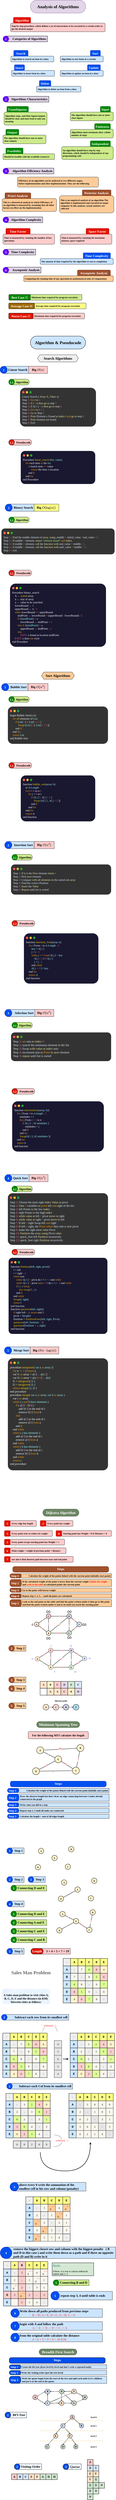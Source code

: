 <mxfile version="24.4.8" type="device">
  <diagram id="tVxOxAOqh6550v2HkT45" name="before final eddition">
    <mxGraphModel dx="850" dy="1681" grid="1" gridSize="10" guides="1" tooltips="1" connect="1" arrows="1" fold="1" page="1" pageScale="1" pageWidth="827" pageHeight="1169" math="1" shadow="0">
      <root>
        <mxCell id="0" />
        <mxCell id="1" parent="0" />
        <mxCell id="7a2dML9Qg99L4RTqP2aH-153" value="" style="group;flipH=0;" parent="1" vertex="1" connectable="0">
          <mxGeometry x="83" y="-1030" width="660" height="100" as="geometry" />
        </mxCell>
        <mxCell id="7a2dML9Qg99L4RTqP2aH-154" value="&lt;div&gt;Step by step procedure, which defines a set of&amp;nbsp;&lt;span style=&quot;background-color: initial;&quot;&gt;instructions to be executed in a certain order to get the desired&amp;nbsp;&lt;/span&gt;&lt;span style=&quot;background-color: initial;&quot;&gt;output&lt;/span&gt;&lt;/div&gt;" style="rounded=1;whiteSpace=wrap;html=1;hachureGap=4;fontFamily=Mina;strokeWidth=2;fillColor=#ffcccc;strokeColor=#36393d;fontSize=16;fontStyle=1;labelBorderColor=none;textShadow=0;labelBackgroundColor=none;align=left;spacing=7;verticalAlign=middle;" parent="7a2dML9Qg99L4RTqP2aH-153" vertex="1">
          <mxGeometry y="40" width="660" height="60" as="geometry" />
        </mxCell>
        <mxCell id="7a2dML9Qg99L4RTqP2aH-155" value="Algorithm" style="rounded=1;whiteSpace=wrap;html=1;hachureGap=4;fontFamily=Mina;strokeWidth=2;fillColor=#e51400;strokeColor=#B20000;fontSize=22;fontStyle=1;labelBorderColor=none;textShadow=0;labelBackgroundColor=none;align=center;spacing=5;verticalAlign=middle;spacingTop=3;spacingRight=2;fontColor=#ffffff;" parent="7a2dML9Qg99L4RTqP2aH-153" vertex="1">
          <mxGeometry x="20" width="120" height="40" as="geometry" />
        </mxCell>
        <mxCell id="r4pWRoC-7Lmu0TrMAlan-1" value="Dijkstra Algorithm" style="rounded=1;whiteSpace=wrap;html=1;strokeWidth=2;fillColor=#6d8764;strokeColor=#3A5431;arcSize=50;fontFamily=Mina;fontStyle=1;fontSize=25;fontColor=#ffffff;" parent="1" vertex="1">
          <mxGeometry x="307.89" y="9360" width="252.11" height="50" as="geometry" />
        </mxCell>
        <mxCell id="r4pWRoC-7Lmu0TrMAlan-2" value="" style="group" parent="1" vertex="1" connectable="0">
          <mxGeometry x="40" y="9440" width="747" height="290" as="geometry" />
        </mxCell>
        <mxCell id="r4pWRoC-7Lmu0TrMAlan-3" value="" style="group" parent="r4pWRoC-7Lmu0TrMAlan-2" vertex="1" connectable="0">
          <mxGeometry width="223" height="40" as="geometry" />
        </mxCell>
        <mxCell id="r4pWRoC-7Lmu0TrMAlan-4" value="&lt;div style=&quot;font-size: 16px;&quot;&gt;Every edge has length&lt;/div&gt;" style="rounded=1;whiteSpace=wrap;html=1;hachureGap=4;fontFamily=Mina;strokeWidth=2;fillColor=#ffcccc;strokeColor=#36393d;fontSize=16;fontStyle=1;labelBorderColor=none;textShadow=0;labelBackgroundColor=none;align=left;spacing=10;verticalAlign=middle;container=0;" parent="r4pWRoC-7Lmu0TrMAlan-3" vertex="1">
          <mxGeometry x="40" width="183" height="40" as="geometry" />
        </mxCell>
        <mxCell id="r4pWRoC-7Lmu0TrMAlan-5" value="&lt;div style=&quot;font-size: 20px;&quot;&gt;1&lt;/div&gt;" style="rounded=1;whiteSpace=wrap;html=1;hachureGap=4;fontFamily=Mina;strokeWidth=2;fillColor=#e51400;strokeColor=#B20000;fontSize=20;fontStyle=1;labelBorderColor=none;textShadow=0;labelBackgroundColor=none;align=center;spacing=10;verticalAlign=middle;container=0;fontColor=#ffffff;" parent="r4pWRoC-7Lmu0TrMAlan-3" vertex="1">
          <mxGeometry width="40" height="40" as="geometry" />
        </mxCell>
        <mxCell id="r4pWRoC-7Lmu0TrMAlan-6" value="" style="group" parent="r4pWRoC-7Lmu0TrMAlan-2" vertex="1" connectable="0">
          <mxGeometry x="250" width="228" height="40" as="geometry" />
        </mxCell>
        <mxCell id="r4pWRoC-7Lmu0TrMAlan-7" value="&lt;div style=&quot;font-size: 16px;&quot;&gt;Every point has weight&lt;/div&gt;" style="rounded=1;whiteSpace=wrap;html=1;hachureGap=4;fontFamily=Mina;strokeWidth=2;fillColor=#ffcccc;strokeColor=#36393d;fontSize=16;fontStyle=1;labelBorderColor=none;textShadow=0;labelBackgroundColor=none;align=left;spacing=10;verticalAlign=middle;container=0;" parent="r4pWRoC-7Lmu0TrMAlan-6" vertex="1">
          <mxGeometry x="40" width="188" height="40" as="geometry" />
        </mxCell>
        <mxCell id="r4pWRoC-7Lmu0TrMAlan-8" value="&lt;div style=&quot;font-size: 20px;&quot;&gt;2&lt;/div&gt;" style="rounded=1;whiteSpace=wrap;html=1;hachureGap=4;fontFamily=Mina;strokeWidth=2;fillColor=#e51400;strokeColor=#B20000;fontSize=20;fontStyle=1;labelBorderColor=none;textShadow=0;labelBackgroundColor=none;align=center;spacing=10;verticalAlign=middle;container=0;fontColor=#ffffff;" parent="r4pWRoC-7Lmu0TrMAlan-6" vertex="1">
          <mxGeometry width="40" height="40" as="geometry" />
        </mxCell>
        <mxCell id="r4pWRoC-7Lmu0TrMAlan-9" value="" style="group" parent="r4pWRoC-7Lmu0TrMAlan-2" vertex="1" connectable="0">
          <mxGeometry y="70" width="335" height="40" as="geometry" />
        </mxCell>
        <mxCell id="r4pWRoC-7Lmu0TrMAlan-10" value="&lt;div style=&quot;font-size: 16px;&quot;&gt;Every point tries to reduce its weight&lt;/div&gt;" style="rounded=1;whiteSpace=wrap;html=1;hachureGap=4;fontFamily=Mina;strokeWidth=2;fillColor=#ffcccc;strokeColor=#36393d;fontSize=16;fontStyle=1;labelBorderColor=none;textShadow=0;labelBackgroundColor=none;align=left;spacing=10;verticalAlign=middle;container=0;" parent="r4pWRoC-7Lmu0TrMAlan-9" vertex="1">
          <mxGeometry x="40" width="295" height="40" as="geometry" />
        </mxCell>
        <mxCell id="r4pWRoC-7Lmu0TrMAlan-11" value="&lt;div style=&quot;font-size: 20px;&quot;&gt;3&lt;/div&gt;" style="rounded=1;whiteSpace=wrap;html=1;hachureGap=4;fontFamily=Mina;strokeWidth=2;fillColor=#e51400;strokeColor=#B20000;fontSize=20;fontStyle=1;labelBorderColor=none;textShadow=0;labelBackgroundColor=none;align=center;spacing=10;verticalAlign=middle;container=0;fontColor=#ffffff;" parent="r4pWRoC-7Lmu0TrMAlan-9" vertex="1">
          <mxGeometry width="40" height="40" as="geometry" />
        </mxCell>
        <mxCell id="r4pWRoC-7Lmu0TrMAlan-12" value="" style="group" parent="r4pWRoC-7Lmu0TrMAlan-2" vertex="1" connectable="0">
          <mxGeometry x="360" y="70" width="387" height="40" as="geometry" />
        </mxCell>
        <mxCell id="r4pWRoC-7Lmu0TrMAlan-13" value="&lt;div style=&quot;font-size: 16px;&quot;&gt;Starting point has Weight = 0 &amp;amp; Distance = 0&lt;/div&gt;" style="rounded=1;whiteSpace=wrap;html=1;hachureGap=4;fontFamily=Mina;strokeWidth=2;fillColor=#ffcccc;strokeColor=#36393d;fontSize=16;fontStyle=1;labelBorderColor=none;textShadow=0;labelBackgroundColor=none;align=left;spacing=10;verticalAlign=middle;container=0;" parent="r4pWRoC-7Lmu0TrMAlan-12" vertex="1">
          <mxGeometry x="40" width="347" height="40" as="geometry" />
        </mxCell>
        <mxCell id="r4pWRoC-7Lmu0TrMAlan-14" value="&lt;div style=&quot;font-size: 20px;&quot;&gt;4&lt;/div&gt;" style="rounded=1;whiteSpace=wrap;html=1;hachureGap=4;fontFamily=Mina;strokeWidth=2;fillColor=#e51400;strokeColor=#B20000;fontSize=20;fontStyle=1;labelBorderColor=none;textShadow=0;labelBackgroundColor=none;align=center;spacing=10;verticalAlign=middle;container=0;fontColor=#ffffff;" parent="r4pWRoC-7Lmu0TrMAlan-12" vertex="1">
          <mxGeometry width="40" height="40" as="geometry" />
        </mxCell>
        <mxCell id="r4pWRoC-7Lmu0TrMAlan-15" value="" style="group" parent="r4pWRoC-7Lmu0TrMAlan-2" vertex="1" connectable="0">
          <mxGeometry y="130" width="420" height="40" as="geometry" />
        </mxCell>
        <mxCell id="r4pWRoC-7Lmu0TrMAlan-16" value="&lt;div style=&quot;font-size: 16px;&quot;&gt;Every point except starting point has Weight = ∞&lt;/div&gt;" style="rounded=1;whiteSpace=wrap;html=1;hachureGap=4;fontFamily=Mina;strokeWidth=2;fillColor=#ffcccc;strokeColor=#36393d;fontSize=16;fontStyle=1;labelBorderColor=none;textShadow=0;labelBackgroundColor=none;align=left;spacing=10;verticalAlign=middle;container=0;" parent="r4pWRoC-7Lmu0TrMAlan-15" vertex="1">
          <mxGeometry x="40" width="380" height="40" as="geometry" />
        </mxCell>
        <mxCell id="r4pWRoC-7Lmu0TrMAlan-17" value="&lt;div style=&quot;font-size: 20px;&quot;&gt;5&lt;/div&gt;" style="rounded=1;whiteSpace=wrap;html=1;hachureGap=4;fontFamily=Mina;strokeWidth=2;fillColor=#e51400;strokeColor=#B20000;fontSize=20;fontStyle=1;labelBorderColor=none;textShadow=0;labelBackgroundColor=none;align=center;spacing=10;verticalAlign=middle;container=0;fontColor=#ffffff;" parent="r4pWRoC-7Lmu0TrMAlan-15" vertex="1">
          <mxGeometry width="40" height="40" as="geometry" />
        </mxCell>
        <mxCell id="r4pWRoC-7Lmu0TrMAlan-18" value="" style="group" parent="r4pWRoC-7Lmu0TrMAlan-2" vertex="1" connectable="0">
          <mxGeometry y="190" width="430" height="40" as="geometry" />
        </mxCell>
        <mxCell id="r4pWRoC-7Lmu0TrMAlan-19" value="&lt;div style=&quot;font-size: 16px;&quot;&gt;Point weight = weight of previous point + distance&lt;/div&gt;" style="rounded=1;whiteSpace=wrap;html=1;hachureGap=4;fontFamily=Mina;strokeWidth=2;fillColor=#ffcccc;strokeColor=#36393d;fontSize=16;fontStyle=1;labelBorderColor=none;textShadow=0;labelBackgroundColor=none;align=left;spacing=10;verticalAlign=middle;container=0;" parent="r4pWRoC-7Lmu0TrMAlan-18" vertex="1">
          <mxGeometry x="40" width="390" height="40" as="geometry" />
        </mxCell>
        <mxCell id="r4pWRoC-7Lmu0TrMAlan-20" value="&lt;div style=&quot;font-size: 20px;&quot;&gt;6&lt;/div&gt;" style="rounded=1;whiteSpace=wrap;html=1;hachureGap=4;fontFamily=Mina;strokeWidth=2;fillColor=#e51400;strokeColor=#B20000;fontSize=20;fontStyle=1;labelBorderColor=none;textShadow=0;labelBackgroundColor=none;align=center;spacing=10;verticalAlign=middle;container=0;fontColor=#ffffff;" parent="r4pWRoC-7Lmu0TrMAlan-18" vertex="1">
          <mxGeometry width="40" height="40" as="geometry" />
        </mxCell>
        <mxCell id="r4pWRoC-7Lmu0TrMAlan-21" value="" style="group" parent="r4pWRoC-7Lmu0TrMAlan-2" vertex="1" connectable="0">
          <mxGeometry y="250" width="480" height="40" as="geometry" />
        </mxCell>
        <mxCell id="r4pWRoC-7Lmu0TrMAlan-22" value="&lt;div style=&quot;font-size: 16px;&quot;&gt;our aim is find shortest path between start and end point&lt;/div&gt;" style="rounded=1;whiteSpace=wrap;html=1;hachureGap=4;fontFamily=Mina;strokeWidth=2;fillColor=#ffcccc;strokeColor=#36393d;fontSize=16;fontStyle=1;labelBorderColor=none;textShadow=0;labelBackgroundColor=none;align=left;spacing=10;verticalAlign=middle;container=0;" parent="r4pWRoC-7Lmu0TrMAlan-21" vertex="1">
          <mxGeometry x="40" width="440" height="40" as="geometry" />
        </mxCell>
        <mxCell id="r4pWRoC-7Lmu0TrMAlan-23" value="&lt;div style=&quot;font-size: 20px;&quot;&gt;7&lt;/div&gt;" style="rounded=1;whiteSpace=wrap;html=1;hachureGap=4;fontFamily=Mina;strokeWidth=2;fillColor=#e51400;strokeColor=#B20000;fontSize=20;fontStyle=1;labelBorderColor=none;textShadow=0;labelBackgroundColor=none;align=center;spacing=10;verticalAlign=middle;container=0;fontColor=#ffffff;" parent="r4pWRoC-7Lmu0TrMAlan-21" vertex="1">
          <mxGeometry width="40" height="40" as="geometry" />
        </mxCell>
        <mxCell id="r4pWRoC-7Lmu0TrMAlan-24" value="" style="group;fontFamily=Lucida Console;" parent="1" vertex="1" connectable="0">
          <mxGeometry x="78" y="9810" width="710" height="30.55" as="geometry" />
        </mxCell>
        <mxCell id="r4pWRoC-7Lmu0TrMAlan-25" value="Calculate the weight of the points linked with the current point [initially start point]" style="rounded=1;whiteSpace=wrap;html=1;hachureGap=4;fontFamily=Mina;strokeWidth=2;fillColor=#ffcc99;strokeColor=#36393d;fontSize=16;fontStyle=1;labelBorderColor=none;textShadow=0;labelBackgroundColor=none;align=right;spacing=7;verticalAlign=middle;container=0;spacingBottom=0;fillStyle=solid;arcSize=0;" parent="r4pWRoC-7Lmu0TrMAlan-24" vertex="1">
          <mxGeometry x="64" width="646" height="30" as="geometry" />
        </mxCell>
        <mxCell id="r4pWRoC-7Lmu0TrMAlan-26" value="Step 1" style="rounded=1;whiteSpace=wrap;html=1;hachureGap=4;fontFamily=Kufam Regular;strokeWidth=2;fillColor=#a0522d;strokeColor=#6D1F00;fontSize=20;fontStyle=1;labelBorderColor=none;textShadow=0;labelBackgroundColor=none;verticalAlign=middle;spacingBottom=0;arcSize=50;container=0;align=left;fillStyle=solid;spacingLeft=7;fontColor=#ffffff;" parent="r4pWRoC-7Lmu0TrMAlan-24" vertex="1">
          <mxGeometry width="80" height="30" as="geometry" />
        </mxCell>
        <mxCell id="r4pWRoC-7Lmu0TrMAlan-27" value="&lt;span style=&quot;font-size: 22px;&quot;&gt;Steps&lt;/span&gt;" style="rounded=1;whiteSpace=wrap;html=1;hachureGap=4;fontFamily=Cairo;fontSource=https%3A%2F%2Ffonts.googleapis.com%2Fcss%3Ffamily%3DCairo;strokeWidth=2;fillColor=#a0522d;strokeColor=#6D1F00;fontSize=23;fontStyle=1;labelBorderColor=none;textShadow=0;labelBackgroundColor=none;arcSize=33;container=0;spacingBottom=5;verticalAlign=middle;fillStyle=solid;align=center;fontColor=#ffffff;" parent="1" vertex="1">
          <mxGeometry x="98" y="9760" width="670" height="39.82" as="geometry" />
        </mxCell>
        <mxCell id="r4pWRoC-7Lmu0TrMAlan-28" value="" style="group;fontFamily=Lucida Console;" parent="1" vertex="1" connectable="0">
          <mxGeometry x="78" y="9910" width="710" height="30" as="geometry" />
        </mxCell>
        <mxCell id="r4pWRoC-7Lmu0TrMAlan-29" value="&lt;span style=&quot;&quot;&gt;Go to the point with lowest weight&lt;/span&gt;" style="rounded=1;whiteSpace=wrap;html=1;hachureGap=4;fontFamily=Mina;strokeWidth=2;fillColor=#ffcc99;strokeColor=#36393d;fontSize=16;fontStyle=1;labelBorderColor=none;textShadow=0;labelBackgroundColor=none;align=left;spacing=7;verticalAlign=middle;container=0;spacingBottom=0;fillStyle=solid;arcSize=0;spacingLeft=26;" parent="r4pWRoC-7Lmu0TrMAlan-28" vertex="1">
          <mxGeometry x="54" width="656" height="30" as="geometry" />
        </mxCell>
        <mxCell id="r4pWRoC-7Lmu0TrMAlan-30" value="Step 3" style="rounded=1;whiteSpace=wrap;html=1;hachureGap=4;fontFamily=Kufam Regular;strokeWidth=2;fillColor=#a0522d;strokeColor=#6D1F00;fontSize=20;fontStyle=1;labelBorderColor=none;textShadow=0;labelBackgroundColor=none;verticalAlign=middle;spacingBottom=0;arcSize=50;container=0;align=left;fillStyle=solid;spacingLeft=7;fontColor=#ffffff;" parent="r4pWRoC-7Lmu0TrMAlan-28" vertex="1">
          <mxGeometry width="80" height="30" as="geometry" />
        </mxCell>
        <mxCell id="r4pWRoC-7Lmu0TrMAlan-31" value="" style="group;fontFamily=Lucida Console;" parent="1" vertex="1" connectable="0">
          <mxGeometry x="78" y="9850" width="710" height="50" as="geometry" />
        </mxCell>
        <mxCell id="r4pWRoC-7Lmu0TrMAlan-32" value="If the calculated weight of the point is lower than the current weight &lt;font color=&quot;#ff0000&quot;&gt;Update the weight&lt;/font&gt; and &lt;font color=&quot;#ff0000&quot;&gt;write in the table&lt;/font&gt; at calculated points the current point" style="rounded=1;whiteSpace=wrap;html=1;hachureGap=4;fontFamily=Mina;strokeWidth=2;fillColor=#ffcc99;strokeColor=#36393d;fontSize=16;fontStyle=1;labelBorderColor=none;textShadow=0;labelBackgroundColor=none;align=left;spacing=7;verticalAlign=middle;container=0;spacingBottom=0;fillStyle=solid;arcSize=0;spacingLeft=26;" parent="r4pWRoC-7Lmu0TrMAlan-31" vertex="1">
          <mxGeometry x="54" width="656" height="50" as="geometry" />
        </mxCell>
        <mxCell id="r4pWRoC-7Lmu0TrMAlan-33" value="Step 2" style="rounded=1;whiteSpace=wrap;html=1;hachureGap=4;fontFamily=Kufam Regular;strokeWidth=2;fillColor=#a0522d;strokeColor=#6D1F00;fontSize=20;fontStyle=1;labelBorderColor=none;textShadow=0;labelBackgroundColor=none;verticalAlign=middle;spacingBottom=0;arcSize=33;container=0;align=left;fillStyle=solid;spacingLeft=7;fontColor=#ffffff;" parent="r4pWRoC-7Lmu0TrMAlan-31" vertex="1">
          <mxGeometry width="80" height="50" as="geometry" />
        </mxCell>
        <mxCell id="r4pWRoC-7Lmu0TrMAlan-34" value="" style="group;fontFamily=Lucida Console;" parent="1" vertex="1" connectable="0">
          <mxGeometry x="78" y="9950" width="710" height="30" as="geometry" />
        </mxCell>
        <mxCell id="r4pWRoC-7Lmu0TrMAlan-35" value="Repeat step 1, 2, 3, ... until all points are calculated" style="rounded=1;whiteSpace=wrap;html=1;hachureGap=4;fontFamily=Mina;strokeWidth=2;fillColor=#ffcc99;strokeColor=#36393d;fontSize=16;fontStyle=1;labelBorderColor=none;textShadow=0;labelBackgroundColor=none;align=left;spacing=7;verticalAlign=middle;container=0;spacingBottom=0;fillStyle=solid;arcSize=0;spacingLeft=26;" parent="r4pWRoC-7Lmu0TrMAlan-34" vertex="1">
          <mxGeometry x="54" width="656" height="30" as="geometry" />
        </mxCell>
        <mxCell id="r4pWRoC-7Lmu0TrMAlan-36" value="Step 4" style="rounded=1;whiteSpace=wrap;html=1;hachureGap=4;fontFamily=Kufam Regular;strokeWidth=2;fillColor=#a0522d;strokeColor=#6D1F00;fontSize=20;fontStyle=1;labelBorderColor=none;textShadow=0;labelBackgroundColor=none;verticalAlign=middle;spacingBottom=0;arcSize=50;container=0;align=left;fillStyle=solid;spacingLeft=7;fontColor=#ffffff;" parent="r4pWRoC-7Lmu0TrMAlan-34" vertex="1">
          <mxGeometry width="80" height="30" as="geometry" />
        </mxCell>
        <mxCell id="r4pWRoC-7Lmu0TrMAlan-37" value="" style="group;fontFamily=Lucida Console;" parent="1" vertex="1" connectable="0">
          <mxGeometry x="78" y="9990" width="710" height="50" as="geometry" />
        </mxCell>
        <mxCell id="r4pWRoC-7Lmu0TrMAlan-38" value="Look at the end point on the table and find the point written under it then go to this point and find the point written under it and so on until you reach the starting point" style="rounded=1;whiteSpace=wrap;html=1;hachureGap=4;fontFamily=Mina;strokeWidth=2;fillColor=#ffcc99;strokeColor=#36393d;fontSize=16;fontStyle=1;labelBorderColor=none;textShadow=0;labelBackgroundColor=none;align=left;spacing=7;verticalAlign=middle;container=0;spacingBottom=0;fillStyle=solid;arcSize=0;spacingLeft=26;" parent="r4pWRoC-7Lmu0TrMAlan-37" vertex="1">
          <mxGeometry x="54" width="656" height="50" as="geometry" />
        </mxCell>
        <mxCell id="r4pWRoC-7Lmu0TrMAlan-39" value="Step 5" style="rounded=1;whiteSpace=wrap;html=1;hachureGap=4;fontFamily=Kufam Regular;strokeWidth=2;fillColor=#a0522d;strokeColor=#6D1F00;fontSize=20;fontStyle=1;labelBorderColor=none;textShadow=0;labelBackgroundColor=none;verticalAlign=middle;spacingBottom=0;arcSize=33;container=0;align=left;fillStyle=solid;spacingLeft=7;fontColor=#ffffff;" parent="r4pWRoC-7Lmu0TrMAlan-37" vertex="1">
          <mxGeometry width="80" height="50" as="geometry" />
        </mxCell>
        <mxCell id="r4pWRoC-7Lmu0TrMAlan-40" value="" style="group" parent="1" vertex="1" connectable="0">
          <mxGeometry x="228" y="10040" width="411" height="265" as="geometry" />
        </mxCell>
        <mxCell id="r4pWRoC-7Lmu0TrMAlan-41" value="&lt;span style=&quot;color: rgb(51, 51, 51); font-family: sans-serif; font-size: 44px; font-style: normal; font-variant-ligatures: normal; font-variant-caps: normal; font-weight: 400; letter-spacing: normal; orphans: 2; text-align: start; text-indent: 0px; text-transform: none; widows: 2; word-spacing: 0px; -webkit-text-stroke-width: 0px; text-decoration-thickness: initial; text-decoration-style: initial; text-decoration-color: initial; float: none; display: inline !important;&quot;&gt;∞&lt;/span&gt;" style="text;whiteSpace=wrap;html=1;" parent="r4pWRoC-7Lmu0TrMAlan-40" vertex="1">
          <mxGeometry x="101" width="60" height="80" as="geometry" />
        </mxCell>
        <mxCell id="r4pWRoC-7Lmu0TrMAlan-42" value="&lt;span style=&quot;color: rgb(51, 51, 51); font-family: sans-serif; font-size: 44px; font-style: normal; font-variant-ligatures: normal; font-variant-caps: normal; font-weight: 400; letter-spacing: normal; orphans: 2; text-align: start; text-indent: 0px; text-transform: none; widows: 2; word-spacing: 0px; -webkit-text-stroke-width: 0px; text-decoration-thickness: initial; text-decoration-style: initial; text-decoration-color: initial; float: none; display: inline !important;&quot;&gt;∞&lt;/span&gt;" style="text;whiteSpace=wrap;html=1;" parent="r4pWRoC-7Lmu0TrMAlan-40" vertex="1">
          <mxGeometry x="248" width="32" height="50" as="geometry" />
        </mxCell>
        <mxCell id="r4pWRoC-7Lmu0TrMAlan-43" value="&lt;span style=&quot;color: rgb(51, 51, 51); font-family: sans-serif; font-size: 44px; font-style: normal; font-variant-ligatures: normal; font-variant-caps: normal; font-weight: 400; letter-spacing: normal; orphans: 2; text-align: start; text-indent: 0px; text-transform: none; widows: 2; word-spacing: 0px; -webkit-text-stroke-width: 0px; text-decoration-thickness: initial; text-decoration-style: initial; text-decoration-color: initial; float: none; display: inline !important;&quot;&gt;∞&lt;/span&gt;" style="text;whiteSpace=wrap;html=1;" parent="r4pWRoC-7Lmu0TrMAlan-40" vertex="1">
          <mxGeometry x="248" y="180" width="60" height="80" as="geometry" />
        </mxCell>
        <mxCell id="r4pWRoC-7Lmu0TrMAlan-44" value="&lt;span style=&quot;color: rgb(51, 51, 51); font-family: sans-serif; font-size: 44px; font-style: normal; font-variant-ligatures: normal; font-variant-caps: normal; font-weight: 400; letter-spacing: normal; orphans: 2; text-align: start; text-indent: 0px; text-transform: none; widows: 2; word-spacing: 0px; -webkit-text-stroke-width: 0px; text-decoration-thickness: initial; text-decoration-style: initial; text-decoration-color: initial; float: none; display: inline !important;&quot;&gt;∞&lt;/span&gt;" style="text;whiteSpace=wrap;html=1;" parent="r4pWRoC-7Lmu0TrMAlan-40" vertex="1">
          <mxGeometry x="101" y="185" width="60" height="80" as="geometry" />
        </mxCell>
        <mxCell id="r4pWRoC-7Lmu0TrMAlan-45" value="" style="group" parent="r4pWRoC-7Lmu0TrMAlan-40" vertex="1" connectable="0">
          <mxGeometry y="50" width="411" height="156" as="geometry" />
        </mxCell>
        <mxCell id="r4pWRoC-7Lmu0TrMAlan-46" value="&lt;span style=&quot;color: rgb(51, 51, 51); font-family: sans-serif; font-size: 44px; font-style: normal; font-variant-ligatures: normal; font-variant-caps: normal; font-weight: 400; letter-spacing: normal; orphans: 2; text-align: start; text-indent: 0px; text-transform: none; widows: 2; word-spacing: 0px; -webkit-text-stroke-width: 0px; text-decoration-thickness: initial; text-decoration-style: initial; text-decoration-color: initial; float: none; display: inline !important;&quot;&gt;∞&lt;/span&gt;" style="text;whiteSpace=wrap;html=1;" parent="r4pWRoC-7Lmu0TrMAlan-45" vertex="1">
          <mxGeometry x="351" y="40" width="60" height="80" as="geometry" />
        </mxCell>
        <mxCell id="r4pWRoC-7Lmu0TrMAlan-47" value="0" style="text;whiteSpace=wrap;html=1;fontSize=20;" parent="r4pWRoC-7Lmu0TrMAlan-45" vertex="1">
          <mxGeometry y="56" width="90" height="100" as="geometry" />
        </mxCell>
        <mxCell id="r4pWRoC-7Lmu0TrMAlan-48" value="A" style="ellipse;whiteSpace=wrap;html=1;aspect=fixed;flipV=0;flipH=1;fillColor=#ffe6cc;strokeColor=#000000;strokeWidth=2;fontFamily=Cairo Play;fontSource=https%3A%2F%2Ffonts.googleapis.com%2Fcss%3Ffamily%3DCairo%2BPlay;fontSize=15;fontStyle=1" parent="r4pWRoC-7Lmu0TrMAlan-45" vertex="1">
          <mxGeometry x="21" y="56.757" width="32.432" height="32.432" as="geometry" />
        </mxCell>
        <mxCell id="r4pWRoC-7Lmu0TrMAlan-49" value="C" style="ellipse;whiteSpace=wrap;html=1;aspect=fixed;flipV=0;flipH=1;fillColor=#f8cecc;strokeColor=#000000;strokeWidth=2;fontFamily=Cairo Play;fontSource=https%3A%2F%2Ffonts.googleapis.com%2Fcss%3Ffamily%3DCairo%2BPlay;fontSize=15;fontStyle=1" parent="r4pWRoC-7Lmu0TrMAlan-45" vertex="1">
          <mxGeometry x="103.912" width="32.432" height="32.432" as="geometry" />
        </mxCell>
        <mxCell id="r4pWRoC-7Lmu0TrMAlan-50" value="B" style="ellipse;whiteSpace=wrap;html=1;aspect=fixed;flipV=0;flipH=1;fillColor=#fff2cc;strokeColor=#000000;strokeWidth=2;fontFamily=Cairo Play;fontSource=https%3A%2F%2Ffonts.googleapis.com%2Fcss%3Ffamily%3DCairo%2BPlay;fontSize=15;fontStyle=1" parent="r4pWRoC-7Lmu0TrMAlan-45" vertex="1">
          <mxGeometry x="103.912" y="117.568" width="32.432" height="32.432" as="geometry" />
        </mxCell>
        <mxCell id="r4pWRoC-7Lmu0TrMAlan-51" value="D" style="ellipse;whiteSpace=wrap;html=1;aspect=fixed;fillColor=#e1d5e7;strokeColor=#000000;strokeWidth=2;fontFamily=Cairo Play;fontSource=https%3A%2F%2Ffonts.googleapis.com%2Fcss%3Ffamily%3DCairo%2BPlay;fontSize=15;fontStyle=1" parent="r4pWRoC-7Lmu0TrMAlan-45" vertex="1">
          <mxGeometry x="247.462" width="32.432" height="32.432" as="geometry" />
        </mxCell>
        <mxCell id="r4pWRoC-7Lmu0TrMAlan-52" value="E" style="ellipse;whiteSpace=wrap;html=1;aspect=fixed;fillColor=#d5e8d4;strokeColor=#000000;strokeWidth=2;fontFamily=Cairo Play;fontSource=https%3A%2F%2Ffonts.googleapis.com%2Fcss%3Ffamily%3DCairo%2BPlay;fontSize=15;fontStyle=1" parent="r4pWRoC-7Lmu0TrMAlan-45" vertex="1">
          <mxGeometry x="247.462" y="117.568" width="32.432" height="32.432" as="geometry" />
        </mxCell>
        <mxCell id="r4pWRoC-7Lmu0TrMAlan-53" value="F" style="ellipse;whiteSpace=wrap;html=1;aspect=fixed;flipV=0;flipH=1;fillColor=#dae8fc;strokeColor=#000000;strokeWidth=2;fontFamily=Cairo Play;fontSource=https%3A%2F%2Ffonts.googleapis.com%2Fcss%3Ffamily%3DCairo%2BPlay;fontSize=15;fontStyle=1" parent="r4pWRoC-7Lmu0TrMAlan-45" vertex="1">
          <mxGeometry x="318" y="56.757" width="32.432" height="32.432" as="geometry" />
        </mxCell>
        <mxCell id="r4pWRoC-7Lmu0TrMAlan-54" value="" style="endArrow=none;html=1;rounded=0;strokeWidth=2;fontColor=default;" parent="r4pWRoC-7Lmu0TrMAlan-45" source="r4pWRoC-7Lmu0TrMAlan-48" target="r4pWRoC-7Lmu0TrMAlan-49" edge="1">
          <mxGeometry width="50" height="50" relative="1" as="geometry">
            <mxPoint x="70.912" y="81.081" as="sourcePoint" />
            <mxPoint x="112.162" y="40.541" as="targetPoint" />
          </mxGeometry>
        </mxCell>
        <mxCell id="r4pWRoC-7Lmu0TrMAlan-55" value="3" style="edgeLabel;align=center;verticalAlign=middle;resizable=0;points=[];spacing=1;labelBackgroundColor=default;labelBorderColor=none;html=1;textDirection=ltr;fontSize=13;fontFamily=Mina;fontColor=#FF3333;fontStyle=1" parent="r4pWRoC-7Lmu0TrMAlan-54" vertex="1" connectable="0">
          <mxGeometry x="0.04" relative="1" as="geometry">
            <mxPoint as="offset" />
          </mxGeometry>
        </mxCell>
        <mxCell id="r4pWRoC-7Lmu0TrMAlan-56" value="" style="endArrow=none;html=1;rounded=0;strokeWidth=2;fontColor=default;" parent="r4pWRoC-7Lmu0TrMAlan-45" source="r4pWRoC-7Lmu0TrMAlan-48" target="r4pWRoC-7Lmu0TrMAlan-50" edge="1">
          <mxGeometry width="50" height="50" relative="1" as="geometry">
            <mxPoint x="60.188" y="72.973" as="sourcePoint" />
            <mxPoint x="115.462" y="34.054" as="targetPoint" />
          </mxGeometry>
        </mxCell>
        <mxCell id="r4pWRoC-7Lmu0TrMAlan-57" value="4" style="edgeLabel;align=center;verticalAlign=middle;resizable=0;points=[];spacing=1;labelBackgroundColor=default;labelBorderColor=none;html=1;textDirection=ltr;fontSize=13;fontFamily=Mina;fontColor=#FF3333;fontStyle=1" parent="r4pWRoC-7Lmu0TrMAlan-56" vertex="1" connectable="0">
          <mxGeometry x="-0.153" relative="1" as="geometry">
            <mxPoint as="offset" />
          </mxGeometry>
        </mxCell>
        <mxCell id="r4pWRoC-7Lmu0TrMAlan-58" value="" style="endArrow=none;html=1;rounded=0;strokeWidth=2;fontColor=default;" parent="r4pWRoC-7Lmu0TrMAlan-45" source="r4pWRoC-7Lmu0TrMAlan-49" target="r4pWRoC-7Lmu0TrMAlan-51" edge="1">
          <mxGeometry width="50" height="50" relative="1" as="geometry">
            <mxPoint x="68.438" y="81.081" as="sourcePoint" />
            <mxPoint x="123.712" y="42.162" as="targetPoint" />
          </mxGeometry>
        </mxCell>
        <mxCell id="r4pWRoC-7Lmu0TrMAlan-59" value="12" style="edgeLabel;align=center;verticalAlign=middle;resizable=0;points=[];spacing=1;labelBackgroundColor=default;labelBorderColor=none;html=1;textDirection=ltr;fontSize=13;fontFamily=Mina;fontColor=#FF3333;fontStyle=1" parent="r4pWRoC-7Lmu0TrMAlan-58" vertex="1" connectable="0">
          <mxGeometry x="-0.171" y="-1" relative="1" as="geometry">
            <mxPoint x="15" y="-1" as="offset" />
          </mxGeometry>
        </mxCell>
        <mxCell id="r4pWRoC-7Lmu0TrMAlan-60" value="" style="endArrow=none;html=1;rounded=0;strokeWidth=2;fontColor=default;" parent="r4pWRoC-7Lmu0TrMAlan-45" source="r4pWRoC-7Lmu0TrMAlan-51" target="r4pWRoC-7Lmu0TrMAlan-53" edge="1">
          <mxGeometry width="50" height="50" relative="1" as="geometry">
            <mxPoint x="76.688" y="89.189" as="sourcePoint" />
            <mxPoint x="131.962" y="50.27" as="targetPoint" />
          </mxGeometry>
        </mxCell>
        <mxCell id="r4pWRoC-7Lmu0TrMAlan-61" value="1" style="edgeLabel;align=center;verticalAlign=middle;resizable=0;points=[];spacing=1;labelBackgroundColor=default;labelBorderColor=none;html=1;textDirection=ltr;fontSize=13;fontFamily=Mina;fontColor=#FF3333;fontStyle=1" parent="r4pWRoC-7Lmu0TrMAlan-60" vertex="1" connectable="0">
          <mxGeometry x="0.034" relative="1" as="geometry">
            <mxPoint as="offset" />
          </mxGeometry>
        </mxCell>
        <mxCell id="r4pWRoC-7Lmu0TrMAlan-62" value="" style="endArrow=none;html=1;rounded=0;strokeWidth=2;fontColor=default;" parent="r4pWRoC-7Lmu0TrMAlan-45" source="r4pWRoC-7Lmu0TrMAlan-53" target="r4pWRoC-7Lmu0TrMAlan-52" edge="1">
          <mxGeometry width="50" height="50" relative="1" as="geometry">
            <mxPoint x="84.938" y="97.297" as="sourcePoint" />
            <mxPoint x="140.212" y="58.378" as="targetPoint" />
          </mxGeometry>
        </mxCell>
        <mxCell id="r4pWRoC-7Lmu0TrMAlan-63" value="3" style="edgeLabel;align=center;verticalAlign=middle;resizable=0;points=[];spacing=1;labelBackgroundColor=default;labelBorderColor=none;html=1;textDirection=ltr;fontSize=13;fontFamily=Mina;fontColor=#FF3333;fontStyle=1" parent="r4pWRoC-7Lmu0TrMAlan-62" vertex="1" connectable="0">
          <mxGeometry x="-0.066" relative="1" as="geometry">
            <mxPoint as="offset" />
          </mxGeometry>
        </mxCell>
        <mxCell id="r4pWRoC-7Lmu0TrMAlan-64" value="" style="endArrow=none;html=1;rounded=0;strokeWidth=2;fontColor=default;" parent="r4pWRoC-7Lmu0TrMAlan-45" source="r4pWRoC-7Lmu0TrMAlan-50" target="r4pWRoC-7Lmu0TrMAlan-52" edge="1">
          <mxGeometry width="50" height="50" relative="1" as="geometry">
            <mxPoint x="93.188" y="105.405" as="sourcePoint" />
            <mxPoint x="148.462" y="66.486" as="targetPoint" />
          </mxGeometry>
        </mxCell>
        <mxCell id="r4pWRoC-7Lmu0TrMAlan-65" value="10" style="edgeLabel;align=center;verticalAlign=middle;resizable=0;points=[];spacing=1;labelBackgroundColor=default;labelBorderColor=none;html=1;textDirection=ltr;fontSize=13;fontFamily=Mina;fontColor=#FF3333;fontStyle=1" parent="r4pWRoC-7Lmu0TrMAlan-64" vertex="1" connectable="0">
          <mxGeometry x="-0.068" relative="1" as="geometry">
            <mxPoint as="offset" />
          </mxGeometry>
        </mxCell>
        <mxCell id="r4pWRoC-7Lmu0TrMAlan-66" value="" style="endArrow=none;html=1;rounded=0;strokeWidth=2;fontColor=default;" parent="r4pWRoC-7Lmu0TrMAlan-45" source="r4pWRoC-7Lmu0TrMAlan-50" target="r4pWRoC-7Lmu0TrMAlan-49" edge="1">
          <mxGeometry width="50" height="50" relative="1" as="geometry">
            <mxPoint x="101.438" y="113.514" as="sourcePoint" />
            <mxPoint x="156.713" y="74.595" as="targetPoint" />
          </mxGeometry>
        </mxCell>
        <mxCell id="r4pWRoC-7Lmu0TrMAlan-67" value="2" style="edgeLabel;align=center;verticalAlign=middle;resizable=0;points=[];spacing=1;labelBackgroundColor=default;labelBorderColor=none;html=1;textDirection=ltr;fontSize=13;fontFamily=Mina;fontColor=#FF3333;fontStyle=1" parent="r4pWRoC-7Lmu0TrMAlan-66" vertex="1" connectable="0">
          <mxGeometry x="0.14" relative="1" as="geometry">
            <mxPoint as="offset" />
          </mxGeometry>
        </mxCell>
        <mxCell id="r4pWRoC-7Lmu0TrMAlan-68" value="" style="endArrow=none;html=1;rounded=0;strokeWidth=2;fontColor=default;" parent="r4pWRoC-7Lmu0TrMAlan-45" source="r4pWRoC-7Lmu0TrMAlan-50" target="r4pWRoC-7Lmu0TrMAlan-51" edge="1">
          <mxGeometry width="50" height="50" relative="1" as="geometry">
            <mxPoint x="109.688" y="121.622" as="sourcePoint" />
            <mxPoint x="164.963" y="82.703" as="targetPoint" />
          </mxGeometry>
        </mxCell>
        <mxCell id="r4pWRoC-7Lmu0TrMAlan-69" value="13" style="edgeLabel;align=center;verticalAlign=middle;resizable=0;points=[];spacing=1;labelBackgroundColor=default;labelBorderColor=none;html=1;textDirection=ltr;fontSize=13;fontFamily=Mina;fontColor=#FF3333;fontStyle=1" parent="r4pWRoC-7Lmu0TrMAlan-68" vertex="1" connectable="0">
          <mxGeometry x="0.047" y="-2" relative="1" as="geometry">
            <mxPoint as="offset" />
          </mxGeometry>
        </mxCell>
        <mxCell id="r4pWRoC-7Lmu0TrMAlan-70" value="" style="endArrow=none;html=1;rounded=0;strokeWidth=2;fontColor=default;" parent="r4pWRoC-7Lmu0TrMAlan-45" source="r4pWRoC-7Lmu0TrMAlan-52" target="r4pWRoC-7Lmu0TrMAlan-51" edge="1">
          <mxGeometry width="50" height="50" relative="1" as="geometry">
            <mxPoint x="117.938" y="129.73" as="sourcePoint" />
            <mxPoint x="173.213" y="90.811" as="targetPoint" />
          </mxGeometry>
        </mxCell>
        <mxCell id="r4pWRoC-7Lmu0TrMAlan-71" value="5" style="edgeLabel;align=center;verticalAlign=middle;resizable=0;points=[];spacing=1;labelBackgroundColor=default;labelBorderColor=none;html=1;textDirection=ltr;fontSize=13;fontFamily=Mina;fontColor=#FF3333;fontStyle=1" parent="r4pWRoC-7Lmu0TrMAlan-70" vertex="1" connectable="0">
          <mxGeometry x="0.089" y="1" relative="1" as="geometry">
            <mxPoint x="1" y="12" as="offset" />
          </mxGeometry>
        </mxCell>
        <mxCell id="r4pWRoC-7Lmu0TrMAlan-72" value="" style="group" parent="1" vertex="1" connectable="0">
          <mxGeometry x="70" y="10310" width="120" height="40" as="geometry" />
        </mxCell>
        <mxCell id="r4pWRoC-7Lmu0TrMAlan-73" value="Step 2" style="rounded=1;whiteSpace=wrap;html=1;fontSize=22;fillColor=#ffcc99;strokeColor=#36393d;strokeWidth=2;fontFamily=Mina;arcSize=0;hachureGap=4;align=right;spacingRight=7;fontStyle=1" parent="r4pWRoC-7Lmu0TrMAlan-72" vertex="1">
          <mxGeometry x="22.86" width="97.14" height="40" as="geometry" />
        </mxCell>
        <mxCell id="r4pWRoC-7Lmu0TrMAlan-74" value="2" style="ellipse;whiteSpace=wrap;html=1;aspect=fixed;strokeWidth=2;fillColor=#a0522d;strokeColor=#6D1F00;fontFamily=Mina;fontStyle=1;fontSize=22;spacingTop=3;fontColor=#ffffff;" parent="r4pWRoC-7Lmu0TrMAlan-72" vertex="1">
          <mxGeometry width="40" height="40" as="geometry" />
        </mxCell>
        <mxCell id="r4pWRoC-7Lmu0TrMAlan-75" value="14" style="text;html=1;strokeColor=none;fillColor=none;align=center;verticalAlign=middle;whiteSpace=wrap;rounded=0;fontFamily=Mina;fontSize=14;fontStyle=1;fontColor=#6666FF;" parent="1" vertex="1">
          <mxGeometry x="504" y="10479" width="60" height="30" as="geometry" />
        </mxCell>
        <mxCell id="r4pWRoC-7Lmu0TrMAlan-76" value="4" style="text;html=1;strokeColor=none;fillColor=none;align=center;verticalAlign=middle;whiteSpace=wrap;rounded=0;fontFamily=Mina;fontSize=14;fontStyle=1;fontColor=#6666FF;" parent="1" vertex="1">
          <mxGeometry x="360" y="10478" width="60" height="30" as="geometry" />
        </mxCell>
        <mxCell id="r4pWRoC-7Lmu0TrMAlan-77" value="" style="group" parent="1" vertex="1" connectable="0">
          <mxGeometry x="204" y="10298" width="460" height="180" as="geometry" />
        </mxCell>
        <mxCell id="r4pWRoC-7Lmu0TrMAlan-78" value="0" style="text;html=1;strokeColor=none;fillColor=none;align=center;verticalAlign=middle;whiteSpace=wrap;rounded=0;fontFamily=Mina;fontSize=14;fontStyle=1;fontColor=#6666FF;" parent="r4pWRoC-7Lmu0TrMAlan-77" vertex="1">
          <mxGeometry y="90.5" width="60" height="30" as="geometry" />
        </mxCell>
        <mxCell id="r4pWRoC-7Lmu0TrMAlan-79" value="F" style="ellipse;whiteSpace=wrap;html=1;aspect=fixed;flipV=0;flipH=1;fillColor=#dae8fc;strokeColor=#000000;fontFamily=Cairo Play;fontSource=https%3A%2F%2Ffonts.googleapis.com%2Fcss%3Ffamily%3DCairo%2BPlay;fontSize=15;fontStyle=1" parent="r4pWRoC-7Lmu0TrMAlan-77" vertex="1">
          <mxGeometry x="380" y="86.757" width="32.432" height="32.432" as="geometry" />
        </mxCell>
        <mxCell id="r4pWRoC-7Lmu0TrMAlan-80" value="" style="endArrow=none;html=1;rounded=0;strokeWidth=2;fontColor=default;" parent="r4pWRoC-7Lmu0TrMAlan-77" source="r4pWRoC-7Lmu0TrMAlan-90" target="r4pWRoC-7Lmu0TrMAlan-79" edge="1">
          <mxGeometry width="50" height="50" relative="1" as="geometry">
            <mxPoint x="115.688" y="119.189" as="sourcePoint" />
            <mxPoint x="170.962" y="80.27" as="targetPoint" />
          </mxGeometry>
        </mxCell>
        <mxCell id="r4pWRoC-7Lmu0TrMAlan-81" value="1" style="edgeLabel;align=center;verticalAlign=middle;resizable=0;points=[];spacing=1;labelBackgroundColor=default;labelBorderColor=none;html=1;textDirection=ltr;fontSize=13;fontFamily=Mina;fontColor=#FF3333;fontStyle=1" parent="r4pWRoC-7Lmu0TrMAlan-80" vertex="1" connectable="0">
          <mxGeometry x="0.034" relative="1" as="geometry">
            <mxPoint as="offset" />
          </mxGeometry>
        </mxCell>
        <mxCell id="r4pWRoC-7Lmu0TrMAlan-82" value="" style="endArrow=none;html=1;rounded=0;strokeWidth=2;fontColor=default;" parent="r4pWRoC-7Lmu0TrMAlan-77" source="r4pWRoC-7Lmu0TrMAlan-79" target="r4pWRoC-7Lmu0TrMAlan-91" edge="1">
          <mxGeometry width="50" height="50" relative="1" as="geometry">
            <mxPoint x="123.938" y="127.297" as="sourcePoint" />
            <mxPoint x="179.212" y="88.378" as="targetPoint" />
          </mxGeometry>
        </mxCell>
        <mxCell id="r4pWRoC-7Lmu0TrMAlan-83" value="3" style="edgeLabel;align=center;verticalAlign=middle;resizable=0;points=[];spacing=1;labelBackgroundColor=default;labelBorderColor=none;html=1;textDirection=ltr;fontSize=13;fontFamily=Mina;fontColor=#FF3333;fontStyle=1" parent="r4pWRoC-7Lmu0TrMAlan-82" vertex="1" connectable="0">
          <mxGeometry x="-0.066" relative="1" as="geometry">
            <mxPoint as="offset" />
          </mxGeometry>
        </mxCell>
        <mxCell id="r4pWRoC-7Lmu0TrMAlan-84" value="3" style="text;html=1;strokeColor=none;fillColor=none;align=center;verticalAlign=middle;whiteSpace=wrap;rounded=0;fontFamily=Mina;fontSize=14;fontStyle=1;fontColor=#6666FF;" parent="r4pWRoC-7Lmu0TrMAlan-77" vertex="1">
          <mxGeometry x="130" width="60" height="30" as="geometry" />
        </mxCell>
        <mxCell id="r4pWRoC-7Lmu0TrMAlan-85" value="15" style="text;html=1;strokeColor=none;fillColor=none;align=center;verticalAlign=middle;whiteSpace=wrap;rounded=0;fontFamily=Mina;fontSize=14;fontStyle=1;fontColor=#6666FF;" parent="r4pWRoC-7Lmu0TrMAlan-77" vertex="1">
          <mxGeometry x="270" width="60" height="30" as="geometry" />
        </mxCell>
        <mxCell id="r4pWRoC-7Lmu0TrMAlan-86" value="16" style="text;html=1;strokeColor=none;fillColor=none;align=center;verticalAlign=middle;whiteSpace=wrap;rounded=0;fontFamily=Mina;fontSize=14;fontStyle=1;fontColor=#6666FF;" parent="r4pWRoC-7Lmu0TrMAlan-77" vertex="1">
          <mxGeometry x="400" y="86.76" width="60" height="30" as="geometry" />
        </mxCell>
        <mxCell id="r4pWRoC-7Lmu0TrMAlan-87" value="A" style="ellipse;whiteSpace=wrap;html=1;aspect=fixed;flipV=0;flipH=1;fillColor=#ffe6cc;strokeColor=#000000;fontFamily=Cairo Play;fontSource=https%3A%2F%2Ffonts.googleapis.com%2Fcss%3Ffamily%3DCairo%2BPlay;fontSize=15;fontStyle=1" parent="r4pWRoC-7Lmu0TrMAlan-77" vertex="1">
          <mxGeometry x="50" y="88.787" width="32.432" height="32.432" as="geometry" />
        </mxCell>
        <mxCell id="r4pWRoC-7Lmu0TrMAlan-88" value="C" style="ellipse;whiteSpace=wrap;html=1;aspect=fixed;flipV=0;flipH=1;fillColor=#f8cecc;strokeColor=#000000;fontFamily=Cairo Play;fontSource=https%3A%2F%2Ffonts.googleapis.com%2Fcss%3Ffamily%3DCairo%2BPlay;fontSize=15;fontStyle=1" parent="r4pWRoC-7Lmu0TrMAlan-77" vertex="1">
          <mxGeometry x="142.913" y="30" width="32.432" height="32.432" as="geometry" />
        </mxCell>
        <mxCell id="r4pWRoC-7Lmu0TrMAlan-89" value="B" style="ellipse;whiteSpace=wrap;html=1;aspect=fixed;flipV=0;flipH=1;fillColor=#fff2cc;strokeColor=#000000;fontFamily=Cairo Play;fontSource=https%3A%2F%2Ffonts.googleapis.com%2Fcss%3Ffamily%3DCairo%2BPlay;fontSize=15;fontStyle=1" parent="r4pWRoC-7Lmu0TrMAlan-77" vertex="1">
          <mxGeometry x="142.913" y="147.568" width="32.432" height="32.432" as="geometry" />
        </mxCell>
        <mxCell id="r4pWRoC-7Lmu0TrMAlan-90" value="D" style="ellipse;whiteSpace=wrap;html=1;aspect=fixed;fillColor=#e1d5e7;strokeColor=#000000;fontFamily=Cairo Play;fontSource=https%3A%2F%2Ffonts.googleapis.com%2Fcss%3Ffamily%3DCairo%2BPlay;fontSize=15;fontStyle=1" parent="r4pWRoC-7Lmu0TrMAlan-77" vertex="1">
          <mxGeometry x="286.462" y="30" width="32.432" height="32.432" as="geometry" />
        </mxCell>
        <mxCell id="r4pWRoC-7Lmu0TrMAlan-91" value="E" style="ellipse;whiteSpace=wrap;html=1;aspect=fixed;fillColor=#d5e8d4;strokeColor=#000000;fontFamily=Cairo Play;fontSource=https%3A%2F%2Ffonts.googleapis.com%2Fcss%3Ffamily%3DCairo%2BPlay;fontSize=15;fontStyle=1" parent="r4pWRoC-7Lmu0TrMAlan-77" vertex="1">
          <mxGeometry x="286.462" y="147.568" width="32.432" height="32.432" as="geometry" />
        </mxCell>
        <mxCell id="r4pWRoC-7Lmu0TrMAlan-92" value="" style="endArrow=none;html=1;rounded=0;strokeWidth=2;fontColor=default;" parent="r4pWRoC-7Lmu0TrMAlan-77" source="r4pWRoC-7Lmu0TrMAlan-87" target="r4pWRoC-7Lmu0TrMAlan-88" edge="1">
          <mxGeometry width="50" height="50" relative="1" as="geometry">
            <mxPoint x="109.913" y="111.081" as="sourcePoint" />
            <mxPoint x="151.163" y="70.541" as="targetPoint" />
          </mxGeometry>
        </mxCell>
        <mxCell id="r4pWRoC-7Lmu0TrMAlan-93" value="3" style="edgeLabel;align=center;verticalAlign=middle;resizable=0;points=[];spacing=1;labelBackgroundColor=default;labelBorderColor=none;html=1;textDirection=ltr;fontSize=13;fontFamily=Mina;fontColor=#FF3333;fontStyle=1" parent="r4pWRoC-7Lmu0TrMAlan-92" vertex="1" connectable="0">
          <mxGeometry x="0.04" relative="1" as="geometry">
            <mxPoint as="offset" />
          </mxGeometry>
        </mxCell>
        <mxCell id="r4pWRoC-7Lmu0TrMAlan-94" value="" style="endArrow=none;html=1;rounded=0;strokeWidth=2;fontColor=default;" parent="r4pWRoC-7Lmu0TrMAlan-77" source="r4pWRoC-7Lmu0TrMAlan-87" target="r4pWRoC-7Lmu0TrMAlan-89" edge="1">
          <mxGeometry width="50" height="50" relative="1" as="geometry">
            <mxPoint x="99.188" y="102.973" as="sourcePoint" />
            <mxPoint x="154.462" y="64.054" as="targetPoint" />
          </mxGeometry>
        </mxCell>
        <mxCell id="r4pWRoC-7Lmu0TrMAlan-95" value="4" style="edgeLabel;align=center;verticalAlign=middle;resizable=0;points=[];spacing=1;labelBackgroundColor=default;labelBorderColor=none;html=1;textDirection=ltr;fontSize=13;fontFamily=Mina;fontColor=#FF3333;fontStyle=1" parent="r4pWRoC-7Lmu0TrMAlan-94" vertex="1" connectable="0">
          <mxGeometry x="-0.153" relative="1" as="geometry">
            <mxPoint as="offset" />
          </mxGeometry>
        </mxCell>
        <mxCell id="r4pWRoC-7Lmu0TrMAlan-96" value="" style="endArrow=none;html=1;rounded=0;strokeWidth=2;fontColor=default;" parent="r4pWRoC-7Lmu0TrMAlan-77" source="r4pWRoC-7Lmu0TrMAlan-88" target="r4pWRoC-7Lmu0TrMAlan-90" edge="1">
          <mxGeometry width="50" height="50" relative="1" as="geometry">
            <mxPoint x="107.438" y="111.081" as="sourcePoint" />
            <mxPoint x="162.712" y="72.162" as="targetPoint" />
          </mxGeometry>
        </mxCell>
        <mxCell id="r4pWRoC-7Lmu0TrMAlan-97" value="12" style="edgeLabel;align=center;verticalAlign=middle;resizable=0;points=[];spacing=1;labelBackgroundColor=default;labelBorderColor=none;html=1;textDirection=ltr;fontSize=13;fontFamily=Mina;fontColor=#FF3333;fontStyle=1" parent="r4pWRoC-7Lmu0TrMAlan-96" vertex="1" connectable="0">
          <mxGeometry x="-0.171" y="-1" relative="1" as="geometry">
            <mxPoint x="15" y="-1" as="offset" />
          </mxGeometry>
        </mxCell>
        <mxCell id="r4pWRoC-7Lmu0TrMAlan-98" value="" style="endArrow=none;html=1;rounded=0;strokeWidth=2;fontColor=default;" parent="r4pWRoC-7Lmu0TrMAlan-77" source="r4pWRoC-7Lmu0TrMAlan-89" target="r4pWRoC-7Lmu0TrMAlan-91" edge="1">
          <mxGeometry width="50" height="50" relative="1" as="geometry">
            <mxPoint x="132.188" y="135.405" as="sourcePoint" />
            <mxPoint x="187.462" y="96.486" as="targetPoint" />
          </mxGeometry>
        </mxCell>
        <mxCell id="r4pWRoC-7Lmu0TrMAlan-99" value="10" style="edgeLabel;align=center;verticalAlign=middle;resizable=0;points=[];spacing=1;labelBackgroundColor=default;labelBorderColor=none;html=1;textDirection=ltr;fontSize=13;fontFamily=Mina;fontColor=#FF3333;fontStyle=1" parent="r4pWRoC-7Lmu0TrMAlan-98" vertex="1" connectable="0">
          <mxGeometry x="-0.068" relative="1" as="geometry">
            <mxPoint as="offset" />
          </mxGeometry>
        </mxCell>
        <mxCell id="r4pWRoC-7Lmu0TrMAlan-100" value="" style="endArrow=none;html=1;rounded=0;strokeWidth=2;fontColor=default;" parent="r4pWRoC-7Lmu0TrMAlan-77" source="r4pWRoC-7Lmu0TrMAlan-89" target="r4pWRoC-7Lmu0TrMAlan-88" edge="1">
          <mxGeometry width="50" height="50" relative="1" as="geometry">
            <mxPoint x="140.438" y="143.514" as="sourcePoint" />
            <mxPoint x="195.712" y="104.595" as="targetPoint" />
          </mxGeometry>
        </mxCell>
        <mxCell id="r4pWRoC-7Lmu0TrMAlan-101" value="2" style="edgeLabel;align=center;verticalAlign=middle;resizable=0;points=[];spacing=1;labelBackgroundColor=default;labelBorderColor=none;html=1;textDirection=ltr;fontSize=13;fontFamily=Mina;fontColor=#FF3333;fontStyle=1" parent="r4pWRoC-7Lmu0TrMAlan-100" vertex="1" connectable="0">
          <mxGeometry x="0.14" relative="1" as="geometry">
            <mxPoint as="offset" />
          </mxGeometry>
        </mxCell>
        <mxCell id="r4pWRoC-7Lmu0TrMAlan-102" value="" style="endArrow=none;html=1;rounded=0;strokeWidth=2;fontColor=default;" parent="r4pWRoC-7Lmu0TrMAlan-77" source="r4pWRoC-7Lmu0TrMAlan-89" target="r4pWRoC-7Lmu0TrMAlan-90" edge="1">
          <mxGeometry width="50" height="50" relative="1" as="geometry">
            <mxPoint x="148.688" y="151.622" as="sourcePoint" />
            <mxPoint x="203.962" y="112.703" as="targetPoint" />
          </mxGeometry>
        </mxCell>
        <mxCell id="r4pWRoC-7Lmu0TrMAlan-103" value="13" style="edgeLabel;align=center;verticalAlign=middle;resizable=0;points=[];spacing=1;labelBackgroundColor=default;labelBorderColor=none;html=1;textDirection=ltr;fontSize=13;fontFamily=Mina;fontColor=#FF3333;fontStyle=1" parent="r4pWRoC-7Lmu0TrMAlan-102" vertex="1" connectable="0">
          <mxGeometry x="0.047" y="-2" relative="1" as="geometry">
            <mxPoint as="offset" />
          </mxGeometry>
        </mxCell>
        <mxCell id="r4pWRoC-7Lmu0TrMAlan-104" value="" style="endArrow=none;html=1;rounded=0;strokeWidth=2;fontColor=default;" parent="r4pWRoC-7Lmu0TrMAlan-77" source="r4pWRoC-7Lmu0TrMAlan-91" target="r4pWRoC-7Lmu0TrMAlan-90" edge="1">
          <mxGeometry width="50" height="50" relative="1" as="geometry">
            <mxPoint x="156.938" y="159.73" as="sourcePoint" />
            <mxPoint x="212.212" y="120.811" as="targetPoint" />
          </mxGeometry>
        </mxCell>
        <mxCell id="r4pWRoC-7Lmu0TrMAlan-105" value="5" style="edgeLabel;align=center;verticalAlign=middle;resizable=0;points=[];spacing=1;labelBackgroundColor=default;labelBorderColor=none;html=1;textDirection=ltr;fontSize=13;fontFamily=Mina;fontColor=#FF3333;fontStyle=1" parent="r4pWRoC-7Lmu0TrMAlan-104" vertex="1" connectable="0">
          <mxGeometry x="0.089" y="1" relative="1" as="geometry">
            <mxPoint x="1" y="12" as="offset" />
          </mxGeometry>
        </mxCell>
        <mxCell id="r4pWRoC-7Lmu0TrMAlan-106" value="A" style="whiteSpace=wrap;html=1;aspect=fixed;fillColor=#ffe6cc;strokeColor=#000000;container=0;strokeWidth=2;fontFamily=Cairo Play;fontSource=https%3A%2F%2Ffonts.googleapis.com%2Fcss%3Ffamily%3DCairo%2BPlay;fontSize=17;fontStyle=1" parent="1" vertex="1">
          <mxGeometry x="288.95" y="10560" width="48.333" height="48.333" as="geometry" />
        </mxCell>
        <mxCell id="r4pWRoC-7Lmu0TrMAlan-107" value="B" style="whiteSpace=wrap;html=1;aspect=fixed;fillColor=#fff2cc;strokeColor=#000000;container=0;strokeWidth=2;fontFamily=Cairo Play;fontSource=https%3A%2F%2Ffonts.googleapis.com%2Fcss%3Ffamily%3DCairo%2BPlay;fontSize=17;fontStyle=1" parent="1" vertex="1">
          <mxGeometry x="337.283" y="10560" width="48.333" height="48.333" as="geometry" />
        </mxCell>
        <mxCell id="r4pWRoC-7Lmu0TrMAlan-108" value="C" style="whiteSpace=wrap;html=1;aspect=fixed;fillColor=#f8cecc;strokeColor=#000000;container=0;strokeWidth=2;fontFamily=Cairo Play;fontSource=https%3A%2F%2Ffonts.googleapis.com%2Fcss%3Ffamily%3DCairo%2BPlay;fontSize=17;fontStyle=1" parent="1" vertex="1">
          <mxGeometry x="385.617" y="10560" width="48.333" height="48.333" as="geometry" />
        </mxCell>
        <mxCell id="r4pWRoC-7Lmu0TrMAlan-109" value="D" style="whiteSpace=wrap;html=1;aspect=fixed;fillColor=#e1d5e7;strokeColor=#000000;container=0;strokeWidth=2;fontFamily=Cairo Play;fontSource=https%3A%2F%2Ffonts.googleapis.com%2Fcss%3Ffamily%3DCairo%2BPlay;fontSize=17;fontStyle=1" parent="1" vertex="1">
          <mxGeometry x="433.95" y="10560" width="48.333" height="48.333" as="geometry" />
        </mxCell>
        <mxCell id="r4pWRoC-7Lmu0TrMAlan-110" value="F" style="whiteSpace=wrap;html=1;aspect=fixed;fillColor=#dae8fc;strokeColor=#000000;container=0;strokeWidth=2;fontFamily=Cairo Play;fontSource=https%3A%2F%2Ffonts.googleapis.com%2Fcss%3Ffamily%3DCairo%2BPlay;fontSize=17;fontStyle=1" parent="1" vertex="1">
          <mxGeometry x="530.617" y="10560" width="48.333" height="48.333" as="geometry" />
        </mxCell>
        <mxCell id="r4pWRoC-7Lmu0TrMAlan-111" value="E" style="whiteSpace=wrap;html=1;aspect=fixed;fillColor=#d5e8d4;strokeColor=#000000;container=0;strokeWidth=2;fontFamily=Cairo Play;fontSource=https%3A%2F%2Ffonts.googleapis.com%2Fcss%3Ffamily%3DCairo%2BPlay;fontSize=17;fontStyle=1" parent="1" vertex="1">
          <mxGeometry x="482.283" y="10560" width="48.333" height="48.333" as="geometry" />
        </mxCell>
        <mxCell id="r4pWRoC-7Lmu0TrMAlan-112" value="" style="whiteSpace=wrap;html=1;aspect=fixed;fillColor=none;strokeColor=#000000;gradientColor=#b3b3b3;container=0;strokeWidth=2;fontFamily=Cairo Play;fontSource=https%3A%2F%2Ffonts.googleapis.com%2Fcss%3Ffamily%3DCairo%2BPlay;fontSize=17;fontStyle=1" parent="1" vertex="1">
          <mxGeometry x="288.95" y="10608" width="48.333" height="48.333" as="geometry" />
        </mxCell>
        <mxCell id="r4pWRoC-7Lmu0TrMAlan-113" value="A" style="whiteSpace=wrap;html=1;aspect=fixed;fillColor=#ffe6cc;strokeColor=#000000;container=0;strokeWidth=2;fontFamily=Cairo Play;fontSource=https%3A%2F%2Ffonts.googleapis.com%2Fcss%3Ffamily%3DCairo%2BPlay;fontSize=17;fontStyle=1" parent="1" vertex="1">
          <mxGeometry x="337.283" y="10608" width="48.333" height="48.333" as="geometry" />
        </mxCell>
        <mxCell id="r4pWRoC-7Lmu0TrMAlan-114" value="A" style="whiteSpace=wrap;html=1;aspect=fixed;fillColor=#ffe6cc;strokeColor=#000000;container=0;strokeWidth=2;fontFamily=Cairo Play;fontSource=https%3A%2F%2Ffonts.googleapis.com%2Fcss%3Ffamily%3DCairo%2BPlay;fontSize=17;fontStyle=1" parent="1" vertex="1">
          <mxGeometry x="385.617" y="10608" width="48.333" height="48.333" as="geometry" />
        </mxCell>
        <mxCell id="r4pWRoC-7Lmu0TrMAlan-115" value="C" style="whiteSpace=wrap;html=1;aspect=fixed;fillColor=#f8cecc;strokeColor=#000000;container=0;strokeWidth=2;fontFamily=Cairo Play;fontSource=https%3A%2F%2Ffonts.googleapis.com%2Fcss%3Ffamily%3DCairo%2BPlay;fontSize=17;fontStyle=1" parent="1" vertex="1">
          <mxGeometry x="433.95" y="10608" width="48.333" height="48.333" as="geometry" />
        </mxCell>
        <mxCell id="r4pWRoC-7Lmu0TrMAlan-116" value="D" style="whiteSpace=wrap;html=1;aspect=fixed;fillColor=#e1d5e7;strokeColor=#000000;container=0;strokeWidth=2;fontFamily=Cairo Play;fontSource=https%3A%2F%2Ffonts.googleapis.com%2Fcss%3Ffamily%3DCairo%2BPlay;fontSize=17;fontStyle=1" parent="1" vertex="1">
          <mxGeometry x="530.617" y="10608" width="48.333" height="48.333" as="geometry" />
        </mxCell>
        <mxCell id="r4pWRoC-7Lmu0TrMAlan-117" value="B" style="whiteSpace=wrap;html=1;aspect=fixed;fillColor=#fff2cc;strokeColor=#000000;container=0;strokeWidth=2;fontFamily=Cairo Play;fontSource=https%3A%2F%2Ffonts.googleapis.com%2Fcss%3Ffamily%3DCairo%2BPlay;fontSize=17;fontStyle=1" parent="1" vertex="1">
          <mxGeometry x="482.283" y="10608" width="48.333" height="48.333" as="geometry" />
        </mxCell>
        <mxCell id="r4pWRoC-7Lmu0TrMAlan-118" value="" style="group" parent="1" vertex="1" connectable="0">
          <mxGeometry x="70" y="10530" width="120" height="40" as="geometry" />
        </mxCell>
        <mxCell id="r4pWRoC-7Lmu0TrMAlan-119" value="Step 3" style="rounded=1;whiteSpace=wrap;html=1;fontSize=22;fillColor=#ffcc99;strokeColor=#36393d;strokeWidth=2;fontFamily=Mina;arcSize=0;hachureGap=4;align=right;spacingRight=7;fontStyle=1" parent="r4pWRoC-7Lmu0TrMAlan-118" vertex="1">
          <mxGeometry x="22.86" width="97.14" height="40" as="geometry" />
        </mxCell>
        <mxCell id="r4pWRoC-7Lmu0TrMAlan-120" value="3" style="ellipse;whiteSpace=wrap;html=1;aspect=fixed;strokeWidth=2;fillColor=#a0522d;strokeColor=#6D1F00;fontFamily=Mina;fontStyle=1;fontSize=22;spacingTop=3;fontColor=#ffffff;" parent="r4pWRoC-7Lmu0TrMAlan-118" vertex="1">
          <mxGeometry width="40" height="40" as="geometry" />
        </mxCell>
        <mxCell id="r4pWRoC-7Lmu0TrMAlan-121" value="" style="group" parent="1" vertex="1" connectable="0">
          <mxGeometry x="70" y="10590" width="120" height="40" as="geometry" />
        </mxCell>
        <mxCell id="r4pWRoC-7Lmu0TrMAlan-122" value="Step 4" style="rounded=1;whiteSpace=wrap;html=1;fontSize=22;fillColor=#ffcc99;strokeColor=#36393d;strokeWidth=2;fontFamily=Mina;arcSize=0;hachureGap=4;align=right;spacingRight=7;fontStyle=1" parent="r4pWRoC-7Lmu0TrMAlan-121" vertex="1">
          <mxGeometry x="22.86" width="97.14" height="40" as="geometry" />
        </mxCell>
        <mxCell id="r4pWRoC-7Lmu0TrMAlan-123" value="4" style="ellipse;whiteSpace=wrap;html=1;aspect=fixed;strokeWidth=2;fillColor=#a0522d;strokeColor=#6D1F00;fontFamily=Mina;fontStyle=1;fontSize=22;spacingTop=3;fontColor=#ffffff;" parent="r4pWRoC-7Lmu0TrMAlan-121" vertex="1">
          <mxGeometry width="40" height="40" as="geometry" />
        </mxCell>
        <mxCell id="r4pWRoC-7Lmu0TrMAlan-124" value="" style="group" parent="1" vertex="1" connectable="0">
          <mxGeometry x="308" y="10680" width="252" height="80" as="geometry" />
        </mxCell>
        <mxCell id="r4pWRoC-7Lmu0TrMAlan-125" value="&lt;span style=&quot;background-color: rgb(255, 255, 255); font-size: 15px;&quot;&gt;Shortest path&lt;/span&gt;" style="text;html=1;strokeColor=none;fillColor=none;align=center;verticalAlign=top;whiteSpace=wrap;rounded=0;fontFamily=Mina;fillStyle=hatch;fontSize=15;fontStyle=1" parent="r4pWRoC-7Lmu0TrMAlan-124" vertex="1">
          <mxGeometry width="252" height="80" as="geometry" />
        </mxCell>
        <mxCell id="r4pWRoC-7Lmu0TrMAlan-126" value="A" style="ellipse;whiteSpace=wrap;html=1;aspect=fixed;flipV=0;flipH=1;fillColor=#ffe6cc;strokeColor=#000000;fontSize=16;fontFamily=Mina;fontStyle=1;strokeWidth=2;" parent="r4pWRoC-7Lmu0TrMAlan-124" vertex="1">
          <mxGeometry x="2" y="40" width="40" height="40" as="geometry" />
        </mxCell>
        <mxCell id="r4pWRoC-7Lmu0TrMAlan-127" value="C" style="ellipse;whiteSpace=wrap;html=1;aspect=fixed;flipV=0;flipH=1;fillColor=#fad9d5;strokeColor=#000000;fontSize=16;fontFamily=Mina;fontStyle=1;strokeWidth=2;" parent="r4pWRoC-7Lmu0TrMAlan-124" vertex="1">
          <mxGeometry x="72" y="40" width="40" height="40" as="geometry" />
        </mxCell>
        <mxCell id="r4pWRoC-7Lmu0TrMAlan-128" style="edgeStyle=orthogonalEdgeStyle;rounded=0;orthogonalLoop=1;jettySize=auto;html=1;" parent="r4pWRoC-7Lmu0TrMAlan-124" source="r4pWRoC-7Lmu0TrMAlan-126" target="r4pWRoC-7Lmu0TrMAlan-127" edge="1">
          <mxGeometry relative="1" as="geometry" />
        </mxCell>
        <mxCell id="r4pWRoC-7Lmu0TrMAlan-129" value="D" style="ellipse;whiteSpace=wrap;html=1;aspect=fixed;flipV=0;flipH=1;fillColor=#d0cee2;strokeColor=#000000;fontSize=16;fontFamily=Mina;fontStyle=1;strokeWidth=2;" parent="r4pWRoC-7Lmu0TrMAlan-124" vertex="1">
          <mxGeometry x="142" y="40" width="40" height="40" as="geometry" />
        </mxCell>
        <mxCell id="r4pWRoC-7Lmu0TrMAlan-130" style="edgeStyle=orthogonalEdgeStyle;rounded=0;orthogonalLoop=1;jettySize=auto;html=1;" parent="r4pWRoC-7Lmu0TrMAlan-124" source="r4pWRoC-7Lmu0TrMAlan-127" target="r4pWRoC-7Lmu0TrMAlan-129" edge="1">
          <mxGeometry relative="1" as="geometry" />
        </mxCell>
        <mxCell id="r4pWRoC-7Lmu0TrMAlan-131" value="F" style="ellipse;whiteSpace=wrap;html=1;aspect=fixed;flipV=0;flipH=1;fillColor=#b1ddf0;strokeColor=#000000;fontSize=16;fontFamily=Mina;fontStyle=1;strokeWidth=2;" parent="r4pWRoC-7Lmu0TrMAlan-124" vertex="1">
          <mxGeometry x="212" y="40" width="40" height="40" as="geometry" />
        </mxCell>
        <mxCell id="r4pWRoC-7Lmu0TrMAlan-132" style="edgeStyle=orthogonalEdgeStyle;rounded=0;orthogonalLoop=1;jettySize=auto;html=1;" parent="r4pWRoC-7Lmu0TrMAlan-124" source="r4pWRoC-7Lmu0TrMAlan-129" target="r4pWRoC-7Lmu0TrMAlan-131" edge="1">
          <mxGeometry relative="1" as="geometry" />
        </mxCell>
        <mxCell id="r4pWRoC-7Lmu0TrMAlan-133" value="" style="group" parent="1" vertex="1" connectable="0">
          <mxGeometry x="70" y="10710" width="120" height="40" as="geometry" />
        </mxCell>
        <mxCell id="r4pWRoC-7Lmu0TrMAlan-134" value="Step 5" style="rounded=1;whiteSpace=wrap;html=1;fontSize=22;fillColor=#ffcc99;strokeColor=#36393d;strokeWidth=2;fontFamily=Mina;arcSize=0;hachureGap=4;align=right;spacingRight=7;fontStyle=1" parent="r4pWRoC-7Lmu0TrMAlan-133" vertex="1">
          <mxGeometry x="22.86" width="97.14" height="40" as="geometry" />
        </mxCell>
        <mxCell id="r4pWRoC-7Lmu0TrMAlan-135" value="5" style="ellipse;whiteSpace=wrap;html=1;aspect=fixed;strokeWidth=2;fillColor=#a0522d;strokeColor=#6D1F00;fontFamily=Mina;fontStyle=1;fontSize=22;spacingTop=3;fontColor=#ffffff;" parent="r4pWRoC-7Lmu0TrMAlan-133" vertex="1">
          <mxGeometry width="40" height="40" as="geometry" />
        </mxCell>
        <mxCell id="WiGpIVael1BoOcIZgezd-1" value="" style="group;fontStyle=1;fontFamily=Cairo Play;fontSource=https%3A%2F%2Ffonts.googleapis.com%2Fcss%3Ffamily%3DCairo%2BPlay;" parent="1" vertex="1" connectable="0">
          <mxGeometry x="238.0" y="15490" width="380" height="114" as="geometry" />
        </mxCell>
        <mxCell id="WiGpIVael1BoOcIZgezd-2" value="A" style="ellipse;whiteSpace=wrap;html=1;aspect=fixed;fontFamily=Cairo Play;fontSize=19;fillColor=#f8cecc;strokeColor=#000000;strokeWidth=2;fontStyle=1;fontSource=https%3A%2F%2Ffonts.googleapis.com%2Fcss%3Ffamily%3DCairo%2BPlay;" parent="WiGpIVael1BoOcIZgezd-1" vertex="1">
          <mxGeometry y="40.558" width="32.571" height="32.571" as="geometry" />
        </mxCell>
        <mxCell id="WiGpIVael1BoOcIZgezd-3" value="B" style="ellipse;whiteSpace=wrap;html=1;aspect=fixed;fontFamily=Cairo Play;fontSize=19;fillColor=#dae8fc;strokeColor=#000000;strokeWidth=2;fontStyle=1;fontSource=https%3A%2F%2Ffonts.googleapis.com%2Fcss%3Ffamily%3DCairo%2BPlay;" parent="WiGpIVael1BoOcIZgezd-1" vertex="1">
          <mxGeometry x="86.857" width="32.571" height="32.571" as="geometry" />
        </mxCell>
        <mxCell id="WiGpIVael1BoOcIZgezd-4" style="rounded=0;orthogonalLoop=1;jettySize=auto;html=1;entryX=0;entryY=0.5;entryDx=0;entryDy=0;sketch=1;curveFitting=1;jiggle=2;fontStyle=1;fontFamily=Cairo Play;fontSource=https%3A%2F%2Ffonts.googleapis.com%2Fcss%3Ffamily%3DCairo%2BPlay;" parent="WiGpIVael1BoOcIZgezd-1" source="WiGpIVael1BoOcIZgezd-2" target="WiGpIVael1BoOcIZgezd-3" edge="1">
          <mxGeometry relative="1" as="geometry" />
        </mxCell>
        <mxCell id="WiGpIVael1BoOcIZgezd-5" style="edgeStyle=orthogonalEdgeStyle;rounded=0;orthogonalLoop=1;jettySize=auto;html=1;entryX=0.5;entryY=1;entryDx=0;entryDy=0;sketch=1;curveFitting=1;jiggle=2;fontStyle=1;fontFamily=Cairo Play;fontSource=https%3A%2F%2Ffonts.googleapis.com%2Fcss%3Ffamily%3DCairo%2BPlay;" parent="WiGpIVael1BoOcIZgezd-1" source="WiGpIVael1BoOcIZgezd-6" target="WiGpIVael1BoOcIZgezd-3" edge="1">
          <mxGeometry relative="1" as="geometry" />
        </mxCell>
        <mxCell id="WiGpIVael1BoOcIZgezd-6" value="C" style="ellipse;whiteSpace=wrap;html=1;aspect=fixed;fontFamily=Cairo Play;fontSize=19;fillColor=#dae8fc;strokeColor=#000000;strokeWidth=2;fontStyle=1;fontSource=https%3A%2F%2Ffonts.googleapis.com%2Fcss%3Ffamily%3DCairo%2BPlay;" parent="WiGpIVael1BoOcIZgezd-1" vertex="1">
          <mxGeometry x="86.857" y="81.115" width="32.571" height="32.571" as="geometry" />
        </mxCell>
        <mxCell id="WiGpIVael1BoOcIZgezd-7" style="rounded=0;orthogonalLoop=1;jettySize=auto;html=1;entryX=0;entryY=0.667;entryDx=0;entryDy=0;entryPerimeter=0;sketch=1;curveFitting=1;jiggle=2;fontStyle=1;fontFamily=Cairo Play;fontSource=https%3A%2F%2Ffonts.googleapis.com%2Fcss%3Ffamily%3DCairo%2BPlay;" parent="WiGpIVael1BoOcIZgezd-1" source="WiGpIVael1BoOcIZgezd-2" target="WiGpIVael1BoOcIZgezd-6" edge="1">
          <mxGeometry relative="1" as="geometry" />
        </mxCell>
        <mxCell id="WiGpIVael1BoOcIZgezd-8" value="D" style="ellipse;whiteSpace=wrap;html=1;aspect=fixed;fontFamily=Cairo Play;fontSize=19;fillColor=#d5e8d4;strokeColor=#000000;strokeWidth=2;fontStyle=1;fontSource=https%3A%2F%2Ffonts.googleapis.com%2Fcss%3Ffamily%3DCairo%2BPlay;" parent="WiGpIVael1BoOcIZgezd-1" vertex="1">
          <mxGeometry x="184.571" width="32.571" height="32.571" as="geometry" />
        </mxCell>
        <mxCell id="WiGpIVael1BoOcIZgezd-9" style="edgeStyle=orthogonalEdgeStyle;rounded=0;orthogonalLoop=1;jettySize=auto;html=1;sketch=1;curveFitting=1;jiggle=2;fontStyle=1;fontFamily=Cairo Play;fontSource=https%3A%2F%2Ffonts.googleapis.com%2Fcss%3Ffamily%3DCairo%2BPlay;" parent="WiGpIVael1BoOcIZgezd-1" source="WiGpIVael1BoOcIZgezd-10" edge="1">
          <mxGeometry relative="1" as="geometry">
            <mxPoint x="271.429" y="97.558" as="targetPoint" />
          </mxGeometry>
        </mxCell>
        <mxCell id="WiGpIVael1BoOcIZgezd-10" value="E" style="ellipse;whiteSpace=wrap;html=1;aspect=fixed;fontFamily=Cairo Play;fontSize=19;fillColor=#ffe6cc;strokeColor=#000000;strokeWidth=2;fontStyle=1;fontSource=https%3A%2F%2Ffonts.googleapis.com%2Fcss%3Ffamily%3DCairo%2BPlay;" parent="WiGpIVael1BoOcIZgezd-1" vertex="1">
          <mxGeometry x="184.571" y="81.115" width="32.571" height="32.571" as="geometry" />
        </mxCell>
        <mxCell id="WiGpIVael1BoOcIZgezd-11" style="edgeStyle=orthogonalEdgeStyle;rounded=0;orthogonalLoop=1;jettySize=auto;html=1;entryX=0;entryY=0.5;entryDx=0;entryDy=0;sketch=1;curveFitting=1;jiggle=2;fontStyle=1;fontFamily=Cairo Play;fontSource=https%3A%2F%2Ffonts.googleapis.com%2Fcss%3Ffamily%3DCairo%2BPlay;" parent="WiGpIVael1BoOcIZgezd-1" source="WiGpIVael1BoOcIZgezd-6" target="WiGpIVael1BoOcIZgezd-10" edge="1">
          <mxGeometry relative="1" as="geometry" />
        </mxCell>
        <mxCell id="WiGpIVael1BoOcIZgezd-12" style="edgeStyle=orthogonalEdgeStyle;rounded=0;orthogonalLoop=1;jettySize=auto;html=1;entryX=0.5;entryY=0;entryDx=0;entryDy=0;sketch=1;curveFitting=1;jiggle=2;fontStyle=1;fontFamily=Cairo Play;fontSource=https%3A%2F%2Ffonts.googleapis.com%2Fcss%3Ffamily%3DCairo%2BPlay;" parent="WiGpIVael1BoOcIZgezd-1" source="WiGpIVael1BoOcIZgezd-8" target="WiGpIVael1BoOcIZgezd-10" edge="1">
          <mxGeometry relative="1" as="geometry" />
        </mxCell>
        <mxCell id="WiGpIVael1BoOcIZgezd-13" value="G" style="ellipse;whiteSpace=wrap;html=1;aspect=fixed;fontFamily=Cairo Play;fontSize=19;fillColor=#d5e8d4;strokeColor=#000000;strokeWidth=2;fontStyle=1;fontSource=https%3A%2F%2Ffonts.googleapis.com%2Fcss%3Ffamily%3DCairo%2BPlay;" parent="WiGpIVael1BoOcIZgezd-1" vertex="1">
          <mxGeometry x="271.819" y="81.115" width="32.571" height="32.571" as="geometry" />
        </mxCell>
        <mxCell id="WiGpIVael1BoOcIZgezd-14" style="edgeStyle=orthogonalEdgeStyle;rounded=0;orthogonalLoop=1;jettySize=auto;html=1;entryX=1;entryY=0.5;entryDx=0;entryDy=0;sketch=1;curveFitting=1;jiggle=2;fontStyle=1;fontFamily=Cairo Play;fontSource=https%3A%2F%2Ffonts.googleapis.com%2Fcss%3Ffamily%3DCairo%2BPlay;" parent="WiGpIVael1BoOcIZgezd-1" source="WiGpIVael1BoOcIZgezd-15" target="WiGpIVael1BoOcIZgezd-8" edge="1">
          <mxGeometry relative="1" as="geometry" />
        </mxCell>
        <mxCell id="WiGpIVael1BoOcIZgezd-15" value="F" style="ellipse;whiteSpace=wrap;html=1;aspect=fixed;fontFamily=Cairo Play;fontSize=19;fillColor=#ffe6cc;strokeColor=#000000;strokeWidth=2;fontStyle=1;fontSource=https%3A%2F%2Ffonts.googleapis.com%2Fcss%3Ffamily%3DCairo%2BPlay;" parent="WiGpIVael1BoOcIZgezd-1" vertex="1">
          <mxGeometry x="271.819" width="32.571" height="32.571" as="geometry" />
        </mxCell>
        <mxCell id="WiGpIVael1BoOcIZgezd-16" value="H" style="ellipse;whiteSpace=wrap;html=1;aspect=fixed;fontFamily=Cairo Play;fontSize=19;fillColor=#d5e8d4;strokeColor=#000000;strokeWidth=2;fontStyle=1;fontSource=https%3A%2F%2Ffonts.googleapis.com%2Fcss%3Ffamily%3DCairo%2BPlay;" parent="WiGpIVael1BoOcIZgezd-1" vertex="1">
          <mxGeometry x="347.429" y="40.558" width="32.571" height="32.571" as="geometry" />
        </mxCell>
        <mxCell id="WiGpIVael1BoOcIZgezd-17" style="rounded=0;orthogonalLoop=1;jettySize=auto;html=1;entryX=0.216;entryY=0.888;entryDx=0;entryDy=0;entryPerimeter=0;sketch=1;curveFitting=1;jiggle=2;fontStyle=1;fontFamily=Cairo Play;fontSource=https%3A%2F%2Ffonts.googleapis.com%2Fcss%3Ffamily%3DCairo%2BPlay;" parent="WiGpIVael1BoOcIZgezd-1" source="WiGpIVael1BoOcIZgezd-13" target="WiGpIVael1BoOcIZgezd-16" edge="1">
          <mxGeometry relative="1" as="geometry" />
        </mxCell>
        <mxCell id="WiGpIVael1BoOcIZgezd-18" style="rounded=0;orthogonalLoop=1;jettySize=auto;html=1;sketch=1;curveFitting=1;jiggle=2;entryX=0.05;entryY=0.256;entryDx=0;entryDy=0;entryPerimeter=0;fontStyle=1;fontFamily=Cairo Play;fontSource=https%3A%2F%2Ffonts.googleapis.com%2Fcss%3Ffamily%3DCairo%2BPlay;" parent="WiGpIVael1BoOcIZgezd-1" source="WiGpIVael1BoOcIZgezd-15" target="WiGpIVael1BoOcIZgezd-16" edge="1">
          <mxGeometry relative="1" as="geometry">
            <mxPoint x="347.429" y="48.231" as="targetPoint" />
          </mxGeometry>
        </mxCell>
        <mxCell id="WiGpIVael1BoOcIZgezd-19" style="rounded=0;orthogonalLoop=1;jettySize=auto;html=1;entryX=0;entryY=0;entryDx=0;entryDy=0;sketch=1;curveFitting=1;jiggle=2;fontStyle=1;fontFamily=Cairo Play;fontSource=https%3A%2F%2Ffonts.googleapis.com%2Fcss%3Ffamily%3DCairo%2BPlay;" parent="WiGpIVael1BoOcIZgezd-1" source="WiGpIVael1BoOcIZgezd-8" target="WiGpIVael1BoOcIZgezd-13" edge="1">
          <mxGeometry relative="1" as="geometry" />
        </mxCell>
        <mxCell id="WiGpIVael1BoOcIZgezd-20" style="edgeStyle=orthogonalEdgeStyle;rounded=0;orthogonalLoop=1;jettySize=auto;html=1;entryX=1.004;entryY=0.484;entryDx=0;entryDy=0;entryPerimeter=0;sketch=1;curveFitting=1;jiggle=2;fontStyle=1;fontFamily=Cairo Play;fontSource=https%3A%2F%2Ffonts.googleapis.com%2Fcss%3Ffamily%3DCairo%2BPlay;" parent="WiGpIVael1BoOcIZgezd-1" source="WiGpIVael1BoOcIZgezd-8" target="WiGpIVael1BoOcIZgezd-3" edge="1">
          <mxGeometry relative="1" as="geometry" />
        </mxCell>
        <mxCell id="WiGpIVael1BoOcIZgezd-21" style="rounded=0;orthogonalLoop=1;jettySize=auto;html=1;entryX=0.159;entryY=0.756;entryDx=0;entryDy=0;entryPerimeter=0;sketch=1;curveFitting=1;jiggle=2;fontStyle=1;fontFamily=Cairo Play;fontSource=https%3A%2F%2Ffonts.googleapis.com%2Fcss%3Ffamily%3DCairo%2BPlay;" parent="WiGpIVael1BoOcIZgezd-1" source="WiGpIVael1BoOcIZgezd-6" target="WiGpIVael1BoOcIZgezd-15" edge="1">
          <mxGeometry relative="1" as="geometry" />
        </mxCell>
        <mxCell id="WiGpIVael1BoOcIZgezd-22" value="" style="group" parent="1" vertex="1" connectable="0">
          <mxGeometry x="293" y="15670" width="440.36" height="236" as="geometry" />
        </mxCell>
        <mxCell id="WiGpIVael1BoOcIZgezd-23" value="A" style="ellipse;whiteSpace=wrap;html=1;aspect=fixed;fontFamily=Cairo Play;fontSize=19;fillColor=#f8cecc;strokeColor=#000000;strokeWidth=2;fontSource=https%3A%2F%2Ffonts.googleapis.com%2Fcss%3Ffamily%3DCairo%2BPlay;fontStyle=1" parent="WiGpIVael1BoOcIZgezd-22" vertex="1">
          <mxGeometry x="205.36" width="30" height="30" as="geometry" />
        </mxCell>
        <mxCell id="WiGpIVael1BoOcIZgezd-24" value="C" style="ellipse;whiteSpace=wrap;html=1;aspect=fixed;fontFamily=Cairo Play;fontSize=19;fillColor=#dae8fc;strokeColor=#000000;strokeWidth=2;fontSource=https%3A%2F%2Ffonts.googleapis.com%2Fcss%3Ffamily%3DCairo%2BPlay;fontStyle=1" parent="WiGpIVael1BoOcIZgezd-22" vertex="1">
          <mxGeometry x="140.36" y="60" width="30" height="30" as="geometry" />
        </mxCell>
        <mxCell id="WiGpIVael1BoOcIZgezd-25" style="rounded=0;orthogonalLoop=1;jettySize=auto;html=1;entryX=1;entryY=0;entryDx=0;entryDy=0;sketch=1;curveFitting=1;jiggle=2;strokeColor=#000000;fontFamily=Cairo Play;fontSource=https%3A%2F%2Ffonts.googleapis.com%2Fcss%3Ffamily%3DCairo%2BPlay;fontStyle=1" parent="WiGpIVael1BoOcIZgezd-22" source="WiGpIVael1BoOcIZgezd-23" target="WiGpIVael1BoOcIZgezd-24" edge="1">
          <mxGeometry relative="1" as="geometry" />
        </mxCell>
        <mxCell id="WiGpIVael1BoOcIZgezd-26" value="B" style="ellipse;whiteSpace=wrap;html=1;aspect=fixed;fontFamily=Cairo Play;fontSize=19;fillColor=#dae8fc;strokeColor=#000000;strokeWidth=2;fontSource=https%3A%2F%2Ffonts.googleapis.com%2Fcss%3Ffamily%3DCairo%2BPlay;fontStyle=1" parent="WiGpIVael1BoOcIZgezd-22" vertex="1">
          <mxGeometry x="270.36" y="60" width="30" height="30" as="geometry" />
        </mxCell>
        <mxCell id="WiGpIVael1BoOcIZgezd-27" value="D" style="ellipse;whiteSpace=wrap;html=1;aspect=fixed;fontFamily=Cairo Play;fontSize=19;fillColor=#d5e8d4;strokeColor=#000000;strokeWidth=2;fontSource=https%3A%2F%2Ffonts.googleapis.com%2Fcss%3Ffamily%3DCairo%2BPlay;fontStyle=1" parent="WiGpIVael1BoOcIZgezd-22" vertex="1">
          <mxGeometry x="140.36" y="206" width="30" height="30" as="geometry" />
        </mxCell>
        <mxCell id="WiGpIVael1BoOcIZgezd-28" value="G" style="ellipse;whiteSpace=wrap;html=1;aspect=fixed;fontFamily=Cairo Play;fontSize=19;fillColor=#d5e8d4;strokeColor=#000000;strokeWidth=2;fontSource=https%3A%2F%2Ffonts.googleapis.com%2Fcss%3Ffamily%3DCairo%2BPlay;fontStyle=1" parent="WiGpIVael1BoOcIZgezd-22" vertex="1">
          <mxGeometry x="30.36" y="206" width="30" height="30" as="geometry" />
        </mxCell>
        <mxCell id="WiGpIVael1BoOcIZgezd-29" value="H" style="ellipse;whiteSpace=wrap;html=1;aspect=fixed;fontFamily=Cairo Play;fontSize=19;fillColor=#d5e8d4;strokeColor=#000000;strokeWidth=2;fontSource=https%3A%2F%2Ffonts.googleapis.com%2Fcss%3Ffamily%3DCairo%2BPlay;fontStyle=1" parent="WiGpIVael1BoOcIZgezd-22" vertex="1">
          <mxGeometry x="230.36" y="206" width="30" height="30" as="geometry" />
        </mxCell>
        <mxCell id="WiGpIVael1BoOcIZgezd-30" value="E" style="ellipse;whiteSpace=wrap;html=1;aspect=fixed;fontFamily=Cairo Play;fontSize=19;fillColor=#ffe6cc;strokeColor=#000000;strokeWidth=2;fontSource=https%3A%2F%2Ffonts.googleapis.com%2Fcss%3Ffamily%3DCairo%2BPlay;fontStyle=1" parent="WiGpIVael1BoOcIZgezd-22" vertex="1">
          <mxGeometry x="90.36" y="131" width="30" height="30" as="geometry" />
        </mxCell>
        <mxCell id="WiGpIVael1BoOcIZgezd-31" style="rounded=0;orthogonalLoop=1;jettySize=auto;html=1;entryX=0.5;entryY=0;entryDx=0;entryDy=0;sketch=1;curveFitting=1;jiggle=2;strokeColor=#000000;fontFamily=Cairo Play;fontSource=https%3A%2F%2Ffonts.googleapis.com%2Fcss%3Ffamily%3DCairo%2BPlay;fontStyle=1" parent="WiGpIVael1BoOcIZgezd-22" source="WiGpIVael1BoOcIZgezd-33" target="WiGpIVael1BoOcIZgezd-29" edge="1">
          <mxGeometry relative="1" as="geometry" />
        </mxCell>
        <mxCell id="WiGpIVael1BoOcIZgezd-32" style="rounded=0;orthogonalLoop=1;jettySize=auto;html=1;entryX=0.5;entryY=0;entryDx=0;entryDy=0;sketch=1;curveFitting=1;jiggle=2;strokeColor=#000000;fontFamily=Cairo Play;fontSource=https%3A%2F%2Ffonts.googleapis.com%2Fcss%3Ffamily%3DCairo%2BPlay;fontStyle=1" parent="WiGpIVael1BoOcIZgezd-22" source="WiGpIVael1BoOcIZgezd-33" target="WiGpIVael1BoOcIZgezd-27" edge="1">
          <mxGeometry relative="1" as="geometry" />
        </mxCell>
        <mxCell id="WiGpIVael1BoOcIZgezd-33" value="F" style="ellipse;whiteSpace=wrap;html=1;aspect=fixed;fontFamily=Cairo Play;fontSize=19;fillColor=#ffe6cc;strokeColor=#000000;strokeWidth=2;fontSource=https%3A%2F%2Ffonts.googleapis.com%2Fcss%3Ffamily%3DCairo%2BPlay;fontStyle=1" parent="WiGpIVael1BoOcIZgezd-22" vertex="1">
          <mxGeometry x="190.36" y="131" width="30" height="30" as="geometry" />
        </mxCell>
        <mxCell id="WiGpIVael1BoOcIZgezd-34" style="rounded=0;orthogonalLoop=1;jettySize=auto;html=1;entryX=0.5;entryY=0;entryDx=0;entryDy=0;sketch=1;curveFitting=1;jiggle=2;strokeColor=#000000;fontFamily=Cairo Play;fontSource=https%3A%2F%2Ffonts.googleapis.com%2Fcss%3Ffamily%3DCairo%2BPlay;fontStyle=1" parent="WiGpIVael1BoOcIZgezd-22" source="WiGpIVael1BoOcIZgezd-24" target="WiGpIVael1BoOcIZgezd-30" edge="1">
          <mxGeometry relative="1" as="geometry" />
        </mxCell>
        <mxCell id="WiGpIVael1BoOcIZgezd-35" style="rounded=0;orthogonalLoop=1;jettySize=auto;html=1;sketch=1;curveFitting=1;jiggle=2;entryX=0;entryY=0;entryDx=0;entryDy=0;strokeColor=#000000;fontFamily=Cairo Play;fontSource=https%3A%2F%2Ffonts.googleapis.com%2Fcss%3Ffamily%3DCairo%2BPlay;fontStyle=1" parent="WiGpIVael1BoOcIZgezd-22" source="WiGpIVael1BoOcIZgezd-23" target="WiGpIVael1BoOcIZgezd-26" edge="1">
          <mxGeometry relative="1" as="geometry">
            <mxPoint x="270.36" y="60" as="targetPoint" />
          </mxGeometry>
        </mxCell>
        <mxCell id="WiGpIVael1BoOcIZgezd-36" style="rounded=0;orthogonalLoop=1;jettySize=auto;html=1;entryX=0.5;entryY=0;entryDx=0;entryDy=0;sketch=1;curveFitting=1;jiggle=2;strokeColor=#000000;fontFamily=Cairo Play;fontSource=https%3A%2F%2Ffonts.googleapis.com%2Fcss%3Ffamily%3DCairo%2BPlay;fontStyle=1" parent="WiGpIVael1BoOcIZgezd-22" source="WiGpIVael1BoOcIZgezd-24" target="WiGpIVael1BoOcIZgezd-33" edge="1">
          <mxGeometry relative="1" as="geometry" />
        </mxCell>
        <mxCell id="WiGpIVael1BoOcIZgezd-37" style="rounded=0;orthogonalLoop=1;jettySize=auto;html=1;entryX=0.613;entryY=0.093;entryDx=0;entryDy=0;entryPerimeter=0;sketch=1;curveFitting=1;jiggle=2;strokeColor=#000000;fontFamily=Cairo Play;fontSource=https%3A%2F%2Ffonts.googleapis.com%2Fcss%3Ffamily%3DCairo%2BPlay;fontStyle=1" parent="WiGpIVael1BoOcIZgezd-22" source="WiGpIVael1BoOcIZgezd-30" target="WiGpIVael1BoOcIZgezd-28" edge="1">
          <mxGeometry relative="1" as="geometry" />
        </mxCell>
        <mxCell id="WiGpIVael1BoOcIZgezd-38" value="&lt;font style=&quot;font-size: 15px;&quot;&gt;level &lt;/font&gt;0" style="text;html=1;strokeColor=none;fillColor=none;align=center;verticalAlign=middle;whiteSpace=wrap;rounded=0;fontFamily=Consolas;fontSize=15;fontStyle=1" parent="WiGpIVael1BoOcIZgezd-22" vertex="1">
          <mxGeometry x="340" width="60" height="30" as="geometry" />
        </mxCell>
        <mxCell id="WiGpIVael1BoOcIZgezd-39" value="&lt;font style=&quot;font-size: 15px;&quot;&gt;level &lt;/font&gt;1" style="text;html=1;strokeColor=none;fillColor=none;align=center;verticalAlign=middle;whiteSpace=wrap;rounded=0;fontFamily=Consolas;fontSize=15;fontStyle=1" parent="WiGpIVael1BoOcIZgezd-22" vertex="1">
          <mxGeometry x="340" y="60" width="60" height="30" as="geometry" />
        </mxCell>
        <mxCell id="WiGpIVael1BoOcIZgezd-40" value="&lt;font style=&quot;font-size: 15px;&quot;&gt;level &lt;/font&gt;2" style="text;html=1;strokeColor=none;fillColor=none;align=center;verticalAlign=middle;whiteSpace=wrap;rounded=0;fontFamily=Consolas;fontSize=15;fontStyle=1" parent="WiGpIVael1BoOcIZgezd-22" vertex="1">
          <mxGeometry x="340" y="131" width="60" height="30" as="geometry" />
        </mxCell>
        <mxCell id="WiGpIVael1BoOcIZgezd-41" value="&lt;font style=&quot;font-size: 15px;&quot;&gt;level &lt;/font&gt;3" style="text;html=1;strokeColor=none;fillColor=none;align=center;verticalAlign=middle;whiteSpace=wrap;rounded=0;fontFamily=Consolas;fontSize=15;fontStyle=1" parent="WiGpIVael1BoOcIZgezd-22" vertex="1">
          <mxGeometry x="340" y="206" width="60" height="30" as="geometry" />
        </mxCell>
        <mxCell id="WiGpIVael1BoOcIZgezd-42" value="" style="endArrow=none;dashed=1;html=1;dashPattern=1 3;strokeWidth=3;rounded=0;fillColor=#ffe6cc;strokeColor=#d79b00;" parent="WiGpIVael1BoOcIZgezd-22" edge="1">
          <mxGeometry width="50" height="50" relative="1" as="geometry">
            <mxPoint y="180" as="sourcePoint" />
            <mxPoint x="440" y="180" as="targetPoint" />
          </mxGeometry>
        </mxCell>
        <mxCell id="WiGpIVael1BoOcIZgezd-43" value="" style="endArrow=none;dashed=1;html=1;dashPattern=1 3;strokeWidth=3;rounded=0;fillColor=#ffe6cc;strokeColor=#d79b00;" parent="WiGpIVael1BoOcIZgezd-22" edge="1">
          <mxGeometry width="50" height="50" relative="1" as="geometry">
            <mxPoint x="0.36" y="110" as="sourcePoint" />
            <mxPoint x="440.36" y="110" as="targetPoint" />
          </mxGeometry>
        </mxCell>
        <mxCell id="WiGpIVael1BoOcIZgezd-44" value="" style="endArrow=none;dashed=1;html=1;dashPattern=1 3;strokeWidth=3;rounded=0;fillColor=#ffe6cc;strokeColor=#d79b00;" parent="WiGpIVael1BoOcIZgezd-22" edge="1">
          <mxGeometry width="50" height="50" relative="1" as="geometry">
            <mxPoint y="40" as="sourcePoint" />
            <mxPoint x="440" y="40" as="targetPoint" />
          </mxGeometry>
        </mxCell>
        <mxCell id="WiGpIVael1BoOcIZgezd-45" value="" style="group;fontFamily=Lucida Console;" parent="1" vertex="1" connectable="0">
          <mxGeometry x="74.0" y="15320" width="680" height="30.55" as="geometry" />
        </mxCell>
        <mxCell id="WiGpIVael1BoOcIZgezd-46" value="Create the bfs tree (draw level by level and don&#39;t write a repeated node)" style="rounded=1;whiteSpace=wrap;html=1;hachureGap=4;fontFamily=Mina;strokeWidth=2;fillColor=#cce5ff;strokeColor=#36393d;fontSize=16;fontStyle=1;labelBorderColor=none;textShadow=0;labelBackgroundColor=none;align=left;spacing=7;verticalAlign=middle;container=0;spacingBottom=0;fillStyle=solid;arcSize=0;spacingLeft=13;" parent="WiGpIVael1BoOcIZgezd-45" vertex="1">
          <mxGeometry x="64" width="616" height="30" as="geometry" />
        </mxCell>
        <mxCell id="WiGpIVael1BoOcIZgezd-47" value="Step 1" style="rounded=1;whiteSpace=wrap;html=1;hachureGap=4;fontFamily=Kufam Regular;strokeWidth=2;fillColor=#0050ef;strokeColor=#000000;fontSize=20;fontStyle=1;labelBorderColor=none;textShadow=0;labelBackgroundColor=none;verticalAlign=middle;spacingBottom=0;arcSize=50;container=0;align=left;fillStyle=solid;spacingLeft=7;fontColor=#ffffff;" parent="WiGpIVael1BoOcIZgezd-45" vertex="1">
          <mxGeometry width="80" height="30" as="geometry" />
        </mxCell>
        <mxCell id="WiGpIVael1BoOcIZgezd-48" value="&lt;span style=&quot;font-size: 22px;&quot;&gt;Steps&lt;/span&gt;" style="rounded=1;whiteSpace=wrap;html=1;hachureGap=4;fontFamily=Cairo;fontSource=https%3A%2F%2Ffonts.googleapis.com%2Fcss%3Ffamily%3DCairo;strokeWidth=2;fillColor=#0050ef;strokeColor=#000000;fontSize=23;fontStyle=1;labelBorderColor=none;textShadow=0;labelBackgroundColor=none;arcSize=33;container=0;spacingBottom=5;verticalAlign=middle;fillStyle=solid;align=center;fontColor=#ffffff;" parent="1" vertex="1">
          <mxGeometry x="74.0" y="15270" width="670" height="39.82" as="geometry" />
        </mxCell>
        <mxCell id="WiGpIVael1BoOcIZgezd-49" value="" style="group;fontFamily=Lucida Console;" parent="1" vertex="1" connectable="0">
          <mxGeometry x="74.0" y="15360" width="680" height="30" as="geometry" />
        </mxCell>
        <mxCell id="WiGpIVael1BoOcIZgezd-50" value="&lt;span style=&quot;&quot;&gt;Write the visiting order (just the tree level)&lt;/span&gt;" style="rounded=1;whiteSpace=wrap;html=1;hachureGap=4;fontFamily=Mina;strokeWidth=2;fillColor=#cce5ff;strokeColor=#36393d;fontSize=16;fontStyle=1;labelBorderColor=none;textShadow=0;labelBackgroundColor=none;align=left;spacing=7;verticalAlign=middle;container=0;spacingBottom=0;fillStyle=solid;arcSize=0;spacingLeft=13;" parent="WiGpIVael1BoOcIZgezd-49" vertex="1">
          <mxGeometry x="64" width="616" height="30" as="geometry" />
        </mxCell>
        <mxCell id="WiGpIVael1BoOcIZgezd-51" value="Step 2" style="rounded=1;whiteSpace=wrap;html=1;hachureGap=4;fontFamily=Kufam Regular;strokeWidth=2;fillColor=#0050ef;strokeColor=#000000;fontSize=20;fontStyle=1;labelBorderColor=none;textShadow=0;labelBackgroundColor=none;verticalAlign=middle;spacingBottom=0;arcSize=50;container=0;align=left;fillStyle=solid;spacingLeft=7;fontColor=#ffffff;" parent="WiGpIVael1BoOcIZgezd-49" vertex="1">
          <mxGeometry width="80" height="30" as="geometry" />
        </mxCell>
        <mxCell id="WiGpIVael1BoOcIZgezd-52" value="" style="group;fontFamily=Lucida Console;align=left;" parent="1" vertex="1" connectable="0">
          <mxGeometry x="74.0" y="15400" width="680" height="50" as="geometry" />
        </mxCell>
        <mxCell id="WiGpIVael1BoOcIZgezd-53" value="&lt;span style=&quot;&quot;&gt;Write the queue begin from the start of the tree and split each node to it&#39;s children and put it at the end of the queue&lt;/span&gt;" style="rounded=1;whiteSpace=wrap;html=1;hachureGap=4;fontFamily=Mina;strokeWidth=2;fillColor=#cce5ff;strokeColor=#36393d;fontSize=16;fontStyle=1;labelBorderColor=none;textShadow=0;labelBackgroundColor=none;align=left;spacing=7;verticalAlign=middle;container=0;spacingBottom=0;fillStyle=solid;arcSize=0;spacingLeft=26;" parent="WiGpIVael1BoOcIZgezd-52" vertex="1">
          <mxGeometry x="54" width="626" height="50" as="geometry" />
        </mxCell>
        <mxCell id="WiGpIVael1BoOcIZgezd-54" value="Step 3" style="rounded=1;whiteSpace=wrap;html=1;hachureGap=4;fontFamily=Kufam Regular;strokeWidth=2;fillColor=#0050ef;strokeColor=#000000;fontSize=20;fontStyle=1;labelBorderColor=none;textShadow=0;labelBackgroundColor=none;verticalAlign=middle;spacingBottom=0;arcSize=36;container=0;align=left;fillStyle=solid;spacingLeft=7;fontColor=#ffffff;" parent="WiGpIVael1BoOcIZgezd-52" vertex="1">
          <mxGeometry width="80" height="50" as="geometry" />
        </mxCell>
        <mxCell id="WiGpIVael1BoOcIZgezd-55" value="" style="group" parent="1" vertex="1" connectable="0">
          <mxGeometry x="44" y="15650" width="150" height="40" as="geometry" />
        </mxCell>
        <mxCell id="WiGpIVael1BoOcIZgezd-56" value="BFS Tree" style="rounded=1;whiteSpace=wrap;html=1;fontSize=22;fillColor=#cce5ff;strokeColor=#36393d;strokeWidth=2;fontFamily=Mina;arcSize=0;hachureGap=4;align=right;spacingRight=7;fontStyle=1;fillStyle=cross-hatch;shadow=0;" parent="WiGpIVael1BoOcIZgezd-55" vertex="1">
          <mxGeometry x="20" width="130" height="40" as="geometry" />
        </mxCell>
        <mxCell id="WiGpIVael1BoOcIZgezd-57" value="1" style="ellipse;whiteSpace=wrap;html=1;aspect=fixed;strokeWidth=2;fillColor=#0050ef;strokeColor=#000000;fontFamily=Mina;fontStyle=1;fontSize=22;spacingTop=3;fontColor=#ffffff;" parent="WiGpIVael1BoOcIZgezd-55" vertex="1">
          <mxGeometry width="40" height="40" as="geometry" />
        </mxCell>
        <mxCell id="WiGpIVael1BoOcIZgezd-58" value="" style="group" parent="1" vertex="1" connectable="0">
          <mxGeometry x="109" y="16010" width="191" height="40" as="geometry" />
        </mxCell>
        <mxCell id="WiGpIVael1BoOcIZgezd-59" value="Visiting Order" style="rounded=1;whiteSpace=wrap;html=1;fontSize=22;fillColor=#cce5ff;strokeColor=#36393d;strokeWidth=2;fontFamily=Mina;arcSize=0;hachureGap=4;align=right;spacingRight=7;fontStyle=1;fillStyle=cross-hatch;shadow=0;" parent="WiGpIVael1BoOcIZgezd-58" vertex="1">
          <mxGeometry x="20" width="171" height="40" as="geometry" />
        </mxCell>
        <mxCell id="WiGpIVael1BoOcIZgezd-60" value="2" style="ellipse;whiteSpace=wrap;html=1;aspect=fixed;strokeWidth=2;fillColor=#0050ef;strokeColor=#000000;fontFamily=Mina;fontStyle=1;fontSize=22;spacingTop=3;fontColor=#ffffff;" parent="WiGpIVael1BoOcIZgezd-58" vertex="1">
          <mxGeometry width="40" height="40" as="geometry" />
        </mxCell>
        <mxCell id="WiGpIVael1BoOcIZgezd-61" value="" style="group;fontFamily=Cairo Play;fontStyle=1;fontSize=21;fillColor=#eeeeee;strokeColor=#000000;strokeWidth=2;fontSource=https%3A%2F%2Ffonts.googleapis.com%2Fcss%3Ffamily%3DCairo%2BPlay;" parent="1" vertex="1" connectable="0">
          <mxGeometry x="89" y="16080" width="320" height="40" as="geometry" />
        </mxCell>
        <mxCell id="WiGpIVael1BoOcIZgezd-62" value="" style="group;fontFamily=Cairo Play;fontStyle=1;fontSize=21;fillColor=#eeeeee;strokeColor=#000000;strokeWidth=2;fontSource=https%3A%2F%2Ffonts.googleapis.com%2Fcss%3Ffamily%3DCairo%2BPlay;" parent="WiGpIVael1BoOcIZgezd-61" vertex="1" connectable="0">
          <mxGeometry width="280" height="40" as="geometry" />
        </mxCell>
        <mxCell id="WiGpIVael1BoOcIZgezd-63" value="A" style="whiteSpace=wrap;html=1;aspect=fixed;fontFamily=Cairo Play;fontStyle=1;fontSize=21;fillColor=#f8cecc;strokeColor=#000000;strokeWidth=2;fontSource=https%3A%2F%2Ffonts.googleapis.com%2Fcss%3Ffamily%3DCairo%2BPlay;" parent="WiGpIVael1BoOcIZgezd-62" vertex="1">
          <mxGeometry width="40" height="40" as="geometry" />
        </mxCell>
        <mxCell id="WiGpIVael1BoOcIZgezd-64" value="B" style="whiteSpace=wrap;html=1;aspect=fixed;fontFamily=Cairo Play;fontStyle=1;fontSize=21;fillColor=#dae8fc;strokeColor=#000000;strokeWidth=2;fontSource=https%3A%2F%2Ffonts.googleapis.com%2Fcss%3Ffamily%3DCairo%2BPlay;" parent="WiGpIVael1BoOcIZgezd-62" vertex="1">
          <mxGeometry x="40" width="40" height="40" as="geometry" />
        </mxCell>
        <mxCell id="WiGpIVael1BoOcIZgezd-65" value="C" style="whiteSpace=wrap;html=1;aspect=fixed;fontFamily=Cairo Play;fontStyle=1;fontSize=21;fillColor=#dae8fc;strokeColor=#000000;strokeWidth=2;fontSource=https%3A%2F%2Ffonts.googleapis.com%2Fcss%3Ffamily%3DCairo%2BPlay;" parent="WiGpIVael1BoOcIZgezd-62" vertex="1">
          <mxGeometry x="80" width="40" height="40" as="geometry" />
        </mxCell>
        <mxCell id="WiGpIVael1BoOcIZgezd-66" value="E" style="whiteSpace=wrap;html=1;aspect=fixed;fontFamily=Cairo Play;fontStyle=1;fontSize=21;fillColor=#ffe6cc;strokeColor=#000000;strokeWidth=2;fontSource=https%3A%2F%2Ffonts.googleapis.com%2Fcss%3Ffamily%3DCairo%2BPlay;" parent="WiGpIVael1BoOcIZgezd-62" vertex="1">
          <mxGeometry x="120" width="40" height="40" as="geometry" />
        </mxCell>
        <mxCell id="WiGpIVael1BoOcIZgezd-67" value="G" style="whiteSpace=wrap;html=1;aspect=fixed;fontFamily=Cairo Play;fontStyle=1;fontSize=21;fillColor=#d5e8d4;strokeColor=#000000;strokeWidth=2;fontSource=https%3A%2F%2Ffonts.googleapis.com%2Fcss%3Ffamily%3DCairo%2BPlay;" parent="WiGpIVael1BoOcIZgezd-62" vertex="1">
          <mxGeometry x="200" width="40" height="40" as="geometry" />
        </mxCell>
        <mxCell id="WiGpIVael1BoOcIZgezd-68" value="D" style="whiteSpace=wrap;html=1;aspect=fixed;fontFamily=Cairo Play;fontStyle=1;fontSize=21;fillColor=#d5e8d4;strokeColor=#000000;strokeWidth=2;fontSource=https%3A%2F%2Ffonts.googleapis.com%2Fcss%3Ffamily%3DCairo%2BPlay;" parent="WiGpIVael1BoOcIZgezd-62" vertex="1">
          <mxGeometry x="240" width="40" height="40" as="geometry" />
        </mxCell>
        <mxCell id="WiGpIVael1BoOcIZgezd-69" value="F" style="whiteSpace=wrap;html=1;aspect=fixed;fontFamily=Cairo Play;fontStyle=1;fontSize=21;fillColor=#ffe6cc;strokeColor=#000000;strokeWidth=2;fontSource=https%3A%2F%2Ffonts.googleapis.com%2Fcss%3Ffamily%3DCairo%2BPlay;" parent="WiGpIVael1BoOcIZgezd-62" vertex="1">
          <mxGeometry x="160" width="40" height="40" as="geometry" />
        </mxCell>
        <mxCell id="WiGpIVael1BoOcIZgezd-70" value="H" style="whiteSpace=wrap;html=1;aspect=fixed;fontFamily=Cairo Play;fontStyle=1;fontSize=21;fillColor=#d5e8d4;strokeColor=#000000;strokeWidth=2;fontSource=https%3A%2F%2Ffonts.googleapis.com%2Fcss%3Ffamily%3DCairo%2BPlay;" parent="WiGpIVael1BoOcIZgezd-61" vertex="1">
          <mxGeometry x="280" width="40" height="40" as="geometry" />
        </mxCell>
        <mxCell id="WiGpIVael1BoOcIZgezd-71" value="Breadth First Search" style="rounded=1;whiteSpace=wrap;html=1;strokeWidth=2;fillColor=#6d8764;strokeColor=#3A5431;arcSize=50;fontFamily=Mina;fontStyle=1;fontSize=25;fontColor=#ffffff;" parent="1" vertex="1">
          <mxGeometry x="282.0" y="15210" width="263.89" height="41.66" as="geometry" />
        </mxCell>
        <mxCell id="WiGpIVael1BoOcIZgezd-72" value="" style="group" parent="1" vertex="1" connectable="0">
          <mxGeometry x="619.0" y="15980" width="120" height="280" as="geometry" />
        </mxCell>
        <mxCell id="WiGpIVael1BoOcIZgezd-73" value="G" style="whiteSpace=wrap;html=1;aspect=fixed;fillColor=#d5e8d4;strokeColor=#000000;fontFamily=Courier New;fontStyle=0;fontSize=23;strokeWidth=2;" parent="WiGpIVael1BoOcIZgezd-72" vertex="1">
          <mxGeometry y="160" width="40" height="40" as="geometry" />
        </mxCell>
        <mxCell id="WiGpIVael1BoOcIZgezd-74" value="D" style="whiteSpace=wrap;html=1;aspect=fixed;fillColor=#d5e8d4;strokeColor=#000000;fontFamily=Courier New;fontStyle=0;fontSize=23;strokeWidth=2;" parent="WiGpIVael1BoOcIZgezd-72" vertex="1">
          <mxGeometry x="40" y="160" width="40" height="40" as="geometry" />
        </mxCell>
        <mxCell id="WiGpIVael1BoOcIZgezd-75" value="H" style="whiteSpace=wrap;html=1;aspect=fixed;fillColor=#d5e8d4;strokeColor=#000000;fontFamily=Courier New;fontStyle=0;fontSize=23;strokeWidth=2;" parent="WiGpIVael1BoOcIZgezd-72" vertex="1">
          <mxGeometry x="80" y="160" width="40" height="40" as="geometry" />
        </mxCell>
        <mxCell id="WiGpIVael1BoOcIZgezd-76" value="F" style="whiteSpace=wrap;html=1;aspect=fixed;fillColor=#ffe6cc;strokeColor=#000000;fontFamily=Courier New;fontStyle=0;fontSize=23;strokeWidth=2;" parent="WiGpIVael1BoOcIZgezd-72" vertex="1">
          <mxGeometry y="120" width="40" height="40" as="geometry" />
        </mxCell>
        <mxCell id="WiGpIVael1BoOcIZgezd-77" value="G" style="whiteSpace=wrap;html=1;aspect=fixed;fillColor=#d5e8d4;strokeColor=#000000;fontFamily=Courier New;fontStyle=0;fontSize=23;strokeWidth=2;" parent="WiGpIVael1BoOcIZgezd-72" vertex="1">
          <mxGeometry x="40" y="120" width="40" height="40" as="geometry" />
        </mxCell>
        <mxCell id="WiGpIVael1BoOcIZgezd-78" value="E" style="whiteSpace=wrap;html=1;aspect=fixed;fillColor=#ffe6cc;strokeColor=#000000;fontFamily=Courier New;fontStyle=0;fontSize=23;strokeWidth=2;" parent="WiGpIVael1BoOcIZgezd-72" vertex="1">
          <mxGeometry y="80" width="40" height="40" as="geometry" />
        </mxCell>
        <mxCell id="WiGpIVael1BoOcIZgezd-79" value="F" style="whiteSpace=wrap;html=1;aspect=fixed;fillColor=#ffe6cc;strokeColor=#000000;fontFamily=Courier New;fontStyle=0;fontSize=23;strokeWidth=2;" parent="WiGpIVael1BoOcIZgezd-72" vertex="1">
          <mxGeometry x="40" y="80" width="40" height="40" as="geometry" />
        </mxCell>
        <mxCell id="WiGpIVael1BoOcIZgezd-80" value="B" style="whiteSpace=wrap;html=1;aspect=fixed;fillColor=#dae8fc;strokeColor=#000000;fontFamily=Courier New;fontStyle=0;fontSize=23;strokeWidth=2;" parent="WiGpIVael1BoOcIZgezd-72" vertex="1">
          <mxGeometry y="40" width="40" height="40" as="geometry" />
        </mxCell>
        <mxCell id="WiGpIVael1BoOcIZgezd-81" value="C" style="whiteSpace=wrap;html=1;aspect=fixed;fillColor=#dae8fc;strokeColor=#000000;fontFamily=Courier New;fontStyle=0;fontSize=23;strokeWidth=2;" parent="WiGpIVael1BoOcIZgezd-72" vertex="1">
          <mxGeometry x="40" y="40" width="40" height="40" as="geometry" />
        </mxCell>
        <mxCell id="WiGpIVael1BoOcIZgezd-82" value="A" style="whiteSpace=wrap;html=1;aspect=fixed;fillColor=#f8cecc;strokeColor=#000000;fontFamily=Courier New;fontStyle=0;fontSize=23;strokeWidth=2;" parent="WiGpIVael1BoOcIZgezd-72" vertex="1">
          <mxGeometry width="40" height="40" as="geometry" />
        </mxCell>
        <mxCell id="WiGpIVael1BoOcIZgezd-83" value="D" style="whiteSpace=wrap;html=1;aspect=fixed;fillColor=#d5e8d4;strokeColor=#000000;fontFamily=Courier New;fontStyle=0;fontSize=23;strokeWidth=2;" parent="WiGpIVael1BoOcIZgezd-72" vertex="1">
          <mxGeometry y="200" width="40" height="40" as="geometry" />
        </mxCell>
        <mxCell id="WiGpIVael1BoOcIZgezd-84" value="H" style="whiteSpace=wrap;html=1;aspect=fixed;fillColor=#d5e8d4;strokeColor=#000000;fontFamily=Courier New;fontStyle=0;fontSize=23;strokeWidth=2;" parent="WiGpIVael1BoOcIZgezd-72" vertex="1">
          <mxGeometry x="40" y="200" width="40" height="40" as="geometry" />
        </mxCell>
        <mxCell id="WiGpIVael1BoOcIZgezd-85" value="H" style="whiteSpace=wrap;html=1;aspect=fixed;fillColor=#d5e8d4;strokeColor=#000000;fontFamily=Courier New;fontStyle=0;fontSize=23;strokeWidth=2;" parent="WiGpIVael1BoOcIZgezd-72" vertex="1">
          <mxGeometry y="240" width="40" height="40" as="geometry" />
        </mxCell>
        <mxCell id="WiGpIVael1BoOcIZgezd-86" value="" style="group" parent="1" vertex="1" connectable="0">
          <mxGeometry x="449" y="16010" width="127" height="40" as="geometry" />
        </mxCell>
        <mxCell id="WiGpIVael1BoOcIZgezd-87" value="&lt;span style=&quot;color: rgb(51, 51, 51); font-size: 25px; text-align: center;&quot;&gt;Queue&lt;/span&gt;" style="rounded=1;whiteSpace=wrap;html=1;fontSize=22;fillColor=#cce5ff;strokeColor=#36393d;strokeWidth=2;fontFamily=Mina;arcSize=0;hachureGap=4;align=right;spacingRight=7;fontStyle=1;fillStyle=cross-hatch;shadow=0;" parent="WiGpIVael1BoOcIZgezd-86" vertex="1">
          <mxGeometry x="20" width="107" height="40" as="geometry" />
        </mxCell>
        <mxCell id="WiGpIVael1BoOcIZgezd-88" value="3" style="ellipse;whiteSpace=wrap;html=1;aspect=fixed;strokeWidth=2;fillColor=#0050ef;strokeColor=#000000;fontFamily=Mina;fontStyle=1;fontSize=22;spacingTop=3;fontColor=#ffffff;" parent="WiGpIVael1BoOcIZgezd-86" vertex="1">
          <mxGeometry width="40" height="40" as="geometry" />
        </mxCell>
        <mxCell id="NO6eaqlCHqMviQZ_JXsx-1" value="" style="group" parent="1" vertex="1" connectable="0">
          <mxGeometry x="85" y="11980" width="250" height="40" as="geometry" />
        </mxCell>
        <mxCell id="NO6eaqlCHqMviQZ_JXsx-2" value="Connecting D and E" style="rounded=1;whiteSpace=wrap;html=1;fontSize=22;fillColor=#cdeb8b;strokeColor=#36393d;strokeWidth=2;fontFamily=Mina;arcSize=0;hachureGap=4;align=left;spacingRight=7;fontStyle=1;spacingLeft=25;" parent="NO6eaqlCHqMviQZ_JXsx-1" vertex="1">
          <mxGeometry x="20" width="230" height="40" as="geometry" />
        </mxCell>
        <mxCell id="NO6eaqlCHqMviQZ_JXsx-3" value="1" style="ellipse;whiteSpace=wrap;html=1;aspect=fixed;strokeWidth=2;fillColor=#008a00;strokeColor=#005700;fontFamily=Mina;fontStyle=1;fontSize=22;spacingTop=3;fontColor=#ffffff;" parent="NO6eaqlCHqMviQZ_JXsx-1" vertex="1">
          <mxGeometry width="40" height="40" as="geometry" />
        </mxCell>
        <mxCell id="NO6eaqlCHqMviQZ_JXsx-4" value="" style="group" parent="1" vertex="1" connectable="0">
          <mxGeometry x="236" y="11000" width="360" height="210" as="geometry" />
        </mxCell>
        <mxCell id="NO6eaqlCHqMviQZ_JXsx-5" value="A" style="ellipse;whiteSpace=wrap;html=1;aspect=fixed;flipV=0;flipH=1;fillColor=#fff2cc;strokeColor=#000000;container=0;fontFamily=Cairo Play;fontSource=https%3A%2F%2Ffonts.googleapis.com%2Fcss%3Ffamily%3DCairo%2BPlay;fontStyle=1;fontSize=16;strokeWidth=2;" parent="NO6eaqlCHqMviQZ_JXsx-4" vertex="1">
          <mxGeometry x="29.087" y="15.76" width="48.571" height="48.571" as="geometry" />
        </mxCell>
        <mxCell id="NO6eaqlCHqMviQZ_JXsx-6" value="B" style="ellipse;whiteSpace=wrap;html=1;aspect=fixed;flipV=0;flipH=1;fillColor=#fff2cc;strokeColor=#000000;container=0;fontFamily=Cairo Play;fontSource=https%3A%2F%2Ffonts.googleapis.com%2Fcss%3Ffamily%3DCairo%2BPlay;fontStyle=1;fontSize=16;strokeWidth=2;" parent="NO6eaqlCHqMviQZ_JXsx-4" vertex="1">
          <mxGeometry x="309.767" width="48.571" height="48.571" as="geometry" />
        </mxCell>
        <mxCell id="NO6eaqlCHqMviQZ_JXsx-7" value="C" style="ellipse;whiteSpace=wrap;html=1;aspect=fixed;flipV=0;flipH=1;fillColor=#fff2cc;strokeColor=#000000;container=0;fontFamily=Cairo Play;fontSource=https%3A%2F%2Ffonts.googleapis.com%2Fcss%3Ffamily%3DCairo%2BPlay;fontStyle=1;fontSize=16;strokeWidth=2;" parent="NO6eaqlCHqMviQZ_JXsx-4" vertex="1">
          <mxGeometry x="278.791" y="157.599" width="48.571" height="48.571" as="geometry" />
        </mxCell>
        <mxCell id="NO6eaqlCHqMviQZ_JXsx-8" value="E" style="ellipse;whiteSpace=wrap;html=1;aspect=fixed;flipV=0;flipH=1;fillColor=#fff2cc;strokeColor=#000000;container=0;fontFamily=Cairo Play;fontSource=https%3A%2F%2Ffonts.googleapis.com%2Fcss%3Ffamily%3DCairo%2BPlay;fontStyle=1;fontSize=16;strokeWidth=2;" parent="NO6eaqlCHqMviQZ_JXsx-4" vertex="1">
          <mxGeometry x="154.884" y="78.8" width="48.571" height="48.571" as="geometry" />
        </mxCell>
        <mxCell id="NO6eaqlCHqMviQZ_JXsx-9" style="rounded=0;orthogonalLoop=1;jettySize=auto;html=1;endArrow=none;endFill=0;strokeWidth=2;" parent="NO6eaqlCHqMviQZ_JXsx-4" source="NO6eaqlCHqMviQZ_JXsx-12" target="NO6eaqlCHqMviQZ_JXsx-8" edge="1">
          <mxGeometry relative="1" as="geometry" />
        </mxCell>
        <mxCell id="NO6eaqlCHqMviQZ_JXsx-10" value="3" style="edgeLabel;html=1;align=center;verticalAlign=middle;resizable=0;points=[];fontSize=17;fontColor=#FF3333;fontStyle=1;fontFamily=Mina;container=0;" parent="NO6eaqlCHqMviQZ_JXsx-9" vertex="1" connectable="0">
          <mxGeometry x="-0.076" y="4" relative="1" as="geometry">
            <mxPoint x="1" y="3" as="offset" />
          </mxGeometry>
        </mxCell>
        <mxCell id="NO6eaqlCHqMviQZ_JXsx-11" style="rounded=0;orthogonalLoop=1;jettySize=auto;html=1;endArrow=none;endFill=0;strokeWidth=0;" parent="NO6eaqlCHqMviQZ_JXsx-4" source="NO6eaqlCHqMviQZ_JXsx-12" target="NO6eaqlCHqMviQZ_JXsx-7" edge="1">
          <mxGeometry relative="1" as="geometry" />
        </mxCell>
        <mxCell id="NO6eaqlCHqMviQZ_JXsx-12" value="D" style="ellipse;whiteSpace=wrap;html=1;aspect=fixed;flipV=0;flipH=1;fillColor=#fff2cc;strokeColor=#000000;container=0;fontFamily=Cairo Play;fontSource=https%3A%2F%2Ffonts.googleapis.com%2Fcss%3Ffamily%3DCairo%2BPlay;fontStyle=1;fontSize=16;strokeWidth=2;" parent="NO6eaqlCHqMviQZ_JXsx-4" vertex="1">
          <mxGeometry y="161.429" width="48.571" height="48.571" as="geometry" />
        </mxCell>
        <mxCell id="NO6eaqlCHqMviQZ_JXsx-13" style="rounded=0;orthogonalLoop=1;jettySize=auto;html=1;endArrow=none;endFill=0;strokeWidth=2;" parent="NO6eaqlCHqMviQZ_JXsx-4" source="NO6eaqlCHqMviQZ_JXsx-7" target="NO6eaqlCHqMviQZ_JXsx-6" edge="1">
          <mxGeometry relative="1" as="geometry">
            <mxPoint x="73.333" y="199.831" as="sourcePoint" />
            <mxPoint x="184" y="140.526" as="targetPoint" />
          </mxGeometry>
        </mxCell>
        <mxCell id="NO6eaqlCHqMviQZ_JXsx-14" value="7" style="edgeLabel;html=1;align=center;verticalAlign=middle;resizable=0;points=[];fontSize=17;fontColor=#FF3333;fontStyle=1;fontFamily=Mina;container=0;" parent="NO6eaqlCHqMviQZ_JXsx-13" vertex="1" connectable="0">
          <mxGeometry x="0.114" relative="1" as="geometry">
            <mxPoint x="-2" y="10" as="offset" />
          </mxGeometry>
        </mxCell>
        <mxCell id="NO6eaqlCHqMviQZ_JXsx-15" style="rounded=0;orthogonalLoop=1;jettySize=auto;html=1;endArrow=none;endFill=0;strokeWidth=2;" parent="NO6eaqlCHqMviQZ_JXsx-4" source="NO6eaqlCHqMviQZ_JXsx-8" target="NO6eaqlCHqMviQZ_JXsx-7" edge="1">
          <mxGeometry relative="1" as="geometry">
            <mxPoint x="60" y="186.938" as="sourcePoint" />
            <mxPoint x="170.667" y="127.634" as="targetPoint" />
          </mxGeometry>
        </mxCell>
        <mxCell id="NO6eaqlCHqMviQZ_JXsx-16" value="5" style="edgeLabel;html=1;align=center;verticalAlign=middle;resizable=0;points=[];fontSize=17;fontColor=#FF3333;fontStyle=1;fontFamily=Mina;container=0;" parent="NO6eaqlCHqMviQZ_JXsx-15" vertex="1" connectable="0">
          <mxGeometry x="-0.374" y="2" relative="1" as="geometry">
            <mxPoint x="9" y="9" as="offset" />
          </mxGeometry>
        </mxCell>
        <mxCell id="NO6eaqlCHqMviQZ_JXsx-17" style="rounded=0;orthogonalLoop=1;jettySize=auto;html=1;endArrow=none;endFill=0;strokeWidth=2;" parent="NO6eaqlCHqMviQZ_JXsx-4" source="NO6eaqlCHqMviQZ_JXsx-8" target="NO6eaqlCHqMviQZ_JXsx-5" edge="1">
          <mxGeometry relative="1" as="geometry">
            <mxPoint x="86.667" y="212.723" as="sourcePoint" />
            <mxPoint x="197.333" y="153.418" as="targetPoint" />
          </mxGeometry>
        </mxCell>
        <mxCell id="NO6eaqlCHqMviQZ_JXsx-18" value="4" style="edgeLabel;html=1;align=center;verticalAlign=middle;resizable=0;points=[];fontSize=17;fontColor=#FF3333;fontStyle=1;fontFamily=Mina;container=0;" parent="NO6eaqlCHqMviQZ_JXsx-17" vertex="1" connectable="0">
          <mxGeometry x="0.003" y="2" relative="1" as="geometry">
            <mxPoint as="offset" />
          </mxGeometry>
        </mxCell>
        <mxCell id="NO6eaqlCHqMviQZ_JXsx-19" style="rounded=0;orthogonalLoop=1;jettySize=auto;html=1;endArrow=none;endFill=0;strokeWidth=2;" parent="NO6eaqlCHqMviQZ_JXsx-4" source="NO6eaqlCHqMviQZ_JXsx-5" target="NO6eaqlCHqMviQZ_JXsx-6" edge="1">
          <mxGeometry relative="1" as="geometry">
            <mxPoint x="214.667" y="128.923" as="sourcePoint" />
            <mxPoint x="296" y="181.781" as="targetPoint" />
            <Array as="points">
              <mxPoint x="201.333" y="32.231" />
            </Array>
          </mxGeometry>
        </mxCell>
        <mxCell id="NO6eaqlCHqMviQZ_JXsx-20" value="10" style="edgeLabel;html=1;align=center;verticalAlign=middle;resizable=0;points=[];fontSize=17;fontColor=#FF3333;fontStyle=1;fontFamily=Mina;container=0;" parent="NO6eaqlCHqMviQZ_JXsx-19" vertex="1" connectable="0">
          <mxGeometry x="-0.374" y="2" relative="1" as="geometry">
            <mxPoint x="40" y="-4" as="offset" />
          </mxGeometry>
        </mxCell>
        <mxCell id="NO6eaqlCHqMviQZ_JXsx-21" style="rounded=0;orthogonalLoop=1;jettySize=auto;html=1;endArrow=none;endFill=0;strokeWidth=2;" parent="NO6eaqlCHqMviQZ_JXsx-4" source="NO6eaqlCHqMviQZ_JXsx-12" target="NO6eaqlCHqMviQZ_JXsx-7" edge="1">
          <mxGeometry relative="1" as="geometry">
            <mxPoint x="214.667" y="128.923" as="sourcePoint" />
            <mxPoint x="296" y="181.781" as="targetPoint" />
          </mxGeometry>
        </mxCell>
        <mxCell id="NO6eaqlCHqMviQZ_JXsx-22" value="6" style="edgeLabel;html=1;align=center;verticalAlign=middle;resizable=0;points=[];fontSize=17;fontColor=#FF3333;fontStyle=1;fontFamily=Mina;container=0;" parent="NO6eaqlCHqMviQZ_JXsx-21" vertex="1" connectable="0">
          <mxGeometry x="-0.374" y="2" relative="1" as="geometry">
            <mxPoint x="25" y="3" as="offset" />
          </mxGeometry>
        </mxCell>
        <mxCell id="NO6eaqlCHqMviQZ_JXsx-23" value="Minimum Spanning Tree" style="rounded=1;whiteSpace=wrap;html=1;strokeWidth=2;fillColor=#6d8764;strokeColor=#3A5431;arcSize=50;fontFamily=Mina;fontStyle=1;fontSize=25;fontColor=#ffffff;" parent="1" vertex="1">
          <mxGeometry x="265" y="10840" width="300" height="41.66" as="geometry" />
        </mxCell>
        <mxCell id="NO6eaqlCHqMviQZ_JXsx-24" value="&lt;b style=&quot;font-size: 20px;&quot;&gt;For the following MST calculate the length&lt;/b&gt;" style="rounded=1;whiteSpace=wrap;html=1;strokeWidth=2;fillColor=#ffcccc;strokeColor=#36393d;fontFamily=Mina;fontSize=20;" parent="1" vertex="1">
          <mxGeometry x="206" y="10910" width="420" height="50" as="geometry" />
        </mxCell>
        <mxCell id="NO6eaqlCHqMviQZ_JXsx-25" value="" style="group" parent="1" vertex="1" connectable="0">
          <mxGeometry x="61" y="11255" width="710" height="280" as="geometry" />
        </mxCell>
        <mxCell id="NO6eaqlCHqMviQZ_JXsx-26" value="" style="group;fontFamily=Lucida Console;" parent="NO6eaqlCHqMviQZ_JXsx-25" vertex="1" connectable="0">
          <mxGeometry y="50" width="710" height="30.55" as="geometry" />
        </mxCell>
        <mxCell id="NO6eaqlCHqMviQZ_JXsx-27" value="Calculate the weight of the points linked with the current point [initially start point]" style="rounded=1;whiteSpace=wrap;html=1;hachureGap=4;fontFamily=Mina;strokeWidth=2;fillColor=#cce5ff;strokeColor=#36393d;fontSize=16;fontStyle=1;labelBorderColor=none;textShadow=0;labelBackgroundColor=none;align=right;spacing=7;verticalAlign=middle;container=0;spacingBottom=0;fillStyle=solid;arcSize=0;" parent="NO6eaqlCHqMviQZ_JXsx-26" vertex="1">
          <mxGeometry x="64" width="646" height="30" as="geometry" />
        </mxCell>
        <mxCell id="NO6eaqlCHqMviQZ_JXsx-28" value="Step 1" style="rounded=1;whiteSpace=wrap;html=1;hachureGap=4;fontFamily=Kufam Regular;strokeWidth=2;fillColor=#0050ef;strokeColor=#001DBC;fontSize=20;fontStyle=1;labelBorderColor=none;textShadow=0;labelBackgroundColor=none;verticalAlign=middle;spacingBottom=0;arcSize=50;container=0;align=left;fillStyle=solid;spacingLeft=7;fontColor=#ffffff;" parent="NO6eaqlCHqMviQZ_JXsx-26" vertex="1">
          <mxGeometry width="80" height="30" as="geometry" />
        </mxCell>
        <mxCell id="NO6eaqlCHqMviQZ_JXsx-29" value="&lt;span style=&quot;font-size: 22px;&quot;&gt;Steps&lt;/span&gt;" style="rounded=1;whiteSpace=wrap;html=1;hachureGap=4;fontFamily=Cairo;fontSource=https%3A%2F%2Ffonts.googleapis.com%2Fcss%3Ffamily%3DCairo;strokeWidth=2;fillColor=#0050ef;strokeColor=#001DBC;fontSize=23;fontStyle=1;labelBorderColor=none;textShadow=0;labelBackgroundColor=none;arcSize=33;container=0;spacingBottom=5;verticalAlign=middle;fillStyle=solid;align=center;fontColor=#ffffff;" parent="NO6eaqlCHqMviQZ_JXsx-25" vertex="1">
          <mxGeometry x="20" width="670" height="39.82" as="geometry" />
        </mxCell>
        <mxCell id="NO6eaqlCHqMviQZ_JXsx-30" value="" style="group;fontFamily=Lucida Console;" parent="NO6eaqlCHqMviQZ_JXsx-25" vertex="1" connectable="0">
          <mxGeometry y="150" width="710" height="30" as="geometry" />
        </mxCell>
        <mxCell id="NO6eaqlCHqMviQZ_JXsx-31" value="Write what you did in a step" style="rounded=1;whiteSpace=wrap;html=1;hachureGap=4;fontFamily=Mina;strokeWidth=2;fillColor=#cce5ff;strokeColor=#36393d;fontSize=16;fontStyle=1;labelBorderColor=none;textShadow=0;labelBackgroundColor=none;align=left;spacing=7;verticalAlign=middle;container=0;spacingBottom=0;fillStyle=solid;arcSize=0;spacingLeft=26;" parent="NO6eaqlCHqMviQZ_JXsx-30" vertex="1">
          <mxGeometry x="54" width="656" height="30" as="geometry" />
        </mxCell>
        <mxCell id="NO6eaqlCHqMviQZ_JXsx-32" value="Step 3" style="rounded=1;whiteSpace=wrap;html=1;hachureGap=4;fontFamily=Kufam Regular;strokeWidth=2;fillColor=#0050ef;strokeColor=#001DBC;fontSize=20;fontStyle=1;labelBorderColor=none;textShadow=0;labelBackgroundColor=none;verticalAlign=middle;spacingBottom=0;arcSize=50;container=0;align=left;fillStyle=solid;spacingLeft=7;fontColor=#ffffff;" parent="NO6eaqlCHqMviQZ_JXsx-30" vertex="1">
          <mxGeometry width="80" height="30" as="geometry" />
        </mxCell>
        <mxCell id="NO6eaqlCHqMviQZ_JXsx-33" value="" style="group;fontFamily=Lucida Console;" parent="NO6eaqlCHqMviQZ_JXsx-25" vertex="1" connectable="0">
          <mxGeometry y="90" width="710" height="50" as="geometry" />
        </mxCell>
        <mxCell id="NO6eaqlCHqMviQZ_JXsx-34" value="Draw the shortest length but don&#39;t draw an edge connecting between 2 nodes already connected to the graph" style="rounded=1;whiteSpace=wrap;html=1;hachureGap=4;fontFamily=Mina;strokeWidth=2;fillColor=#cce5ff;strokeColor=#36393d;fontSize=16;fontStyle=1;labelBorderColor=none;textShadow=0;labelBackgroundColor=none;align=left;spacing=7;verticalAlign=middle;container=0;spacingBottom=0;fillStyle=solid;arcSize=0;spacingLeft=26;" parent="NO6eaqlCHqMviQZ_JXsx-33" vertex="1">
          <mxGeometry x="54" width="656" height="50" as="geometry" />
        </mxCell>
        <mxCell id="NO6eaqlCHqMviQZ_JXsx-35" value="Step 2" style="rounded=1;whiteSpace=wrap;html=1;hachureGap=4;fontFamily=Kufam Regular;strokeWidth=2;fillColor=#0050ef;strokeColor=#001DBC;fontSize=20;fontStyle=1;labelBorderColor=none;textShadow=0;labelBackgroundColor=none;verticalAlign=middle;spacingBottom=0;arcSize=33;container=0;align=left;fillStyle=solid;spacingLeft=7;fontColor=#ffffff;" parent="NO6eaqlCHqMviQZ_JXsx-33" vertex="1">
          <mxGeometry width="80" height="50" as="geometry" />
        </mxCell>
        <mxCell id="NO6eaqlCHqMviQZ_JXsx-36" value="" style="group;fontFamily=Lucida Console;" parent="NO6eaqlCHqMviQZ_JXsx-25" vertex="1" connectable="0">
          <mxGeometry y="190" width="710" height="30" as="geometry" />
        </mxCell>
        <mxCell id="NO6eaqlCHqMviQZ_JXsx-37" value="Repeat step 2, 3 until all nodes are connected" style="rounded=1;whiteSpace=wrap;html=1;hachureGap=4;fontFamily=Mina;strokeWidth=2;fillColor=#cce5ff;strokeColor=#36393d;fontSize=16;fontStyle=1;labelBorderColor=none;textShadow=0;labelBackgroundColor=none;align=left;spacing=7;verticalAlign=middle;container=0;spacingBottom=0;fillStyle=solid;arcSize=0;spacingLeft=26;" parent="NO6eaqlCHqMviQZ_JXsx-36" vertex="1">
          <mxGeometry x="54" width="656" height="30" as="geometry" />
        </mxCell>
        <mxCell id="NO6eaqlCHqMviQZ_JXsx-38" value="Step 4" style="rounded=1;whiteSpace=wrap;html=1;hachureGap=4;fontFamily=Kufam Regular;strokeWidth=2;fillColor=#0050ef;strokeColor=#001DBC;fontSize=20;fontStyle=1;labelBorderColor=none;textShadow=0;labelBackgroundColor=none;verticalAlign=middle;spacingBottom=0;arcSize=50;container=0;align=left;fillStyle=solid;spacingLeft=7;fontColor=#ffffff;" parent="NO6eaqlCHqMviQZ_JXsx-36" vertex="1">
          <mxGeometry width="80" height="30" as="geometry" />
        </mxCell>
        <mxCell id="NO6eaqlCHqMviQZ_JXsx-39" value="" style="group;fontFamily=Lucida Console;" parent="NO6eaqlCHqMviQZ_JXsx-25" vertex="1" connectable="0">
          <mxGeometry y="230" width="710" height="50" as="geometry" />
        </mxCell>
        <mxCell id="NO6eaqlCHqMviQZ_JXsx-40" value="Calculate the length = sum of all edges length" style="rounded=1;whiteSpace=wrap;html=1;hachureGap=4;fontFamily=Mina;strokeWidth=2;fillColor=#cce5ff;strokeColor=#36393d;fontSize=16;fontStyle=1;labelBorderColor=none;textShadow=0;labelBackgroundColor=none;align=left;spacing=7;verticalAlign=middle;container=0;spacingBottom=0;fillStyle=solid;arcSize=0;spacingLeft=26;" parent="NO6eaqlCHqMviQZ_JXsx-39" vertex="1">
          <mxGeometry x="54" width="656" height="30" as="geometry" />
        </mxCell>
        <mxCell id="NO6eaqlCHqMviQZ_JXsx-41" value="Step 5" style="rounded=1;whiteSpace=wrap;html=1;hachureGap=4;fontFamily=Kufam Regular;strokeWidth=2;fillColor=#0050ef;strokeColor=#001DBC;fontSize=20;fontStyle=1;labelBorderColor=none;textShadow=0;labelBackgroundColor=none;verticalAlign=middle;spacingBottom=0;arcSize=50;container=0;align=left;fillStyle=solid;spacingLeft=7;fontColor=#ffffff;" parent="NO6eaqlCHqMviQZ_JXsx-39" vertex="1">
          <mxGeometry width="80" height="30" as="geometry" />
        </mxCell>
        <mxCell id="NO6eaqlCHqMviQZ_JXsx-42" value="" style="group" parent="1" vertex="1" connectable="0">
          <mxGeometry x="255" y="11710" width="270" height="162.888" as="geometry" />
        </mxCell>
        <mxCell id="NO6eaqlCHqMviQZ_JXsx-43" value="A" style="ellipse;whiteSpace=wrap;html=1;aspect=fixed;flipV=0;flipH=1;fillColor=#fff2cc;strokeColor=#000000;strokeWidth=2;fontFamily=Cairo Play;fontSource=https%3A%2F%2Ffonts.googleapis.com%2Fcss%3Ffamily%3DCairo%2BPlay;fontSize=15;fontStyle=1" parent="NO6eaqlCHqMviQZ_JXsx-42" vertex="1">
          <mxGeometry x="21.815" y="12.224" width="37.674" height="37.674" as="geometry" />
        </mxCell>
        <mxCell id="NO6eaqlCHqMviQZ_JXsx-44" value="B" style="ellipse;whiteSpace=wrap;html=1;aspect=fixed;flipV=0;flipH=1;fillColor=#fff2cc;strokeColor=#000000;strokeWidth=2;fontFamily=Cairo Play;fontSource=https%3A%2F%2Ffonts.googleapis.com%2Fcss%3Ffamily%3DCairo%2BPlay;fontSize=15;fontStyle=1" parent="NO6eaqlCHqMviQZ_JXsx-42" vertex="1">
          <mxGeometry x="232.326" width="37.674" height="37.674" as="geometry" />
        </mxCell>
        <mxCell id="NO6eaqlCHqMviQZ_JXsx-45" value="C" style="ellipse;whiteSpace=wrap;html=1;aspect=fixed;flipV=0;flipH=1;fillColor=#fff2cc;strokeColor=#000000;strokeWidth=2;fontFamily=Cairo Play;fontSource=https%3A%2F%2Ffonts.googleapis.com%2Fcss%3Ffamily%3DCairo%2BPlay;fontSize=15;fontStyle=1" parent="NO6eaqlCHqMviQZ_JXsx-42" vertex="1">
          <mxGeometry x="209.093" y="122.243" width="37.674" height="37.674" as="geometry" />
        </mxCell>
        <mxCell id="NO6eaqlCHqMviQZ_JXsx-46" value="E" style="ellipse;whiteSpace=wrap;html=1;aspect=fixed;flipV=0;flipH=1;fillColor=#fff2cc;strokeColor=#000000;strokeWidth=2;fontFamily=Cairo Play;fontSource=https%3A%2F%2Ffonts.googleapis.com%2Fcss%3Ffamily%3DCairo%2BPlay;fontSize=15;fontStyle=1" parent="NO6eaqlCHqMviQZ_JXsx-42" vertex="1">
          <mxGeometry x="116.163" y="61.122" width="37.674" height="37.674" as="geometry" />
        </mxCell>
        <mxCell id="NO6eaqlCHqMviQZ_JXsx-47" value="D" style="ellipse;whiteSpace=wrap;html=1;aspect=fixed;flipV=0;flipH=1;fillColor=#fff2cc;strokeColor=#000000;strokeWidth=2;fontFamily=Cairo Play;fontSource=https%3A%2F%2Ffonts.googleapis.com%2Fcss%3Ffamily%3DCairo%2BPlay;fontSize=15;fontStyle=1" parent="NO6eaqlCHqMviQZ_JXsx-42" vertex="1">
          <mxGeometry y="125.214" width="37.674" height="37.674" as="geometry" />
        </mxCell>
        <mxCell id="NO6eaqlCHqMviQZ_JXsx-48" value="" style="group" parent="1" vertex="1" connectable="0">
          <mxGeometry x="57" y="11720" width="120" height="40" as="geometry" />
        </mxCell>
        <mxCell id="NO6eaqlCHqMviQZ_JXsx-49" value="Step 1" style="rounded=1;whiteSpace=wrap;html=1;fontSize=22;fillColor=#cce5ff;strokeColor=#36393d;strokeWidth=2;fontFamily=Mina;arcSize=0;hachureGap=4;align=right;spacingRight=7;fontStyle=1" parent="NO6eaqlCHqMviQZ_JXsx-48" vertex="1">
          <mxGeometry x="20" width="100" height="40" as="geometry" />
        </mxCell>
        <mxCell id="NO6eaqlCHqMviQZ_JXsx-50" value="1" style="ellipse;whiteSpace=wrap;html=1;aspect=fixed;strokeWidth=2;fillColor=#0050ef;strokeColor=#001DBC;fontFamily=Mina;fontStyle=1;fontSize=22;spacingTop=3;fontColor=#ffffff;" parent="NO6eaqlCHqMviQZ_JXsx-48" vertex="1">
          <mxGeometry width="40" height="40" as="geometry" />
        </mxCell>
        <mxCell id="NO6eaqlCHqMviQZ_JXsx-51" value="" style="group" parent="1" vertex="1" connectable="0">
          <mxGeometry x="57" y="11920" width="120" height="40" as="geometry" />
        </mxCell>
        <mxCell id="NO6eaqlCHqMviQZ_JXsx-52" value="Step 2" style="rounded=1;whiteSpace=wrap;html=1;fontSize=22;fillColor=#cce5ff;strokeColor=#36393d;strokeWidth=2;fontFamily=Mina;arcSize=0;hachureGap=4;align=right;spacingRight=7;fontStyle=1" parent="NO6eaqlCHqMviQZ_JXsx-51" vertex="1">
          <mxGeometry x="20" width="100" height="40" as="geometry" />
        </mxCell>
        <mxCell id="NO6eaqlCHqMviQZ_JXsx-53" value="2" style="ellipse;whiteSpace=wrap;html=1;aspect=fixed;strokeWidth=2;fillColor=#0050ef;strokeColor=#001DBC;fontFamily=Mina;fontStyle=1;fontSize=22;spacingTop=3;fontColor=#ffffff;" parent="NO6eaqlCHqMviQZ_JXsx-51" vertex="1">
          <mxGeometry width="40" height="40" as="geometry" />
        </mxCell>
        <mxCell id="NO6eaqlCHqMviQZ_JXsx-54" value="A" style="ellipse;whiteSpace=wrap;html=1;aspect=fixed;flipV=0;flipH=1;fillColor=#fff2cc;strokeColor=#000000;strokeWidth=2;fontFamily=Cairo Play;fontSource=https%3A%2F%2Ffonts.googleapis.com%2Fcss%3Ffamily%3DCairo%2BPlay;fontSize=15;fontStyle=1" parent="1" vertex="1">
          <mxGeometry x="437.815" y="11942.224" width="37.674" height="37.674" as="geometry" />
        </mxCell>
        <mxCell id="NO6eaqlCHqMviQZ_JXsx-55" value="B" style="ellipse;whiteSpace=wrap;html=1;aspect=fixed;flipV=0;flipH=1;fillColor=#fff2cc;strokeColor=#000000;strokeWidth=2;fontFamily=Cairo Play;fontSource=https%3A%2F%2Ffonts.googleapis.com%2Fcss%3Ffamily%3DCairo%2BPlay;fontSize=15;fontStyle=1" parent="1" vertex="1">
          <mxGeometry x="648.326" y="11930" width="37.674" height="37.674" as="geometry" />
        </mxCell>
        <mxCell id="NO6eaqlCHqMviQZ_JXsx-56" value="C" style="ellipse;whiteSpace=wrap;html=1;aspect=fixed;flipV=0;flipH=1;fillColor=#fff2cc;strokeColor=#000000;strokeWidth=2;fontFamily=Cairo Play;fontSource=https%3A%2F%2Ffonts.googleapis.com%2Fcss%3Ffamily%3DCairo%2BPlay;fontSize=15;fontStyle=1" parent="1" vertex="1">
          <mxGeometry x="625.093" y="12052.243" width="37.674" height="37.674" as="geometry" />
        </mxCell>
        <mxCell id="NO6eaqlCHqMviQZ_JXsx-57" value="E" style="ellipse;whiteSpace=wrap;html=1;aspect=fixed;flipV=0;flipH=1;fillColor=#fff2cc;strokeColor=#000000;strokeWidth=2;fontFamily=Cairo Play;fontSource=https%3A%2F%2Ffonts.googleapis.com%2Fcss%3Ffamily%3DCairo%2BPlay;fontSize=15;fontStyle=1" parent="1" vertex="1">
          <mxGeometry x="532.163" y="11991.122" width="37.674" height="37.674" as="geometry" />
        </mxCell>
        <mxCell id="NO6eaqlCHqMviQZ_JXsx-58" style="rounded=0;orthogonalLoop=1;jettySize=auto;html=1;endArrow=none;endFill=0;strokeWidth=2;strokeColor=#000000;fontFamily=Cairo Play;fontSource=https%3A%2F%2Ffonts.googleapis.com%2Fcss%3Ffamily%3DCairo%2BPlay;fontSize=15;fontStyle=1" parent="1" source="NO6eaqlCHqMviQZ_JXsx-59" target="NO6eaqlCHqMviQZ_JXsx-57" edge="1">
          <mxGeometry relative="1" as="geometry" />
        </mxCell>
        <mxCell id="NO6eaqlCHqMviQZ_JXsx-59" value="D" style="ellipse;whiteSpace=wrap;html=1;aspect=fixed;flipV=0;flipH=1;fillColor=#fff2cc;strokeColor=#000000;strokeWidth=2;fontFamily=Cairo Play;fontSource=https%3A%2F%2Ffonts.googleapis.com%2Fcss%3Ffamily%3DCairo%2BPlay;fontSize=15;fontStyle=1" parent="1" vertex="1">
          <mxGeometry x="416" y="12055.214" width="37.674" height="37.674" as="geometry" />
        </mxCell>
        <mxCell id="NO6eaqlCHqMviQZ_JXsx-60" value="" style="group" parent="1" vertex="1" connectable="0">
          <mxGeometry x="205" y="11920" width="120" height="40" as="geometry" />
        </mxCell>
        <mxCell id="NO6eaqlCHqMviQZ_JXsx-61" value="Step 3" style="rounded=1;whiteSpace=wrap;html=1;fontSize=22;fillColor=#cce5ff;strokeColor=#36393d;strokeWidth=2;fontFamily=Mina;arcSize=0;hachureGap=4;align=right;spacingRight=7;fontStyle=1" parent="NO6eaqlCHqMviQZ_JXsx-60" vertex="1">
          <mxGeometry x="20" width="100" height="40" as="geometry" />
        </mxCell>
        <mxCell id="NO6eaqlCHqMviQZ_JXsx-62" value="3" style="ellipse;whiteSpace=wrap;html=1;aspect=fixed;strokeWidth=2;fillColor=#0050ef;strokeColor=#001DBC;fontFamily=Mina;fontStyle=1;fontSize=22;spacingTop=3;fontColor=#ffffff;" parent="NO6eaqlCHqMviQZ_JXsx-60" vertex="1">
          <mxGeometry width="40" height="40" as="geometry" />
        </mxCell>
        <mxCell id="NO6eaqlCHqMviQZ_JXsx-63" value="" style="group" parent="1" vertex="1" connectable="0">
          <mxGeometry x="57" y="12090" width="120" height="40" as="geometry" />
        </mxCell>
        <mxCell id="NO6eaqlCHqMviQZ_JXsx-64" value="Step 4" style="rounded=1;whiteSpace=wrap;html=1;fontSize=22;fillColor=#cce5ff;strokeColor=#36393d;strokeWidth=2;fontFamily=Mina;arcSize=0;hachureGap=4;align=right;spacingRight=7;fontStyle=1" parent="NO6eaqlCHqMviQZ_JXsx-63" vertex="1">
          <mxGeometry x="20" width="100" height="40" as="geometry" />
        </mxCell>
        <mxCell id="NO6eaqlCHqMviQZ_JXsx-65" value="4" style="ellipse;whiteSpace=wrap;html=1;aspect=fixed;strokeWidth=2;fillColor=#0050ef;strokeColor=#001DBC;fontFamily=Mina;fontStyle=1;fontSize=22;spacingTop=3;fontColor=#ffffff;" parent="NO6eaqlCHqMviQZ_JXsx-63" vertex="1">
          <mxGeometry width="40" height="40" as="geometry" />
        </mxCell>
        <mxCell id="NO6eaqlCHqMviQZ_JXsx-66" value="" style="group" parent="1" vertex="1" connectable="0">
          <mxGeometry x="85.0" y="12160" width="250" height="40" as="geometry" />
        </mxCell>
        <mxCell id="NO6eaqlCHqMviQZ_JXsx-67" value="Connecting D and E" style="rounded=1;whiteSpace=wrap;html=1;fontSize=22;fillColor=#cdeb8b;strokeColor=#36393d;strokeWidth=2;fontFamily=Mina;arcSize=0;hachureGap=4;align=left;spacingRight=7;fontStyle=1;spacingLeft=25;" parent="NO6eaqlCHqMviQZ_JXsx-66" vertex="1">
          <mxGeometry x="20" width="230" height="40" as="geometry" />
        </mxCell>
        <mxCell id="NO6eaqlCHqMviQZ_JXsx-68" value="1" style="ellipse;whiteSpace=wrap;html=1;aspect=fixed;strokeWidth=2;fillColor=#008a00;strokeColor=#005700;fontFamily=Mina;fontStyle=1;fontSize=22;spacingTop=3;fontColor=#ffffff;" parent="NO6eaqlCHqMviQZ_JXsx-66" vertex="1">
          <mxGeometry width="40" height="40" as="geometry" />
        </mxCell>
        <mxCell id="NO6eaqlCHqMviQZ_JXsx-69" value="" style="group" parent="1" vertex="1" connectable="0">
          <mxGeometry x="85.0" y="12220" width="250" height="40" as="geometry" />
        </mxCell>
        <mxCell id="NO6eaqlCHqMviQZ_JXsx-70" value="Connecting A and E" style="rounded=1;whiteSpace=wrap;html=1;fontSize=22;fillColor=#cdeb8b;strokeColor=#36393d;strokeWidth=2;fontFamily=Mina;arcSize=0;hachureGap=4;align=left;spacingRight=7;fontStyle=1;spacingLeft=25;" parent="NO6eaqlCHqMviQZ_JXsx-69" vertex="1">
          <mxGeometry x="20" width="230" height="40" as="geometry" />
        </mxCell>
        <mxCell id="NO6eaqlCHqMviQZ_JXsx-71" value="2" style="ellipse;whiteSpace=wrap;html=1;aspect=fixed;strokeWidth=2;fillColor=#008a00;strokeColor=#005700;fontFamily=Mina;fontStyle=1;fontSize=22;spacingTop=3;fontColor=#ffffff;" parent="NO6eaqlCHqMviQZ_JXsx-69" vertex="1">
          <mxGeometry width="40" height="40" as="geometry" />
        </mxCell>
        <mxCell id="NO6eaqlCHqMviQZ_JXsx-72" value="" style="group" parent="1" vertex="1" connectable="0">
          <mxGeometry x="85.0" y="12280" width="250" height="40" as="geometry" />
        </mxCell>
        <mxCell id="NO6eaqlCHqMviQZ_JXsx-73" value="Connecting C and E" style="rounded=1;whiteSpace=wrap;html=1;fontSize=22;fillColor=#cdeb8b;strokeColor=#36393d;strokeWidth=2;fontFamily=Mina;arcSize=0;hachureGap=4;align=left;spacingRight=7;fontStyle=1;spacingLeft=25;" parent="NO6eaqlCHqMviQZ_JXsx-72" vertex="1">
          <mxGeometry x="20" width="230" height="40" as="geometry" />
        </mxCell>
        <mxCell id="NO6eaqlCHqMviQZ_JXsx-74" value="3" style="ellipse;whiteSpace=wrap;html=1;aspect=fixed;strokeWidth=2;fillColor=#008a00;strokeColor=#005700;fontFamily=Mina;fontStyle=1;fontSize=22;spacingTop=3;fontColor=#ffffff;" parent="NO6eaqlCHqMviQZ_JXsx-72" vertex="1">
          <mxGeometry width="40" height="40" as="geometry" />
        </mxCell>
        <mxCell id="NO6eaqlCHqMviQZ_JXsx-75" value="" style="group" parent="1" vertex="1" connectable="0">
          <mxGeometry x="85.0" y="12340" width="250" height="40" as="geometry" />
        </mxCell>
        <mxCell id="NO6eaqlCHqMviQZ_JXsx-76" value="Connecting C and B" style="rounded=1;whiteSpace=wrap;html=1;fontSize=22;fillColor=#cdeb8b;strokeColor=#36393d;strokeWidth=2;fontFamily=Mina;arcSize=0;hachureGap=4;align=left;spacingRight=7;fontStyle=1;spacingLeft=25;" parent="NO6eaqlCHqMviQZ_JXsx-75" vertex="1">
          <mxGeometry x="20" width="230" height="40" as="geometry" />
        </mxCell>
        <mxCell id="NO6eaqlCHqMviQZ_JXsx-77" value="4" style="ellipse;whiteSpace=wrap;html=1;aspect=fixed;strokeWidth=2;fillColor=#008a00;strokeColor=#005700;fontFamily=Mina;fontStyle=1;fontSize=22;spacingTop=3;fontColor=#ffffff;" parent="NO6eaqlCHqMviQZ_JXsx-75" vertex="1">
          <mxGeometry width="40" height="40" as="geometry" />
        </mxCell>
        <mxCell id="NO6eaqlCHqMviQZ_JXsx-78" value="" style="group" parent="1" vertex="1" connectable="0">
          <mxGeometry x="405" y="12150" width="270" height="162.888" as="geometry" />
        </mxCell>
        <mxCell id="NO6eaqlCHqMviQZ_JXsx-79" value="A" style="ellipse;whiteSpace=wrap;html=1;aspect=fixed;flipV=0;flipH=1;fillColor=#fff2cc;strokeColor=#000000;container=0;strokeWidth=2;fontStyle=1;fontFamily=Cairo Play;fontSource=https%3A%2F%2Ffonts.googleapis.com%2Fcss%3Ffamily%3DCairo%2BPlay;fontSize=15;" parent="NO6eaqlCHqMviQZ_JXsx-78" vertex="1">
          <mxGeometry x="21.815" y="12.224" width="37.674" height="37.674" as="geometry" />
        </mxCell>
        <mxCell id="NO6eaqlCHqMviQZ_JXsx-80" value="B" style="ellipse;whiteSpace=wrap;html=1;aspect=fixed;flipV=0;flipH=1;fillColor=#fff2cc;strokeColor=#000000;container=0;strokeWidth=2;fontStyle=1;fontFamily=Cairo Play;fontSource=https%3A%2F%2Ffonts.googleapis.com%2Fcss%3Ffamily%3DCairo%2BPlay;fontSize=15;" parent="NO6eaqlCHqMviQZ_JXsx-78" vertex="1">
          <mxGeometry x="232.326" width="37.674" height="37.674" as="geometry" />
        </mxCell>
        <mxCell id="NO6eaqlCHqMviQZ_JXsx-81" value="C" style="ellipse;whiteSpace=wrap;html=1;aspect=fixed;flipV=0;flipH=1;fillColor=#fff2cc;strokeColor=#000000;container=0;strokeWidth=2;fontStyle=1;fontFamily=Cairo Play;fontSource=https%3A%2F%2Ffonts.googleapis.com%2Fcss%3Ffamily%3DCairo%2BPlay;fontSize=15;" parent="NO6eaqlCHqMviQZ_JXsx-78" vertex="1">
          <mxGeometry x="209.093" y="122.243" width="37.674" height="37.674" as="geometry" />
        </mxCell>
        <mxCell id="NO6eaqlCHqMviQZ_JXsx-82" value="E" style="ellipse;whiteSpace=wrap;html=1;aspect=fixed;flipV=0;flipH=1;fillColor=#fff2cc;strokeColor=#000000;container=0;strokeWidth=2;fontStyle=1;fontFamily=Cairo Play;fontSource=https%3A%2F%2Ffonts.googleapis.com%2Fcss%3Ffamily%3DCairo%2BPlay;fontSize=15;" parent="NO6eaqlCHqMviQZ_JXsx-78" vertex="1">
          <mxGeometry x="116.163" y="61.122" width="37.674" height="37.674" as="geometry" />
        </mxCell>
        <mxCell id="NO6eaqlCHqMviQZ_JXsx-83" style="rounded=0;orthogonalLoop=1;jettySize=auto;html=1;endArrow=none;endFill=0;strokeWidth=2;" parent="NO6eaqlCHqMviQZ_JXsx-78" source="NO6eaqlCHqMviQZ_JXsx-85" target="NO6eaqlCHqMviQZ_JXsx-82" edge="1">
          <mxGeometry relative="1" as="geometry" />
        </mxCell>
        <mxCell id="NO6eaqlCHqMviQZ_JXsx-84" value="3" style="edgeLabel;html=1;align=center;verticalAlign=middle;resizable=0;points=[];fontSize=17;fontColor=#FF3333;fontStyle=1;fontFamily=Mina;container=0;" parent="NO6eaqlCHqMviQZ_JXsx-83" vertex="1" connectable="0">
          <mxGeometry x="-0.076" y="4" relative="1" as="geometry">
            <mxPoint x="1" y="3" as="offset" />
          </mxGeometry>
        </mxCell>
        <mxCell id="NO6eaqlCHqMviQZ_JXsx-85" value="D" style="ellipse;whiteSpace=wrap;html=1;aspect=fixed;flipV=0;flipH=1;fillColor=#fff2cc;strokeColor=#000000;container=0;strokeWidth=2;fontStyle=1;fontFamily=Cairo Play;fontSource=https%3A%2F%2Ffonts.googleapis.com%2Fcss%3Ffamily%3DCairo%2BPlay;fontSize=15;" parent="NO6eaqlCHqMviQZ_JXsx-78" vertex="1">
          <mxGeometry y="125.214" width="37.674" height="37.674" as="geometry" />
        </mxCell>
        <mxCell id="NO6eaqlCHqMviQZ_JXsx-86" style="rounded=0;orthogonalLoop=1;jettySize=auto;html=1;endArrow=none;endFill=0;strokeWidth=2;" parent="NO6eaqlCHqMviQZ_JXsx-78" source="NO6eaqlCHqMviQZ_JXsx-81" target="NO6eaqlCHqMviQZ_JXsx-80" edge="1">
          <mxGeometry relative="1" as="geometry">
            <mxPoint x="55" y="155" as="sourcePoint" />
            <mxPoint x="138" y="109" as="targetPoint" />
          </mxGeometry>
        </mxCell>
        <mxCell id="NO6eaqlCHqMviQZ_JXsx-87" value="7" style="edgeLabel;html=1;align=center;verticalAlign=middle;resizable=0;points=[];fontSize=17;fontColor=#FF3333;fontStyle=1;fontFamily=Mina;container=0;" parent="NO6eaqlCHqMviQZ_JXsx-86" vertex="1" connectable="0">
          <mxGeometry x="0.114" relative="1" as="geometry">
            <mxPoint x="-2" y="10" as="offset" />
          </mxGeometry>
        </mxCell>
        <mxCell id="NO6eaqlCHqMviQZ_JXsx-88" style="rounded=0;orthogonalLoop=1;jettySize=auto;html=1;endArrow=none;endFill=0;strokeWidth=2;" parent="NO6eaqlCHqMviQZ_JXsx-78" source="NO6eaqlCHqMviQZ_JXsx-82" target="NO6eaqlCHqMviQZ_JXsx-81" edge="1">
          <mxGeometry relative="1" as="geometry">
            <mxPoint x="45" y="145" as="sourcePoint" />
            <mxPoint x="128" y="99" as="targetPoint" />
          </mxGeometry>
        </mxCell>
        <mxCell id="NO6eaqlCHqMviQZ_JXsx-89" value="5" style="edgeLabel;html=1;align=center;verticalAlign=middle;resizable=0;points=[];fontSize=17;fontColor=#FF3333;fontStyle=1;fontFamily=Mina;container=0;" parent="NO6eaqlCHqMviQZ_JXsx-88" vertex="1" connectable="0">
          <mxGeometry x="-0.374" y="2" relative="1" as="geometry">
            <mxPoint x="9" y="9" as="offset" />
          </mxGeometry>
        </mxCell>
        <mxCell id="NO6eaqlCHqMviQZ_JXsx-90" style="rounded=0;orthogonalLoop=1;jettySize=auto;html=1;endArrow=none;endFill=0;strokeWidth=2;" parent="NO6eaqlCHqMviQZ_JXsx-78" source="NO6eaqlCHqMviQZ_JXsx-82" target="NO6eaqlCHqMviQZ_JXsx-79" edge="1">
          <mxGeometry relative="1" as="geometry">
            <mxPoint x="65" y="165" as="sourcePoint" />
            <mxPoint x="148" y="119" as="targetPoint" />
          </mxGeometry>
        </mxCell>
        <mxCell id="NO6eaqlCHqMviQZ_JXsx-91" value="4" style="edgeLabel;html=1;align=center;verticalAlign=middle;resizable=0;points=[];fontSize=17;fontColor=#FF3333;fontStyle=1;fontFamily=Mina;container=0;" parent="NO6eaqlCHqMviQZ_JXsx-90" vertex="1" connectable="0">
          <mxGeometry x="0.003" y="2" relative="1" as="geometry">
            <mxPoint as="offset" />
          </mxGeometry>
        </mxCell>
        <mxCell id="NO6eaqlCHqMviQZ_JXsx-92" value="" style="group" parent="1" vertex="1" connectable="0">
          <mxGeometry x="57" y="12420" width="120" height="40" as="geometry" />
        </mxCell>
        <mxCell id="NO6eaqlCHqMviQZ_JXsx-93" value="Step 5" style="rounded=1;whiteSpace=wrap;html=1;fontSize=22;fillColor=#cce5ff;strokeColor=#36393d;strokeWidth=2;fontFamily=Mina;arcSize=0;hachureGap=4;align=right;spacingRight=7;fontStyle=1" parent="NO6eaqlCHqMviQZ_JXsx-92" vertex="1">
          <mxGeometry x="20" width="100" height="40" as="geometry" />
        </mxCell>
        <mxCell id="NO6eaqlCHqMviQZ_JXsx-94" value="5" style="ellipse;whiteSpace=wrap;html=1;aspect=fixed;strokeWidth=2;fillColor=#0050ef;strokeColor=#001DBC;fontFamily=Mina;fontStyle=1;fontSize=22;spacingTop=3;fontColor=#ffffff;" parent="NO6eaqlCHqMviQZ_JXsx-92" vertex="1">
          <mxGeometry width="40" height="40" as="geometry" />
        </mxCell>
        <mxCell id="NO6eaqlCHqMviQZ_JXsx-95" value="3 + 4 + 5 + 7 = 19" style="rounded=1;whiteSpace=wrap;html=1;fontSize=22;fillColor=#ffcccc;strokeColor=#36393d;strokeWidth=2;fontFamily=Mina;arcSize=0;hachureGap=4;align=right;spacingRight=7;fontStyle=1;" parent="1" vertex="1">
          <mxGeometry x="278.65" y="12420" width="221.35" height="40" as="geometry" />
        </mxCell>
        <mxCell id="NO6eaqlCHqMviQZ_JXsx-96" value="Length" style="rounded=1;whiteSpace=wrap;html=1;fontSize=22;fillColor=#e51400;strokeColor=#000000;strokeWidth=2;fontFamily=Mina;arcSize=50;hachureGap=4;align=center;spacingRight=0;fontStyle=1;fontColor=#ffffff;" parent="1" vertex="1">
          <mxGeometry x="225" y="12420" width="85.62" height="40" as="geometry" />
        </mxCell>
        <mxCell id="NO6eaqlCHqMviQZ_JXsx-97" value="Sales Man Problem" style="text;strokeColor=none;fillColor=none;align=center;verticalAlign=middle;rounded=0;fontSize=33;fontFamily=Mina;labelBorderColor=none;spacingTop=5;fillStyle=dots;fontColor=#666666;fontStyle=1;labelBackgroundColor=none;whiteSpace=wrap;html=1;" parent="1" vertex="1">
          <mxGeometry x="38" y="12560" width="376" height="52" as="geometry" />
        </mxCell>
        <mxCell id="NO6eaqlCHqMviQZ_JXsx-98" value="" style="group" parent="1" vertex="1" connectable="0">
          <mxGeometry x="19" y="12880" width="470" height="40" as="geometry" />
        </mxCell>
        <mxCell id="NO6eaqlCHqMviQZ_JXsx-99" value="Subtract each row from its smallest cell" style="rounded=1;whiteSpace=wrap;html=1;fontSize=22;fillColor=#cce5ff;strokeColor=#36393d;strokeWidth=2;fontFamily=Mina;arcSize=0;hachureGap=4;align=right;spacingRight=7;fontStyle=1" parent="NO6eaqlCHqMviQZ_JXsx-98" vertex="1">
          <mxGeometry x="20" width="450" height="40" as="geometry" />
        </mxCell>
        <mxCell id="NO6eaqlCHqMviQZ_JXsx-100" value="1" style="ellipse;whiteSpace=wrap;html=1;aspect=fixed;strokeWidth=2;fillColor=#0050ef;strokeColor=#001DBC;fontFamily=Mina;fontStyle=1;fontSize=22;spacingTop=3;fontColor=#ffffff;" parent="NO6eaqlCHqMviQZ_JXsx-98" vertex="1">
          <mxGeometry width="40" height="40" as="geometry" />
        </mxCell>
        <mxCell id="NO6eaqlCHqMviQZ_JXsx-101" value="" style="group;strokeWidth=2;" parent="1" vertex="1" connectable="0">
          <mxGeometry x="499" y="13010" width="310" height="310" as="geometry" />
        </mxCell>
        <mxCell id="NO6eaqlCHqMviQZ_JXsx-102" value="A" style="whiteSpace=wrap;html=1;aspect=fixed;fillColor=#cce5ff;strokeColor=default;fontFamily=Courier New;fontSize=20;fontStyle=1;labelBorderColor=none;strokeWidth=2;" parent="NO6eaqlCHqMviQZ_JXsx-101" vertex="1">
          <mxGeometry y="51.667" width="51.667" height="51.667" as="geometry" />
        </mxCell>
        <mxCell id="NO6eaqlCHqMviQZ_JXsx-103" value="-" style="whiteSpace=wrap;html=1;aspect=fixed;fillColor=#eeeeee;strokeColor=default;fontFamily=Mina;fontSize=18;strokeWidth=2;" parent="NO6eaqlCHqMviQZ_JXsx-101" vertex="1">
          <mxGeometry x="51.667" y="51.667" width="51.667" height="51.667" as="geometry" />
        </mxCell>
        <mxCell id="NO6eaqlCHqMviQZ_JXsx-104" value="3" style="whiteSpace=wrap;html=1;aspect=fixed;fontFamily=Mina;fontSize=18;fillColor=#f9f7ed;strokeColor=#36393d;strokeWidth=2;" parent="NO6eaqlCHqMviQZ_JXsx-101" vertex="1">
          <mxGeometry x="103.333" y="51.667" width="51.667" height="51.667" as="geometry" />
        </mxCell>
        <mxCell id="NO6eaqlCHqMviQZ_JXsx-105" value="2" style="whiteSpace=wrap;html=1;aspect=fixed;fontFamily=Mina;fontSize=18;fillColor=#DEFF97;strokeColor=default;strokeWidth=2;" parent="NO6eaqlCHqMviQZ_JXsx-101" vertex="1">
          <mxGeometry x="155" y="51.667" width="51.667" height="51.667" as="geometry" />
        </mxCell>
        <mxCell id="NO6eaqlCHqMviQZ_JXsx-106" value="0" style="whiteSpace=wrap;html=1;aspect=fixed;fontFamily=Mina;fontSize=18;fillColor=#fff2cc;strokeColor=default;strokeWidth=2;" parent="NO6eaqlCHqMviQZ_JXsx-101" vertex="1">
          <mxGeometry x="258.333" y="51.667" width="51.667" height="51.667" as="geometry" />
        </mxCell>
        <mxCell id="NO6eaqlCHqMviQZ_JXsx-107" value="4" style="whiteSpace=wrap;html=1;aspect=fixed;fontFamily=Mina;fontSize=18;fillColor=#f8cecc;strokeColor=default;strokeWidth=2;" parent="NO6eaqlCHqMviQZ_JXsx-101" vertex="1">
          <mxGeometry x="206.667" y="51.667" width="51.667" height="51.667" as="geometry" />
        </mxCell>
        <mxCell id="NO6eaqlCHqMviQZ_JXsx-108" value="B" style="whiteSpace=wrap;html=1;aspect=fixed;fillColor=#cce5ff;strokeColor=default;fontFamily=Courier New;fontSize=20;fontStyle=1;labelBorderColor=none;strokeWidth=2;" parent="NO6eaqlCHqMviQZ_JXsx-101" vertex="1">
          <mxGeometry y="103.333" width="51.667" height="51.667" as="geometry" />
        </mxCell>
        <mxCell id="NO6eaqlCHqMviQZ_JXsx-109" value="2" style="whiteSpace=wrap;html=1;aspect=fixed;fontFamily=Mina;fontSize=18;fillColor=#f9f7ed;strokeColor=#36393d;strokeWidth=2;" parent="NO6eaqlCHqMviQZ_JXsx-101" vertex="1">
          <mxGeometry x="51.667" y="103.333" width="51.667" height="51.667" as="geometry" />
        </mxCell>
        <mxCell id="NO6eaqlCHqMviQZ_JXsx-110" value="-" style="whiteSpace=wrap;html=1;aspect=fixed;fillColor=#eeeeee;strokeColor=default;fontFamily=Mina;fontSize=18;strokeWidth=2;" parent="NO6eaqlCHqMviQZ_JXsx-101" vertex="1">
          <mxGeometry x="103.333" y="103.333" width="51.667" height="51.667" as="geometry" />
        </mxCell>
        <mxCell id="NO6eaqlCHqMviQZ_JXsx-111" value="3" style="whiteSpace=wrap;html=1;aspect=fixed;fontFamily=Mina;fontSize=18;fillColor=#f9f7ed;strokeColor=default;strokeWidth=2;" parent="NO6eaqlCHqMviQZ_JXsx-101" vertex="1">
          <mxGeometry x="155" y="103.333" width="51.667" height="51.667" as="geometry" />
        </mxCell>
        <mxCell id="NO6eaqlCHqMviQZ_JXsx-112" value="1" style="whiteSpace=wrap;html=1;aspect=fixed;fontFamily=Mina;fontSize=18;fillColor=#f8cecc;strokeColor=default;strokeWidth=2;" parent="NO6eaqlCHqMviQZ_JXsx-101" vertex="1">
          <mxGeometry x="258.333" y="103.333" width="51.667" height="51.667" as="geometry" />
        </mxCell>
        <mxCell id="NO6eaqlCHqMviQZ_JXsx-113" value="0" style="whiteSpace=wrap;html=1;aspect=fixed;fontFamily=Mina;fontSize=18;fillColor=#DEFF97;strokeColor=default;strokeWidth=2;" parent="NO6eaqlCHqMviQZ_JXsx-101" vertex="1">
          <mxGeometry x="206.667" y="103.333" width="51.667" height="51.667" as="geometry" />
        </mxCell>
        <mxCell id="NO6eaqlCHqMviQZ_JXsx-114" value="C" style="whiteSpace=wrap;html=1;aspect=fixed;fillColor=#cce5ff;strokeColor=default;fontFamily=Courier New;fontSize=20;fontStyle=1;labelBorderColor=none;strokeWidth=2;" parent="NO6eaqlCHqMviQZ_JXsx-101" vertex="1">
          <mxGeometry y="155" width="51.667" height="51.667" as="geometry" />
        </mxCell>
        <mxCell id="NO6eaqlCHqMviQZ_JXsx-115" value="0" style="whiteSpace=wrap;html=1;aspect=fixed;fontFamily=Mina;fontSize=18;fillColor=#DEFF97;strokeColor=default;strokeWidth=2;" parent="NO6eaqlCHqMviQZ_JXsx-101" vertex="1">
          <mxGeometry x="51.667" y="155" width="51.667" height="51.667" as="geometry" />
        </mxCell>
        <mxCell id="NO6eaqlCHqMviQZ_JXsx-116" value="2" style="whiteSpace=wrap;html=1;aspect=fixed;fontFamily=Mina;fontSize=18;fillColor=#f9f7ed;strokeColor=default;strokeWidth=2;" parent="NO6eaqlCHqMviQZ_JXsx-101" vertex="1">
          <mxGeometry x="103.333" y="155" width="51.667" height="51.667" as="geometry" />
        </mxCell>
        <mxCell id="NO6eaqlCHqMviQZ_JXsx-117" value="-" style="whiteSpace=wrap;html=1;aspect=fixed;fillColor=#eeeeee;strokeColor=default;fontFamily=Mina;fontSize=18;strokeWidth=2;" parent="NO6eaqlCHqMviQZ_JXsx-101" vertex="1">
          <mxGeometry x="155" y="155" width="51.667" height="51.667" as="geometry" />
        </mxCell>
        <mxCell id="NO6eaqlCHqMviQZ_JXsx-118" value="1" style="whiteSpace=wrap;html=1;aspect=fixed;fontFamily=Mina;fontSize=18;fillColor=#DEFF97;strokeColor=default;strokeWidth=2;" parent="NO6eaqlCHqMviQZ_JXsx-101" vertex="1">
          <mxGeometry x="258.333" y="155" width="51.667" height="51.667" as="geometry" />
        </mxCell>
        <mxCell id="NO6eaqlCHqMviQZ_JXsx-119" value="3" style="whiteSpace=wrap;html=1;aspect=fixed;fontFamily=Mina;fontSize=18;fillColor=#f9f7ed;strokeColor=default;strokeWidth=2;" parent="NO6eaqlCHqMviQZ_JXsx-101" vertex="1">
          <mxGeometry x="206.667" y="155" width="51.667" height="51.667" as="geometry" />
        </mxCell>
        <mxCell id="NO6eaqlCHqMviQZ_JXsx-120" value="D" style="whiteSpace=wrap;html=1;aspect=fixed;fillColor=#cce5ff;strokeColor=default;fontFamily=Courier New;fontSize=20;fontStyle=1;labelBorderColor=none;strokeWidth=2;" parent="NO6eaqlCHqMviQZ_JXsx-101" vertex="1">
          <mxGeometry y="206.667" width="51.667" height="51.667" as="geometry" />
        </mxCell>
        <mxCell id="NO6eaqlCHqMviQZ_JXsx-121" value="3" style="whiteSpace=wrap;html=1;aspect=fixed;fontFamily=Mina;fontSize=18;fillColor=#f8cecc;strokeColor=default;strokeWidth=2;" parent="NO6eaqlCHqMviQZ_JXsx-101" vertex="1">
          <mxGeometry x="51.667" y="206.667" width="51.667" height="51.667" as="geometry" />
        </mxCell>
        <mxCell id="NO6eaqlCHqMviQZ_JXsx-122" value="0" style="whiteSpace=wrap;html=1;aspect=fixed;fontFamily=Mina;fontSize=18;fillColor=#DEFF97;strokeColor=default;strokeWidth=2;" parent="NO6eaqlCHqMviQZ_JXsx-101" vertex="1">
          <mxGeometry x="103.333" y="206.667" width="51.667" height="51.667" as="geometry" />
        </mxCell>
        <mxCell id="NO6eaqlCHqMviQZ_JXsx-123" value="4" style="whiteSpace=wrap;html=1;aspect=fixed;fontFamily=Mina;fontSize=18;fillColor=#f9f7ed;strokeColor=default;strokeWidth=2;" parent="NO6eaqlCHqMviQZ_JXsx-101" vertex="1">
          <mxGeometry x="155" y="206.667" width="51.667" height="51.667" as="geometry" />
        </mxCell>
        <mxCell id="NO6eaqlCHqMviQZ_JXsx-124" value="3" style="whiteSpace=wrap;html=1;aspect=fixed;fontFamily=Mina;fontSize=18;fillColor=#f9f7ed;strokeColor=default;strokeWidth=2;" parent="NO6eaqlCHqMviQZ_JXsx-101" vertex="1">
          <mxGeometry x="258.333" y="206.667" width="51.667" height="51.667" as="geometry" />
        </mxCell>
        <mxCell id="NO6eaqlCHqMviQZ_JXsx-125" value="-" style="whiteSpace=wrap;html=1;aspect=fixed;fillColor=#eeeeee;strokeColor=default;fontFamily=Mina;fontSize=18;strokeWidth=2;" parent="NO6eaqlCHqMviQZ_JXsx-101" vertex="1">
          <mxGeometry x="206.667" y="206.667" width="51.667" height="51.667" as="geometry" />
        </mxCell>
        <mxCell id="NO6eaqlCHqMviQZ_JXsx-126" value="E" style="whiteSpace=wrap;html=1;aspect=fixed;fillColor=#cce5ff;strokeColor=default;fontFamily=Courier New;fontSize=20;fontStyle=1;labelBorderColor=none;strokeWidth=2;" parent="NO6eaqlCHqMviQZ_JXsx-101" vertex="1">
          <mxGeometry y="258.333" width="51.667" height="51.667" as="geometry" />
        </mxCell>
        <mxCell id="NO6eaqlCHqMviQZ_JXsx-127" value="0" style="whiteSpace=wrap;html=1;aspect=fixed;fontFamily=Mina;fontSize=18;fillColor=#fff2cc;strokeColor=default;strokeWidth=2;" parent="NO6eaqlCHqMviQZ_JXsx-101" vertex="1">
          <mxGeometry x="51.667" y="258.333" width="51.667" height="51.667" as="geometry" />
        </mxCell>
        <mxCell id="NO6eaqlCHqMviQZ_JXsx-128" value="2" style="whiteSpace=wrap;html=1;aspect=fixed;fontFamily=Mina;fontSize=18;fillColor=#f8cecc;strokeColor=default;strokeWidth=2;" parent="NO6eaqlCHqMviQZ_JXsx-101" vertex="1">
          <mxGeometry x="103.333" y="258.333" width="51.667" height="51.667" as="geometry" />
        </mxCell>
        <mxCell id="NO6eaqlCHqMviQZ_JXsx-129" value="3" style="whiteSpace=wrap;html=1;aspect=fixed;fontFamily=Mina;fontSize=18;fillColor=#DEFF97;strokeColor=default;strokeWidth=2;" parent="NO6eaqlCHqMviQZ_JXsx-101" vertex="1">
          <mxGeometry x="155" y="258.333" width="51.667" height="51.667" as="geometry" />
        </mxCell>
        <mxCell id="NO6eaqlCHqMviQZ_JXsx-130" value="-" style="whiteSpace=wrap;html=1;aspect=fixed;fillColor=#eeeeee;strokeColor=default;fontFamily=Mina;fontSize=18;strokeWidth=2;" parent="NO6eaqlCHqMviQZ_JXsx-101" vertex="1">
          <mxGeometry x="258.333" y="258.333" width="51.667" height="51.667" as="geometry" />
        </mxCell>
        <mxCell id="NO6eaqlCHqMviQZ_JXsx-131" value="4" style="whiteSpace=wrap;html=1;aspect=fixed;fontFamily=Mina;fontSize=18;fillColor=#f9f7ed;strokeColor=default;strokeWidth=2;" parent="NO6eaqlCHqMviQZ_JXsx-101" vertex="1">
          <mxGeometry x="206.667" y="258.333" width="51.667" height="51.667" as="geometry" />
        </mxCell>
        <mxCell id="NO6eaqlCHqMviQZ_JXsx-132" value="-" style="whiteSpace=wrap;html=1;aspect=fixed;fillColor=#eeeeee;strokeColor=default;fontFamily=Mina;fontSize=18;strokeWidth=2;" parent="NO6eaqlCHqMviQZ_JXsx-101" vertex="1">
          <mxGeometry width="51.667" height="51.667" as="geometry" />
        </mxCell>
        <mxCell id="NO6eaqlCHqMviQZ_JXsx-133" value="A" style="whiteSpace=wrap;html=1;aspect=fixed;fillColor=#ffff88;strokeColor=default;fontFamily=Courier New;fontSize=20;fontStyle=1;labelBorderColor=none;strokeWidth=2;" parent="NO6eaqlCHqMviQZ_JXsx-101" vertex="1">
          <mxGeometry x="51.667" width="51.667" height="51.667" as="geometry" />
        </mxCell>
        <mxCell id="NO6eaqlCHqMviQZ_JXsx-134" value="B" style="whiteSpace=wrap;html=1;aspect=fixed;fillColor=#ffff88;strokeColor=default;fontFamily=Courier New;fontSize=20;fontStyle=1;labelBorderColor=none;strokeWidth=2;" parent="NO6eaqlCHqMviQZ_JXsx-101" vertex="1">
          <mxGeometry x="103.333" width="51.667" height="51.667" as="geometry" />
        </mxCell>
        <mxCell id="NO6eaqlCHqMviQZ_JXsx-135" value="C" style="whiteSpace=wrap;html=1;aspect=fixed;fillColor=#ffff88;strokeColor=default;fontFamily=Courier New;fontSize=20;fontStyle=1;labelBorderColor=none;strokeWidth=2;" parent="NO6eaqlCHqMviQZ_JXsx-101" vertex="1">
          <mxGeometry x="155" width="51.667" height="51.667" as="geometry" />
        </mxCell>
        <mxCell id="NO6eaqlCHqMviQZ_JXsx-136" value="E" style="whiteSpace=wrap;html=1;aspect=fixed;fillColor=#ffff88;strokeColor=default;fontFamily=Courier New;fontSize=20;fontStyle=1;labelBorderColor=none;strokeWidth=2;" parent="NO6eaqlCHqMviQZ_JXsx-101" vertex="1">
          <mxGeometry x="258.333" width="51.667" height="51.667" as="geometry" />
        </mxCell>
        <mxCell id="NO6eaqlCHqMviQZ_JXsx-137" value="D" style="whiteSpace=wrap;html=1;aspect=fixed;fillColor=#ffff88;strokeColor=default;fontFamily=Courier New;fontSize=20;fontStyle=1;labelBorderColor=none;strokeWidth=2;" parent="NO6eaqlCHqMviQZ_JXsx-101" vertex="1">
          <mxGeometry x="206.667" width="51.667" height="51.667" as="geometry" />
        </mxCell>
        <mxCell id="NO6eaqlCHqMviQZ_JXsx-138" value="" style="group;strokeWidth=2;" parent="1" vertex="1" connectable="0">
          <mxGeometry x="388.003" y="13061.667" width="51.667" height="258.333" as="geometry" />
        </mxCell>
        <mxCell id="NO6eaqlCHqMviQZ_JXsx-139" value="4" style="whiteSpace=wrap;html=1;aspect=fixed;fontFamily=Mina;fontSize=18;fillColor=#E6E6E6;strokeColor=#36393d;strokeWidth=2;" parent="NO6eaqlCHqMviQZ_JXsx-138" vertex="1">
          <mxGeometry width="51.667" height="51.667" as="geometry" />
        </mxCell>
        <mxCell id="NO6eaqlCHqMviQZ_JXsx-140" value="5" style="whiteSpace=wrap;html=1;aspect=fixed;fontFamily=Mina;fontSize=18;fillColor=#E6E6E6;strokeColor=#36393d;strokeWidth=2;" parent="NO6eaqlCHqMviQZ_JXsx-138" vertex="1">
          <mxGeometry y="51.667" width="51.667" height="51.667" as="geometry" />
        </mxCell>
        <mxCell id="NO6eaqlCHqMviQZ_JXsx-141" value="6" style="whiteSpace=wrap;html=1;aspect=fixed;fontFamily=Mina;fontSize=18;fillColor=#E6E6E6;strokeColor=#36393d;strokeWidth=2;" parent="NO6eaqlCHqMviQZ_JXsx-138" vertex="1">
          <mxGeometry y="103.333" width="51.667" height="51.667" as="geometry" />
        </mxCell>
        <mxCell id="NO6eaqlCHqMviQZ_JXsx-142" value="5" style="whiteSpace=wrap;html=1;aspect=fixed;fontFamily=Mina;fontSize=18;fillColor=#E6E6E6;strokeColor=#36393d;strokeWidth=2;" parent="NO6eaqlCHqMviQZ_JXsx-138" vertex="1">
          <mxGeometry y="155" width="51.667" height="51.667" as="geometry" />
        </mxCell>
        <mxCell id="NO6eaqlCHqMviQZ_JXsx-143" value="4" style="whiteSpace=wrap;html=1;aspect=fixed;fillColor=#E6E6E6;strokeColor=#36393d;fontFamily=Mina;fontSize=18;strokeWidth=2;" parent="NO6eaqlCHqMviQZ_JXsx-138" vertex="1">
          <mxGeometry y="206.667" width="51.667" height="51.667" as="geometry" />
        </mxCell>
        <mxCell id="NO6eaqlCHqMviQZ_JXsx-144" value="" style="group" parent="1" vertex="1" connectable="0">
          <mxGeometry x="56" y="13360" width="460" height="40" as="geometry" />
        </mxCell>
        <mxCell id="NO6eaqlCHqMviQZ_JXsx-145" value="Subtract each Col from its smallest cell" style="rounded=1;whiteSpace=wrap;html=1;fontSize=22;fillColor=#cce5ff;strokeColor=#36393d;strokeWidth=2;fontFamily=Mina;arcSize=0;hachureGap=4;align=right;spacingRight=7;fontStyle=1" parent="NO6eaqlCHqMviQZ_JXsx-144" vertex="1">
          <mxGeometry x="19.574" width="440.426" height="40" as="geometry" />
        </mxCell>
        <mxCell id="NO6eaqlCHqMviQZ_JXsx-146" value="2" style="ellipse;whiteSpace=wrap;html=1;aspect=fixed;strokeWidth=2;fillColor=#0050ef;strokeColor=#001DBC;fontFamily=Mina;fontStyle=1;fontSize=22;spacingTop=3;fontColor=#ffffff;" parent="NO6eaqlCHqMviQZ_JXsx-144" vertex="1">
          <mxGeometry width="39.149" height="39.149" as="geometry" />
        </mxCell>
        <mxCell id="NO6eaqlCHqMviQZ_JXsx-147" value="" style="group;strokeWidth=2;" parent="1" vertex="1" connectable="0">
          <mxGeometry x="50" y="13430" width="310" height="310" as="geometry" />
        </mxCell>
        <mxCell id="NO6eaqlCHqMviQZ_JXsx-148" value="A" style="whiteSpace=wrap;html=1;aspect=fixed;fillColor=#cce5ff;strokeColor=default;fontFamily=Courier New;fontSize=20;fontStyle=1;labelBorderColor=none;strokeWidth=2;" parent="NO6eaqlCHqMviQZ_JXsx-147" vertex="1">
          <mxGeometry y="51.667" width="51.667" height="51.667" as="geometry" />
        </mxCell>
        <mxCell id="NO6eaqlCHqMviQZ_JXsx-149" value="-" style="whiteSpace=wrap;html=1;aspect=fixed;fillColor=#eeeeee;strokeColor=default;fontFamily=Mina;fontSize=18;strokeWidth=2;" parent="NO6eaqlCHqMviQZ_JXsx-147" vertex="1">
          <mxGeometry x="51.667" y="51.667" width="51.667" height="51.667" as="geometry" />
        </mxCell>
        <mxCell id="NO6eaqlCHqMviQZ_JXsx-150" value="3" style="whiteSpace=wrap;html=1;aspect=fixed;fontFamily=Mina;fontSize=18;fillColor=#f9f7ed;strokeColor=#36393d;strokeWidth=2;" parent="NO6eaqlCHqMviQZ_JXsx-147" vertex="1">
          <mxGeometry x="103.333" y="51.667" width="51.667" height="51.667" as="geometry" />
        </mxCell>
        <mxCell id="NO6eaqlCHqMviQZ_JXsx-151" value="2" style="whiteSpace=wrap;html=1;aspect=fixed;fontFamily=Mina;fontSize=18;fillColor=#DEFF97;strokeColor=default;strokeWidth=2;" parent="NO6eaqlCHqMviQZ_JXsx-147" vertex="1">
          <mxGeometry x="155" y="51.667" width="51.667" height="51.667" as="geometry" />
        </mxCell>
        <mxCell id="NO6eaqlCHqMviQZ_JXsx-152" value="0" style="whiteSpace=wrap;html=1;aspect=fixed;fontFamily=Mina;fontSize=18;fillColor=#fff2cc;strokeColor=default;strokeWidth=2;" parent="NO6eaqlCHqMviQZ_JXsx-147" vertex="1">
          <mxGeometry x="258.333" y="51.667" width="51.667" height="51.667" as="geometry" />
        </mxCell>
        <mxCell id="NO6eaqlCHqMviQZ_JXsx-153" value="4" style="whiteSpace=wrap;html=1;aspect=fixed;fontFamily=Mina;fontSize=18;fillColor=#f8cecc;strokeColor=default;strokeWidth=2;" parent="NO6eaqlCHqMviQZ_JXsx-147" vertex="1">
          <mxGeometry x="206.667" y="51.667" width="51.667" height="51.667" as="geometry" />
        </mxCell>
        <mxCell id="NO6eaqlCHqMviQZ_JXsx-154" value="B" style="whiteSpace=wrap;html=1;aspect=fixed;fillColor=#cce5ff;strokeColor=default;fontFamily=Courier New;fontSize=20;fontStyle=1;labelBorderColor=none;strokeWidth=2;" parent="NO6eaqlCHqMviQZ_JXsx-147" vertex="1">
          <mxGeometry y="103.333" width="51.667" height="51.667" as="geometry" />
        </mxCell>
        <mxCell id="NO6eaqlCHqMviQZ_JXsx-155" value="2" style="whiteSpace=wrap;html=1;aspect=fixed;fontFamily=Mina;fontSize=18;fillColor=#f9f7ed;strokeColor=#36393d;strokeWidth=2;" parent="NO6eaqlCHqMviQZ_JXsx-147" vertex="1">
          <mxGeometry x="51.667" y="103.333" width="51.667" height="51.667" as="geometry" />
        </mxCell>
        <mxCell id="NO6eaqlCHqMviQZ_JXsx-156" value="-" style="whiteSpace=wrap;html=1;aspect=fixed;fillColor=#eeeeee;strokeColor=default;fontFamily=Mina;fontSize=18;strokeWidth=2;" parent="NO6eaqlCHqMviQZ_JXsx-147" vertex="1">
          <mxGeometry x="103.333" y="103.333" width="51.667" height="51.667" as="geometry" />
        </mxCell>
        <mxCell id="NO6eaqlCHqMviQZ_JXsx-157" value="3" style="whiteSpace=wrap;html=1;aspect=fixed;fontFamily=Mina;fontSize=18;fillColor=#f9f7ed;strokeColor=default;strokeWidth=2;" parent="NO6eaqlCHqMviQZ_JXsx-147" vertex="1">
          <mxGeometry x="155" y="103.333" width="51.667" height="51.667" as="geometry" />
        </mxCell>
        <mxCell id="NO6eaqlCHqMviQZ_JXsx-158" value="1" style="whiteSpace=wrap;html=1;aspect=fixed;fontFamily=Mina;fontSize=18;fillColor=#f8cecc;strokeColor=default;strokeWidth=2;" parent="NO6eaqlCHqMviQZ_JXsx-147" vertex="1">
          <mxGeometry x="258.333" y="103.333" width="51.667" height="51.667" as="geometry" />
        </mxCell>
        <mxCell id="NO6eaqlCHqMviQZ_JXsx-159" value="0" style="whiteSpace=wrap;html=1;aspect=fixed;fontFamily=Mina;fontSize=18;fillColor=#DEFF97;strokeColor=default;strokeWidth=2;" parent="NO6eaqlCHqMviQZ_JXsx-147" vertex="1">
          <mxGeometry x="206.667" y="103.333" width="51.667" height="51.667" as="geometry" />
        </mxCell>
        <mxCell id="NO6eaqlCHqMviQZ_JXsx-160" value="C" style="whiteSpace=wrap;html=1;aspect=fixed;fillColor=#cce5ff;strokeColor=default;fontFamily=Courier New;fontSize=20;fontStyle=1;labelBorderColor=none;strokeWidth=2;" parent="NO6eaqlCHqMviQZ_JXsx-147" vertex="1">
          <mxGeometry y="155" width="51.667" height="51.667" as="geometry" />
        </mxCell>
        <mxCell id="NO6eaqlCHqMviQZ_JXsx-161" value="0" style="whiteSpace=wrap;html=1;aspect=fixed;fontFamily=Mina;fontSize=18;fillColor=#DEFF97;strokeColor=default;strokeWidth=2;" parent="NO6eaqlCHqMviQZ_JXsx-147" vertex="1">
          <mxGeometry x="51.667" y="155" width="51.667" height="51.667" as="geometry" />
        </mxCell>
        <mxCell id="NO6eaqlCHqMviQZ_JXsx-162" value="2" style="whiteSpace=wrap;html=1;aspect=fixed;fontFamily=Mina;fontSize=18;fillColor=#f9f7ed;strokeColor=default;strokeWidth=2;" parent="NO6eaqlCHqMviQZ_JXsx-147" vertex="1">
          <mxGeometry x="103.333" y="155" width="51.667" height="51.667" as="geometry" />
        </mxCell>
        <mxCell id="NO6eaqlCHqMviQZ_JXsx-163" value="-" style="whiteSpace=wrap;html=1;aspect=fixed;fillColor=#eeeeee;strokeColor=default;fontFamily=Mina;fontSize=18;strokeWidth=2;" parent="NO6eaqlCHqMviQZ_JXsx-147" vertex="1">
          <mxGeometry x="155" y="155" width="51.667" height="51.667" as="geometry" />
        </mxCell>
        <mxCell id="NO6eaqlCHqMviQZ_JXsx-164" value="1" style="whiteSpace=wrap;html=1;aspect=fixed;fontFamily=Mina;fontSize=18;fillColor=#DEFF97;strokeColor=default;strokeWidth=2;" parent="NO6eaqlCHqMviQZ_JXsx-147" vertex="1">
          <mxGeometry x="258.333" y="155" width="51.667" height="51.667" as="geometry" />
        </mxCell>
        <mxCell id="NO6eaqlCHqMviQZ_JXsx-165" value="3" style="whiteSpace=wrap;html=1;aspect=fixed;fontFamily=Mina;fontSize=18;fillColor=#f9f7ed;strokeColor=default;strokeWidth=2;" parent="NO6eaqlCHqMviQZ_JXsx-147" vertex="1">
          <mxGeometry x="206.667" y="155" width="51.667" height="51.667" as="geometry" />
        </mxCell>
        <mxCell id="NO6eaqlCHqMviQZ_JXsx-166" value="D" style="whiteSpace=wrap;html=1;aspect=fixed;fillColor=#cce5ff;strokeColor=default;fontFamily=Courier New;fontSize=20;fontStyle=1;labelBorderColor=none;strokeWidth=2;" parent="NO6eaqlCHqMviQZ_JXsx-147" vertex="1">
          <mxGeometry y="206.667" width="51.667" height="51.667" as="geometry" />
        </mxCell>
        <mxCell id="NO6eaqlCHqMviQZ_JXsx-167" value="3" style="whiteSpace=wrap;html=1;aspect=fixed;fontFamily=Mina;fontSize=18;fillColor=#f8cecc;strokeColor=default;strokeWidth=2;" parent="NO6eaqlCHqMviQZ_JXsx-147" vertex="1">
          <mxGeometry x="51.667" y="206.667" width="51.667" height="51.667" as="geometry" />
        </mxCell>
        <mxCell id="NO6eaqlCHqMviQZ_JXsx-168" value="0" style="whiteSpace=wrap;html=1;aspect=fixed;fontFamily=Mina;fontSize=18;fillColor=#DEFF97;strokeColor=default;strokeWidth=2;" parent="NO6eaqlCHqMviQZ_JXsx-147" vertex="1">
          <mxGeometry x="103.333" y="206.667" width="51.667" height="51.667" as="geometry" />
        </mxCell>
        <mxCell id="NO6eaqlCHqMviQZ_JXsx-169" value="4" style="whiteSpace=wrap;html=1;aspect=fixed;fontFamily=Mina;fontSize=18;fillColor=#f9f7ed;strokeColor=default;strokeWidth=2;" parent="NO6eaqlCHqMviQZ_JXsx-147" vertex="1">
          <mxGeometry x="155" y="206.667" width="51.667" height="51.667" as="geometry" />
        </mxCell>
        <mxCell id="NO6eaqlCHqMviQZ_JXsx-170" value="3" style="whiteSpace=wrap;html=1;aspect=fixed;fontFamily=Mina;fontSize=18;fillColor=#f9f7ed;strokeColor=default;strokeWidth=2;" parent="NO6eaqlCHqMviQZ_JXsx-147" vertex="1">
          <mxGeometry x="258.333" y="206.667" width="51.667" height="51.667" as="geometry" />
        </mxCell>
        <mxCell id="NO6eaqlCHqMviQZ_JXsx-171" value="-" style="whiteSpace=wrap;html=1;aspect=fixed;fillColor=#eeeeee;strokeColor=default;fontFamily=Mina;fontSize=18;strokeWidth=2;" parent="NO6eaqlCHqMviQZ_JXsx-147" vertex="1">
          <mxGeometry x="206.667" y="206.667" width="51.667" height="51.667" as="geometry" />
        </mxCell>
        <mxCell id="NO6eaqlCHqMviQZ_JXsx-172" value="E" style="whiteSpace=wrap;html=1;aspect=fixed;fillColor=#cce5ff;strokeColor=default;fontFamily=Courier New;fontSize=20;fontStyle=1;labelBorderColor=none;strokeWidth=2;" parent="NO6eaqlCHqMviQZ_JXsx-147" vertex="1">
          <mxGeometry y="258.333" width="51.667" height="51.667" as="geometry" />
        </mxCell>
        <mxCell id="NO6eaqlCHqMviQZ_JXsx-173" value="0" style="whiteSpace=wrap;html=1;aspect=fixed;fontFamily=Mina;fontSize=18;fillColor=#fff2cc;strokeColor=default;strokeWidth=2;" parent="NO6eaqlCHqMviQZ_JXsx-147" vertex="1">
          <mxGeometry x="51.667" y="258.333" width="51.667" height="51.667" as="geometry" />
        </mxCell>
        <mxCell id="NO6eaqlCHqMviQZ_JXsx-174" value="2" style="whiteSpace=wrap;html=1;aspect=fixed;fontFamily=Mina;fontSize=18;fillColor=#f8cecc;strokeColor=default;strokeWidth=2;" parent="NO6eaqlCHqMviQZ_JXsx-147" vertex="1">
          <mxGeometry x="103.333" y="258.333" width="51.667" height="51.667" as="geometry" />
        </mxCell>
        <mxCell id="NO6eaqlCHqMviQZ_JXsx-175" value="3" style="whiteSpace=wrap;html=1;aspect=fixed;fontFamily=Mina;fontSize=18;fillColor=#DEFF97;strokeColor=default;strokeWidth=2;" parent="NO6eaqlCHqMviQZ_JXsx-147" vertex="1">
          <mxGeometry x="155" y="258.333" width="51.667" height="51.667" as="geometry" />
        </mxCell>
        <mxCell id="NO6eaqlCHqMviQZ_JXsx-176" value="-" style="whiteSpace=wrap;html=1;aspect=fixed;fillColor=#eeeeee;strokeColor=default;fontFamily=Mina;fontSize=18;strokeWidth=2;" parent="NO6eaqlCHqMviQZ_JXsx-147" vertex="1">
          <mxGeometry x="258.333" y="258.333" width="51.667" height="51.667" as="geometry" />
        </mxCell>
        <mxCell id="NO6eaqlCHqMviQZ_JXsx-177" value="4" style="whiteSpace=wrap;html=1;aspect=fixed;fontFamily=Mina;fontSize=18;fillColor=#f9f7ed;strokeColor=default;strokeWidth=2;" parent="NO6eaqlCHqMviQZ_JXsx-147" vertex="1">
          <mxGeometry x="206.667" y="258.333" width="51.667" height="51.667" as="geometry" />
        </mxCell>
        <mxCell id="NO6eaqlCHqMviQZ_JXsx-178" value="-" style="whiteSpace=wrap;html=1;aspect=fixed;fillColor=#eeeeee;strokeColor=default;fontFamily=Mina;fontSize=18;strokeWidth=2;" parent="NO6eaqlCHqMviQZ_JXsx-147" vertex="1">
          <mxGeometry width="51.667" height="51.667" as="geometry" />
        </mxCell>
        <mxCell id="NO6eaqlCHqMviQZ_JXsx-179" value="A" style="whiteSpace=wrap;html=1;aspect=fixed;fillColor=#ffff88;strokeColor=default;fontFamily=Courier New;fontSize=20;fontStyle=1;labelBorderColor=none;strokeWidth=2;" parent="NO6eaqlCHqMviQZ_JXsx-147" vertex="1">
          <mxGeometry x="51.667" width="51.667" height="51.667" as="geometry" />
        </mxCell>
        <mxCell id="NO6eaqlCHqMviQZ_JXsx-180" value="B" style="whiteSpace=wrap;html=1;aspect=fixed;fillColor=#ffff88;strokeColor=default;fontFamily=Courier New;fontSize=20;fontStyle=1;labelBorderColor=none;strokeWidth=2;" parent="NO6eaqlCHqMviQZ_JXsx-147" vertex="1">
          <mxGeometry x="103.333" width="51.667" height="51.667" as="geometry" />
        </mxCell>
        <mxCell id="NO6eaqlCHqMviQZ_JXsx-181" value="C" style="whiteSpace=wrap;html=1;aspect=fixed;fillColor=#ffff88;strokeColor=default;fontFamily=Courier New;fontSize=20;fontStyle=1;labelBorderColor=none;strokeWidth=2;" parent="NO6eaqlCHqMviQZ_JXsx-147" vertex="1">
          <mxGeometry x="155" width="51.667" height="51.667" as="geometry" />
        </mxCell>
        <mxCell id="NO6eaqlCHqMviQZ_JXsx-182" value="E" style="whiteSpace=wrap;html=1;aspect=fixed;fillColor=#ffff88;strokeColor=default;fontFamily=Courier New;fontSize=20;fontStyle=1;labelBorderColor=none;strokeWidth=2;" parent="NO6eaqlCHqMviQZ_JXsx-147" vertex="1">
          <mxGeometry x="258.333" width="51.667" height="51.667" as="geometry" />
        </mxCell>
        <mxCell id="NO6eaqlCHqMviQZ_JXsx-183" value="D" style="whiteSpace=wrap;html=1;aspect=fixed;fillColor=#ffff88;strokeColor=default;fontFamily=Courier New;fontSize=20;fontStyle=1;labelBorderColor=none;strokeWidth=2;" parent="NO6eaqlCHqMviQZ_JXsx-147" vertex="1">
          <mxGeometry x="206.667" width="51.667" height="51.667" as="geometry" />
        </mxCell>
        <mxCell id="NO6eaqlCHqMviQZ_JXsx-184" value="0" style="whiteSpace=wrap;html=1;aspect=fixed;fontFamily=Mina;fontSize=18;fillColor=#E6E6E6;strokeColor=default;strokeWidth=2;" parent="1" vertex="1">
          <mxGeometry x="101.667" y="13760.003" width="51.667" height="51.667" as="geometry" />
        </mxCell>
        <mxCell id="NO6eaqlCHqMviQZ_JXsx-185" value="0" style="whiteSpace=wrap;html=1;aspect=fixed;fontFamily=Mina;fontSize=18;fillColor=#E6E6E6;strokeColor=default;strokeWidth=2;" parent="1" vertex="1">
          <mxGeometry x="153.333" y="13760.003" width="51.667" height="51.667" as="geometry" />
        </mxCell>
        <mxCell id="NO6eaqlCHqMviQZ_JXsx-186" value="2" style="whiteSpace=wrap;html=1;aspect=fixed;fontFamily=Mina;fontSize=18;fillColor=#E6E6E6;strokeColor=default;strokeWidth=2;" parent="1" vertex="1">
          <mxGeometry x="205" y="13760.003" width="51.667" height="51.667" as="geometry" />
        </mxCell>
        <mxCell id="NO6eaqlCHqMviQZ_JXsx-187" value="0" style="whiteSpace=wrap;html=1;aspect=fixed;fontFamily=Mina;fontSize=18;fillColor=#E6E6E6;strokeColor=default;strokeWidth=2;" parent="1" vertex="1">
          <mxGeometry x="256.667" y="13760.003" width="51.667" height="51.667" as="geometry" />
        </mxCell>
        <mxCell id="NO6eaqlCHqMviQZ_JXsx-188" value="0" style="whiteSpace=wrap;html=1;aspect=fixed;fillColor=#E6E6E6;strokeColor=default;fontFamily=Mina;fontSize=18;strokeWidth=2;" parent="1" vertex="1">
          <mxGeometry x="308.333" y="13760.003" width="51.667" height="51.667" as="geometry" />
        </mxCell>
        <mxCell id="NO6eaqlCHqMviQZ_JXsx-189" value="" style="group;strokeWidth=2;" parent="1" vertex="1" connectable="0">
          <mxGeometry x="28" y="13010" width="310" height="310" as="geometry" />
        </mxCell>
        <mxCell id="NO6eaqlCHqMviQZ_JXsx-190" value="A" style="whiteSpace=wrap;html=1;aspect=fixed;fillColor=#cce5ff;strokeColor=default;fontFamily=Courier New;fontSize=20;fontStyle=1;labelBorderColor=none;strokeWidth=2;" parent="NO6eaqlCHqMviQZ_JXsx-189" vertex="1">
          <mxGeometry y="51.667" width="51.667" height="51.667" as="geometry" />
        </mxCell>
        <mxCell id="NO6eaqlCHqMviQZ_JXsx-191" value="-" style="whiteSpace=wrap;html=1;aspect=fixed;fillColor=#eeeeee;strokeColor=default;fontFamily=Mina;fontSize=18;strokeWidth=2;" parent="NO6eaqlCHqMviQZ_JXsx-189" vertex="1">
          <mxGeometry x="51.667" y="51.667" width="51.667" height="51.667" as="geometry" />
        </mxCell>
        <mxCell id="NO6eaqlCHqMviQZ_JXsx-192" value="7" style="whiteSpace=wrap;html=1;aspect=fixed;fontFamily=Mina;fontSize=18;fillColor=#f9f7ed;strokeColor=#36393d;strokeWidth=2;" parent="NO6eaqlCHqMviQZ_JXsx-189" vertex="1">
          <mxGeometry x="103.333" y="51.667" width="51.667" height="51.667" as="geometry" />
        </mxCell>
        <mxCell id="NO6eaqlCHqMviQZ_JXsx-193" value="6" style="whiteSpace=wrap;html=1;aspect=fixed;fontFamily=Mina;fontSize=18;fillColor=#DEFF97;strokeColor=default;strokeWidth=2;" parent="NO6eaqlCHqMviQZ_JXsx-189" vertex="1">
          <mxGeometry x="155" y="51.667" width="51.667" height="51.667" as="geometry" />
        </mxCell>
        <mxCell id="NO6eaqlCHqMviQZ_JXsx-194" value="4" style="whiteSpace=wrap;html=1;aspect=fixed;fontFamily=Mina;fontSize=18;fillColor=#fff2cc;strokeColor=default;strokeWidth=2;" parent="NO6eaqlCHqMviQZ_JXsx-189" vertex="1">
          <mxGeometry x="258.333" y="51.667" width="51.667" height="51.667" as="geometry" />
        </mxCell>
        <mxCell id="NO6eaqlCHqMviQZ_JXsx-195" value="8" style="whiteSpace=wrap;html=1;aspect=fixed;fontFamily=Mina;fontSize=18;fillColor=#f8cecc;strokeColor=default;strokeWidth=2;" parent="NO6eaqlCHqMviQZ_JXsx-189" vertex="1">
          <mxGeometry x="206.667" y="51.667" width="51.667" height="51.667" as="geometry" />
        </mxCell>
        <mxCell id="NO6eaqlCHqMviQZ_JXsx-196" value="B" style="whiteSpace=wrap;html=1;aspect=fixed;fillColor=#cce5ff;strokeColor=default;fontFamily=Courier New;fontSize=20;fontStyle=1;labelBorderColor=none;strokeWidth=2;" parent="NO6eaqlCHqMviQZ_JXsx-189" vertex="1">
          <mxGeometry y="103.333" width="51.667" height="51.667" as="geometry" />
        </mxCell>
        <mxCell id="NO6eaqlCHqMviQZ_JXsx-197" value="7" style="whiteSpace=wrap;html=1;aspect=fixed;fontFamily=Mina;fontSize=18;fillColor=#f9f7ed;strokeColor=#36393d;strokeWidth=2;" parent="NO6eaqlCHqMviQZ_JXsx-189" vertex="1">
          <mxGeometry x="51.667" y="103.333" width="51.667" height="51.667" as="geometry" />
        </mxCell>
        <mxCell id="NO6eaqlCHqMviQZ_JXsx-198" value="-" style="whiteSpace=wrap;html=1;aspect=fixed;fillColor=#eeeeee;strokeColor=default;fontFamily=Mina;fontSize=18;strokeWidth=2;" parent="NO6eaqlCHqMviQZ_JXsx-189" vertex="1">
          <mxGeometry x="103.333" y="103.333" width="51.667" height="51.667" as="geometry" />
        </mxCell>
        <mxCell id="NO6eaqlCHqMviQZ_JXsx-199" value="8" style="whiteSpace=wrap;html=1;aspect=fixed;fontFamily=Mina;fontSize=18;fillColor=#f9f7ed;strokeColor=default;strokeWidth=2;" parent="NO6eaqlCHqMviQZ_JXsx-189" vertex="1">
          <mxGeometry x="155" y="103.333" width="51.667" height="51.667" as="geometry" />
        </mxCell>
        <mxCell id="NO6eaqlCHqMviQZ_JXsx-200" value="6" style="whiteSpace=wrap;html=1;aspect=fixed;fontFamily=Mina;fontSize=18;fillColor=#f8cecc;strokeColor=default;strokeWidth=2;" parent="NO6eaqlCHqMviQZ_JXsx-189" vertex="1">
          <mxGeometry x="258.333" y="103.333" width="51.667" height="51.667" as="geometry" />
        </mxCell>
        <mxCell id="NO6eaqlCHqMviQZ_JXsx-201" value="5" style="whiteSpace=wrap;html=1;aspect=fixed;fontFamily=Mina;fontSize=18;fillColor=#DEFF97;strokeColor=default;strokeWidth=2;" parent="NO6eaqlCHqMviQZ_JXsx-189" vertex="1">
          <mxGeometry x="206.667" y="103.333" width="51.667" height="51.667" as="geometry" />
        </mxCell>
        <mxCell id="NO6eaqlCHqMviQZ_JXsx-202" value="C" style="whiteSpace=wrap;html=1;aspect=fixed;fillColor=#cce5ff;strokeColor=default;fontFamily=Courier New;fontSize=20;fontStyle=1;labelBorderColor=none;strokeWidth=2;" parent="NO6eaqlCHqMviQZ_JXsx-189" vertex="1">
          <mxGeometry y="155" width="51.667" height="51.667" as="geometry" />
        </mxCell>
        <mxCell id="NO6eaqlCHqMviQZ_JXsx-203" value="6" style="whiteSpace=wrap;html=1;aspect=fixed;fontFamily=Mina;fontSize=18;fillColor=#DEFF97;strokeColor=default;strokeWidth=2;" parent="NO6eaqlCHqMviQZ_JXsx-189" vertex="1">
          <mxGeometry x="51.667" y="155" width="51.667" height="51.667" as="geometry" />
        </mxCell>
        <mxCell id="NO6eaqlCHqMviQZ_JXsx-204" value="8" style="whiteSpace=wrap;html=1;aspect=fixed;fontFamily=Mina;fontSize=18;fillColor=#f9f7ed;strokeColor=default;strokeWidth=2;" parent="NO6eaqlCHqMviQZ_JXsx-189" vertex="1">
          <mxGeometry x="103.333" y="155" width="51.667" height="51.667" as="geometry" />
        </mxCell>
        <mxCell id="NO6eaqlCHqMviQZ_JXsx-205" value="-" style="whiteSpace=wrap;html=1;aspect=fixed;fillColor=#eeeeee;strokeColor=default;fontFamily=Mina;fontSize=18;strokeWidth=2;" parent="NO6eaqlCHqMviQZ_JXsx-189" vertex="1">
          <mxGeometry x="155" y="155" width="51.667" height="51.667" as="geometry" />
        </mxCell>
        <mxCell id="NO6eaqlCHqMviQZ_JXsx-206" value="7" style="whiteSpace=wrap;html=1;aspect=fixed;fontFamily=Mina;fontSize=18;fillColor=#DEFF97;strokeColor=default;strokeWidth=2;" parent="NO6eaqlCHqMviQZ_JXsx-189" vertex="1">
          <mxGeometry x="258.333" y="155" width="51.667" height="51.667" as="geometry" />
        </mxCell>
        <mxCell id="NO6eaqlCHqMviQZ_JXsx-207" value="9" style="whiteSpace=wrap;html=1;aspect=fixed;fontFamily=Mina;fontSize=18;fillColor=#f9f7ed;strokeColor=default;strokeWidth=2;" parent="NO6eaqlCHqMviQZ_JXsx-189" vertex="1">
          <mxGeometry x="206.667" y="155" width="51.667" height="51.667" as="geometry" />
        </mxCell>
        <mxCell id="NO6eaqlCHqMviQZ_JXsx-208" value="D" style="whiteSpace=wrap;html=1;aspect=fixed;fillColor=#cce5ff;strokeColor=default;fontFamily=Courier New;fontSize=20;fontStyle=1;labelBorderColor=none;strokeWidth=2;" parent="NO6eaqlCHqMviQZ_JXsx-189" vertex="1">
          <mxGeometry y="206.667" width="51.667" height="51.667" as="geometry" />
        </mxCell>
        <mxCell id="NO6eaqlCHqMviQZ_JXsx-209" value="8" style="whiteSpace=wrap;html=1;aspect=fixed;fontFamily=Mina;fontSize=18;fillColor=#f8cecc;strokeColor=default;strokeWidth=2;" parent="NO6eaqlCHqMviQZ_JXsx-189" vertex="1">
          <mxGeometry x="51.667" y="206.667" width="51.667" height="51.667" as="geometry" />
        </mxCell>
        <mxCell id="NO6eaqlCHqMviQZ_JXsx-210" value="5" style="whiteSpace=wrap;html=1;aspect=fixed;fontFamily=Mina;fontSize=18;fillColor=#DEFF97;strokeColor=default;strokeWidth=2;" parent="NO6eaqlCHqMviQZ_JXsx-189" vertex="1">
          <mxGeometry x="103.333" y="206.667" width="51.667" height="51.667" as="geometry" />
        </mxCell>
        <mxCell id="NO6eaqlCHqMviQZ_JXsx-211" value="9" style="whiteSpace=wrap;html=1;aspect=fixed;fontFamily=Mina;fontSize=18;fillColor=#f9f7ed;strokeColor=default;strokeWidth=2;" parent="NO6eaqlCHqMviQZ_JXsx-189" vertex="1">
          <mxGeometry x="155" y="206.667" width="51.667" height="51.667" as="geometry" />
        </mxCell>
        <mxCell id="NO6eaqlCHqMviQZ_JXsx-212" value="8" style="whiteSpace=wrap;html=1;aspect=fixed;fontFamily=Mina;fontSize=18;fillColor=#f9f7ed;strokeColor=default;strokeWidth=2;" parent="NO6eaqlCHqMviQZ_JXsx-189" vertex="1">
          <mxGeometry x="258.333" y="206.667" width="51.667" height="51.667" as="geometry" />
        </mxCell>
        <mxCell id="NO6eaqlCHqMviQZ_JXsx-213" value="-" style="whiteSpace=wrap;html=1;aspect=fixed;fillColor=#eeeeee;strokeColor=default;fontFamily=Mina;fontSize=18;strokeWidth=2;" parent="NO6eaqlCHqMviQZ_JXsx-189" vertex="1">
          <mxGeometry x="206.667" y="206.667" width="51.667" height="51.667" as="geometry" />
        </mxCell>
        <mxCell id="NO6eaqlCHqMviQZ_JXsx-214" value="E" style="whiteSpace=wrap;html=1;aspect=fixed;fillColor=#cce5ff;strokeColor=default;fontFamily=Courier New;fontSize=20;fontStyle=1;labelBorderColor=none;strokeWidth=2;" parent="NO6eaqlCHqMviQZ_JXsx-189" vertex="1">
          <mxGeometry y="258.333" width="51.667" height="51.667" as="geometry" />
        </mxCell>
        <mxCell id="NO6eaqlCHqMviQZ_JXsx-215" value="4" style="whiteSpace=wrap;html=1;aspect=fixed;fontFamily=Mina;fontSize=18;fillColor=#fff2cc;strokeColor=default;strokeWidth=2;" parent="NO6eaqlCHqMviQZ_JXsx-189" vertex="1">
          <mxGeometry x="51.667" y="258.333" width="51.667" height="51.667" as="geometry" />
        </mxCell>
        <mxCell id="NO6eaqlCHqMviQZ_JXsx-216" value="6" style="whiteSpace=wrap;html=1;aspect=fixed;fontFamily=Mina;fontSize=18;fillColor=#f8cecc;strokeColor=default;strokeWidth=2;" parent="NO6eaqlCHqMviQZ_JXsx-189" vertex="1">
          <mxGeometry x="103.333" y="258.333" width="51.667" height="51.667" as="geometry" />
        </mxCell>
        <mxCell id="NO6eaqlCHqMviQZ_JXsx-217" value="7" style="whiteSpace=wrap;html=1;aspect=fixed;fontFamily=Mina;fontSize=18;fillColor=#DEFF97;strokeColor=default;strokeWidth=2;" parent="NO6eaqlCHqMviQZ_JXsx-189" vertex="1">
          <mxGeometry x="155" y="258.333" width="51.667" height="51.667" as="geometry" />
        </mxCell>
        <mxCell id="NO6eaqlCHqMviQZ_JXsx-218" value="-" style="whiteSpace=wrap;html=1;aspect=fixed;fillColor=#eeeeee;strokeColor=default;fontFamily=Mina;fontSize=18;strokeWidth=2;" parent="NO6eaqlCHqMviQZ_JXsx-189" vertex="1">
          <mxGeometry x="258.333" y="258.333" width="51.667" height="51.667" as="geometry" />
        </mxCell>
        <mxCell id="NO6eaqlCHqMviQZ_JXsx-219" value="8" style="whiteSpace=wrap;html=1;aspect=fixed;fontFamily=Mina;fontSize=18;fillColor=#f9f7ed;strokeColor=default;strokeWidth=2;" parent="NO6eaqlCHqMviQZ_JXsx-189" vertex="1">
          <mxGeometry x="206.667" y="258.333" width="51.667" height="51.667" as="geometry" />
        </mxCell>
        <mxCell id="NO6eaqlCHqMviQZ_JXsx-220" value="-" style="whiteSpace=wrap;html=1;aspect=fixed;fillColor=#eeeeee;strokeColor=default;fontFamily=Mina;fontSize=18;strokeWidth=2;" parent="NO6eaqlCHqMviQZ_JXsx-189" vertex="1">
          <mxGeometry width="51.667" height="51.667" as="geometry" />
        </mxCell>
        <mxCell id="NO6eaqlCHqMviQZ_JXsx-221" value="A" style="whiteSpace=wrap;html=1;aspect=fixed;fillColor=#ffff88;strokeColor=default;fontFamily=Courier New;fontSize=20;fontStyle=1;labelBorderColor=none;strokeWidth=2;" parent="NO6eaqlCHqMviQZ_JXsx-189" vertex="1">
          <mxGeometry x="51.667" width="51.667" height="51.667" as="geometry" />
        </mxCell>
        <mxCell id="NO6eaqlCHqMviQZ_JXsx-222" value="B" style="whiteSpace=wrap;html=1;aspect=fixed;fillColor=#ffff88;strokeColor=default;fontFamily=Courier New;fontSize=20;fontStyle=1;labelBorderColor=none;strokeWidth=2;" parent="NO6eaqlCHqMviQZ_JXsx-189" vertex="1">
          <mxGeometry x="103.333" width="51.667" height="51.667" as="geometry" />
        </mxCell>
        <mxCell id="NO6eaqlCHqMviQZ_JXsx-223" value="C" style="whiteSpace=wrap;html=1;aspect=fixed;fillColor=#ffff88;strokeColor=default;fontFamily=Courier New;fontSize=20;fontStyle=1;labelBorderColor=none;strokeWidth=2;" parent="NO6eaqlCHqMviQZ_JXsx-189" vertex="1">
          <mxGeometry x="155" width="51.667" height="51.667" as="geometry" />
        </mxCell>
        <mxCell id="NO6eaqlCHqMviQZ_JXsx-224" value="E" style="whiteSpace=wrap;html=1;aspect=fixed;fillColor=#ffff88;strokeColor=default;fontFamily=Courier New;fontSize=20;fontStyle=1;labelBorderColor=none;strokeWidth=2;" parent="NO6eaqlCHqMviQZ_JXsx-189" vertex="1">
          <mxGeometry x="258.333" width="51.667" height="51.667" as="geometry" />
        </mxCell>
        <mxCell id="NO6eaqlCHqMviQZ_JXsx-225" value="D" style="whiteSpace=wrap;html=1;aspect=fixed;fillColor=#ffff88;strokeColor=default;fontFamily=Courier New;fontSize=20;fontStyle=1;labelBorderColor=none;strokeWidth=2;" parent="NO6eaqlCHqMviQZ_JXsx-189" vertex="1">
          <mxGeometry x="206.667" width="51.667" height="51.667" as="geometry" />
        </mxCell>
        <mxCell id="NO6eaqlCHqMviQZ_JXsx-226" value="" style="endArrow=none;html=1;rounded=0;edgeStyle=orthogonalEdgeStyle;curved=1;" parent="1" edge="1">
          <mxGeometry width="50" height="50" relative="1" as="geometry">
            <mxPoint x="308" y="13000" as="sourcePoint" />
            <mxPoint x="408" y="13000" as="targetPoint" />
            <Array as="points">
              <mxPoint x="308" y="12960" />
              <mxPoint x="408" y="12960" />
            </Array>
          </mxGeometry>
        </mxCell>
        <mxCell id="NO6eaqlCHqMviQZ_JXsx-227" value="&lt;font color=&quot;#ff3333&quot; style=&quot;font-size: 17px;&quot;&gt;&amp;nbsp;subtract( - )&amp;nbsp;&lt;/font&gt;" style="edgeLabel;html=1;align=center;verticalAlign=middle;resizable=0;points=[];" parent="NO6eaqlCHqMviQZ_JXsx-226" vertex="1" connectable="0">
          <mxGeometry x="-0.012" y="1" relative="1" as="geometry">
            <mxPoint as="offset" />
          </mxGeometry>
        </mxCell>
        <mxCell id="NO6eaqlCHqMviQZ_JXsx-228" value="" style="endArrow=classic;html=1;rounded=0;endFill=1;strokeWidth=3;" parent="1" edge="1">
          <mxGeometry width="50" height="50" relative="1" as="geometry">
            <mxPoint x="448" y="13190.45" as="sourcePoint" />
            <mxPoint x="488" y="13190.45" as="targetPoint" />
          </mxGeometry>
        </mxCell>
        <mxCell id="NO6eaqlCHqMviQZ_JXsx-229" value="" style="endArrow=none;html=1;rounded=0;edgeStyle=orthogonalEdgeStyle;curved=1;" parent="1" edge="1">
          <mxGeometry width="50" height="50" relative="1" as="geometry">
            <mxPoint x="386" y="13720" as="sourcePoint" />
            <mxPoint x="386" y="13800" as="targetPoint" />
            <Array as="points">
              <mxPoint x="440" y="13720.33" />
              <mxPoint x="440" y="13800.33" />
            </Array>
          </mxGeometry>
        </mxCell>
        <mxCell id="NO6eaqlCHqMviQZ_JXsx-230" value="&lt;font color=&quot;#ff3333&quot; style=&quot;font-size: 17px;&quot;&gt;&amp;nbsp;subtract( - )&amp;nbsp;&lt;/font&gt;" style="edgeLabel;html=1;align=center;verticalAlign=middle;resizable=0;points=[];" parent="NO6eaqlCHqMviQZ_JXsx-229" vertex="1" connectable="0">
          <mxGeometry x="-0.012" y="1" relative="1" as="geometry">
            <mxPoint as="offset" />
          </mxGeometry>
        </mxCell>
        <mxCell id="NO6eaqlCHqMviQZ_JXsx-231" value="" style="group;fillColor=#eeeeee;strokeColor=#36393d;strokeWidth=2;" parent="1" vertex="1" connectable="0">
          <mxGeometry x="490" y="13430" width="310" height="310" as="geometry" />
        </mxCell>
        <mxCell id="NO6eaqlCHqMviQZ_JXsx-232" value="A" style="whiteSpace=wrap;html=1;aspect=fixed;fillColor=#cce5ff;strokeColor=default;fontFamily=Courier New;fontSize=20;fontStyle=1;labelBorderColor=none;strokeWidth=2;" parent="NO6eaqlCHqMviQZ_JXsx-231" vertex="1">
          <mxGeometry y="51.667" width="51.667" height="51.667" as="geometry" />
        </mxCell>
        <mxCell id="NO6eaqlCHqMviQZ_JXsx-233" value="-" style="whiteSpace=wrap;html=1;aspect=fixed;fillColor=#E6E6E6;strokeColor=#36393d;fontFamily=Mina;fontSize=18;strokeWidth=2;" parent="NO6eaqlCHqMviQZ_JXsx-231" vertex="1">
          <mxGeometry x="51.667" y="51.667" width="51.667" height="51.667" as="geometry" />
        </mxCell>
        <mxCell id="NO6eaqlCHqMviQZ_JXsx-234" value="3" style="whiteSpace=wrap;html=1;aspect=fixed;fontFamily=Mina;fontSize=18;fillColor=#f9f7ed;strokeColor=#36393d;strokeWidth=2;" parent="NO6eaqlCHqMviQZ_JXsx-231" vertex="1">
          <mxGeometry x="103.333" y="51.667" width="51.667" height="51.667" as="geometry" />
        </mxCell>
        <mxCell id="NO6eaqlCHqMviQZ_JXsx-235" value="0" style="whiteSpace=wrap;html=1;aspect=fixed;fontFamily=Mina;fontSize=18;fillColor=#f9f7ed;strokeColor=#36393d;strokeWidth=2;" parent="NO6eaqlCHqMviQZ_JXsx-231" vertex="1">
          <mxGeometry x="155" y="51.667" width="51.667" height="51.667" as="geometry" />
        </mxCell>
        <mxCell id="NO6eaqlCHqMviQZ_JXsx-236" value="0" style="whiteSpace=wrap;html=1;aspect=fixed;fontFamily=Mina;fontSize=18;fillColor=#f9f7ed;strokeColor=#36393d;strokeWidth=2;" parent="NO6eaqlCHqMviQZ_JXsx-231" vertex="1">
          <mxGeometry x="258.333" y="51.667" width="51.667" height="51.667" as="geometry" />
        </mxCell>
        <mxCell id="NO6eaqlCHqMviQZ_JXsx-237" value="4" style="whiteSpace=wrap;html=1;aspect=fixed;fontFamily=Mina;fontSize=18;fillColor=#f9f7ed;strokeColor=#36393d;strokeWidth=2;" parent="NO6eaqlCHqMviQZ_JXsx-231" vertex="1">
          <mxGeometry x="206.667" y="51.667" width="51.667" height="51.667" as="geometry" />
        </mxCell>
        <mxCell id="NO6eaqlCHqMviQZ_JXsx-238" value="B" style="whiteSpace=wrap;html=1;aspect=fixed;fillColor=#cce5ff;strokeColor=default;fontFamily=Courier New;fontSize=20;fontStyle=1;labelBorderColor=none;strokeWidth=2;" parent="NO6eaqlCHqMviQZ_JXsx-231" vertex="1">
          <mxGeometry y="103.333" width="51.667" height="51.667" as="geometry" />
        </mxCell>
        <mxCell id="NO6eaqlCHqMviQZ_JXsx-239" value="2" style="whiteSpace=wrap;html=1;aspect=fixed;fontFamily=Mina;fontSize=18;fillColor=#f9f7ed;strokeColor=#36393d;strokeWidth=2;" parent="NO6eaqlCHqMviQZ_JXsx-231" vertex="1">
          <mxGeometry x="51.667" y="103.333" width="51.667" height="51.667" as="geometry" />
        </mxCell>
        <mxCell id="NO6eaqlCHqMviQZ_JXsx-240" value="-" style="whiteSpace=wrap;html=1;aspect=fixed;fillColor=#E6E6E6;strokeColor=#36393d;fontFamily=Mina;fontSize=18;strokeWidth=2;" parent="NO6eaqlCHqMviQZ_JXsx-231" vertex="1">
          <mxGeometry x="103.333" y="103.333" width="51.667" height="51.667" as="geometry" />
        </mxCell>
        <mxCell id="NO6eaqlCHqMviQZ_JXsx-241" value="1" style="whiteSpace=wrap;html=1;aspect=fixed;fontFamily=Mina;fontSize=18;fillColor=#f9f7ed;strokeColor=#36393d;strokeWidth=2;" parent="NO6eaqlCHqMviQZ_JXsx-231" vertex="1">
          <mxGeometry x="155" y="103.333" width="51.667" height="51.667" as="geometry" />
        </mxCell>
        <mxCell id="NO6eaqlCHqMviQZ_JXsx-242" value="1" style="whiteSpace=wrap;html=1;aspect=fixed;fontFamily=Mina;fontSize=18;fillColor=#f9f7ed;strokeColor=#36393d;strokeWidth=2;" parent="NO6eaqlCHqMviQZ_JXsx-231" vertex="1">
          <mxGeometry x="258.333" y="103.333" width="51.667" height="51.667" as="geometry" />
        </mxCell>
        <mxCell id="NO6eaqlCHqMviQZ_JXsx-243" value="0" style="whiteSpace=wrap;html=1;aspect=fixed;fontFamily=Mina;fontSize=18;fillColor=#f9f7ed;strokeColor=#36393d;strokeWidth=2;" parent="NO6eaqlCHqMviQZ_JXsx-231" vertex="1">
          <mxGeometry x="206.667" y="103.333" width="51.667" height="51.667" as="geometry" />
        </mxCell>
        <mxCell id="NO6eaqlCHqMviQZ_JXsx-244" value="C" style="whiteSpace=wrap;html=1;aspect=fixed;fillColor=#cce5ff;strokeColor=default;fontFamily=Courier New;fontSize=20;fontStyle=1;labelBorderColor=none;strokeWidth=2;" parent="NO6eaqlCHqMviQZ_JXsx-231" vertex="1">
          <mxGeometry y="155" width="51.667" height="51.667" as="geometry" />
        </mxCell>
        <mxCell id="NO6eaqlCHqMviQZ_JXsx-245" value="0" style="whiteSpace=wrap;html=1;aspect=fixed;fontFamily=Mina;fontSize=18;fillColor=#f9f7ed;strokeColor=#36393d;strokeWidth=2;" parent="NO6eaqlCHqMviQZ_JXsx-231" vertex="1">
          <mxGeometry x="51.667" y="155" width="51.667" height="51.667" as="geometry" />
        </mxCell>
        <mxCell id="NO6eaqlCHqMviQZ_JXsx-246" value="2" style="whiteSpace=wrap;html=1;aspect=fixed;fontFamily=Mina;fontSize=18;fillColor=#f9f7ed;strokeColor=#36393d;strokeWidth=2;" parent="NO6eaqlCHqMviQZ_JXsx-231" vertex="1">
          <mxGeometry x="103.333" y="155" width="51.667" height="51.667" as="geometry" />
        </mxCell>
        <mxCell id="NO6eaqlCHqMviQZ_JXsx-247" value="-" style="whiteSpace=wrap;html=1;aspect=fixed;fillColor=#E6E6E6;strokeColor=#36393d;fontFamily=Mina;fontSize=18;strokeWidth=2;" parent="NO6eaqlCHqMviQZ_JXsx-231" vertex="1">
          <mxGeometry x="155" y="155" width="51.667" height="51.667" as="geometry" />
        </mxCell>
        <mxCell id="NO6eaqlCHqMviQZ_JXsx-248" value="1" style="whiteSpace=wrap;html=1;aspect=fixed;fontFamily=Mina;fontSize=18;fillColor=#f9f7ed;strokeColor=#36393d;strokeWidth=2;" parent="NO6eaqlCHqMviQZ_JXsx-231" vertex="1">
          <mxGeometry x="258.333" y="155" width="51.667" height="51.667" as="geometry" />
        </mxCell>
        <mxCell id="NO6eaqlCHqMviQZ_JXsx-249" value="3" style="whiteSpace=wrap;html=1;aspect=fixed;fontFamily=Mina;fontSize=18;fillColor=#f9f7ed;strokeColor=#36393d;strokeWidth=2;" parent="NO6eaqlCHqMviQZ_JXsx-231" vertex="1">
          <mxGeometry x="206.667" y="155" width="51.667" height="51.667" as="geometry" />
        </mxCell>
        <mxCell id="NO6eaqlCHqMviQZ_JXsx-250" value="D" style="whiteSpace=wrap;html=1;aspect=fixed;fillColor=#cce5ff;strokeColor=default;fontFamily=Courier New;fontSize=20;fontStyle=1;labelBorderColor=none;strokeWidth=2;" parent="NO6eaqlCHqMviQZ_JXsx-231" vertex="1">
          <mxGeometry y="206.667" width="51.667" height="51.667" as="geometry" />
        </mxCell>
        <mxCell id="NO6eaqlCHqMviQZ_JXsx-251" value="3" style="whiteSpace=wrap;html=1;aspect=fixed;fontFamily=Mina;fontSize=18;fillColor=#f9f7ed;strokeColor=#36393d;strokeWidth=2;" parent="NO6eaqlCHqMviQZ_JXsx-231" vertex="1">
          <mxGeometry x="51.667" y="206.667" width="51.667" height="51.667" as="geometry" />
        </mxCell>
        <mxCell id="NO6eaqlCHqMviQZ_JXsx-252" value="0" style="whiteSpace=wrap;html=1;aspect=fixed;fontFamily=Mina;fontSize=18;fillColor=#f9f7ed;strokeColor=#36393d;strokeWidth=2;" parent="NO6eaqlCHqMviQZ_JXsx-231" vertex="1">
          <mxGeometry x="103.333" y="206.667" width="51.667" height="51.667" as="geometry" />
        </mxCell>
        <mxCell id="NO6eaqlCHqMviQZ_JXsx-253" value="2" style="whiteSpace=wrap;html=1;aspect=fixed;fontFamily=Mina;fontSize=18;fillColor=#f9f7ed;strokeColor=#36393d;strokeWidth=2;" parent="NO6eaqlCHqMviQZ_JXsx-231" vertex="1">
          <mxGeometry x="155" y="206.667" width="51.667" height="51.667" as="geometry" />
        </mxCell>
        <mxCell id="NO6eaqlCHqMviQZ_JXsx-254" value="3" style="whiteSpace=wrap;html=1;aspect=fixed;fontFamily=Mina;fontSize=18;fillColor=#f9f7ed;strokeColor=#36393d;strokeWidth=2;" parent="NO6eaqlCHqMviQZ_JXsx-231" vertex="1">
          <mxGeometry x="258.333" y="206.667" width="51.667" height="51.667" as="geometry" />
        </mxCell>
        <mxCell id="NO6eaqlCHqMviQZ_JXsx-255" value="-" style="whiteSpace=wrap;html=1;aspect=fixed;fillColor=#E6E6E6;strokeColor=#36393d;fontFamily=Mina;fontSize=18;strokeWidth=2;" parent="NO6eaqlCHqMviQZ_JXsx-231" vertex="1">
          <mxGeometry x="206.667" y="206.667" width="51.667" height="51.667" as="geometry" />
        </mxCell>
        <mxCell id="NO6eaqlCHqMviQZ_JXsx-256" value="E" style="whiteSpace=wrap;html=1;aspect=fixed;fillColor=#cce5ff;strokeColor=default;fontFamily=Courier New;fontSize=20;fontStyle=1;labelBorderColor=none;strokeWidth=2;" parent="NO6eaqlCHqMviQZ_JXsx-231" vertex="1">
          <mxGeometry y="258.333" width="51.667" height="51.667" as="geometry" />
        </mxCell>
        <mxCell id="NO6eaqlCHqMviQZ_JXsx-257" value="0" style="whiteSpace=wrap;html=1;aspect=fixed;fontFamily=Mina;fontSize=18;fillColor=#f9f7ed;strokeColor=#36393d;strokeWidth=2;" parent="NO6eaqlCHqMviQZ_JXsx-231" vertex="1">
          <mxGeometry x="51.667" y="258.333" width="51.667" height="51.667" as="geometry" />
        </mxCell>
        <mxCell id="NO6eaqlCHqMviQZ_JXsx-258" value="2" style="whiteSpace=wrap;html=1;aspect=fixed;fontFamily=Mina;fontSize=18;fillColor=#f9f7ed;strokeColor=#36393d;strokeWidth=2;" parent="NO6eaqlCHqMviQZ_JXsx-231" vertex="1">
          <mxGeometry x="103.333" y="258.333" width="51.667" height="51.667" as="geometry" />
        </mxCell>
        <mxCell id="NO6eaqlCHqMviQZ_JXsx-259" value="1" style="whiteSpace=wrap;html=1;aspect=fixed;fontFamily=Mina;fontSize=18;fillColor=#f9f7ed;strokeColor=#36393d;strokeWidth=2;" parent="NO6eaqlCHqMviQZ_JXsx-231" vertex="1">
          <mxGeometry x="155" y="258.333" width="51.667" height="51.667" as="geometry" />
        </mxCell>
        <mxCell id="NO6eaqlCHqMviQZ_JXsx-260" value="-" style="whiteSpace=wrap;html=1;aspect=fixed;fillColor=#E6E6E6;strokeColor=#36393d;fontFamily=Mina;fontSize=18;strokeWidth=2;" parent="NO6eaqlCHqMviQZ_JXsx-231" vertex="1">
          <mxGeometry x="258.333" y="258.333" width="51.667" height="51.667" as="geometry" />
        </mxCell>
        <mxCell id="NO6eaqlCHqMviQZ_JXsx-261" value="4" style="whiteSpace=wrap;html=1;aspect=fixed;fontFamily=Mina;fontSize=18;fillColor=#f9f7ed;strokeColor=#36393d;strokeWidth=2;" parent="NO6eaqlCHqMviQZ_JXsx-231" vertex="1">
          <mxGeometry x="206.667" y="258.333" width="51.667" height="51.667" as="geometry" />
        </mxCell>
        <mxCell id="NO6eaqlCHqMviQZ_JXsx-262" value="-" style="whiteSpace=wrap;html=1;aspect=fixed;fillColor=#eeeeee;strokeColor=default;fontFamily=Mina;fontSize=18;strokeWidth=2;" parent="NO6eaqlCHqMviQZ_JXsx-231" vertex="1">
          <mxGeometry width="51.667" height="51.667" as="geometry" />
        </mxCell>
        <mxCell id="NO6eaqlCHqMviQZ_JXsx-263" value="A" style="whiteSpace=wrap;html=1;aspect=fixed;fillColor=#ffff88;strokeColor=default;fontFamily=Courier New;fontSize=20;fontStyle=1;labelBorderColor=none;strokeWidth=2;" parent="NO6eaqlCHqMviQZ_JXsx-231" vertex="1">
          <mxGeometry x="51.667" width="51.667" height="51.667" as="geometry" />
        </mxCell>
        <mxCell id="NO6eaqlCHqMviQZ_JXsx-264" value="B" style="whiteSpace=wrap;html=1;aspect=fixed;fillColor=#ffff88;strokeColor=default;fontFamily=Courier New;fontSize=20;fontStyle=1;labelBorderColor=none;strokeWidth=2;" parent="NO6eaqlCHqMviQZ_JXsx-231" vertex="1">
          <mxGeometry x="103.333" width="51.667" height="51.667" as="geometry" />
        </mxCell>
        <mxCell id="NO6eaqlCHqMviQZ_JXsx-265" value="C" style="whiteSpace=wrap;html=1;aspect=fixed;fillColor=#ffff88;strokeColor=default;fontFamily=Courier New;fontSize=20;fontStyle=1;labelBorderColor=none;strokeWidth=2;" parent="NO6eaqlCHqMviQZ_JXsx-231" vertex="1">
          <mxGeometry x="155" width="51.667" height="51.667" as="geometry" />
        </mxCell>
        <mxCell id="NO6eaqlCHqMviQZ_JXsx-266" value="E" style="whiteSpace=wrap;html=1;aspect=fixed;fillColor=#ffff88;strokeColor=default;fontFamily=Courier New;fontSize=20;fontStyle=1;labelBorderColor=none;strokeWidth=2;" parent="NO6eaqlCHqMviQZ_JXsx-231" vertex="1">
          <mxGeometry x="258.333" width="51.667" height="51.667" as="geometry" />
        </mxCell>
        <mxCell id="NO6eaqlCHqMviQZ_JXsx-267" value="D" style="whiteSpace=wrap;html=1;aspect=fixed;fillColor=#ffff88;strokeColor=default;fontFamily=Courier New;fontSize=20;fontStyle=1;labelBorderColor=none;strokeWidth=2;" parent="NO6eaqlCHqMviQZ_JXsx-231" vertex="1">
          <mxGeometry x="206.667" width="51.667" height="51.667" as="geometry" />
        </mxCell>
        <mxCell id="NO6eaqlCHqMviQZ_JXsx-268" value="" style="endArrow=classic;html=1;rounded=0;endFill=1;strokeWidth=3;edgeStyle=orthogonalEdgeStyle;curved=1;" parent="1" edge="1">
          <mxGeometry width="50" height="50" relative="1" as="geometry">
            <mxPoint x="290.63" y="13840" as="sourcePoint" />
            <mxPoint x="640" y="13770" as="targetPoint" />
            <Array as="points">
              <mxPoint x="291" y="13970" />
              <mxPoint x="640" y="13970" />
            </Array>
          </mxGeometry>
        </mxCell>
        <mxCell id="NO6eaqlCHqMviQZ_JXsx-269" value="" style="group" parent="1" vertex="1" connectable="0">
          <mxGeometry x="99" y="14050" width="510" height="60" as="geometry" />
        </mxCell>
        <mxCell id="NO6eaqlCHqMviQZ_JXsx-270" value="above every 0 write the summation of the smallest cell in his row and column (penalty)" style="rounded=1;whiteSpace=wrap;html=1;fontSize=22;fillColor=#cce5ff;strokeColor=#36393d;strokeWidth=2;fontFamily=Mina;arcSize=0;hachureGap=4;align=left;spacingRight=7;fontStyle=1;spacingLeft=30;" parent="NO6eaqlCHqMviQZ_JXsx-269" vertex="1">
          <mxGeometry x="10" width="500" height="60" as="geometry" />
        </mxCell>
        <mxCell id="NO6eaqlCHqMviQZ_JXsx-271" value="3" style="ellipse;whiteSpace=wrap;html=1;aspect=fixed;strokeWidth=2;fillColor=#0050ef;strokeColor=#001DBC;fontFamily=Mina;fontStyle=1;fontSize=22;spacingTop=3;fontColor=#ffffff;" parent="NO6eaqlCHqMviQZ_JXsx-269" vertex="1">
          <mxGeometry x="-20" width="60" height="60" as="geometry" />
        </mxCell>
        <mxCell id="NO6eaqlCHqMviQZ_JXsx-364" value="A Sales man problem to visit cities A, B, C, D, E and the distance (in KM) between cities as follows:" style="rounded=1;whiteSpace=wrap;html=1;sketch=1;hachureGap=4;jiggle=2;curveFitting=1;fontFamily=JetBrains Mono;fontSource=https%3A%2F%2Ffonts.googleapis.com%2Fcss%3Ffamily%3DJetBrains%2BMono;strokeWidth=2;fillColor=#cce5ff;strokeColor=none;fontSize=20;fontStyle=1;labelBorderColor=none;textShadow=0;labelBackgroundColor=none;verticalAlign=bottom;spacingBottom=3;" parent="1" vertex="1">
          <mxGeometry x="23" y="12700" width="336" height="110" as="geometry" />
        </mxCell>
        <mxCell id="NO6eaqlCHqMviQZ_JXsx-365" value="" style="group" parent="1" vertex="1" connectable="0">
          <mxGeometry x="11" y="14500" width="806" height="81" as="geometry" />
        </mxCell>
        <mxCell id="NO6eaqlCHqMviQZ_JXsx-366" value="remove the biggest closest row and column&amp;nbsp;with the biggest penalty&amp;nbsp; &amp;nbsp;( B and D in this case ) and write them down as a path and if there an opposite path (D and B) write in it" style="rounded=1;whiteSpace=wrap;html=1;fontSize=22;fillColor=#cce5ff;strokeColor=#36393d;strokeWidth=2;fontFamily=Mina;arcSize=0;hachureGap=4;align=left;spacingRight=7;fontStyle=1;spacingLeft=43;spacingBottom=1;" parent="NO6eaqlCHqMviQZ_JXsx-365" vertex="1">
          <mxGeometry x="46" width="760" height="80" as="geometry" />
        </mxCell>
        <mxCell id="NO6eaqlCHqMviQZ_JXsx-367" value="4" style="ellipse;whiteSpace=wrap;html=1;aspect=fixed;strokeWidth=2;fillColor=#0050ef;strokeColor=#001DBC;fontFamily=Mina;fontStyle=1;fontSize=22;spacingTop=3;fontColor=#ffffff;" parent="NO6eaqlCHqMviQZ_JXsx-365" vertex="1">
          <mxGeometry width="81" height="81" as="geometry" />
        </mxCell>
        <mxCell id="NO6eaqlCHqMviQZ_JXsx-423" value="" style="group" parent="1" vertex="1" connectable="0">
          <mxGeometry x="380.5" y="14728.25" width="250" height="40" as="geometry" />
        </mxCell>
        <mxCell id="NO6eaqlCHqMviQZ_JXsx-424" value="Connecting B and D" style="rounded=1;whiteSpace=wrap;html=1;fontSize=22;fillColor=#cdeb8b;strokeColor=#36393d;strokeWidth=2;fontFamily=Mina;arcSize=0;hachureGap=4;align=left;spacingRight=7;fontStyle=1;spacingLeft=25;" parent="NO6eaqlCHqMviQZ_JXsx-423" vertex="1">
          <mxGeometry x="20" width="230" height="40" as="geometry" />
        </mxCell>
        <mxCell id="NO6eaqlCHqMviQZ_JXsx-425" value="1" style="ellipse;whiteSpace=wrap;html=1;aspect=fixed;strokeWidth=2;fillColor=#008a00;strokeColor=#005700;fontFamily=Mina;fontStyle=1;fontSize=22;spacingTop=3;fontColor=#ffffff;" parent="NO6eaqlCHqMviQZ_JXsx-423" vertex="1">
          <mxGeometry width="40" height="40" as="geometry" />
        </mxCell>
        <mxCell id="NO6eaqlCHqMviQZ_JXsx-426" value="&lt;h1&gt;&lt;font color=&quot;#67ab9f&quot;&gt;Note&lt;/font&gt;&lt;/h1&gt;&lt;p style=&quot;font-size: 15px;&quot;&gt;If there&amp;nbsp; is a row or column without &lt;b&gt;0 &lt;/b&gt;repeat step 1, 2&lt;/p&gt;" style="text;html=1;strokeColor=#000000;fillColor=#d5e8d4;spacing=5;spacingTop=-20;whiteSpace=wrap;overflow=hidden;rounded=0;strokeWidth=2;" parent="1" vertex="1">
          <mxGeometry x="373" y="14610" width="290" height="90" as="geometry" />
        </mxCell>
        <mxCell id="NO6eaqlCHqMviQZ_JXsx-427" value="" style="group" parent="1" vertex="1" connectable="0">
          <mxGeometry x="364" y="14809" width="430" height="60" as="geometry" />
        </mxCell>
        <mxCell id="NO6eaqlCHqMviQZ_JXsx-428" value="repeat step 3, 4 until table is ends" style="rounded=1;whiteSpace=wrap;html=1;fontSize=22;fillColor=#cce5ff;strokeColor=#36393d;strokeWidth=2;fontFamily=Mina;arcSize=0;hachureGap=4;align=left;spacingRight=7;fontStyle=1;spacingLeft=36;" parent="NO6eaqlCHqMviQZ_JXsx-427" vertex="1">
          <mxGeometry x="30" width="400" height="60" as="geometry" />
        </mxCell>
        <mxCell id="NO6eaqlCHqMviQZ_JXsx-429" value="5" style="ellipse;whiteSpace=wrap;html=1;aspect=fixed;strokeWidth=2;fillColor=#0050ef;strokeColor=#001DBC;fontFamily=Mina;fontStyle=1;fontSize=22;spacingTop=3;fontColor=#ffffff;" parent="NO6eaqlCHqMviQZ_JXsx-427" vertex="1">
          <mxGeometry width="60" height="60" as="geometry" />
        </mxCell>
        <mxCell id="NO6eaqlCHqMviQZ_JXsx-430" value="" style="group" parent="1" vertex="1" connectable="0">
          <mxGeometry x="104" y="14930" width="620" height="60" as="geometry" />
        </mxCell>
        <mxCell id="NO6eaqlCHqMviQZ_JXsx-431" value="Write down all paths produced from previous steps&lt;br&gt;&lt;font color=&quot;#ea6b66&quot;&gt;&lt;span style=&quot;white-space: pre;&quot;&gt;&#x9;&lt;/span&gt;&lt;span style=&quot;white-space: pre;&quot;&gt;&#x9;&lt;/span&gt;B -&amp;gt;D, A-&amp;gt;E, D-&amp;gt;C, E-&amp;gt;B, C-&amp;gt;A&lt;/font&gt;" style="rounded=1;whiteSpace=wrap;html=1;fontSize=22;fillColor=#cce5ff;strokeColor=#36393d;strokeWidth=2;fontFamily=Mina;arcSize=0;hachureGap=4;align=left;spacingRight=7;fontStyle=1;spacingLeft=30;" parent="NO6eaqlCHqMviQZ_JXsx-430" vertex="1">
          <mxGeometry x="10" width="610" height="60" as="geometry" />
        </mxCell>
        <mxCell id="NO6eaqlCHqMviQZ_JXsx-432" value="6" style="ellipse;whiteSpace=wrap;html=1;aspect=fixed;strokeWidth=2;fillColor=#0050ef;strokeColor=#001DBC;fontFamily=Mina;fontStyle=1;fontSize=22;spacingTop=3;fontColor=#ffffff;" parent="NO6eaqlCHqMviQZ_JXsx-430" vertex="1">
          <mxGeometry x="-20" width="60" height="60" as="geometry" />
        </mxCell>
        <mxCell id="NO6eaqlCHqMviQZ_JXsx-433" value="" style="group" parent="1" vertex="1" connectable="0">
          <mxGeometry x="104" y="15020" width="620" height="60" as="geometry" />
        </mxCell>
        <mxCell id="NO6eaqlCHqMviQZ_JXsx-434" value="begin with A and follow the path&lt;br&gt;&lt;font color=&quot;#ea6b66&quot;&gt;&lt;span style=&quot;white-space: pre;&quot;&gt;&#x9;&lt;/span&gt;&lt;span style=&quot;white-space: pre;&quot;&gt;&#x9;&lt;/span&gt;A -&amp;gt; E -&amp;gt; B -&amp;gt; D -&amp;gt; C -&amp;gt; A&lt;/font&gt;" style="rounded=1;whiteSpace=wrap;html=1;fontSize=22;fillColor=#cce5ff;strokeColor=#36393d;strokeWidth=2;fontFamily=Mina;arcSize=0;hachureGap=4;align=left;spacingRight=7;fontStyle=1;spacingLeft=30;" parent="NO6eaqlCHqMviQZ_JXsx-433" vertex="1">
          <mxGeometry x="10" width="610" height="60" as="geometry" />
        </mxCell>
        <mxCell id="NO6eaqlCHqMviQZ_JXsx-435" value="7" style="ellipse;whiteSpace=wrap;html=1;aspect=fixed;strokeWidth=2;fillColor=#0050ef;strokeColor=#001DBC;fontFamily=Mina;fontStyle=1;fontSize=22;spacingTop=3;fontColor=#ffffff;" parent="NO6eaqlCHqMviQZ_JXsx-433" vertex="1">
          <mxGeometry x="-20" width="60" height="60" as="geometry" />
        </mxCell>
        <mxCell id="NO6eaqlCHqMviQZ_JXsx-436" value="" style="group" parent="1" vertex="1" connectable="0">
          <mxGeometry x="104" y="15100" width="620" height="60" as="geometry" />
        </mxCell>
        <mxCell id="NO6eaqlCHqMviQZ_JXsx-437" value="from the original table calculate the distance&lt;br&gt;&lt;font color=&quot;#ea6b66&quot;&gt;&lt;span style=&quot;white-space: pre;&quot;&gt;&#x9;&lt;/span&gt;&lt;span style=&quot;white-space: pre;&quot;&gt;&#x9;&lt;/span&gt;4 + 6 + 5 + 9 + 6 = 30 KM&lt;/font&gt;" style="rounded=1;whiteSpace=wrap;html=1;fontSize=22;fillColor=#cce5ff;strokeColor=#36393d;strokeWidth=2;fontFamily=Mina;arcSize=0;hachureGap=4;align=left;spacingRight=7;fontStyle=1;spacingLeft=30;" parent="NO6eaqlCHqMviQZ_JXsx-436" vertex="1">
          <mxGeometry x="10" width="610" height="60" as="geometry" />
        </mxCell>
        <mxCell id="NO6eaqlCHqMviQZ_JXsx-438" value="8" style="ellipse;whiteSpace=wrap;html=1;aspect=fixed;strokeWidth=2;fillColor=#0050ef;strokeColor=#001DBC;fontFamily=Mina;fontStyle=1;fontSize=22;spacingTop=3;fontColor=#ffffff;" parent="NO6eaqlCHqMviQZ_JXsx-436" vertex="1">
          <mxGeometry x="-20" width="60" height="60" as="geometry" />
        </mxCell>
        <mxCell id="7a2dML9Qg99L4RTqP2aH-2" value="" style="group" parent="1" vertex="1" connectable="0">
          <mxGeometry x="450" y="12490" width="310" height="310" as="geometry" />
        </mxCell>
        <mxCell id="NO6eaqlCHqMviQZ_JXsx-328" value="A" style="whiteSpace=wrap;html=1;aspect=fixed;fillColor=#cce5ff;strokeColor=default;fontFamily=Courier New;fontSize=20;fontStyle=1;labelBorderColor=none;strokeWidth=2;" parent="7a2dML9Qg99L4RTqP2aH-2" vertex="1">
          <mxGeometry y="51.667" width="51.667" height="51.667" as="geometry" />
        </mxCell>
        <mxCell id="NO6eaqlCHqMviQZ_JXsx-329" value="-" style="whiteSpace=wrap;html=1;aspect=fixed;fillColor=#eeeeee;strokeColor=default;fontFamily=Mina;fontSize=18;strokeWidth=2;" parent="7a2dML9Qg99L4RTqP2aH-2" vertex="1">
          <mxGeometry x="51.667" y="51.667" width="51.667" height="51.667" as="geometry" />
        </mxCell>
        <mxCell id="NO6eaqlCHqMviQZ_JXsx-330" value="7" style="whiteSpace=wrap;html=1;aspect=fixed;fontFamily=Mina;fontSize=18;fillColor=#f9f7ed;strokeColor=default;strokeWidth=2;" parent="7a2dML9Qg99L4RTqP2aH-2" vertex="1">
          <mxGeometry x="103.333" y="51.667" width="51.667" height="51.667" as="geometry" />
        </mxCell>
        <mxCell id="NO6eaqlCHqMviQZ_JXsx-331" value="6" style="whiteSpace=wrap;html=1;aspect=fixed;fontFamily=Mina;fontSize=18;fillColor=#DEFF97;strokeColor=default;strokeWidth=2;" parent="7a2dML9Qg99L4RTqP2aH-2" vertex="1">
          <mxGeometry x="155" y="51.667" width="51.667" height="51.667" as="geometry" />
        </mxCell>
        <mxCell id="NO6eaqlCHqMviQZ_JXsx-332" value="4" style="whiteSpace=wrap;html=1;aspect=fixed;fontFamily=Mina;fontSize=18;fillColor=#fff2cc;strokeColor=default;strokeWidth=2;" parent="7a2dML9Qg99L4RTqP2aH-2" vertex="1">
          <mxGeometry x="258.333" y="51.667" width="51.667" height="51.667" as="geometry" />
        </mxCell>
        <mxCell id="NO6eaqlCHqMviQZ_JXsx-333" value="8" style="whiteSpace=wrap;html=1;aspect=fixed;fontFamily=Mina;fontSize=18;fillColor=#f8cecc;strokeColor=default;strokeWidth=2;" parent="7a2dML9Qg99L4RTqP2aH-2" vertex="1">
          <mxGeometry x="206.667" y="51.667" width="51.667" height="51.667" as="geometry" />
        </mxCell>
        <mxCell id="NO6eaqlCHqMviQZ_JXsx-334" value="B" style="whiteSpace=wrap;html=1;aspect=fixed;fillColor=#cce5ff;strokeColor=default;fontFamily=Courier New;fontSize=20;fontStyle=1;labelBorderColor=none;strokeWidth=2;" parent="7a2dML9Qg99L4RTqP2aH-2" vertex="1">
          <mxGeometry y="103.333" width="51.667" height="51.667" as="geometry" />
        </mxCell>
        <mxCell id="NO6eaqlCHqMviQZ_JXsx-335" value="7" style="whiteSpace=wrap;html=1;aspect=fixed;fontFamily=Mina;fontSize=18;fillColor=#f9f7ed;strokeColor=default;strokeWidth=2;" parent="7a2dML9Qg99L4RTqP2aH-2" vertex="1">
          <mxGeometry x="51.667" y="103.333" width="51.667" height="51.667" as="geometry" />
        </mxCell>
        <mxCell id="NO6eaqlCHqMviQZ_JXsx-336" value="-" style="whiteSpace=wrap;html=1;aspect=fixed;fillColor=#eeeeee;strokeColor=default;fontFamily=Mina;fontSize=18;strokeWidth=2;" parent="7a2dML9Qg99L4RTqP2aH-2" vertex="1">
          <mxGeometry x="103.333" y="103.333" width="51.667" height="51.667" as="geometry" />
        </mxCell>
        <mxCell id="NO6eaqlCHqMviQZ_JXsx-337" value="8" style="whiteSpace=wrap;html=1;aspect=fixed;fontFamily=Mina;fontSize=18;fillColor=#f9f7ed;strokeColor=default;strokeWidth=2;" parent="7a2dML9Qg99L4RTqP2aH-2" vertex="1">
          <mxGeometry x="155" y="103.333" width="51.667" height="51.667" as="geometry" />
        </mxCell>
        <mxCell id="NO6eaqlCHqMviQZ_JXsx-338" value="6" style="whiteSpace=wrap;html=1;aspect=fixed;fontFamily=Mina;fontSize=18;fillColor=#f8cecc;strokeColor=default;strokeWidth=2;" parent="7a2dML9Qg99L4RTqP2aH-2" vertex="1">
          <mxGeometry x="258.333" y="103.333" width="51.667" height="51.667" as="geometry" />
        </mxCell>
        <mxCell id="NO6eaqlCHqMviQZ_JXsx-339" value="5" style="whiteSpace=wrap;html=1;aspect=fixed;fontFamily=Mina;fontSize=18;fillColor=#DEFF97;strokeColor=default;strokeWidth=2;" parent="7a2dML9Qg99L4RTqP2aH-2" vertex="1">
          <mxGeometry x="206.667" y="103.333" width="51.667" height="51.667" as="geometry" />
        </mxCell>
        <mxCell id="NO6eaqlCHqMviQZ_JXsx-340" value="C" style="whiteSpace=wrap;html=1;aspect=fixed;fillColor=#cce5ff;strokeColor=default;fontFamily=Courier New;fontSize=20;fontStyle=1;labelBorderColor=none;strokeWidth=2;" parent="7a2dML9Qg99L4RTqP2aH-2" vertex="1">
          <mxGeometry y="155" width="51.667" height="51.667" as="geometry" />
        </mxCell>
        <mxCell id="NO6eaqlCHqMviQZ_JXsx-341" value="6" style="whiteSpace=wrap;html=1;aspect=fixed;fontFamily=Mina;fontSize=18;fillColor=#DEFF97;strokeColor=default;strokeWidth=2;" parent="7a2dML9Qg99L4RTqP2aH-2" vertex="1">
          <mxGeometry x="51.667" y="155" width="51.667" height="51.667" as="geometry" />
        </mxCell>
        <mxCell id="NO6eaqlCHqMviQZ_JXsx-342" value="8" style="whiteSpace=wrap;html=1;aspect=fixed;fontFamily=Mina;fontSize=18;fillColor=#f9f7ed;strokeColor=default;strokeWidth=2;" parent="7a2dML9Qg99L4RTqP2aH-2" vertex="1">
          <mxGeometry x="103.333" y="155" width="51.667" height="51.667" as="geometry" />
        </mxCell>
        <mxCell id="NO6eaqlCHqMviQZ_JXsx-343" value="-" style="whiteSpace=wrap;html=1;aspect=fixed;fillColor=#eeeeee;strokeColor=default;fontFamily=Mina;fontSize=18;strokeWidth=2;" parent="7a2dML9Qg99L4RTqP2aH-2" vertex="1">
          <mxGeometry x="155" y="155" width="51.667" height="51.667" as="geometry" />
        </mxCell>
        <mxCell id="NO6eaqlCHqMviQZ_JXsx-344" value="7" style="whiteSpace=wrap;html=1;aspect=fixed;fontFamily=Mina;fontSize=18;fillColor=#DEFF97;strokeColor=default;strokeWidth=2;" parent="7a2dML9Qg99L4RTqP2aH-2" vertex="1">
          <mxGeometry x="258.333" y="155" width="51.667" height="51.667" as="geometry" />
        </mxCell>
        <mxCell id="NO6eaqlCHqMviQZ_JXsx-345" value="9" style="whiteSpace=wrap;html=1;aspect=fixed;fontFamily=Mina;fontSize=18;fillColor=#f9f7ed;strokeColor=default;strokeWidth=2;" parent="7a2dML9Qg99L4RTqP2aH-2" vertex="1">
          <mxGeometry x="206.667" y="155" width="51.667" height="51.667" as="geometry" />
        </mxCell>
        <mxCell id="NO6eaqlCHqMviQZ_JXsx-346" value="D" style="whiteSpace=wrap;html=1;aspect=fixed;fillColor=#cce5ff;strokeColor=default;fontFamily=Courier New;fontSize=20;fontStyle=1;labelBorderColor=none;strokeWidth=2;" parent="7a2dML9Qg99L4RTqP2aH-2" vertex="1">
          <mxGeometry y="206.667" width="51.667" height="51.667" as="geometry" />
        </mxCell>
        <mxCell id="NO6eaqlCHqMviQZ_JXsx-347" value="8" style="whiteSpace=wrap;html=1;aspect=fixed;fontFamily=Mina;fontSize=18;fillColor=#f8cecc;strokeColor=default;strokeWidth=2;" parent="7a2dML9Qg99L4RTqP2aH-2" vertex="1">
          <mxGeometry x="51.667" y="206.667" width="51.667" height="51.667" as="geometry" />
        </mxCell>
        <mxCell id="NO6eaqlCHqMviQZ_JXsx-348" value="5" style="whiteSpace=wrap;html=1;aspect=fixed;fontFamily=Mina;fontSize=18;fillColor=#DEFF97;strokeColor=default;strokeWidth=2;" parent="7a2dML9Qg99L4RTqP2aH-2" vertex="1">
          <mxGeometry x="103.333" y="206.667" width="51.667" height="51.667" as="geometry" />
        </mxCell>
        <mxCell id="NO6eaqlCHqMviQZ_JXsx-349" value="9" style="whiteSpace=wrap;html=1;aspect=fixed;fontFamily=Mina;fontSize=18;fillColor=#f9f7ed;strokeColor=default;strokeWidth=2;" parent="7a2dML9Qg99L4RTqP2aH-2" vertex="1">
          <mxGeometry x="155" y="206.667" width="51.667" height="51.667" as="geometry" />
        </mxCell>
        <mxCell id="NO6eaqlCHqMviQZ_JXsx-350" value="8" style="whiteSpace=wrap;html=1;aspect=fixed;fontFamily=Mina;fontSize=18;fillColor=#f9f7ed;strokeColor=default;strokeWidth=2;" parent="7a2dML9Qg99L4RTqP2aH-2" vertex="1">
          <mxGeometry x="258.333" y="206.667" width="51.667" height="51.667" as="geometry" />
        </mxCell>
        <mxCell id="NO6eaqlCHqMviQZ_JXsx-351" value="-" style="whiteSpace=wrap;html=1;aspect=fixed;fillColor=#eeeeee;strokeColor=default;fontFamily=Mina;fontSize=18;strokeWidth=2;" parent="7a2dML9Qg99L4RTqP2aH-2" vertex="1">
          <mxGeometry x="206.667" y="206.667" width="51.667" height="51.667" as="geometry" />
        </mxCell>
        <mxCell id="NO6eaqlCHqMviQZ_JXsx-352" value="E" style="whiteSpace=wrap;html=1;aspect=fixed;fillColor=#cce5ff;strokeColor=default;fontFamily=Courier New;fontSize=20;fontStyle=1;labelBorderColor=none;strokeWidth=2;" parent="7a2dML9Qg99L4RTqP2aH-2" vertex="1">
          <mxGeometry y="258.333" width="51.667" height="51.667" as="geometry" />
        </mxCell>
        <mxCell id="NO6eaqlCHqMviQZ_JXsx-353" value="4" style="whiteSpace=wrap;html=1;aspect=fixed;fontFamily=Mina;fontSize=18;fillColor=#fff2cc;strokeColor=default;strokeWidth=2;" parent="7a2dML9Qg99L4RTqP2aH-2" vertex="1">
          <mxGeometry x="51.667" y="258.333" width="51.667" height="51.667" as="geometry" />
        </mxCell>
        <mxCell id="NO6eaqlCHqMviQZ_JXsx-354" value="6" style="whiteSpace=wrap;html=1;aspect=fixed;fontFamily=Mina;fontSize=18;fillColor=#f8cecc;strokeColor=default;strokeWidth=2;" parent="7a2dML9Qg99L4RTqP2aH-2" vertex="1">
          <mxGeometry x="103.333" y="258.333" width="51.667" height="51.667" as="geometry" />
        </mxCell>
        <mxCell id="NO6eaqlCHqMviQZ_JXsx-355" value="7" style="whiteSpace=wrap;html=1;aspect=fixed;fontFamily=Mina;fontSize=18;fillColor=#DEFF97;strokeColor=default;strokeWidth=2;" parent="7a2dML9Qg99L4RTqP2aH-2" vertex="1">
          <mxGeometry x="155" y="258.333" width="51.667" height="51.667" as="geometry" />
        </mxCell>
        <mxCell id="NO6eaqlCHqMviQZ_JXsx-356" value="-" style="whiteSpace=wrap;html=1;aspect=fixed;fillColor=#eeeeee;strokeColor=default;fontFamily=Mina;fontSize=18;strokeWidth=2;" parent="7a2dML9Qg99L4RTqP2aH-2" vertex="1">
          <mxGeometry x="258.333" y="258.333" width="51.667" height="51.667" as="geometry" />
        </mxCell>
        <mxCell id="NO6eaqlCHqMviQZ_JXsx-357" value="8" style="whiteSpace=wrap;html=1;aspect=fixed;fontFamily=Mina;fontSize=18;fillColor=#f9f7ed;strokeColor=default;strokeWidth=2;" parent="7a2dML9Qg99L4RTqP2aH-2" vertex="1">
          <mxGeometry x="206.667" y="258.333" width="51.667" height="51.667" as="geometry" />
        </mxCell>
        <mxCell id="NO6eaqlCHqMviQZ_JXsx-358" value="-" style="whiteSpace=wrap;html=1;aspect=fixed;fillColor=#eeeeee;strokeColor=default;fontFamily=Mina;fontSize=18;strokeWidth=2;" parent="7a2dML9Qg99L4RTqP2aH-2" vertex="1">
          <mxGeometry width="51.667" height="51.667" as="geometry" />
        </mxCell>
        <mxCell id="NO6eaqlCHqMviQZ_JXsx-359" value="A" style="whiteSpace=wrap;html=1;aspect=fixed;fillColor=#ffff88;strokeColor=default;fontFamily=Courier New;fontSize=20;fontStyle=1;labelBorderColor=none;strokeWidth=2;" parent="7a2dML9Qg99L4RTqP2aH-2" vertex="1">
          <mxGeometry x="51.667" width="51.667" height="51.667" as="geometry" />
        </mxCell>
        <mxCell id="NO6eaqlCHqMviQZ_JXsx-360" value="B" style="whiteSpace=wrap;html=1;aspect=fixed;fillColor=#ffff88;strokeColor=default;fontFamily=Courier New;fontSize=20;fontStyle=1;labelBorderColor=none;strokeWidth=2;" parent="7a2dML9Qg99L4RTqP2aH-2" vertex="1">
          <mxGeometry x="103.333" width="51.667" height="51.667" as="geometry" />
        </mxCell>
        <mxCell id="NO6eaqlCHqMviQZ_JXsx-361" value="C" style="whiteSpace=wrap;html=1;aspect=fixed;fillColor=#ffff88;strokeColor=default;fontFamily=Courier New;fontSize=20;fontStyle=1;labelBorderColor=none;strokeWidth=2;" parent="7a2dML9Qg99L4RTqP2aH-2" vertex="1">
          <mxGeometry x="155" width="51.667" height="51.667" as="geometry" />
        </mxCell>
        <mxCell id="NO6eaqlCHqMviQZ_JXsx-362" value="E" style="whiteSpace=wrap;html=1;aspect=fixed;fillColor=#ffff88;strokeColor=default;fontFamily=Courier New;fontSize=20;fontStyle=1;labelBorderColor=none;strokeWidth=2;" parent="7a2dML9Qg99L4RTqP2aH-2" vertex="1">
          <mxGeometry x="258.333" width="51.667" height="51.667" as="geometry" />
        </mxCell>
        <mxCell id="NO6eaqlCHqMviQZ_JXsx-363" value="D" style="whiteSpace=wrap;html=1;aspect=fixed;fillColor=#ffff88;strokeColor=default;fontFamily=Courier New;fontSize=20;fontStyle=1;labelBorderColor=none;strokeWidth=2;" parent="7a2dML9Qg99L4RTqP2aH-2" vertex="1">
          <mxGeometry x="206.667" width="51.667" height="51.667" as="geometry" />
        </mxCell>
        <mxCell id="7a2dML9Qg99L4RTqP2aH-3" value="" style="group" parent="1" vertex="1" connectable="0">
          <mxGeometry x="189" y="14150" width="312" height="319.67" as="geometry" />
        </mxCell>
        <mxCell id="NO6eaqlCHqMviQZ_JXsx-273" value="A" style="whiteSpace=wrap;html=1;aspect=fixed;fillColor=#cce5ff;strokeColor=default;fontFamily=Courier New;fontSize=20;fontStyle=1;labelBorderColor=none;strokeWidth=2;" parent="7a2dML9Qg99L4RTqP2aH-3" vertex="1">
          <mxGeometry y="51.667" width="51.667" height="51.667" as="geometry" />
        </mxCell>
        <mxCell id="NO6eaqlCHqMviQZ_JXsx-274" value="-" style="whiteSpace=wrap;html=1;aspect=fixed;fillColor=#eeeeee;strokeColor=default;fontFamily=Mina;fontSize=18;strokeWidth=2;" parent="7a2dML9Qg99L4RTqP2aH-3" vertex="1">
          <mxGeometry x="51.667" y="51.667" width="51.667" height="51.667" as="geometry" />
        </mxCell>
        <mxCell id="NO6eaqlCHqMviQZ_JXsx-275" value="3" style="whiteSpace=wrap;html=1;aspect=fixed;fontFamily=Mina;fontSize=18;fillColor=#f9f7ed;strokeColor=#36393d;strokeWidth=2;" parent="7a2dML9Qg99L4RTqP2aH-3" vertex="1">
          <mxGeometry x="103.333" y="51.667" width="51.667" height="51.667" as="geometry" />
        </mxCell>
        <mxCell id="NO6eaqlCHqMviQZ_JXsx-276" value="" style="whiteSpace=wrap;html=1;aspect=fixed;fontFamily=Mina;fontSize=18;fillColor=#ffcc99;strokeColor=#36393d;strokeWidth=2;" parent="7a2dML9Qg99L4RTqP2aH-3" vertex="1">
          <mxGeometry x="155" y="51.667" width="51.667" height="51.667" as="geometry" />
        </mxCell>
        <mxCell id="NO6eaqlCHqMviQZ_JXsx-277" value="" style="whiteSpace=wrap;html=1;aspect=fixed;fontFamily=Mina;fontSize=18;fillColor=#ffcc99;strokeColor=#36393d;strokeWidth=2;" parent="7a2dML9Qg99L4RTqP2aH-3" vertex="1">
          <mxGeometry x="258.333" y="51.667" width="51.667" height="51.667" as="geometry" />
        </mxCell>
        <mxCell id="NO6eaqlCHqMviQZ_JXsx-278" value="4" style="whiteSpace=wrap;html=1;aspect=fixed;fontFamily=Mina;fontSize=18;fillColor=#f9f7ed;strokeColor=#36393d;strokeWidth=2;" parent="7a2dML9Qg99L4RTqP2aH-3" vertex="1">
          <mxGeometry x="206.667" y="51.667" width="51.667" height="51.667" as="geometry" />
        </mxCell>
        <mxCell id="NO6eaqlCHqMviQZ_JXsx-279" value="B" style="whiteSpace=wrap;html=1;aspect=fixed;fillColor=#cce5ff;strokeColor=default;fontFamily=Courier New;fontSize=20;fontStyle=1;labelBorderColor=none;strokeWidth=2;" parent="7a2dML9Qg99L4RTqP2aH-3" vertex="1">
          <mxGeometry y="103.333" width="51.667" height="51.667" as="geometry" />
        </mxCell>
        <mxCell id="NO6eaqlCHqMviQZ_JXsx-280" value="2" style="whiteSpace=wrap;html=1;aspect=fixed;fontFamily=Mina;fontSize=18;fillColor=#f9f7ed;strokeColor=#36393d;strokeWidth=2;" parent="7a2dML9Qg99L4RTqP2aH-3" vertex="1">
          <mxGeometry x="51.667" y="103.333" width="51.667" height="51.667" as="geometry" />
        </mxCell>
        <mxCell id="NO6eaqlCHqMviQZ_JXsx-281" value="-" style="whiteSpace=wrap;html=1;aspect=fixed;fillColor=#eeeeee;strokeColor=default;fontFamily=Mina;fontSize=18;strokeWidth=2;" parent="7a2dML9Qg99L4RTqP2aH-3" vertex="1">
          <mxGeometry x="103.333" y="103.333" width="51.667" height="51.667" as="geometry" />
        </mxCell>
        <mxCell id="NO6eaqlCHqMviQZ_JXsx-282" value="1" style="whiteSpace=wrap;html=1;aspect=fixed;fontFamily=Mina;fontSize=18;fillColor=#f9f7ed;strokeColor=#36393d;strokeWidth=2;" parent="7a2dML9Qg99L4RTqP2aH-3" vertex="1">
          <mxGeometry x="155" y="103.333" width="51.667" height="51.667" as="geometry" />
        </mxCell>
        <mxCell id="NO6eaqlCHqMviQZ_JXsx-283" value="1" style="whiteSpace=wrap;html=1;aspect=fixed;fontFamily=Mina;fontSize=18;fillColor=#f9f7ed;strokeColor=#36393d;strokeWidth=2;" parent="7a2dML9Qg99L4RTqP2aH-3" vertex="1">
          <mxGeometry x="258.333" y="103.333" width="51.667" height="51.667" as="geometry" />
        </mxCell>
        <mxCell id="NO6eaqlCHqMviQZ_JXsx-284" value="" style="whiteSpace=wrap;html=1;aspect=fixed;fontFamily=Mina;fontSize=18;fillColor=#ffcc99;strokeColor=#36393d;strokeWidth=2;" parent="7a2dML9Qg99L4RTqP2aH-3" vertex="1">
          <mxGeometry x="206.667" y="103.333" width="51.667" height="51.667" as="geometry" />
        </mxCell>
        <mxCell id="NO6eaqlCHqMviQZ_JXsx-285" value="C" style="whiteSpace=wrap;html=1;aspect=fixed;fillColor=#cce5ff;strokeColor=default;fontFamily=Courier New;fontSize=20;fontStyle=1;labelBorderColor=none;strokeWidth=2;" parent="7a2dML9Qg99L4RTqP2aH-3" vertex="1">
          <mxGeometry y="155" width="51.667" height="51.667" as="geometry" />
        </mxCell>
        <mxCell id="NO6eaqlCHqMviQZ_JXsx-286" value="" style="whiteSpace=wrap;html=1;aspect=fixed;fontFamily=Mina;fontSize=18;fillColor=#ffcc99;strokeColor=#36393d;strokeWidth=2;" parent="7a2dML9Qg99L4RTqP2aH-3" vertex="1">
          <mxGeometry x="51.667" y="155" width="51.667" height="51.667" as="geometry" />
        </mxCell>
        <mxCell id="NO6eaqlCHqMviQZ_JXsx-287" value="2" style="whiteSpace=wrap;html=1;aspect=fixed;fontFamily=Mina;fontSize=18;fillColor=#f9f7ed;strokeColor=#36393d;strokeWidth=2;" parent="7a2dML9Qg99L4RTqP2aH-3" vertex="1">
          <mxGeometry x="103.333" y="155" width="51.667" height="51.667" as="geometry" />
        </mxCell>
        <mxCell id="NO6eaqlCHqMviQZ_JXsx-288" value="-" style="whiteSpace=wrap;html=1;aspect=fixed;fillColor=#eeeeee;strokeColor=default;fontFamily=Mina;fontSize=18;strokeWidth=2;" parent="7a2dML9Qg99L4RTqP2aH-3" vertex="1">
          <mxGeometry x="155" y="155" width="51.667" height="51.667" as="geometry" />
        </mxCell>
        <mxCell id="NO6eaqlCHqMviQZ_JXsx-289" value="1" style="whiteSpace=wrap;html=1;aspect=fixed;fontFamily=Mina;fontSize=18;fillColor=#f9f7ed;strokeColor=#36393d;strokeWidth=2;" parent="7a2dML9Qg99L4RTqP2aH-3" vertex="1">
          <mxGeometry x="258.333" y="155" width="51.667" height="51.667" as="geometry" />
        </mxCell>
        <mxCell id="NO6eaqlCHqMviQZ_JXsx-290" value="3" style="whiteSpace=wrap;html=1;aspect=fixed;fontFamily=Mina;fontSize=18;fillColor=#f9f7ed;strokeColor=#36393d;strokeWidth=2;" parent="7a2dML9Qg99L4RTqP2aH-3" vertex="1">
          <mxGeometry x="206.667" y="155" width="51.667" height="51.667" as="geometry" />
        </mxCell>
        <mxCell id="NO6eaqlCHqMviQZ_JXsx-291" value="D" style="whiteSpace=wrap;html=1;aspect=fixed;fillColor=#cce5ff;strokeColor=default;fontFamily=Courier New;fontSize=20;fontStyle=1;labelBorderColor=none;strokeWidth=2;" parent="7a2dML9Qg99L4RTqP2aH-3" vertex="1">
          <mxGeometry y="206.667" width="51.667" height="51.667" as="geometry" />
        </mxCell>
        <mxCell id="NO6eaqlCHqMviQZ_JXsx-292" value="3" style="whiteSpace=wrap;html=1;aspect=fixed;fontFamily=Mina;fontSize=18;fillColor=#f9f7ed;strokeColor=#36393d;strokeWidth=2;" parent="7a2dML9Qg99L4RTqP2aH-3" vertex="1">
          <mxGeometry x="51.667" y="206.667" width="51.667" height="51.667" as="geometry" />
        </mxCell>
        <mxCell id="NO6eaqlCHqMviQZ_JXsx-293" value="" style="whiteSpace=wrap;html=1;aspect=fixed;fontFamily=Mina;fontSize=18;fillColor=#ffcc99;strokeColor=#36393d;strokeWidth=2;" parent="7a2dML9Qg99L4RTqP2aH-3" vertex="1">
          <mxGeometry x="103.333" y="206.667" width="51.667" height="51.667" as="geometry" />
        </mxCell>
        <mxCell id="NO6eaqlCHqMviQZ_JXsx-294" value="2" style="whiteSpace=wrap;html=1;aspect=fixed;fontFamily=Mina;fontSize=18;fillColor=#f9f7ed;strokeColor=#36393d;strokeWidth=2;" parent="7a2dML9Qg99L4RTqP2aH-3" vertex="1">
          <mxGeometry x="155" y="206.667" width="51.667" height="51.667" as="geometry" />
        </mxCell>
        <mxCell id="NO6eaqlCHqMviQZ_JXsx-295" value="3" style="whiteSpace=wrap;html=1;aspect=fixed;fontFamily=Mina;fontSize=18;fillColor=#f9f7ed;strokeColor=#36393d;strokeWidth=2;" parent="7a2dML9Qg99L4RTqP2aH-3" vertex="1">
          <mxGeometry x="258.333" y="206.667" width="51.667" height="51.667" as="geometry" />
        </mxCell>
        <mxCell id="NO6eaqlCHqMviQZ_JXsx-296" value="-" style="whiteSpace=wrap;html=1;aspect=fixed;fillColor=#eeeeee;strokeColor=default;fontFamily=Mina;fontSize=18;strokeWidth=2;" parent="7a2dML9Qg99L4RTqP2aH-3" vertex="1">
          <mxGeometry x="206.667" y="206.667" width="51.667" height="51.667" as="geometry" />
        </mxCell>
        <mxCell id="NO6eaqlCHqMviQZ_JXsx-297" value="E" style="whiteSpace=wrap;html=1;aspect=fixed;fillColor=#cce5ff;strokeColor=default;fontFamily=Courier New;fontSize=20;fontStyle=1;labelBorderColor=none;strokeWidth=2;" parent="7a2dML9Qg99L4RTqP2aH-3" vertex="1">
          <mxGeometry y="258.333" width="51.667" height="51.667" as="geometry" />
        </mxCell>
        <mxCell id="NO6eaqlCHqMviQZ_JXsx-298" value="" style="whiteSpace=wrap;html=1;aspect=fixed;fontFamily=Mina;fontSize=18;fillColor=#ffcc99;strokeColor=#36393d;strokeWidth=2;" parent="7a2dML9Qg99L4RTqP2aH-3" vertex="1">
          <mxGeometry x="51.667" y="258.333" width="51.667" height="51.667" as="geometry" />
        </mxCell>
        <mxCell id="NO6eaqlCHqMviQZ_JXsx-299" value="2" style="whiteSpace=wrap;html=1;aspect=fixed;fontFamily=Mina;fontSize=18;fillColor=#f9f7ed;strokeColor=#36393d;strokeWidth=2;" parent="7a2dML9Qg99L4RTqP2aH-3" vertex="1">
          <mxGeometry x="103.333" y="258.333" width="51.667" height="51.667" as="geometry" />
        </mxCell>
        <mxCell id="NO6eaqlCHqMviQZ_JXsx-300" value="1" style="whiteSpace=wrap;html=1;aspect=fixed;fontFamily=Mina;fontSize=18;fillColor=#f9f7ed;strokeColor=#36393d;strokeWidth=2;" parent="7a2dML9Qg99L4RTqP2aH-3" vertex="1">
          <mxGeometry x="155" y="258.333" width="51.667" height="51.667" as="geometry" />
        </mxCell>
        <mxCell id="NO6eaqlCHqMviQZ_JXsx-301" value="-" style="whiteSpace=wrap;html=1;aspect=fixed;fillColor=#eeeeee;strokeColor=default;fontFamily=Mina;fontSize=18;strokeWidth=2;" parent="7a2dML9Qg99L4RTqP2aH-3" vertex="1">
          <mxGeometry x="258.333" y="258.333" width="51.667" height="51.667" as="geometry" />
        </mxCell>
        <mxCell id="NO6eaqlCHqMviQZ_JXsx-302" value="4" style="whiteSpace=wrap;html=1;aspect=fixed;fontFamily=Mina;fontSize=18;fillColor=#f9f7ed;strokeColor=#36393d;strokeWidth=2;" parent="7a2dML9Qg99L4RTqP2aH-3" vertex="1">
          <mxGeometry x="206.667" y="258.333" width="51.667" height="51.667" as="geometry" />
        </mxCell>
        <mxCell id="NO6eaqlCHqMviQZ_JXsx-303" value="-" style="whiteSpace=wrap;html=1;aspect=fixed;fillColor=#eeeeee;strokeColor=default;fontFamily=Mina;fontSize=18;strokeWidth=2;" parent="7a2dML9Qg99L4RTqP2aH-3" vertex="1">
          <mxGeometry width="51.667" height="51.667" as="geometry" />
        </mxCell>
        <mxCell id="NO6eaqlCHqMviQZ_JXsx-304" value="A" style="whiteSpace=wrap;html=1;aspect=fixed;fillColor=#ffff88;strokeColor=default;fontFamily=Courier New;fontSize=20;fontStyle=1;labelBorderColor=none;strokeWidth=2;" parent="7a2dML9Qg99L4RTqP2aH-3" vertex="1">
          <mxGeometry x="51.667" width="51.667" height="51.667" as="geometry" />
        </mxCell>
        <mxCell id="NO6eaqlCHqMviQZ_JXsx-305" value="B" style="whiteSpace=wrap;html=1;aspect=fixed;fillColor=#ffff88;strokeColor=default;fontFamily=Courier New;fontSize=20;fontStyle=1;labelBorderColor=none;strokeWidth=2;" parent="7a2dML9Qg99L4RTqP2aH-3" vertex="1">
          <mxGeometry x="103.333" width="51.667" height="51.667" as="geometry" />
        </mxCell>
        <mxCell id="NO6eaqlCHqMviQZ_JXsx-306" value="C" style="whiteSpace=wrap;html=1;aspect=fixed;fillColor=#ffff88;strokeColor=default;fontFamily=Courier New;fontSize=20;fontStyle=1;labelBorderColor=none;strokeWidth=2;" parent="7a2dML9Qg99L4RTqP2aH-3" vertex="1">
          <mxGeometry x="155" width="51.667" height="51.667" as="geometry" />
        </mxCell>
        <mxCell id="NO6eaqlCHqMviQZ_JXsx-307" value="E" style="whiteSpace=wrap;html=1;aspect=fixed;fillColor=#ffff88;strokeColor=default;fontFamily=Courier New;fontSize=20;fontStyle=1;labelBorderColor=none;strokeWidth=2;" parent="7a2dML9Qg99L4RTqP2aH-3" vertex="1">
          <mxGeometry x="258.333" width="51.667" height="51.667" as="geometry" />
        </mxCell>
        <mxCell id="NO6eaqlCHqMviQZ_JXsx-308" value="D" style="whiteSpace=wrap;html=1;aspect=fixed;fillColor=#ffff88;strokeColor=default;fontFamily=Courier New;fontSize=20;fontStyle=1;labelBorderColor=none;strokeWidth=2;" parent="7a2dML9Qg99L4RTqP2aH-3" vertex="1">
          <mxGeometry x="206.667" width="51.667" height="51.667" as="geometry" />
        </mxCell>
        <mxCell id="NO6eaqlCHqMviQZ_JXsx-309" value="" style="group;strokeWidth=2;" parent="7a2dML9Qg99L4RTqP2aH-3" vertex="1" connectable="0">
          <mxGeometry x="252.33" y="48" width="59.67" height="64.67" as="geometry" />
        </mxCell>
        <mxCell id="NO6eaqlCHqMviQZ_JXsx-310" value="&lt;font style=&quot;font-size: 9px;&quot;&gt;0 + 1&lt;/font&gt;" style="whiteSpace=wrap;html=1;aspect=fixed;fontFamily=Mina;fontSize=18;fillColor=none;strokeColor=none;fontColor=#FF3333;fontStyle=1" parent="NO6eaqlCHqMviQZ_JXsx-309" vertex="1">
          <mxGeometry x="28" width="31.67" height="31.67" as="geometry" />
        </mxCell>
        <mxCell id="NO6eaqlCHqMviQZ_JXsx-311" value="0" style="whiteSpace=wrap;html=1;aspect=fixed;fontFamily=Mina;fontSize=18;fillColor=none;strokeColor=none;" parent="NO6eaqlCHqMviQZ_JXsx-309" vertex="1">
          <mxGeometry y="13" width="51.67" height="51.67" as="geometry" />
        </mxCell>
        <mxCell id="NO6eaqlCHqMviQZ_JXsx-312" value="" style="group;strokeWidth=2;" parent="7a2dML9Qg99L4RTqP2aH-3" vertex="1" connectable="0">
          <mxGeometry x="147" y="48" width="59.67" height="64.67" as="geometry" />
        </mxCell>
        <mxCell id="NO6eaqlCHqMviQZ_JXsx-313" value="&lt;font style=&quot;font-size: 9px;&quot;&gt;0 + 1&lt;/font&gt;" style="whiteSpace=wrap;html=1;aspect=fixed;fontFamily=Mina;fontSize=18;fillColor=none;strokeColor=none;fontColor=#FF3333;fontStyle=1" parent="NO6eaqlCHqMviQZ_JXsx-312" vertex="1">
          <mxGeometry x="28" width="31.67" height="31.67" as="geometry" />
        </mxCell>
        <mxCell id="NO6eaqlCHqMviQZ_JXsx-314" value="0" style="whiteSpace=wrap;html=1;aspect=fixed;fontFamily=Mina;fontSize=18;fillColor=none;strokeColor=none;" parent="NO6eaqlCHqMviQZ_JXsx-312" vertex="1">
          <mxGeometry y="13" width="51.67" height="51.67" as="geometry" />
        </mxCell>
        <mxCell id="NO6eaqlCHqMviQZ_JXsx-315" value="" style="group;strokeWidth=2;" parent="7a2dML9Qg99L4RTqP2aH-3" vertex="1" connectable="0">
          <mxGeometry x="45.0" y="149" width="59.67" height="64.67" as="geometry" />
        </mxCell>
        <mxCell id="NO6eaqlCHqMviQZ_JXsx-316" value="&lt;font style=&quot;font-size: 9px;&quot;&gt;0 + 1&lt;/font&gt;" style="whiteSpace=wrap;html=1;aspect=fixed;fontFamily=Mina;fontSize=18;fillColor=none;strokeColor=none;fontColor=#FF3333;fontStyle=1" parent="NO6eaqlCHqMviQZ_JXsx-315" vertex="1">
          <mxGeometry x="28" width="31.67" height="31.67" as="geometry" />
        </mxCell>
        <mxCell id="NO6eaqlCHqMviQZ_JXsx-317" value="0" style="whiteSpace=wrap;html=1;aspect=fixed;fontFamily=Mina;fontSize=18;fillColor=none;strokeColor=none;" parent="NO6eaqlCHqMviQZ_JXsx-315" vertex="1">
          <mxGeometry y="13" width="51.67" height="51.67" as="geometry" />
        </mxCell>
        <mxCell id="NO6eaqlCHqMviQZ_JXsx-318" value="" style="group;strokeWidth=2;" parent="7a2dML9Qg99L4RTqP2aH-3" vertex="1" connectable="0">
          <mxGeometry x="45.0" y="255" width="59.67" height="64.67" as="geometry" />
        </mxCell>
        <mxCell id="NO6eaqlCHqMviQZ_JXsx-319" value="&lt;font style=&quot;font-size: 9px;&quot;&gt;0 + 1&lt;/font&gt;" style="whiteSpace=wrap;html=1;aspect=fixed;fontFamily=Mina;fontSize=18;fillColor=none;strokeColor=none;fontColor=#FF3333;fontStyle=1" parent="NO6eaqlCHqMviQZ_JXsx-318" vertex="1">
          <mxGeometry x="28" width="31.67" height="31.67" as="geometry" />
        </mxCell>
        <mxCell id="NO6eaqlCHqMviQZ_JXsx-320" value="0" style="whiteSpace=wrap;html=1;aspect=fixed;fontFamily=Mina;fontSize=18;fillColor=none;strokeColor=none;" parent="NO6eaqlCHqMviQZ_JXsx-318" vertex="1">
          <mxGeometry y="13" width="51.67" height="51.67" as="geometry" />
        </mxCell>
        <mxCell id="NO6eaqlCHqMviQZ_JXsx-321" value="" style="group;strokeWidth=2;" parent="7a2dML9Qg99L4RTqP2aH-3" vertex="1" connectable="0">
          <mxGeometry x="96.0" y="202" width="59.67" height="64.67" as="geometry" />
        </mxCell>
        <mxCell id="NO6eaqlCHqMviQZ_JXsx-322" value="&lt;font style=&quot;font-size: 9px;&quot;&gt;2 + 2&lt;/font&gt;" style="whiteSpace=wrap;html=1;aspect=fixed;fontFamily=Mina;fontSize=18;fillColor=none;strokeColor=none;fontColor=#FF3333;fontStyle=1" parent="NO6eaqlCHqMviQZ_JXsx-321" vertex="1">
          <mxGeometry x="28" width="31.67" height="31.67" as="geometry" />
        </mxCell>
        <mxCell id="NO6eaqlCHqMviQZ_JXsx-323" value="0" style="whiteSpace=wrap;html=1;aspect=fixed;fontFamily=Mina;fontSize=18;fillColor=none;strokeColor=none;" parent="NO6eaqlCHqMviQZ_JXsx-321" vertex="1">
          <mxGeometry y="13" width="51.67" height="51.67" as="geometry" />
        </mxCell>
        <mxCell id="NO6eaqlCHqMviQZ_JXsx-324" value="" style="group;strokeWidth=2;" parent="7a2dML9Qg99L4RTqP2aH-3" vertex="1" connectable="0">
          <mxGeometry x="200.0" y="100" width="59.67" height="64.67" as="geometry" />
        </mxCell>
        <mxCell id="NO6eaqlCHqMviQZ_JXsx-325" value="&lt;font style=&quot;font-size: 9px;&quot;&gt;1 + 3&lt;/font&gt;" style="whiteSpace=wrap;html=1;aspect=fixed;fontFamily=Mina;fontSize=18;fillColor=none;strokeColor=none;fontColor=#FF3333;fontStyle=1" parent="NO6eaqlCHqMviQZ_JXsx-324" vertex="1">
          <mxGeometry x="28" width="31.67" height="31.67" as="geometry" />
        </mxCell>
        <mxCell id="NO6eaqlCHqMviQZ_JXsx-326" value="0" style="whiteSpace=wrap;html=1;aspect=fixed;fontFamily=Mina;fontSize=18;fillColor=none;strokeColor=none;" parent="NO6eaqlCHqMviQZ_JXsx-324" vertex="1">
          <mxGeometry y="13" width="51.67" height="51.67" as="geometry" />
        </mxCell>
        <mxCell id="7a2dML9Qg99L4RTqP2aH-4" value="" style="group" parent="1" vertex="1" connectable="0">
          <mxGeometry x="33" y="14601" width="312" height="320" as="geometry" />
        </mxCell>
        <mxCell id="NO6eaqlCHqMviQZ_JXsx-414" value="" style="group;strokeWidth=2;" parent="7a2dML9Qg99L4RTqP2aH-4" vertex="1" connectable="0">
          <mxGeometry x="45.0" y="255" width="59.67" height="64.67" as="geometry" />
        </mxCell>
        <mxCell id="NO6eaqlCHqMviQZ_JXsx-415" value="&lt;font style=&quot;font-size: 9px;&quot;&gt;0 + 1&lt;/font&gt;" style="whiteSpace=wrap;html=1;aspect=fixed;fontFamily=Mina;fontSize=18;fillColor=none;strokeColor=none;fontColor=#FF3333;fontStyle=1" parent="NO6eaqlCHqMviQZ_JXsx-414" vertex="1">
          <mxGeometry x="28" width="31.67" height="31.67" as="geometry" />
        </mxCell>
        <mxCell id="NO6eaqlCHqMviQZ_JXsx-416" value="0" style="whiteSpace=wrap;html=1;aspect=fixed;fontFamily=Mina;fontSize=18;fillColor=none;strokeColor=none;" parent="NO6eaqlCHqMviQZ_JXsx-414" vertex="1">
          <mxGeometry y="13" width="51.67" height="51.67" as="geometry" />
        </mxCell>
        <mxCell id="NO6eaqlCHqMviQZ_JXsx-369" value="A" style="whiteSpace=wrap;html=1;aspect=fixed;fillColor=#cce5ff;strokeColor=#000000;fontFamily=Courier New;fontSize=20;fontStyle=1;labelBorderColor=none;strokeWidth=2;" parent="7a2dML9Qg99L4RTqP2aH-4" vertex="1">
          <mxGeometry y="51.667" width="51.667" height="51.667" as="geometry" />
        </mxCell>
        <mxCell id="NO6eaqlCHqMviQZ_JXsx-370" value="-" style="whiteSpace=wrap;html=1;aspect=fixed;fillColor=#eeeeee;strokeColor=#000000;fontFamily=Mina;fontSize=18;strokeWidth=2;" parent="7a2dML9Qg99L4RTqP2aH-4" vertex="1">
          <mxGeometry x="51.667" y="51.667" width="51.667" height="51.667" as="geometry" />
        </mxCell>
        <mxCell id="NO6eaqlCHqMviQZ_JXsx-371" value="3" style="whiteSpace=wrap;html=1;aspect=fixed;fontFamily=Mina;fontSize=18;fillColor=#f8cecc;strokeColor=#000000;strokeWidth=2;" parent="7a2dML9Qg99L4RTqP2aH-4" vertex="1">
          <mxGeometry x="103.333" y="51.667" width="51.667" height="51.667" as="geometry" />
        </mxCell>
        <mxCell id="NO6eaqlCHqMviQZ_JXsx-372" value="" style="whiteSpace=wrap;html=1;aspect=fixed;fontFamily=Mina;fontSize=18;fillColor=#f9f7ed;strokeColor=#36393d;strokeWidth=2;" parent="7a2dML9Qg99L4RTqP2aH-4" vertex="1">
          <mxGeometry x="155" y="51.667" width="51.667" height="51.667" as="geometry" />
        </mxCell>
        <mxCell id="NO6eaqlCHqMviQZ_JXsx-373" value="" style="whiteSpace=wrap;html=1;aspect=fixed;fontFamily=Mina;fontSize=18;fillColor=#f9f7ed;strokeColor=#36393d;strokeWidth=2;" parent="7a2dML9Qg99L4RTqP2aH-4" vertex="1">
          <mxGeometry x="258.333" y="51.667" width="51.667" height="51.667" as="geometry" />
        </mxCell>
        <mxCell id="NO6eaqlCHqMviQZ_JXsx-374" value="4" style="whiteSpace=wrap;html=1;aspect=fixed;fontFamily=Mina;fontSize=18;fillColor=#f9f7ed;strokeColor=#000000;strokeWidth=2;" parent="7a2dML9Qg99L4RTqP2aH-4" vertex="1">
          <mxGeometry x="206.667" y="51.667" width="51.667" height="51.667" as="geometry" />
        </mxCell>
        <mxCell id="NO6eaqlCHqMviQZ_JXsx-375" value="B" style="whiteSpace=wrap;html=1;aspect=fixed;fillColor=#cce5ff;strokeColor=#000000;fontFamily=Courier New;fontSize=20;fontStyle=1;labelBorderColor=none;strokeWidth=2;" parent="7a2dML9Qg99L4RTqP2aH-4" vertex="1">
          <mxGeometry y="103.333" width="51.667" height="51.667" as="geometry" />
        </mxCell>
        <mxCell id="NO6eaqlCHqMviQZ_JXsx-376" value="2" style="whiteSpace=wrap;html=1;aspect=fixed;fontFamily=Mina;fontSize=18;fillColor=#f9f7ed;strokeColor=#000000;strokeWidth=2;" parent="7a2dML9Qg99L4RTqP2aH-4" vertex="1">
          <mxGeometry x="51.667" y="103.333" width="51.667" height="51.667" as="geometry" />
        </mxCell>
        <mxCell id="NO6eaqlCHqMviQZ_JXsx-377" value="-" style="whiteSpace=wrap;html=1;aspect=fixed;fillColor=#f8cecc;strokeColor=#000000;fontFamily=Mina;fontSize=18;strokeWidth=2;" parent="7a2dML9Qg99L4RTqP2aH-4" vertex="1">
          <mxGeometry x="103.333" y="103.333" width="51.667" height="51.667" as="geometry" />
        </mxCell>
        <mxCell id="NO6eaqlCHqMviQZ_JXsx-378" value="1" style="whiteSpace=wrap;html=1;aspect=fixed;fontFamily=Mina;fontSize=18;fillColor=#f9f7ed;strokeColor=#000000;strokeWidth=2;" parent="7a2dML9Qg99L4RTqP2aH-4" vertex="1">
          <mxGeometry x="155" y="103.333" width="51.667" height="51.667" as="geometry" />
        </mxCell>
        <mxCell id="NO6eaqlCHqMviQZ_JXsx-379" value="1" style="whiteSpace=wrap;html=1;aspect=fixed;fontFamily=Mina;fontSize=18;fillColor=#f9f7ed;strokeColor=#000000;strokeWidth=2;" parent="7a2dML9Qg99L4RTqP2aH-4" vertex="1">
          <mxGeometry x="258.333" y="103.333" width="51.667" height="51.667" as="geometry" />
        </mxCell>
        <mxCell id="NO6eaqlCHqMviQZ_JXsx-380" value="" style="whiteSpace=wrap;html=1;aspect=fixed;fontFamily=Mina;fontSize=18;fillColor=#f9f7ed;strokeColor=#36393d;strokeWidth=2;" parent="7a2dML9Qg99L4RTqP2aH-4" vertex="1">
          <mxGeometry x="206.667" y="103.333" width="51.667" height="51.667" as="geometry" />
        </mxCell>
        <mxCell id="NO6eaqlCHqMviQZ_JXsx-381" value="C" style="whiteSpace=wrap;html=1;aspect=fixed;fillColor=#cce5ff;strokeColor=#000000;fontFamily=Courier New;fontSize=20;fontStyle=1;labelBorderColor=none;strokeWidth=2;" parent="7a2dML9Qg99L4RTqP2aH-4" vertex="1">
          <mxGeometry y="155" width="51.667" height="51.667" as="geometry" />
        </mxCell>
        <mxCell id="NO6eaqlCHqMviQZ_JXsx-382" value="" style="whiteSpace=wrap;html=1;aspect=fixed;fontFamily=Mina;fontSize=18;fillColor=#f9f7ed;strokeColor=#36393d;strokeWidth=2;" parent="7a2dML9Qg99L4RTqP2aH-4" vertex="1">
          <mxGeometry x="51.667" y="155" width="51.667" height="51.667" as="geometry" />
        </mxCell>
        <mxCell id="NO6eaqlCHqMviQZ_JXsx-383" value="2" style="whiteSpace=wrap;html=1;aspect=fixed;fontFamily=Mina;fontSize=18;fillColor=#f8cecc;strokeColor=#000000;strokeWidth=2;" parent="7a2dML9Qg99L4RTqP2aH-4" vertex="1">
          <mxGeometry x="103.333" y="155" width="51.667" height="51.667" as="geometry" />
        </mxCell>
        <mxCell id="NO6eaqlCHqMviQZ_JXsx-384" value="-" style="whiteSpace=wrap;html=1;aspect=fixed;fillColor=#eeeeee;strokeColor=#000000;fontFamily=Mina;fontSize=18;strokeWidth=2;" parent="7a2dML9Qg99L4RTqP2aH-4" vertex="1">
          <mxGeometry x="155" y="155" width="51.667" height="51.667" as="geometry" />
        </mxCell>
        <mxCell id="NO6eaqlCHqMviQZ_JXsx-385" value="1" style="whiteSpace=wrap;html=1;aspect=fixed;fontFamily=Mina;fontSize=18;fillColor=#f9f7ed;strokeColor=#000000;strokeWidth=2;" parent="7a2dML9Qg99L4RTqP2aH-4" vertex="1">
          <mxGeometry x="258.333" y="155" width="51.667" height="51.667" as="geometry" />
        </mxCell>
        <mxCell id="NO6eaqlCHqMviQZ_JXsx-386" value="3" style="whiteSpace=wrap;html=1;aspect=fixed;fontFamily=Mina;fontSize=18;fillColor=#f9f7ed;strokeColor=#000000;strokeWidth=2;" parent="7a2dML9Qg99L4RTqP2aH-4" vertex="1">
          <mxGeometry x="206.667" y="155" width="51.667" height="51.667" as="geometry" />
        </mxCell>
        <mxCell id="NO6eaqlCHqMviQZ_JXsx-387" value="D" style="whiteSpace=wrap;html=1;aspect=fixed;fillColor=#f8cecc;strokeColor=#000000;fontFamily=Courier New;fontSize=20;fontStyle=1;labelBorderColor=none;strokeWidth=2;" parent="7a2dML9Qg99L4RTqP2aH-4" vertex="1">
          <mxGeometry y="206.667" width="51.667" height="51.667" as="geometry" />
        </mxCell>
        <mxCell id="NO6eaqlCHqMviQZ_JXsx-388" value="3" style="whiteSpace=wrap;html=1;aspect=fixed;fontFamily=Mina;fontSize=18;fillColor=#f8cecc;strokeColor=#000000;strokeWidth=2;" parent="7a2dML9Qg99L4RTqP2aH-4" vertex="1">
          <mxGeometry x="51.667" y="206.667" width="51.667" height="51.667" as="geometry" />
        </mxCell>
        <mxCell id="NO6eaqlCHqMviQZ_JXsx-389" value="" style="whiteSpace=wrap;html=1;aspect=fixed;fontFamily=Mina;fontSize=18;fillColor=#ffcc99;strokeColor=#36393d;strokeWidth=2;" parent="7a2dML9Qg99L4RTqP2aH-4" vertex="1">
          <mxGeometry x="103.333" y="206.667" width="51.667" height="51.667" as="geometry" />
        </mxCell>
        <mxCell id="NO6eaqlCHqMviQZ_JXsx-390" value="2" style="whiteSpace=wrap;html=1;aspect=fixed;fontFamily=Mina;fontSize=18;fillColor=#f8cecc;strokeColor=#000000;strokeWidth=2;" parent="7a2dML9Qg99L4RTqP2aH-4" vertex="1">
          <mxGeometry x="155" y="206.667" width="51.667" height="51.667" as="geometry" />
        </mxCell>
        <mxCell id="NO6eaqlCHqMviQZ_JXsx-391" value="3" style="whiteSpace=wrap;html=1;aspect=fixed;fontFamily=Mina;fontSize=18;fillColor=#f8cecc;strokeColor=#000000;strokeWidth=2;" parent="7a2dML9Qg99L4RTqP2aH-4" vertex="1">
          <mxGeometry x="258.333" y="206.667" width="51.667" height="51.667" as="geometry" />
        </mxCell>
        <mxCell id="NO6eaqlCHqMviQZ_JXsx-392" value="-" style="whiteSpace=wrap;html=1;aspect=fixed;fillColor=#f8cecc;strokeColor=#000000;fontFamily=Mina;fontSize=18;strokeWidth=2;" parent="7a2dML9Qg99L4RTqP2aH-4" vertex="1">
          <mxGeometry x="206.667" y="206.667" width="51.667" height="51.667" as="geometry" />
        </mxCell>
        <mxCell id="NO6eaqlCHqMviQZ_JXsx-393" value="E" style="whiteSpace=wrap;html=1;aspect=fixed;fillColor=#cce5ff;strokeColor=#000000;fontFamily=Courier New;fontSize=20;fontStyle=1;labelBorderColor=none;strokeWidth=2;" parent="7a2dML9Qg99L4RTqP2aH-4" vertex="1">
          <mxGeometry y="258.333" width="51.667" height="51.667" as="geometry" />
        </mxCell>
        <mxCell id="NO6eaqlCHqMviQZ_JXsx-394" value="" style="whiteSpace=wrap;html=1;aspect=fixed;fontFamily=Mina;fontSize=18;fillColor=#f9f7ed;strokeColor=#000000;strokeWidth=2;" parent="7a2dML9Qg99L4RTqP2aH-4" vertex="1">
          <mxGeometry x="51.667" y="258.333" width="51.667" height="51.667" as="geometry" />
        </mxCell>
        <mxCell id="NO6eaqlCHqMviQZ_JXsx-395" value="2" style="whiteSpace=wrap;html=1;aspect=fixed;fontFamily=Mina;fontSize=18;fillColor=#f8cecc;strokeColor=#000000;strokeWidth=2;" parent="7a2dML9Qg99L4RTqP2aH-4" vertex="1">
          <mxGeometry x="103.333" y="258.333" width="51.667" height="51.667" as="geometry" />
        </mxCell>
        <mxCell id="NO6eaqlCHqMviQZ_JXsx-396" value="1" style="whiteSpace=wrap;html=1;aspect=fixed;fontFamily=Mina;fontSize=18;fillColor=#f9f7ed;strokeColor=#000000;strokeWidth=2;" parent="7a2dML9Qg99L4RTqP2aH-4" vertex="1">
          <mxGeometry x="155" y="258.333" width="51.667" height="51.667" as="geometry" />
        </mxCell>
        <mxCell id="NO6eaqlCHqMviQZ_JXsx-397" value="-" style="whiteSpace=wrap;html=1;aspect=fixed;fillColor=#eeeeee;strokeColor=#000000;fontFamily=Mina;fontSize=18;strokeWidth=2;" parent="7a2dML9Qg99L4RTqP2aH-4" vertex="1">
          <mxGeometry x="258.333" y="258.333" width="51.667" height="51.667" as="geometry" />
        </mxCell>
        <mxCell id="NO6eaqlCHqMviQZ_JXsx-398" value="4" style="whiteSpace=wrap;html=1;aspect=fixed;fontFamily=Mina;fontSize=18;fillColor=#f9f7ed;strokeColor=#000000;strokeWidth=2;" parent="7a2dML9Qg99L4RTqP2aH-4" vertex="1">
          <mxGeometry x="206.667" y="258.333" width="51.667" height="51.667" as="geometry" />
        </mxCell>
        <mxCell id="NO6eaqlCHqMviQZ_JXsx-399" value="-" style="whiteSpace=wrap;html=1;aspect=fixed;fillColor=#eeeeee;strokeColor=#000000;fontFamily=Mina;fontSize=18;strokeWidth=2;" parent="7a2dML9Qg99L4RTqP2aH-4" vertex="1">
          <mxGeometry width="51.667" height="51.667" as="geometry" />
        </mxCell>
        <mxCell id="NO6eaqlCHqMviQZ_JXsx-400" value="A" style="whiteSpace=wrap;html=1;aspect=fixed;fillColor=#ffff88;strokeColor=default;fontFamily=Courier New;fontSize=20;fontStyle=1;labelBorderColor=none;strokeWidth=2;" parent="7a2dML9Qg99L4RTqP2aH-4" vertex="1">
          <mxGeometry x="51.667" width="51.667" height="51.667" as="geometry" />
        </mxCell>
        <mxCell id="NO6eaqlCHqMviQZ_JXsx-401" value="B" style="whiteSpace=wrap;html=1;aspect=fixed;fillColor=#f8cecc;strokeColor=#000000;fontFamily=Courier New;fontSize=20;fontStyle=1;labelBorderColor=none;strokeWidth=2;" parent="7a2dML9Qg99L4RTqP2aH-4" vertex="1">
          <mxGeometry x="103.333" width="51.667" height="51.667" as="geometry" />
        </mxCell>
        <mxCell id="NO6eaqlCHqMviQZ_JXsx-402" value="C" style="whiteSpace=wrap;html=1;aspect=fixed;fillColor=#ffff88;strokeColor=#000000;fontFamily=Courier New;fontSize=20;fontStyle=1;labelBorderColor=none;strokeWidth=2;" parent="7a2dML9Qg99L4RTqP2aH-4" vertex="1">
          <mxGeometry x="155" width="51.667" height="51.667" as="geometry" />
        </mxCell>
        <mxCell id="NO6eaqlCHqMviQZ_JXsx-403" value="E" style="whiteSpace=wrap;html=1;aspect=fixed;fillColor=#ffff88;strokeColor=#000000;fontFamily=Courier New;fontSize=20;fontStyle=1;labelBorderColor=none;strokeWidth=2;" parent="7a2dML9Qg99L4RTqP2aH-4" vertex="1">
          <mxGeometry x="258.333" width="51.667" height="51.667" as="geometry" />
        </mxCell>
        <mxCell id="NO6eaqlCHqMviQZ_JXsx-404" value="D" style="whiteSpace=wrap;html=1;aspect=fixed;fillColor=#ffff88;strokeColor=#000000;fontFamily=Courier New;fontSize=20;fontStyle=1;labelBorderColor=none;strokeWidth=2;" parent="7a2dML9Qg99L4RTqP2aH-4" vertex="1">
          <mxGeometry x="206.667" width="51.667" height="51.667" as="geometry" />
        </mxCell>
        <mxCell id="NO6eaqlCHqMviQZ_JXsx-405" value="" style="group;strokeWidth=2;strokeColor=none;" parent="7a2dML9Qg99L4RTqP2aH-4" vertex="1" connectable="0">
          <mxGeometry x="252.33" y="48" width="59.67" height="64.67" as="geometry" />
        </mxCell>
        <mxCell id="NO6eaqlCHqMviQZ_JXsx-406" value="&lt;font style=&quot;font-size: 9px;&quot;&gt;0 + 1&lt;/font&gt;" style="whiteSpace=wrap;html=1;aspect=fixed;fontFamily=Mina;fontSize=18;fillColor=none;strokeColor=none;fontColor=#FF3333;fontStyle=1" parent="NO6eaqlCHqMviQZ_JXsx-405" vertex="1">
          <mxGeometry x="28" width="31.67" height="31.67" as="geometry" />
        </mxCell>
        <mxCell id="NO6eaqlCHqMviQZ_JXsx-407" value="0" style="whiteSpace=wrap;html=1;aspect=fixed;fontFamily=Mina;fontSize=18;fillColor=none;strokeColor=none;" parent="NO6eaqlCHqMviQZ_JXsx-405" vertex="1">
          <mxGeometry y="13" width="51.67" height="51.67" as="geometry" />
        </mxCell>
        <mxCell id="NO6eaqlCHqMviQZ_JXsx-408" value="" style="group;strokeWidth=2;strokeColor=none;" parent="7a2dML9Qg99L4RTqP2aH-4" vertex="1" connectable="0">
          <mxGeometry x="147" y="48" width="59.67" height="64.67" as="geometry" />
        </mxCell>
        <mxCell id="NO6eaqlCHqMviQZ_JXsx-409" value="&lt;font style=&quot;font-size: 9px;&quot;&gt;0 + 1&lt;/font&gt;" style="whiteSpace=wrap;html=1;aspect=fixed;fontFamily=Mina;fontSize=18;fillColor=none;strokeColor=none;fontColor=#FF3333;fontStyle=1" parent="NO6eaqlCHqMviQZ_JXsx-408" vertex="1">
          <mxGeometry x="28" width="31.67" height="31.67" as="geometry" />
        </mxCell>
        <mxCell id="NO6eaqlCHqMviQZ_JXsx-410" value="0" style="whiteSpace=wrap;html=1;aspect=fixed;fontFamily=Mina;fontSize=18;fillColor=none;strokeColor=none;" parent="NO6eaqlCHqMviQZ_JXsx-408" vertex="1">
          <mxGeometry y="13" width="51.67" height="51.67" as="geometry" />
        </mxCell>
        <mxCell id="NO6eaqlCHqMviQZ_JXsx-411" value="" style="group;strokeWidth=2;strokeColor=none;" parent="7a2dML9Qg99L4RTqP2aH-4" vertex="1" connectable="0">
          <mxGeometry x="45.0" y="149" width="59.67" height="64.67" as="geometry" />
        </mxCell>
        <mxCell id="NO6eaqlCHqMviQZ_JXsx-412" value="&lt;font style=&quot;font-size: 9px;&quot;&gt;0 + 1&lt;/font&gt;" style="whiteSpace=wrap;html=1;aspect=fixed;fontFamily=Mina;fontSize=18;fillColor=none;strokeColor=none;fontColor=#FF3333;fontStyle=1" parent="NO6eaqlCHqMviQZ_JXsx-411" vertex="1">
          <mxGeometry x="28" width="31.67" height="31.67" as="geometry" />
        </mxCell>
        <mxCell id="NO6eaqlCHqMviQZ_JXsx-413" value="0" style="whiteSpace=wrap;html=1;aspect=fixed;fontFamily=Mina;fontSize=18;fillColor=none;strokeColor=none;" parent="NO6eaqlCHqMviQZ_JXsx-411" vertex="1">
          <mxGeometry y="13" width="51.67" height="51.67" as="geometry" />
        </mxCell>
        <mxCell id="NO6eaqlCHqMviQZ_JXsx-417" value="" style="group;strokeWidth=2;strokeColor=none;" parent="7a2dML9Qg99L4RTqP2aH-4" vertex="1" connectable="0">
          <mxGeometry x="96.0" y="202" width="59.67" height="64.67" as="geometry" />
        </mxCell>
        <mxCell id="NO6eaqlCHqMviQZ_JXsx-418" value="&lt;font style=&quot;font-size: 9px;&quot;&gt;2 + 2&lt;/font&gt;" style="whiteSpace=wrap;html=1;aspect=fixed;fontFamily=Mina;fontSize=18;fillColor=none;strokeColor=none;fontColor=#FF3333;fontStyle=1" parent="NO6eaqlCHqMviQZ_JXsx-417" vertex="1">
          <mxGeometry x="28" width="31.67" height="31.67" as="geometry" />
        </mxCell>
        <mxCell id="NO6eaqlCHqMviQZ_JXsx-419" value="0" style="whiteSpace=wrap;html=1;aspect=fixed;fontFamily=Mina;fontSize=18;fillColor=none;strokeColor=none;" parent="NO6eaqlCHqMviQZ_JXsx-417" vertex="1">
          <mxGeometry y="13" width="51.67" height="51.67" as="geometry" />
        </mxCell>
        <mxCell id="NO6eaqlCHqMviQZ_JXsx-420" value="" style="group;strokeWidth=2;strokeColor=none;" parent="7a2dML9Qg99L4RTqP2aH-4" vertex="1" connectable="0">
          <mxGeometry x="200.0" y="100" width="59.67" height="64.67" as="geometry" />
        </mxCell>
        <mxCell id="NO6eaqlCHqMviQZ_JXsx-421" value="&lt;font style=&quot;font-size: 9px;&quot;&gt;1 + 3&lt;/font&gt;" style="whiteSpace=wrap;html=1;aspect=fixed;fontFamily=Mina;fontSize=18;fillColor=none;strokeColor=none;fontColor=#FF3333;fontStyle=1" parent="NO6eaqlCHqMviQZ_JXsx-420" vertex="1">
          <mxGeometry x="28" width="31.67" height="31.67" as="geometry" />
        </mxCell>
        <mxCell id="NO6eaqlCHqMviQZ_JXsx-422" value="0" style="whiteSpace=wrap;html=1;aspect=fixed;fontFamily=Mina;fontSize=18;fillColor=none;strokeColor=none;" parent="NO6eaqlCHqMviQZ_JXsx-420" vertex="1">
          <mxGeometry y="13" width="51.67" height="51.67" as="geometry" />
        </mxCell>
        <mxCell id="7a2dML9Qg99L4RTqP2aH-6" value="Big `O(n^2)`" style="rounded=1;whiteSpace=wrap;html=1;strokeWidth=2;fillColor=#ffcccc;strokeColor=#36393d;arcSize=0;fontFamily=Mina;fontStyle=1;fontSize=22;align=center;spacingLeft=0;" parent="1" vertex="1">
          <mxGeometry x="204.29" y="3610" width="140" height="50" as="geometry" />
        </mxCell>
        <mxCell id="7a2dML9Qg99L4RTqP2aH-7" value="Big `O(n)`" style="rounded=1;whiteSpace=wrap;html=1;strokeWidth=2;fillColor=#ffcccc;strokeColor=#36393d;arcSize=0;fontFamily=Mina;fontStyle=1;fontSize=22;align=center;spacingLeft=0;" parent="1" vertex="1">
          <mxGeometry x="208.57" y="1400" width="131.43" height="50" as="geometry" />
        </mxCell>
        <mxCell id="7a2dML9Qg99L4RTqP2aH-8" value="Algorithm &amp;amp; Pseudocode" style="rounded=1;whiteSpace=wrap;html=1;hachureGap=4;fontFamily=Dune Rise;strokeWidth=2;fillColor=#cce5ff;strokeColor=default;fontSize=30;fontStyle=1;labelBorderColor=none;textShadow=0;labelBackgroundColor=none;verticalAlign=middle;spacingBottom=0;fillStyle=solid;arcSize=50;" parent="1" vertex="1">
          <mxGeometry x="221" y="1190" width="386" height="90" as="geometry" />
        </mxCell>
        <mxCell id="7a2dML9Qg99L4RTqP2aH-9" value="Search Algorithms" style="shape=hexagon;perimeter=hexagonPerimeter2;whiteSpace=wrap;fixedSize=1;size=16;fillColor=#eeeeee;strokeColor=#36393d;fontFamily=Mina;fontSize=25;strokeWidth=2;align=center;spacingLeft=0;spacingBottom=0;fillStyle=hachure;fontStyle=1;hachureGap=4;verticalAlign=middle;" parent="1" vertex="1">
          <mxGeometry x="271" y="1320" width="285.26" height="50" as="geometry" />
        </mxCell>
        <mxCell id="7a2dML9Qg99L4RTqP2aH-10" value="" style="group" parent="1" vertex="1" connectable="0">
          <mxGeometry x="20" y="1400" width="188.57" height="50" as="geometry" />
        </mxCell>
        <mxCell id="7a2dML9Qg99L4RTqP2aH-11" value="Linear Search" style="rounded=1;whiteSpace=wrap;html=1;fontSize=22;fillColor=#cce5ff;strokeColor=#36393d;strokeWidth=2;fontFamily=Mina;arcSize=0;hachureGap=4;align=right;spacingRight=7;fontStyle=1" parent="7a2dML9Qg99L4RTqP2aH-10" vertex="1">
          <mxGeometry x="20" width="168.57" height="50" as="geometry" />
        </mxCell>
        <mxCell id="7a2dML9Qg99L4RTqP2aH-12" value="1" style="ellipse;whiteSpace=wrap;html=1;aspect=fixed;strokeWidth=2;fillColor=#0050ef;strokeColor=#001DBC;fontFamily=Mina;fontStyle=1;fontSize=22;spacingTop=3;fontColor=#ffffff;" parent="7a2dML9Qg99L4RTqP2aH-10" vertex="1">
          <mxGeometry x="-10" width="50" height="50" as="geometry" />
        </mxCell>
        <mxCell id="7a2dML9Qg99L4RTqP2aH-13" value="" style="group" parent="1" vertex="1" connectable="0">
          <mxGeometry x="70" y="1490" width="153" height="40" as="geometry" />
        </mxCell>
        <mxCell id="7a2dML9Qg99L4RTqP2aH-14" value="Algorithm" style="rounded=1;whiteSpace=wrap;html=1;fontSize=20;fillColor=#cdeb8b;strokeColor=#36393d;strokeWidth=2;fontFamily=Mina;arcSize=50;hachureGap=4;align=right;spacingRight=5;fontStyle=1" parent="7a2dML9Qg99L4RTqP2aH-13" vertex="1">
          <mxGeometry x="10" width="133" height="40" as="geometry" />
        </mxCell>
        <mxCell id="7a2dML9Qg99L4RTqP2aH-15" value="1.1" style="ellipse;whiteSpace=wrap;html=1;aspect=fixed;strokeWidth=2;fillColor=#008a00;strokeColor=#005700;fontFamily=Mina;fontStyle=1;fontSize=20;spacingTop=3;fontColor=#ffffff;" parent="7a2dML9Qg99L4RTqP2aH-13" vertex="1">
          <mxGeometry width="40" height="40" as="geometry" />
        </mxCell>
        <mxCell id="7a2dML9Qg99L4RTqP2aH-16" value="" style="group" parent="1" vertex="1" connectable="0">
          <mxGeometry x="70" y="1910" width="170" height="40" as="geometry" />
        </mxCell>
        <mxCell id="7a2dML9Qg99L4RTqP2aH-17" value="Pseudocode" style="rounded=1;whiteSpace=wrap;html=1;fontSize=20;fillColor=#ffcccc;strokeColor=#36393d;strokeWidth=2;fontFamily=Mina;arcSize=50;hachureGap=4;align=right;spacingRight=5;fontStyle=1" parent="7a2dML9Qg99L4RTqP2aH-16" vertex="1">
          <mxGeometry x="10" width="150" height="40" as="geometry" />
        </mxCell>
        <mxCell id="7a2dML9Qg99L4RTqP2aH-18" value="1.2" style="ellipse;whiteSpace=wrap;html=1;aspect=fixed;strokeWidth=2;fillColor=#e51400;strokeColor=#36393d;fontFamily=Mina;fontStyle=1;fontSize=20;spacingTop=3;fontColor=#ffffff;" parent="7a2dML9Qg99L4RTqP2aH-16" vertex="1">
          <mxGeometry width="40" height="40" as="geometry" />
        </mxCell>
        <mxCell id="7a2dML9Qg99L4RTqP2aH-19" value="" style="group" parent="1" vertex="1" connectable="0">
          <mxGeometry x="70" y="2450" width="153" height="40" as="geometry" />
        </mxCell>
        <mxCell id="7a2dML9Qg99L4RTqP2aH-20" value="Algorithm" style="rounded=1;whiteSpace=wrap;html=1;fontSize=20;fillColor=#cdeb8b;strokeColor=#36393d;strokeWidth=2;fontFamily=Mina;arcSize=50;hachureGap=4;align=right;spacingRight=5;fontStyle=1" parent="7a2dML9Qg99L4RTqP2aH-19" vertex="1">
          <mxGeometry x="10" width="133" height="40" as="geometry" />
        </mxCell>
        <mxCell id="7a2dML9Qg99L4RTqP2aH-21" value="2.1" style="ellipse;whiteSpace=wrap;html=1;aspect=fixed;strokeWidth=2;fillColor=#008a00;strokeColor=#005700;fontFamily=Mina;fontStyle=1;fontSize=20;spacingTop=3;fontColor=#ffffff;" parent="7a2dML9Qg99L4RTqP2aH-19" vertex="1">
          <mxGeometry width="40" height="40" as="geometry" />
        </mxCell>
        <mxCell id="7a2dML9Qg99L4RTqP2aH-22" value="" style="group" parent="1" vertex="1" connectable="0">
          <mxGeometry x="70" y="2820" width="170" height="40" as="geometry" />
        </mxCell>
        <mxCell id="7a2dML9Qg99L4RTqP2aH-23" value="Pseudocode" style="rounded=1;whiteSpace=wrap;html=1;fontSize=20;fillColor=#ffcccc;strokeColor=#36393d;strokeWidth=2;fontFamily=Mina;arcSize=50;hachureGap=4;align=right;spacingRight=5;fontStyle=1" parent="7a2dML9Qg99L4RTqP2aH-22" vertex="1">
          <mxGeometry x="10" width="150" height="40" as="geometry" />
        </mxCell>
        <mxCell id="7a2dML9Qg99L4RTqP2aH-24" value="2.2" style="ellipse;whiteSpace=wrap;html=1;aspect=fixed;strokeWidth=2;fillColor=#e51400;strokeColor=#36393d;fontFamily=Mina;fontStyle=1;fontSize=20;spacingTop=3;fontColor=#ffffff;" parent="7a2dML9Qg99L4RTqP2aH-22" vertex="1">
          <mxGeometry width="40" height="40" as="geometry" />
        </mxCell>
        <mxCell id="7a2dML9Qg99L4RTqP2aH-25" value="Sort Algorithms" style="shape=hexagon;perimeter=hexagonPerimeter2;whiteSpace=wrap;fixedSize=1;size=16;fillColor=#ffcc99;strokeColor=#36393d;fontFamily=Mina;fontSize=25;strokeWidth=2;align=center;spacingLeft=0;spacingBottom=0;fillStyle=hachure;fontStyle=1;hachureGap=4;verticalAlign=middle;shadow=0;" parent="1" vertex="1">
          <mxGeometry x="299" y="3530" width="229" height="50" as="geometry" />
        </mxCell>
        <mxCell id="7a2dML9Qg99L4RTqP2aH-26" value="" style="group" parent="1" vertex="1" connectable="0">
          <mxGeometry x="20" y="3610" width="220" height="50" as="geometry" />
        </mxCell>
        <mxCell id="7a2dML9Qg99L4RTqP2aH-27" value="Bubble Sort" style="rounded=1;whiteSpace=wrap;html=1;fontSize=22;fillColor=#cce5ff;strokeColor=#36393d;strokeWidth=2;fontFamily=Mina;arcSize=0;hachureGap=4;align=right;spacingRight=7;fontStyle=1" parent="7a2dML9Qg99L4RTqP2aH-26" vertex="1">
          <mxGeometry x="20" width="164" height="50" as="geometry" />
        </mxCell>
        <mxCell id="7a2dML9Qg99L4RTqP2aH-28" value="1" style="ellipse;whiteSpace=wrap;html=1;aspect=fixed;strokeWidth=2;fillColor=#0050ef;strokeColor=#001DBC;fontFamily=Mina;fontStyle=1;fontSize=22;spacingTop=3;fontColor=#ffffff;" parent="7a2dML9Qg99L4RTqP2aH-26" vertex="1">
          <mxGeometry width="50" height="50" as="geometry" />
        </mxCell>
        <mxCell id="7a2dML9Qg99L4RTqP2aH-29" value="" style="group" parent="1" vertex="1" connectable="0">
          <mxGeometry x="70" y="3700" width="153" height="40" as="geometry" />
        </mxCell>
        <mxCell id="7a2dML9Qg99L4RTqP2aH-30" value="Algorithm" style="rounded=1;whiteSpace=wrap;html=1;fontSize=20;fillColor=#cdeb8b;strokeColor=#36393d;strokeWidth=2;fontFamily=Mina;arcSize=50;hachureGap=4;align=right;spacingRight=5;fontStyle=1" parent="7a2dML9Qg99L4RTqP2aH-29" vertex="1">
          <mxGeometry x="10" width="133" height="40" as="geometry" />
        </mxCell>
        <mxCell id="7a2dML9Qg99L4RTqP2aH-31" value="1.1" style="ellipse;whiteSpace=wrap;html=1;aspect=fixed;strokeWidth=2;fillColor=#008a00;strokeColor=#005700;fontFamily=Mina;fontStyle=1;fontSize=20;spacingTop=3;fontColor=#ffffff;" parent="7a2dML9Qg99L4RTqP2aH-29" vertex="1">
          <mxGeometry width="40" height="40" as="geometry" />
        </mxCell>
        <mxCell id="7a2dML9Qg99L4RTqP2aH-32" value="" style="group" parent="1" vertex="1" connectable="0">
          <mxGeometry x="70" y="4160" width="170" height="40" as="geometry" />
        </mxCell>
        <mxCell id="7a2dML9Qg99L4RTqP2aH-33" value="Pseudocode" style="rounded=1;whiteSpace=wrap;html=1;fontSize=20;fillColor=#ffcccc;strokeColor=#36393d;strokeWidth=2;fontFamily=Mina;arcSize=50;hachureGap=4;align=right;spacingRight=5;fontStyle=1" parent="7a2dML9Qg99L4RTqP2aH-32" vertex="1">
          <mxGeometry x="10" width="150" height="40" as="geometry" />
        </mxCell>
        <mxCell id="7a2dML9Qg99L4RTqP2aH-34" value="1.2" style="ellipse;whiteSpace=wrap;html=1;aspect=fixed;strokeWidth=2;fillColor=#e51400;strokeColor=#36393d;fontFamily=Mina;fontStyle=1;fontSize=20;spacingTop=3;fontColor=#ffffff;" parent="7a2dML9Qg99L4RTqP2aH-32" vertex="1">
          <mxGeometry width="40" height="40" as="geometry" />
        </mxCell>
        <mxCell id="7a2dML9Qg99L4RTqP2aH-35" value="Big `O(log(n))`" style="rounded=1;whiteSpace=wrap;html=1;strokeWidth=2;fillColor=#ffff88;strokeColor=#36393d;arcSize=0;fontFamily=Mina;fontStyle=1;fontSize=22;align=center;spacingLeft=0;" parent="1" vertex="1">
          <mxGeometry x="244" y="2360" width="176" height="50" as="geometry" />
        </mxCell>
        <mxCell id="7a2dML9Qg99L4RTqP2aH-36" value="" style="group" parent="1" vertex="1" connectable="0">
          <mxGeometry x="30" y="2360" width="217.5" height="50" as="geometry" />
        </mxCell>
        <mxCell id="7a2dML9Qg99L4RTqP2aH-37" value="Binary Search" style="rounded=1;whiteSpace=wrap;html=1;fontSize=22;fillColor=#cce5ff;strokeColor=#36393d;strokeWidth=2;fontFamily=Mina;arcSize=0;hachureGap=4;align=right;spacingRight=7;fontStyle=1" parent="7a2dML9Qg99L4RTqP2aH-36" vertex="1">
          <mxGeometry x="40" width="177.5" height="50" as="geometry" />
        </mxCell>
        <mxCell id="7a2dML9Qg99L4RTqP2aH-38" value="2" style="ellipse;whiteSpace=wrap;html=1;aspect=fixed;strokeWidth=2;fillColor=#0050ef;strokeColor=#001DBC;fontFamily=Mina;fontStyle=1;fontSize=22;spacingTop=3;fontColor=#ffffff;" parent="7a2dML9Qg99L4RTqP2aH-36" vertex="1">
          <mxGeometry x="15" width="50" height="50" as="geometry" />
        </mxCell>
        <mxCell id="7a2dML9Qg99L4RTqP2aH-39" value="" style="group" parent="1" vertex="1" connectable="0">
          <mxGeometry x="149" y="1550" width="530" height="270" as="geometry" />
        </mxCell>
        <mxCell id="7a2dML9Qg99L4RTqP2aH-40" value="&lt;div style=&quot;color: rgb(255, 255, 255); white-space: pre; font-size: 19px;&quot;&gt;&lt;span style=&quot;color: rgb(225, 239, 255); font-size: 19px;&quot;&gt;Linear Search ( &lt;/span&gt;&lt;span style=&quot;color: rgb(250, 239, 165); font-size: 19px;&quot;&gt;Array&lt;/span&gt;&lt;span style=&quot;color: rgb(225, 239, 255); font-size: 19px;&quot;&gt; A, &lt;/span&gt;&lt;span style=&quot;color: rgb(250, 239, 165); font-size: 19px;&quot;&gt;Value&lt;/span&gt;&lt;span style=&quot;color: rgb(225, 239, 255); font-size: 19px;&quot;&gt; x)&lt;/span&gt;&lt;/div&gt;&lt;div style=&quot;color: rgb(255, 255, 255); white-space: pre; font-size: 19px;&quot;&gt;&lt;span style=&quot;color: rgb(225, 239, 255); font-size: 19px;&quot;&gt;Step &lt;/span&gt;&lt;span style=&quot;color: rgb(255, 98, 140); font-size: 19px;&quot;&gt;1&lt;/span&gt;&lt;span style=&quot;color: rgb(225, 239, 255); font-size: 19px;&quot;&gt;: &lt;/span&gt;&lt;span style=&quot;color: rgb(255, 157, 0); font-size: 19px;&quot;&gt;Set&lt;/span&gt;&lt;span style=&quot;color: rgb(225, 239, 255); font-size: 19px;&quot;&gt; i &lt;/span&gt;&lt;span style=&quot;color: rgb(250, 239, 165); font-size: 19px;&quot;&gt;to&lt;/span&gt;&lt;span style=&quot;color: rgb(225, 239, 255); font-size: 19px;&quot;&gt; &lt;/span&gt;&lt;span style=&quot;color: rgb(255, 98, 140); font-size: 19px;&quot;&gt;1&lt;/span&gt;&lt;/div&gt;&lt;div style=&quot;color: rgb(255, 255, 255); white-space: pre; font-size: 19px;&quot;&gt;&lt;span style=&quot;color: rgb(225, 239, 255); font-size: 19px;&quot;&gt;Step &lt;/span&gt;&lt;span style=&quot;color: rgb(255, 98, 140); font-size: 19px;&quot;&gt;2&lt;/span&gt;&lt;span style=&quot;color: rgb(225, 239, 255); font-size: 19px;&quot;&gt;: &lt;/span&gt;&lt;span style=&quot;color: rgb(250, 239, 165); font-size: 19px;&quot;&gt;if&lt;/span&gt;&lt;span style=&quot;color: rgb(225, 239, 255); font-size: 19px;&quot;&gt; i &lt;/span&gt;&lt;span style=&quot;color: rgb(255, 157, 0); font-size: 19px;&quot;&gt;&amp;gt;&lt;/span&gt;&lt;span style=&quot;color: rgb(225, 239, 255); font-size: 19px;&quot;&gt; n &lt;/span&gt;&lt;span style=&quot;color: rgb(250, 239, 165); font-size: 19px;&quot;&gt;then&lt;/span&gt;&lt;span style=&quot;color: rgb(225, 239, 255); font-size: 19px;&quot;&gt; &lt;/span&gt;&lt;span style=&quot;color: rgb(250, 239, 165); font-size: 19px;&quot;&gt;go&lt;/span&gt;&lt;span style=&quot;color: rgb(225, 239, 255); font-size: 19px;&quot;&gt; &lt;/span&gt;&lt;span style=&quot;color: rgb(250, 239, 165); font-size: 19px;&quot;&gt;to&lt;/span&gt;&lt;span style=&quot;color: rgb(225, 239, 255); font-size: 19px;&quot;&gt; step &lt;/span&gt;&lt;span style=&quot;color: rgb(255, 98, 140); font-size: 19px;&quot;&gt;7&lt;/span&gt;&lt;/div&gt;&lt;div style=&quot;color: rgb(255, 255, 255); white-space: pre; font-size: 19px;&quot;&gt;&lt;span style=&quot;color: rgb(225, 239, 255); font-size: 19px;&quot;&gt;Step &lt;/span&gt;&lt;span style=&quot;color: rgb(255, 98, 140); font-size: 19px;&quot;&gt;3&lt;/span&gt;&lt;span style=&quot;color: rgb(225, 239, 255); font-size: 19px;&quot;&gt;: &lt;/span&gt;&lt;span style=&quot;color: rgb(250, 239, 165); font-size: 19px;&quot;&gt;if&lt;/span&gt;&lt;span style=&quot;color: rgb(225, 239, 255); font-size: 19px;&quot;&gt; A[ i ] &lt;/span&gt;&lt;span style=&quot;color: rgb(255, 157, 0); font-size: 19px;&quot;&gt;=&lt;/span&gt;&lt;span style=&quot;color: rgb(225, 239, 255); font-size: 19px;&quot;&gt; x &lt;/span&gt;&lt;span style=&quot;color: rgb(250, 239, 165); font-size: 19px;&quot;&gt;then&lt;/span&gt;&lt;span style=&quot;color: rgb(225, 239, 255); font-size: 19px;&quot;&gt; &lt;/span&gt;&lt;span style=&quot;color: rgb(250, 239, 165); font-size: 19px;&quot;&gt;go&lt;/span&gt;&lt;span style=&quot;color: rgb(225, 239, 255); font-size: 19px;&quot;&gt; &lt;/span&gt;&lt;span style=&quot;color: rgb(250, 239, 165); font-size: 19px;&quot;&gt;to&lt;/span&gt;&lt;span style=&quot;color: rgb(225, 239, 255); font-size: 19px;&quot;&gt; step &lt;/span&gt;&lt;span style=&quot;color: rgb(255, 98, 140); font-size: 19px;&quot;&gt;6&lt;/span&gt;&lt;/div&gt;&lt;div style=&quot;color: rgb(255, 255, 255); white-space: pre; font-size: 19px;&quot;&gt;&lt;span style=&quot;color: rgb(225, 239, 255); font-size: 19px;&quot;&gt;Step &lt;/span&gt;&lt;span style=&quot;color: rgb(255, 98, 140); font-size: 19px;&quot;&gt;4&lt;/span&gt;&lt;span style=&quot;color: rgb(225, 239, 255); font-size: 19px;&quot;&gt;: &lt;/span&gt;&lt;span style=&quot;color: rgb(255, 157, 0); font-size: 19px;&quot;&gt;Set&lt;/span&gt;&lt;span style=&quot;color: rgb(225, 239, 255); font-size: 19px;&quot;&gt; i &lt;/span&gt;&lt;span style=&quot;color: rgb(250, 239, 165); font-size: 19px;&quot;&gt;to&lt;/span&gt;&lt;span style=&quot;color: rgb(225, 239, 255); font-size: 19px;&quot;&gt; i &lt;/span&gt;&lt;span style=&quot;color: rgb(255, 157, 0); font-size: 19px;&quot;&gt;+&lt;/span&gt;&lt;span style=&quot;color: rgb(225, 239, 255); font-size: 19px;&quot;&gt; &lt;/span&gt;&lt;span style=&quot;color: rgb(255, 98, 140); font-size: 19px;&quot;&gt;1&lt;/span&gt;&lt;/div&gt;&lt;div style=&quot;color: rgb(255, 255, 255); white-space: pre; font-size: 19px;&quot;&gt;&lt;span style=&quot;color: rgb(225, 239, 255); font-size: 19px;&quot;&gt;Step &lt;/span&gt;&lt;span style=&quot;color: rgb(255, 98, 140); font-size: 19px;&quot;&gt;5&lt;/span&gt;&lt;span style=&quot;color: rgb(225, 239, 255); font-size: 19px;&quot;&gt;: &lt;/span&gt;&lt;span style=&quot;color: rgb(250, 239, 165); font-size: 19px;&quot;&gt;Go&lt;/span&gt;&lt;span style=&quot;color: rgb(225, 239, 255); font-size: 19px;&quot;&gt; &lt;/span&gt;&lt;span style=&quot;color: rgb(250, 239, 165); font-size: 19px;&quot;&gt;to&lt;/span&gt;&lt;span style=&quot;color: rgb(225, 239, 255); font-size: 19px;&quot;&gt; Step &lt;/span&gt;&lt;span style=&quot;color: rgb(255, 98, 140); font-size: 19px;&quot;&gt;2&lt;/span&gt;&lt;/div&gt;&lt;div style=&quot;color: rgb(255, 255, 255); white-space: pre; font-size: 19px;&quot;&gt;&lt;span style=&quot;color: rgb(225, 239, 255); font-size: 19px;&quot;&gt;Step &lt;/span&gt;&lt;span style=&quot;color: rgb(255, 98, 140); font-size: 19px;&quot;&gt;6&lt;/span&gt;&lt;span style=&quot;color: rgb(225, 239, 255); font-size: 19px;&quot;&gt;: &lt;/span&gt;&lt;span style=&quot;color: rgb(250, 239, 165); font-size: 19px;&quot;&gt;Print&lt;/span&gt;&lt;span style=&quot;color: rgb(225, 239, 255); font-size: 19px;&quot;&gt; Element x Found &lt;/span&gt;&lt;span style=&quot;color: rgb(250, 239, 165); font-size: 19px;&quot;&gt;at&lt;/span&gt;&lt;span style=&quot;color: rgb(225, 239, 255); font-size: 19px;&quot;&gt; &lt;/span&gt;&lt;span style=&quot;color: rgb(250, 239, 165); font-size: 19px;&quot;&gt;index&lt;/span&gt;&lt;span style=&quot;color: rgb(225, 239, 255); font-size: 19px;&quot;&gt; i &lt;/span&gt;&lt;span style=&quot;color: rgb(255, 157, 0); font-size: 19px;&quot;&gt;and&lt;/span&gt;&lt;span style=&quot;color: rgb(225, 239, 255); font-size: 19px;&quot;&gt; &lt;/span&gt;&lt;span style=&quot;color: rgb(250, 239, 165); font-size: 19px;&quot;&gt;go&lt;/span&gt;&lt;span style=&quot;color: rgb(225, 239, 255); font-size: 19px;&quot;&gt; &lt;/span&gt;&lt;span style=&quot;color: rgb(250, 239, 165); font-size: 19px;&quot;&gt;to&lt;/span&gt;&lt;span style=&quot;color: rgb(225, 239, 255); font-size: 19px;&quot;&gt; step &lt;/span&gt;&lt;span style=&quot;color: rgb(255, 98, 140); font-size: 19px;&quot;&gt;8&lt;/span&gt;&lt;/div&gt;&lt;div style=&quot;color: rgb(255, 255, 255); white-space: pre; font-size: 19px;&quot;&gt;&lt;span style=&quot;color: rgb(225, 239, 255); font-size: 19px;&quot;&gt;Step &lt;/span&gt;&lt;span style=&quot;color: rgb(255, 98, 140); font-size: 19px;&quot;&gt;7&lt;/span&gt;&lt;span style=&quot;color: rgb(225, 239, 255); font-size: 19px;&quot;&gt;: &lt;/span&gt;&lt;span style=&quot;color: rgb(250, 239, 165); font-size: 19px;&quot;&gt;Print&lt;/span&gt;&lt;span style=&quot;color: rgb(225, 239, 255); font-size: 19px;&quot;&gt; element &lt;/span&gt;&lt;span style=&quot;color: rgb(250, 239, 165); font-size: 19px;&quot;&gt;not&lt;/span&gt;&lt;span style=&quot;color: rgb(225, 239, 255); font-size: 19px;&quot;&gt; found&lt;/span&gt;&lt;/div&gt;&lt;div style=&quot;color: rgb(255, 255, 255); white-space: pre; font-size: 19px;&quot;&gt;&lt;span style=&quot;color: rgb(225, 239, 255); font-size: 19px;&quot;&gt;Step &lt;/span&gt;&lt;span style=&quot;color: rgb(255, 98, 140); font-size: 19px;&quot;&gt;8&lt;/span&gt;&lt;span style=&quot;color: rgb(225, 239, 255); font-size: 19px;&quot;&gt;: Exit&lt;/span&gt;&lt;/div&gt;" style="rounded=1;whiteSpace=wrap;html=1;arcSize=13;strokeWidth=2;fillColor=#333333;strokeColor=none;align=left;verticalAlign=top;spacing=15;spacingTop=31;fontSize=19;fontFamily=Mina;fontStyle=0;" parent="7a2dML9Qg99L4RTqP2aH-39" vertex="1">
          <mxGeometry width="530" height="270" as="geometry" />
        </mxCell>
        <mxCell id="7a2dML9Qg99L4RTqP2aH-41" value="" style="group" parent="7a2dML9Qg99L4RTqP2aH-39" vertex="1" connectable="0">
          <mxGeometry x="13" y="20.8" width="72" height="22.88" as="geometry" />
        </mxCell>
        <mxCell id="7a2dML9Qg99L4RTqP2aH-42" value="&amp;nbsp; &amp;nbsp; &amp;nbsp; &amp;nbsp; &amp;nbsp; &amp;nbsp; &amp;nbsp; " style="strokeWidth=2;html=1;shape=mxgraph.flowchart.start_2;whiteSpace=wrap;fillColor=#ff5f56;strokeColor=none;" parent="7a2dML9Qg99L4RTqP2aH-41" vertex="1">
          <mxGeometry x="2" y="2.08" width="16" height="16.64" as="geometry" />
        </mxCell>
        <mxCell id="7a2dML9Qg99L4RTqP2aH-43" value="&amp;nbsp; &amp;nbsp; &amp;nbsp; &amp;nbsp; &amp;nbsp; &amp;nbsp; &amp;nbsp; " style="strokeWidth=2;html=1;shape=mxgraph.flowchart.start_2;whiteSpace=wrap;fillColor=#ffbd2e;strokeColor=none;" parent="7a2dML9Qg99L4RTqP2aH-41" vertex="1">
          <mxGeometry x="27" y="2.08" width="16" height="16.64" as="geometry" />
        </mxCell>
        <mxCell id="7a2dML9Qg99L4RTqP2aH-44" value="&amp;nbsp; &amp;nbsp; &amp;nbsp; &amp;nbsp; &amp;nbsp; &amp;nbsp; &amp;nbsp; " style="strokeWidth=2;html=1;shape=mxgraph.flowchart.start_2;whiteSpace=wrap;fillColor=#1fa831;strokeColor=none;" parent="7a2dML9Qg99L4RTqP2aH-41" vertex="1">
          <mxGeometry x="52" y="2.08" width="16" height="16.64" as="geometry" />
        </mxCell>
        <mxCell id="7a2dML9Qg99L4RTqP2aH-45" value="" style="group" parent="1" vertex="1" connectable="0">
          <mxGeometry x="154" y="1990" width="520" height="230" as="geometry" />
        </mxCell>
        <mxCell id="7a2dML9Qg99L4RTqP2aH-46" value="&lt;div style=&quot;color: rgb(255, 255, 255); white-space: pre; font-size: 19px;&quot;&gt;&lt;div style=&quot;font-size: 19px; line-height: 120%;&quot;&gt;&lt;div style=&quot;font-size: 19px; line-height: 120%;&quot;&gt;Procedure &lt;span style=&quot;color: rgb(250, 208, 0); font-size: 19px;&quot;&gt;linear_search &lt;/span&gt;&lt;span style=&quot;color: rgb(225, 239, 255); font-size: 19px;&quot;&gt;(&lt;/span&gt;&lt;span style=&quot;color: rgb(128, 255, 187); font-size: 19px;&quot;&gt;list&lt;/span&gt;&lt;span style=&quot;color: rgb(225, 239, 255); font-size: 19px;&quot;&gt;,&lt;/span&gt;&lt;span style=&quot;color: rgb(158, 255, 255); font-size: 19px;&quot;&gt; value&lt;/span&gt;&lt;span style=&quot;color: rgb(225, 239, 255); font-size: 19px;&quot;&gt;)&lt;/span&gt;&lt;/div&gt;&lt;div style=&quot;font-size: 19px; line-height: 120%;&quot;&gt;&amp;nbsp; &amp;nbsp; &lt;span style=&quot;color: rgb(255, 157, 0); font-size: 19px;&quot;&gt;for &lt;/span&gt;each item &lt;span style=&quot;color: rgb(255, 157, 0); font-size: 19px;&quot;&gt;in&lt;/span&gt; the &lt;span style=&quot;color: rgb(128, 255, 187); font-size: 19px;&quot;&gt;list&lt;/span&gt;&lt;/div&gt;&lt;div style=&quot;font-size: 19px; line-height: 120%;&quot;&gt;&amp;nbsp; &amp;nbsp; &amp;nbsp; &amp;nbsp; &lt;span style=&quot;color: rgb(255, 157, 0); font-size: 19px;&quot;&gt;if&lt;/span&gt; match item &lt;span style=&quot;color: rgb(255, 157, 0); font-size: 19px;&quot;&gt;==&lt;/span&gt; value&lt;/div&gt;&lt;div style=&quot;font-size: 19px; line-height: 120%;&quot;&gt;&amp;nbsp; &amp;nbsp; &amp;nbsp; &amp;nbsp; &amp;nbsp; &amp;nbsp; &lt;span style=&quot;color: rgb(255, 157, 0); font-size: 19px;&quot;&gt;return&lt;/span&gt; the item &#39;s location&lt;/div&gt;&lt;div style=&quot;font-size: 19px; line-height: 120%;&quot;&gt;&amp;nbsp; &amp;nbsp; &lt;span style=&quot;white-space: pre; font-size: 19px;&quot;&gt;&#x9;&lt;/span&gt;end &lt;span style=&quot;color: rgb(255, 157, 0); font-size: 19px;&quot;&gt;if&lt;/span&gt;&lt;/div&gt;&lt;div style=&quot;font-size: 19px; line-height: 120%;&quot;&gt;&amp;nbsp; &amp;nbsp; end &lt;span style=&quot;color: rgb(255, 157, 0); font-size: 19px;&quot;&gt;for&lt;/span&gt;&lt;/div&gt;&lt;div style=&quot;font-size: 19px; line-height: 120%;&quot;&gt;end Procedure&lt;/div&gt;&lt;/div&gt;&lt;/div&gt;" style="rounded=1;whiteSpace=wrap;html=1;arcSize=13;strokeWidth=2;fillColor=#191830;strokeColor=none;align=left;verticalAlign=top;spacing=15;spacingTop=31;fontSize=19;fontFamily=Mina;fontStyle=0;labelBackgroundColor=none;" parent="7a2dML9Qg99L4RTqP2aH-45" vertex="1">
          <mxGeometry width="520" height="230" as="geometry" />
        </mxCell>
        <mxCell id="7a2dML9Qg99L4RTqP2aH-47" value="" style="group" parent="7a2dML9Qg99L4RTqP2aH-45" vertex="1" connectable="0">
          <mxGeometry x="13" y="20.8" width="72" height="22.88" as="geometry" />
        </mxCell>
        <mxCell id="7a2dML9Qg99L4RTqP2aH-48" value="&amp;nbsp; &amp;nbsp; &amp;nbsp; &amp;nbsp; &amp;nbsp; &amp;nbsp; &amp;nbsp; " style="strokeWidth=2;html=1;shape=mxgraph.flowchart.start_2;whiteSpace=wrap;fillColor=#ff5f56;strokeColor=none;" parent="7a2dML9Qg99L4RTqP2aH-47" vertex="1">
          <mxGeometry x="2" y="2.08" width="16" height="16.64" as="geometry" />
        </mxCell>
        <mxCell id="7a2dML9Qg99L4RTqP2aH-49" value="&amp;nbsp; &amp;nbsp; &amp;nbsp; &amp;nbsp; &amp;nbsp; &amp;nbsp; &amp;nbsp; " style="strokeWidth=2;html=1;shape=mxgraph.flowchart.start_2;whiteSpace=wrap;fillColor=#ffbd2e;strokeColor=none;" parent="7a2dML9Qg99L4RTqP2aH-47" vertex="1">
          <mxGeometry x="27" y="2.08" width="16" height="16.64" as="geometry" />
        </mxCell>
        <mxCell id="7a2dML9Qg99L4RTqP2aH-50" value="&amp;nbsp; &amp;nbsp; &amp;nbsp; &amp;nbsp; &amp;nbsp; &amp;nbsp; &amp;nbsp; " style="strokeWidth=2;html=1;shape=mxgraph.flowchart.start_2;whiteSpace=wrap;fillColor=#1fa831;strokeColor=none;" parent="7a2dML9Qg99L4RTqP2aH-47" vertex="1">
          <mxGeometry x="52" y="2.08" width="16" height="16.64" as="geometry" />
        </mxCell>
        <mxCell id="7a2dML9Qg99L4RTqP2aH-51" value="" style="group" parent="1" vertex="1" connectable="0">
          <mxGeometry x="18" y="2530" width="791" height="180" as="geometry" />
        </mxCell>
        <mxCell id="7a2dML9Qg99L4RTqP2aH-52" value="&lt;div style=&quot;color: rgb(255, 255, 255); white-space: pre; font-size: 19px;&quot;&gt;&lt;div style=&quot;font-size: 19px; line-height: 120%;&quot;&gt;&lt;div style=&quot;font-size: 19px; line-height: 120%;&quot;&gt;&lt;span style=&quot;color: rgb(225, 239, 255); font-size: 19px;&quot;&gt;Step &lt;/span&gt;&lt;span style=&quot;color: rgb(255, 98, 140); font-size: 19px;&quot;&gt;1&lt;/span&gt;&lt;span style=&quot;color: rgb(225, 239, 255); font-size: 19px;&quot;&gt; : Find the middle element of &lt;/span&gt;&lt;span style=&quot;color: rgb(250, 239, 165); font-size: 19px;&quot;&gt;array&lt;/span&gt;&lt;span style=&quot;color: rgb(225, 239, 255); font-size: 19px;&quot;&gt;. &lt;/span&gt;&lt;span style=&quot;color: rgb(250, 239, 165); font-size: 19px;&quot;&gt;using&lt;/span&gt;&lt;span style=&quot;color: rgb(225, 239, 255); font-size: 19px;&quot;&gt; ,middle &lt;/span&gt;&lt;span style=&quot;color: rgb(255, 157, 0); font-size: 19px;&quot;&gt;=&lt;/span&gt;&lt;span style=&quot;color: rgb(225, 239, 255); font-size: 19px;&quot;&gt; initial_value &lt;/span&gt;&lt;span style=&quot;color: rgb(255, 157, 0); font-size: 19px;&quot;&gt;+&lt;/span&gt;&lt;span style=&quot;color: rgb(225, 239, 255); font-size: 19px;&quot;&gt;end_value &lt;/span&gt;&lt;span style=&quot;color: rgb(255, 157, 0); font-size: 19px;&quot;&gt;/&lt;/span&gt;&lt;span style=&quot;color: rgb(225, 239, 255); font-size: 19px;&quot;&gt; &lt;/span&gt;&lt;span style=&quot;color: rgb(255, 98, 140); font-size: 19px;&quot;&gt;2&lt;/span&gt;&lt;span style=&quot;color: rgb(225, 239, 255); font-size: 19px;&quot;&gt; .&lt;/span&gt;&lt;/div&gt;&lt;div style=&quot;font-size: 19px; line-height: 120%;&quot;&gt;&lt;span style=&quot;color: rgb(225, 239, 255); font-size: 19px;&quot;&gt;Step &lt;/span&gt;&lt;span style=&quot;color: rgb(255, 98, 140); font-size: 19px;&quot;&gt;2&lt;/span&gt;&lt;span style=&quot;color: rgb(225, 239, 255); font-size: 19px;&quot;&gt; : &lt;/span&gt;&lt;span style=&quot;color: rgb(250, 239, 165); font-size: 19px;&quot;&gt;If&lt;/span&gt;&lt;span style=&quot;color: rgb(225, 239, 255); font-size: 19px;&quot;&gt; middle &lt;/span&gt;&lt;span style=&quot;color: rgb(255, 157, 0); font-size: 19px;&quot;&gt;=&lt;/span&gt;&lt;span style=&quot;color: rgb(225, 239, 255); font-size: 19px;&quot;&gt; element, &lt;/span&gt;&lt;span style=&quot;color: rgb(250, 239, 165); font-size: 19px;&quot;&gt;return&lt;/span&gt;&lt;span style=&quot;color: rgb(225, 239, 255); font-size: 19px;&quot;&gt; &lt;/span&gt;&lt;span style=&quot;color: rgb(146, 252, 121); font-size: 19px;&quot;&gt;&quot;&lt;/span&gt;&lt;span style=&quot;color: rgb(165, 255, 144); font-size: 19px;&quot;&gt;element found&lt;/span&gt;&lt;span style=&quot;color: rgb(146, 252, 121); font-size: 19px;&quot;&gt;&quot;&lt;/span&gt;&lt;span style=&quot;color: rgb(225, 239, 255); font-size: 19px;&quot;&gt; &lt;/span&gt;&lt;span style=&quot;color: rgb(255, 157, 0); font-size: 19px;&quot;&gt;and&lt;/span&gt;&lt;span style=&quot;color: rgb(225, 239, 255); font-size: 19px;&quot;&gt; &lt;/span&gt;&lt;span style=&quot;color: rgb(250, 239, 165); font-size: 19px;&quot;&gt;index&lt;/span&gt;&lt;span style=&quot;color: rgb(225, 239, 255); font-size: 19px;&quot;&gt;.&lt;/span&gt;&lt;/div&gt;&lt;div style=&quot;font-size: 19px; line-height: 120%;&quot;&gt;&lt;span style=&quot;color: rgb(225, 239, 255); font-size: 19px;&quot;&gt;Step &lt;/span&gt;&lt;span style=&quot;color: rgb(255, 98, 140); font-size: 19px;&quot;&gt;3&lt;/span&gt;&lt;span style=&quot;color: rgb(225, 239, 255); font-size: 19px;&quot;&gt; : &lt;/span&gt;&lt;span style=&quot;color: rgb(250, 239, 165); font-size: 19px;&quot;&gt;if&lt;/span&gt;&lt;span style=&quot;color: rgb(225, 239, 255); font-size: 19px;&quot;&gt; middle &lt;/span&gt;&lt;span style=&quot;color: rgb(255, 157, 0); font-size: 19px;&quot;&gt;&amp;gt;&lt;/span&gt;&lt;span style=&quot;color: rgb(225, 239, 255); font-size: 19px;&quot;&gt; element, &lt;/span&gt;&lt;span style=&quot;color: rgb(250, 239, 165); font-size: 19px;&quot;&gt;call&lt;/span&gt;&lt;span style=&quot;color: rgb(225, 239, 255); font-size: 19px;&quot;&gt; the &lt;/span&gt;&lt;span style=&quot;color: rgb(250, 239, 165); font-size: 19px;&quot;&gt;function&lt;/span&gt;&lt;span style=&quot;color: rgb(225, 239, 255); font-size: 19px;&quot;&gt; &lt;/span&gt;&lt;span style=&quot;color: rgb(250, 239, 165); font-size: 19px;&quot;&gt;with&lt;/span&gt;&lt;span style=&quot;color: rgb(225, 239, 255); font-size: 19px;&quot;&gt; end_value &lt;/span&gt;&lt;span style=&quot;color: rgb(255, 157, 0); font-size: 19px;&quot;&gt;=&lt;/span&gt;&lt;span style=&quot;color: rgb(225, 239, 255); font-size: 19px;&quot;&gt; middle &lt;/span&gt;&lt;span style=&quot;color: rgb(255, 157, 0); font-size: 19px;&quot;&gt;-&lt;/span&gt;&lt;span style=&quot;color: rgb(225, 239, 255); font-size: 19px;&quot;&gt; &lt;/span&gt;&lt;span style=&quot;color: rgb(255, 98, 140); font-size: 19px;&quot;&gt;1&lt;/span&gt;&lt;span style=&quot;color: rgb(225, 239, 255); font-size: 19px;&quot;&gt; .&lt;/span&gt;&lt;/div&gt;&lt;div style=&quot;font-size: 19px; line-height: 120%;&quot;&gt;&lt;span style=&quot;color: rgb(225, 239, 255); font-size: 19px;&quot;&gt;Step &lt;/span&gt;&lt;span style=&quot;color: rgb(255, 98, 140); font-size: 19px;&quot;&gt;4&lt;/span&gt;&lt;span style=&quot;color: rgb(225, 239, 255); font-size: 19px;&quot;&gt; : &lt;/span&gt;&lt;span style=&quot;color: rgb(250, 239, 165); font-size: 19px;&quot;&gt;if&lt;/span&gt;&lt;span style=&quot;color: rgb(225, 239, 255); font-size: 19px;&quot;&gt; middle &lt;/span&gt;&lt;span style=&quot;color: rgb(255, 157, 0); font-size: 19px;&quot;&gt;&amp;lt;&lt;/span&gt;&lt;span style=&quot;color: rgb(225, 239, 255); font-size: 19px;&quot;&gt; element, &lt;/span&gt;&lt;span style=&quot;color: rgb(250, 239, 165); font-size: 19px;&quot;&gt;call&lt;/span&gt;&lt;span style=&quot;color: rgb(225, 239, 255); font-size: 19px;&quot;&gt; the &lt;/span&gt;&lt;span style=&quot;color: rgb(250, 239, 165); font-size: 19px;&quot;&gt;function&lt;/span&gt;&lt;span style=&quot;color: rgb(225, 239, 255); font-size: 19px;&quot;&gt; &lt;/span&gt;&lt;span style=&quot;color: rgb(250, 239, 165); font-size: 19px;&quot;&gt;with&lt;/span&gt;&lt;span style=&quot;color: rgb(225, 239, 255); font-size: 19px;&quot;&gt; start_value &lt;/span&gt;&lt;span style=&quot;color: rgb(255, 157, 0); font-size: 19px;&quot;&gt;=&lt;/span&gt;&lt;span style=&quot;color: rgb(225, 239, 255); font-size: 19px;&quot;&gt; middle &lt;/span&gt;&lt;span style=&quot;color: rgb(255, 157, 0); font-size: 19px;&quot;&gt;+&lt;/span&gt;&lt;span style=&quot;color: rgb(225, 239, 255); font-size: 19px;&quot;&gt; &lt;/span&gt;&lt;span style=&quot;color: rgb(255, 98, 140); font-size: 19px;&quot;&gt;1&lt;/span&gt;&lt;span style=&quot;color: rgb(225, 239, 255); font-size: 19px;&quot;&gt; .&lt;/span&gt;&lt;/div&gt;&lt;div style=&quot;font-size: 19px; line-height: 120%;&quot;&gt;&lt;span style=&quot;color: rgb(225, 239, 255); font-size: 19px;&quot;&gt;Step &lt;/span&gt;&lt;span style=&quot;color: rgb(255, 98, 140); font-size: 19px;&quot;&gt;5&lt;/span&gt;&lt;span style=&quot;color: rgb(225, 239, 255); font-size: 19px;&quot;&gt; : exit.&lt;/span&gt;&lt;/div&gt;&lt;/div&gt;&lt;/div&gt;" style="rounded=1;whiteSpace=wrap;html=1;arcSize=13;strokeWidth=2;fillColor=#333333;strokeColor=none;align=left;verticalAlign=top;spacing=15;spacingTop=31;fontSize=19;fontFamily=Mina;fontStyle=0;labelBackgroundColor=none;" parent="7a2dML9Qg99L4RTqP2aH-51" vertex="1">
          <mxGeometry x="1" width="790" height="180" as="geometry" />
        </mxCell>
        <mxCell id="7a2dML9Qg99L4RTqP2aH-53" value="" style="group" parent="7a2dML9Qg99L4RTqP2aH-51" vertex="1" connectable="0">
          <mxGeometry x="13" y="20.8" width="72" height="22.88" as="geometry" />
        </mxCell>
        <mxCell id="7a2dML9Qg99L4RTqP2aH-54" value="&amp;nbsp; &amp;nbsp; &amp;nbsp; &amp;nbsp; &amp;nbsp; &amp;nbsp; &amp;nbsp; " style="strokeWidth=2;html=1;shape=mxgraph.flowchart.start_2;whiteSpace=wrap;fillColor=#ff5f56;strokeColor=none;" parent="7a2dML9Qg99L4RTqP2aH-53" vertex="1">
          <mxGeometry x="2" y="2.08" width="16" height="16.64" as="geometry" />
        </mxCell>
        <mxCell id="7a2dML9Qg99L4RTqP2aH-55" value="&amp;nbsp; &amp;nbsp; &amp;nbsp; &amp;nbsp; &amp;nbsp; &amp;nbsp; &amp;nbsp; " style="strokeWidth=2;html=1;shape=mxgraph.flowchart.start_2;whiteSpace=wrap;fillColor=#ffbd2e;strokeColor=none;" parent="7a2dML9Qg99L4RTqP2aH-53" vertex="1">
          <mxGeometry x="27" y="2.08" width="16" height="16.64" as="geometry" />
        </mxCell>
        <mxCell id="7a2dML9Qg99L4RTqP2aH-56" value="&amp;nbsp; &amp;nbsp; &amp;nbsp; &amp;nbsp; &amp;nbsp; &amp;nbsp; &amp;nbsp; " style="strokeWidth=2;html=1;shape=mxgraph.flowchart.start_2;whiteSpace=wrap;fillColor=#1fa831;strokeColor=none;" parent="7a2dML9Qg99L4RTqP2aH-53" vertex="1">
          <mxGeometry x="52" y="2.08" width="16" height="16.64" as="geometry" />
        </mxCell>
        <mxCell id="7a2dML9Qg99L4RTqP2aH-57" value="" style="group;labelBackgroundColor=none;" parent="1" vertex="1" connectable="0">
          <mxGeometry x="79" y="2914" width="670" height="440" as="geometry" />
        </mxCell>
        <mxCell id="7a2dML9Qg99L4RTqP2aH-58" value="&lt;div style=&quot;color: rgb(255, 255, 255); white-space: pre; font-size: 19px;&quot;&gt;&lt;div style=&quot;font-size: 19px; line-height: 19px;&quot;&gt;&lt;div style=&quot;font-size: 19px;&quot;&gt;&lt;div style=&quot;font-size: 19px; line-height: 120%;&quot;&gt;&lt;div style=&quot;font-size: 19px; line-height: 120%;&quot;&gt;Procedure binary_search&lt;/div&gt;&lt;div style=&quot;font-size: 19px; line-height: 120%;&quot;&gt;&amp;nbsp; &amp;nbsp; A ← &lt;span style=&quot;color: rgb(250, 208, 0); font-size: 19px;&quot;&gt;sorted&lt;/span&gt; array&lt;/div&gt;&lt;div style=&quot;font-size: 19px; line-height: 120%;&quot;&gt;&amp;nbsp; &amp;nbsp; n ← size of array&lt;/div&gt;&lt;div style=&quot;font-size: 19px; line-height: 120%;&quot;&gt;&amp;nbsp; &amp;nbsp; x ← value to be searched&lt;/div&gt;&lt;div style=&quot;font-size: 19px; line-height: 120%;&quot;&gt;&amp;nbsp; &amp;nbsp; lowerBound ← &lt;span style=&quot;color: rgb(255, 98, 140); font-size: 19px;&quot;&gt;0&lt;/span&gt;&lt;/div&gt;&lt;div style=&quot;font-size: 19px; line-height: 120%;&quot;&gt;&amp;nbsp; &amp;nbsp; upperBound ← n &lt;span style=&quot;color: rgb(255, 157, 0); font-size: 19px;&quot;&gt;-&lt;/span&gt; &lt;span style=&quot;color: rgb(255, 98, 140); font-size: 19px;&quot;&gt;1&lt;/span&gt;&lt;/div&gt;&lt;div style=&quot;font-size: 19px; line-height: 120%;&quot;&gt;&amp;nbsp; &amp;nbsp; &lt;span style=&quot;color: rgb(255, 157, 0); font-size: 19px;&quot;&gt;while&lt;/span&gt; lowerBound &lt;span style=&quot;color: rgb(255, 157, 0); font-size: 19px;&quot;&gt;&amp;lt;=&lt;/span&gt; upperBound&lt;/div&gt;&lt;div style=&quot;font-size: 19px; line-height: 120%;&quot;&gt;&amp;nbsp; &amp;nbsp; &amp;nbsp; &amp;nbsp; midPoint ← lowerBound &lt;span style=&quot;color: rgb(255, 157, 0); font-size: 19px;&quot;&gt;+&lt;/span&gt; &lt;span style=&quot;color: rgb(225, 239, 255); font-size: 19px;&quot;&gt;(&lt;/span&gt;upperBound &lt;span style=&quot;color: rgb(255, 157, 0); font-size: 19px;&quot;&gt;-&lt;/span&gt; lowerBound&lt;span style=&quot;color: rgb(225, 239, 255); font-size: 19px;&quot;&gt;)&lt;/span&gt; &lt;span style=&quot;color: rgb(255, 157, 0); font-size: 19px;&quot;&gt;/&lt;/span&gt; &lt;span style=&quot;color: rgb(255, 98, 140); font-size: 19px;&quot;&gt;2&lt;/span&gt;&lt;/div&gt;&lt;div style=&quot;font-size: 19px; line-height: 120%;&quot;&gt;&amp;nbsp; &amp;nbsp; &amp;nbsp; &amp;nbsp; &lt;span style=&quot;color: rgb(255, 157, 0); font-size: 19px;&quot;&gt;if&lt;/span&gt; &lt;span style=&quot;color: rgb(158, 255, 255); font-size: 19px;&quot;&gt;A&lt;/span&gt;&lt;span style=&quot;color: rgb(225, 239, 255); font-size: 19px;&quot;&gt;[&lt;/span&gt;&lt;span style=&quot;color: rgb(158, 255, 255); font-size: 19px;&quot;&gt;midPoint&lt;/span&gt;&lt;span style=&quot;color: rgb(225, 239, 255); font-size: 19px;&quot;&gt;]&lt;/span&gt; &lt;span style=&quot;color: rgb(255, 157, 0); font-size: 19px;&quot;&gt;&amp;lt;&lt;/span&gt; x&lt;/div&gt;&lt;div style=&quot;font-size: 19px; line-height: 120%;&quot;&gt;&amp;nbsp; &amp;nbsp; &amp;nbsp; &amp;nbsp; &amp;nbsp; &amp;nbsp; lowerBound ← midPoint &lt;span style=&quot;color: rgb(255, 157, 0); font-size: 19px;&quot;&gt;+&lt;/span&gt; &lt;span style=&quot;color: rgb(255, 98, 140); font-size: 19px;&quot;&gt;1&lt;/span&gt;&lt;/div&gt;&lt;div style=&quot;font-size: 19px; line-height: 120%;&quot;&gt;&amp;nbsp; &amp;nbsp; &amp;nbsp; &amp;nbsp; &lt;span style=&quot;color: rgb(255, 157, 0); font-size: 19px;&quot;&gt;else&lt;/span&gt; &lt;span style=&quot;color: rgb(255, 157, 0); font-size: 19px;&quot;&gt;if&lt;/span&gt; &lt;span style=&quot;color: rgb(158, 255, 255); font-size: 19px;&quot;&gt;A&lt;/span&gt;&lt;span style=&quot;color: rgb(225, 239, 255); font-size: 19px;&quot;&gt;[&lt;/span&gt;&lt;span style=&quot;color: rgb(158, 255, 255); font-size: 19px;&quot;&gt;midPoint&lt;/span&gt;&lt;span style=&quot;color: rgb(225, 239, 255); font-size: 19px;&quot;&gt;]&lt;/span&gt; &lt;span style=&quot;color: rgb(255, 157, 0); font-size: 19px;&quot;&gt;&amp;gt;&lt;/span&gt; x&lt;/div&gt;&lt;div style=&quot;font-size: 19px; line-height: 120%;&quot;&gt;&amp;nbsp; &amp;nbsp; &amp;nbsp; &amp;nbsp; &amp;nbsp; &amp;nbsp; upperBound ← midPoint &lt;span style=&quot;color: rgb(255, 157, 0); font-size: 19px;&quot;&gt;-&lt;/span&gt; &lt;span style=&quot;color: rgb(255, 98, 140); font-size: 19px;&quot;&gt;1&lt;/span&gt;&lt;/div&gt;&lt;div style=&quot;font-size: 19px; line-height: 120%;&quot;&gt;&amp;nbsp; &amp;nbsp; &amp;nbsp; &amp;nbsp; &lt;span style=&quot;color: rgb(255, 157, 0); font-size: 19px;&quot;&gt;else&lt;/span&gt;&lt;/div&gt;&lt;div style=&quot;font-size: 19px; line-height: 120%;&quot;&gt;&amp;nbsp; &amp;nbsp; &amp;nbsp; &amp;nbsp; &amp;nbsp; &amp;nbsp; &lt;span style=&quot;color: rgb(255, 98, 140); font-size: 19px;&quot;&gt;EXIT&lt;/span&gt;&lt;span style=&quot;color: rgb(225, 239, 255); font-size: 19px;&quot;&gt;:&lt;/span&gt; x found at location midPoint&lt;/div&gt;&lt;div style=&quot;font-size: 19px; line-height: 120%;&quot;&gt;&amp;nbsp; &amp;nbsp; &lt;span style=&quot;color: rgb(255, 98, 140); font-size: 19px;&quot;&gt;EXIT&lt;/span&gt;&lt;span style=&quot;color: rgb(225, 239, 255); font-size: 19px;&quot;&gt;:&lt;/span&gt; x does &lt;span style=&quot;color: rgb(255, 157, 0); font-size: 19px;&quot;&gt;not&lt;/span&gt; exist&lt;/div&gt;&lt;div style=&quot;font-size: 19px; line-height: 120%;&quot;&gt;end Procedure&lt;/div&gt;&lt;/div&gt;&lt;/div&gt;&lt;/div&gt;&lt;/div&gt;" style="rounded=1;whiteSpace=wrap;html=1;arcSize=9;strokeWidth=2;fillColor=#191830;strokeColor=none;align=left;verticalAlign=top;spacing=15;spacingTop=32;fontSize=19;fontFamily=Mina;fontStyle=0;labelBackgroundColor=none;" parent="7a2dML9Qg99L4RTqP2aH-57" vertex="1">
          <mxGeometry width="670" height="440" as="geometry" />
        </mxCell>
        <mxCell id="7a2dML9Qg99L4RTqP2aH-59" value="" style="group" parent="7a2dML9Qg99L4RTqP2aH-57" vertex="1" connectable="0">
          <mxGeometry x="13" y="20.8" width="72" height="22.88" as="geometry" />
        </mxCell>
        <mxCell id="7a2dML9Qg99L4RTqP2aH-60" value="&amp;nbsp; &amp;nbsp; &amp;nbsp; &amp;nbsp; &amp;nbsp; &amp;nbsp; &amp;nbsp; " style="strokeWidth=2;html=1;shape=mxgraph.flowchart.start_2;whiteSpace=wrap;fillColor=#ff5f56;strokeColor=none;" parent="7a2dML9Qg99L4RTqP2aH-59" vertex="1">
          <mxGeometry x="2" y="2.08" width="16" height="16.64" as="geometry" />
        </mxCell>
        <mxCell id="7a2dML9Qg99L4RTqP2aH-61" value="&amp;nbsp; &amp;nbsp; &amp;nbsp; &amp;nbsp; &amp;nbsp; &amp;nbsp; &amp;nbsp; " style="strokeWidth=2;html=1;shape=mxgraph.flowchart.start_2;whiteSpace=wrap;fillColor=#ffbd2e;strokeColor=none;" parent="7a2dML9Qg99L4RTqP2aH-59" vertex="1">
          <mxGeometry x="27" y="2.08" width="16" height="16.64" as="geometry" />
        </mxCell>
        <mxCell id="7a2dML9Qg99L4RTqP2aH-62" value="&amp;nbsp; &amp;nbsp; &amp;nbsp; &amp;nbsp; &amp;nbsp; &amp;nbsp; &amp;nbsp; " style="strokeWidth=2;html=1;shape=mxgraph.flowchart.start_2;whiteSpace=wrap;fillColor=#1fa831;strokeColor=none;" parent="7a2dML9Qg99L4RTqP2aH-59" vertex="1">
          <mxGeometry x="52" y="2.08" width="16" height="16.64" as="geometry" />
        </mxCell>
        <mxCell id="7a2dML9Qg99L4RTqP2aH-63" value="" style="group;shadow=0;" parent="1" vertex="1" connectable="0">
          <mxGeometry x="64" y="3770" width="699" height="260" as="geometry" />
        </mxCell>
        <mxCell id="7a2dML9Qg99L4RTqP2aH-64" value="&lt;div style=&quot;white-space: pre; font-size: 19px;&quot;&gt;&lt;div style=&quot;font-size: 19px; line-height: 19px;&quot;&gt;&lt;div style=&quot;font-size: 19px;&quot;&gt;&lt;div style=&quot;font-size: 19px; line-height: 19px;&quot;&gt;&lt;div style=&quot;font-size: 19px;&quot;&gt;&lt;div style=&quot;line-height: 120%; font-size: 19px;&quot;&gt;&lt;div style=&quot;color: rgb(255, 255, 255); line-height: 120%; font-size: 19px;&quot;&gt;&lt;font style=&quot;font-size: 19px;&quot;&gt;begin Bubble&lt;span style=&quot;color: rgb(255, 157, 0); font-size: 19px;&quot;&gt;-&lt;/span&gt;Sort&lt;span style=&quot;color: rgb(225, 239, 255); font-size: 19px;&quot;&gt;(&lt;/span&gt;&lt;span style=&quot;color: rgb(158, 255, 255); font-size: 19px;&quot;&gt;List&lt;/span&gt;&lt;span style=&quot;color: rgb(225, 239, 255); font-size: 19px;&quot;&gt;)&lt;/span&gt;&lt;/font&gt;&lt;/div&gt;&lt;div style=&quot;color: rgb(255, 255, 255); line-height: 120%; font-size: 19px;&quot;&gt;&lt;font style=&quot;font-size: 19px;&quot;&gt;&amp;nbsp; &amp;nbsp; &lt;span style=&quot;color: rgb(255, 157, 0); font-size: 19px;&quot;&gt;for&lt;/span&gt; &lt;span style=&quot;color: rgb(250, 208, 0); font-size: 19px;&quot;&gt;all&lt;/span&gt; elements of &lt;/font&gt;&lt;span style=&quot;color: rgb(158, 255, 255); background-color: initial; font-size: 19px;&quot;&gt;List&lt;/span&gt;&lt;/div&gt;&lt;div style=&quot;line-height: 120%; font-size: 19px;&quot;&gt;&lt;font style=&quot;font-size: 19px;&quot;&gt;&lt;font style=&quot;font-size: 19px;&quot; color=&quot;#ffffff&quot;&gt;&amp;nbsp; &amp;nbsp; &amp;nbsp; &amp;nbsp; &lt;/font&gt;&lt;span style=&quot;color: rgb(255, 157, 0); font-size: 19px;&quot;&gt;if&lt;/span&gt;&lt;font style=&quot;font-size: 19px;&quot; color=&quot;#ffffff&quot;&gt; &lt;/font&gt;&lt;span style=&quot;color: rgb(158, 255, 255); font-size: 19px;&quot;&gt;List&lt;/span&gt;&lt;span style=&quot;color: rgb(225, 239, 255); font-size: 19px;&quot;&gt;[ &lt;/span&gt;&lt;span style=&quot;font-size: 19px;&quot;&gt;&lt;font style=&quot;font-size: 19px;&quot; color=&quot;#ff628c&quot;&gt;i &lt;/font&gt;&lt;/span&gt;&lt;span style=&quot;color: rgb(225, 239, 255); font-size: 19px;&quot;&gt;]&lt;/span&gt;&lt;font style=&quot;font-size: 19px;&quot; color=&quot;#ffffff&quot;&gt; &amp;gt; &lt;/font&gt;&lt;span style=&quot;color: rgb(158, 255, 255); font-size: 19px;&quot;&gt;List&lt;/span&gt;&lt;span style=&quot;color: rgb(225, 239, 255); font-size: 19px;&quot;&gt;[ &lt;/span&gt;&lt;font style=&quot;font-size: 19px;&quot; color=&quot;#ff628c&quot;&gt;i &lt;/font&gt;&lt;span style=&quot;color: rgb(255, 157, 0); font-size: 19px;&quot;&gt;+ &lt;/span&gt;&lt;span style=&quot;color: rgb(255, 98, 140); font-size: 19px;&quot;&gt;1 &lt;/span&gt;&lt;span style=&quot;color: rgb(225, 239, 255); font-size: 19px;&quot;&gt;]&lt;/span&gt;&lt;font style=&quot;font-size: 19px;&quot; color=&quot;#ffffff&quot;&gt; &lt;/font&gt;&lt;/font&gt;&lt;/div&gt;&lt;div style=&quot;line-height: 120%; font-size: 19px;&quot;&gt;&lt;font style=&quot;font-size: 19px;&quot;&gt;&lt;font style=&quot;font-size: 19px;&quot; color=&quot;#ffffff&quot;&gt;&amp;nbsp; &amp;nbsp; &amp;nbsp; &amp;nbsp; &amp;nbsp; &amp;nbsp; &lt;/font&gt;&lt;span style=&quot;color: rgb(250, 208, 0); font-size: 19px;&quot;&gt;Swap &lt;/span&gt;&lt;span style=&quot;color: rgb(225, 239, 255); font-size: 19px;&quot;&gt;(&lt;/span&gt;&lt;span style=&quot;color: rgb(158, 255, 255); font-size: 19px;&quot;&gt;List &lt;/span&gt;&lt;span style=&quot;color: rgb(225, 239, 255); font-size: 19px;&quot;&gt;[ &lt;/span&gt;&lt;span style=&quot;font-size: 19px;&quot;&gt;&lt;font style=&quot;font-size: 19px;&quot; color=&quot;#ff628c&quot;&gt;i &lt;/font&gt;&lt;/span&gt;&lt;span style=&quot;color: rgb(225, 239, 255); font-size: 19px;&quot;&gt;],&lt;/span&gt;&lt;span style=&quot;color: rgb(158, 255, 255); font-size: 19px;&quot;&gt; List&lt;/span&gt;&lt;span style=&quot;color: rgb(225, 239, 255); font-size: 19px;&quot;&gt;[ &lt;/span&gt;&lt;span style=&quot;color: rgb(255, 98, 140); font-size: 19px;&quot;&gt;i &lt;/span&gt;&lt;span style=&quot;color: rgb(255, 157, 0); font-size: 19px;&quot;&gt;+ &lt;/span&gt;&lt;span style=&quot;color: rgb(255, 98, 140); font-size: 19px;&quot;&gt;1 &lt;/span&gt;&lt;span style=&quot;color: rgb(225, 239, 255); font-size: 19px;&quot;&gt;])&lt;/span&gt;&lt;/font&gt;&lt;/div&gt;&lt;div style=&quot;color: rgb(255, 255, 255); line-height: 120%; font-size: 19px;&quot;&gt;&lt;font style=&quot;font-size: 19px;&quot;&gt;&amp;nbsp; &amp;nbsp; &amp;nbsp; &amp;nbsp; end &lt;span style=&quot;color: rgb(255, 157, 0); font-size: 19px;&quot;&gt;if&lt;/span&gt;&lt;/font&gt;&lt;/div&gt;&lt;div style=&quot;color: rgb(255, 255, 255); line-height: 120%; font-size: 19px;&quot;&gt;&lt;span style=&quot;background-color: initial; font-size: 19px;&quot;&gt;    end &lt;/span&gt;&lt;span style=&quot;background-color: initial; color: rgb(255, 157, 0); font-size: 19px;&quot;&gt;for&lt;/span&gt;&lt;/div&gt;&lt;div style=&quot;color: rgb(255, 255, 255); line-height: 120%; font-size: 19px;&quot;&gt;&lt;span style=&quot;background-color: initial; color: rgb(255, 157, 0); font-size: 19px;&quot;&gt;    return&lt;/span&gt;&lt;span style=&quot;background-color: initial; font-size: 19px;&quot;&gt; &lt;/span&gt;&lt;span style=&quot;color: rgb(158, 255, 255); background-color: initial; font-size: 19px;&quot;&gt;List&lt;/span&gt;&lt;/div&gt;&lt;div style=&quot;color: rgb(255, 255, 255); line-height: 120%; font-size: 19px;&quot;&gt;&lt;span style=&quot;background-color: initial; font-size: 19px;&quot;&gt;end Bubble&lt;/span&gt;&lt;span style=&quot;background-color: initial; color: rgb(255, 157, 0); font-size: 19px;&quot;&gt;-&lt;/span&gt;&lt;span style=&quot;background-color: initial; font-size: 19px;&quot;&gt;Sort&lt;/span&gt;&lt;/div&gt;&lt;/div&gt;&lt;/div&gt;&lt;/div&gt;&lt;/div&gt;&lt;/div&gt;&lt;/div&gt;" style="rounded=1;whiteSpace=wrap;html=1;arcSize=13;strokeWidth=2;fillColor=#333333;strokeColor=none;align=left;verticalAlign=top;spacing=15;spacingTop=31;fontSize=19;fontFamily=Mina;fontStyle=0;labelBackgroundColor=none;" parent="7a2dML9Qg99L4RTqP2aH-63" vertex="1">
          <mxGeometry width="699" height="260" as="geometry" />
        </mxCell>
        <mxCell id="7a2dML9Qg99L4RTqP2aH-65" value="" style="group" parent="7a2dML9Qg99L4RTqP2aH-63" vertex="1" connectable="0">
          <mxGeometry x="12" y="20.8" width="72" height="22.88" as="geometry" />
        </mxCell>
        <mxCell id="7a2dML9Qg99L4RTqP2aH-66" value="&amp;nbsp; &amp;nbsp; &amp;nbsp; &amp;nbsp; &amp;nbsp; &amp;nbsp; &amp;nbsp; " style="strokeWidth=2;html=1;shape=mxgraph.flowchart.start_2;whiteSpace=wrap;fillColor=#ff5f56;strokeColor=none;" parent="7a2dML9Qg99L4RTqP2aH-65" vertex="1">
          <mxGeometry x="2" y="2.08" width="16" height="16.64" as="geometry" />
        </mxCell>
        <mxCell id="7a2dML9Qg99L4RTqP2aH-67" value="&amp;nbsp; &amp;nbsp; &amp;nbsp; &amp;nbsp; &amp;nbsp; &amp;nbsp; &amp;nbsp; " style="strokeWidth=2;html=1;shape=mxgraph.flowchart.start_2;whiteSpace=wrap;fillColor=#ffbd2e;strokeColor=none;" parent="7a2dML9Qg99L4RTqP2aH-65" vertex="1">
          <mxGeometry x="27" y="2.08" width="16" height="16.64" as="geometry" />
        </mxCell>
        <mxCell id="7a2dML9Qg99L4RTqP2aH-68" value="&amp;nbsp; &amp;nbsp; &amp;nbsp; &amp;nbsp; &amp;nbsp; &amp;nbsp; &amp;nbsp; " style="strokeWidth=2;html=1;shape=mxgraph.flowchart.start_2;whiteSpace=wrap;fillColor=#1fa831;strokeColor=none;" parent="7a2dML9Qg99L4RTqP2aH-65" vertex="1">
          <mxGeometry x="52" y="2.08" width="16" height="16.64" as="geometry" />
        </mxCell>
        <mxCell id="7a2dML9Qg99L4RTqP2aH-69" value="" style="group;fontFamily=Mina;" parent="1" vertex="1" connectable="0">
          <mxGeometry x="154" y="4250" width="520" height="320" as="geometry" />
        </mxCell>
        <mxCell id="7a2dML9Qg99L4RTqP2aH-70" value="&lt;div style=&quot;white-space: pre; font-size: 19px;&quot;&gt;&lt;div style=&quot;font-size: 19px; line-height: 19px;&quot;&gt;&lt;div style=&quot;font-size: 19px;&quot;&gt;&lt;div style=&quot;font-size: 19px; line-height: 19px;&quot;&gt;&lt;div style=&quot;font-size: 19px;&quot;&gt;&lt;div style=&quot;line-height: 120%; font-size: 19px;&quot;&gt;&lt;div style=&quot;color: rgb(255, 255, 255); line-height: 120%; font-size: 19px;&quot;&gt;&lt;div style=&quot;font-size: 19px; line-height: 120%;&quot;&gt;&lt;div style=&quot;font-size: 19px; line-height: 120%;&quot;&gt;&lt;font&gt;function &lt;span style=&quot;color: rgb(250, 208, 0); font-size: 19px;&quot;&gt;bubble_sort&lt;/span&gt;&lt;span style=&quot;color: rgb(225, 239, 255); font-size: 19px;&quot;&gt;(&lt;/span&gt;&lt;span style=&quot;color: rgb(158, 255, 255); font-size: 19px;&quot;&gt;array A&lt;/span&gt;&lt;span style=&quot;color: rgb(225, 239, 255); font-size: 19px;&quot;&gt;)&lt;/span&gt;&lt;/font&gt;&lt;/div&gt;&lt;div style=&quot;font-size: 19px; line-height: 120%;&quot;&gt;&lt;font&gt;&amp;nbsp; &amp;nbsp; n=&lt;span style=&quot;color: rgb(158, 255, 255); background-color: initial; font-size: 19px;&quot;&gt;A&lt;/span&gt;&lt;span style=&quot;background-color: initial; color: rgb(225, 239, 255); font-size: 19px;&quot;&gt;.&lt;/span&gt;&lt;span style=&quot;background-color: initial; color: rgb(158, 255, 255); font-size: 19px;&quot;&gt;Length&lt;/span&gt;&lt;/font&gt;&lt;/div&gt;&lt;div style=&quot;font-size: 19px; line-height: 120%;&quot;&gt;&lt;font&gt;&amp;nbsp; &amp;nbsp; &lt;span style=&quot;color: rgb(255, 157, 0); font-size: 19px;&quot;&gt;for&lt;/span&gt; i = &lt;span style=&quot;color: rgb(255, 98, 140); font-size: 19px;&quot;&gt;0&lt;/span&gt; to n&lt;span style=&quot;color: rgb(255, 157, 0); font-size: 19px;&quot;&gt;-&lt;/span&gt;&lt;span style=&quot;color: rgb(255, 98, 140); font-size: 19px;&quot;&gt;1&lt;/span&gt;&lt;/font&gt;&lt;/div&gt;&lt;div style=&quot;font-size: 19px; line-height: 120%;&quot;&gt;&lt;font&gt;&amp;nbsp; &amp;nbsp; &amp;nbsp; &amp;nbsp; &lt;span style=&quot;color: rgb(255, 157, 0); font-size: 19px;&quot;&gt;for&lt;/span&gt; &lt;span style=&quot;color: rgb(158, 255, 255); font-family: &amp;quot;JetBrains Mono&amp;quot;;&quot;&gt;j&lt;/span&gt; = &lt;span style=&quot;color: rgb(255, 98, 140); font-size: 19px;&quot;&gt;0&lt;/span&gt; to i&lt;/font&gt;&lt;/div&gt;&lt;div style=&quot;font-size: 19px; line-height: 120%;&quot;&gt;&lt;font&gt;&amp;nbsp; &amp;nbsp; &amp;nbsp; &amp;nbsp; &amp;nbsp; &amp;nbsp; &lt;span style=&quot;color: rgb(255, 157, 0); font-size: 19px;&quot;&gt;if&lt;/span&gt; &lt;span style=&quot;color: rgb(158, 255, 255); font-size: 19px;&quot;&gt;A&lt;/span&gt;&lt;span style=&quot;color: rgb(225, 239, 255); font-size: 19px;&quot;&gt;[&lt;/span&gt;&lt;span style=&quot;color: rgb(158, 255, 255); font-size: 19px;&quot;&gt; &lt;/span&gt;&lt;span style=&quot;color: rgb(158, 255, 255); font-family: &amp;quot;JetBrains Mono&amp;quot;;&quot;&gt;j&lt;/span&gt;&lt;span style=&quot;color: rgb(158, 255, 255); font-size: 19px;&quot;&gt; &lt;/span&gt;&lt;span style=&quot;color: rgb(225, 239, 255); font-size: 19px;&quot;&gt;]&lt;/span&gt; &lt;span style=&quot;color: rgb(255, 157, 0); font-size: 19px;&quot;&gt;&amp;gt;&lt;/span&gt; &lt;span style=&quot;color: rgb(158, 255, 255); font-size: 19px;&quot;&gt;A&lt;/span&gt;&lt;span style=&quot;color: rgb(225, 239, 255); font-size: 19px;&quot;&gt;[&lt;/span&gt;&lt;span style=&quot;color: rgb(158, 255, 255); font-size: 19px;&quot;&gt; &lt;/span&gt;&lt;span style=&quot;color: rgb(158, 255, 255); font-family: &amp;quot;JetBrains Mono&amp;quot;;&quot;&gt;j&lt;/span&gt;&lt;span style=&quot;color: rgb(158, 255, 255); font-size: 19px;&quot;&gt; &lt;/span&gt;&lt;span style=&quot;color: rgb(255, 157, 0); font-size: 19px;&quot;&gt;+&lt;/span&gt;&lt;span style=&quot;color: rgb(158, 255, 255); font-size: 19px;&quot;&gt; &lt;/span&gt;&lt;span style=&quot;color: rgb(255, 98, 140); font-size: 19px;&quot;&gt;1&lt;/span&gt;&lt;span style=&quot;color: rgb(158, 255, 255); font-size: 19px;&quot;&gt; &lt;/span&gt;&lt;span style=&quot;color: rgb(225, 239, 255); font-size: 19px;&quot;&gt;]&lt;/span&gt;&lt;/font&gt;&lt;/div&gt;&lt;div style=&quot;font-size: 19px; line-height: 120%;&quot;&gt;&lt;font&gt;&amp;nbsp; &amp;nbsp; &amp;nbsp; &amp;nbsp; &amp;nbsp; &amp;nbsp; &amp;nbsp; &amp;nbsp; &lt;span style=&quot;color: rgb(250, 208, 0); font-size: 19px;&quot;&gt;Swap &lt;/span&gt;&lt;span style=&quot;color: rgb(225, 239, 255); font-size: 19px;&quot;&gt;(&lt;/span&gt;&lt;span style=&quot;color: rgb(158, 255, 255); font-size: 19px;&quot;&gt;A&lt;/span&gt;&lt;span style=&quot;color: rgb(225, 239, 255); font-size: 19px;&quot;&gt;[&lt;/span&gt;&lt;span style=&quot;color: rgb(158, 255, 255); font-size: 19px;&quot;&gt; &lt;/span&gt;&lt;span style=&quot;color: rgb(158, 255, 255); font-family: &amp;quot;JetBrains Mono&amp;quot;;&quot;&gt;j&lt;/span&gt;&lt;span style=&quot;color: rgb(158, 255, 255); font-size: 19px;&quot;&gt; &lt;/span&gt;&lt;span style=&quot;color: rgb(225, 239, 255); font-size: 19px;&quot;&gt;]&lt;/span&gt;&lt;span style=&quot;color: rgb(158, 255, 255); font-size: 19px;&quot;&gt; &lt;/span&gt;&lt;span style=&quot;color: rgb(225, 239, 255); font-size: 19px;&quot;&gt;,&lt;/span&gt;&lt;span style=&quot;color: rgb(158, 255, 255); font-size: 19px;&quot;&gt; A&lt;/span&gt;&lt;span style=&quot;color: rgb(225, 239, 255); font-size: 19px;&quot;&gt;[&lt;/span&gt;&lt;span style=&quot;color: rgb(158, 255, 255); font-size: 19px;&quot;&gt; &lt;font data-font-src=&quot;https://fonts.googleapis.com/css?family=JetBrains+Mono&quot; face=&quot;JetBrains Mono&quot;&gt;j&lt;/font&gt; &lt;/span&gt;&lt;span style=&quot;color: rgb(255, 157, 0); font-size: 19px;&quot;&gt;+&lt;/span&gt;&lt;span style=&quot;color: rgb(158, 255, 255); font-size: 19px;&quot;&gt; &lt;/span&gt;&lt;span style=&quot;color: rgb(255, 98, 140); font-size: 19px;&quot;&gt;1&lt;/span&gt;&lt;span style=&quot;color: rgb(158, 255, 255); font-size: 19px;&quot;&gt; &lt;/span&gt;&lt;span style=&quot;color: rgb(225, 239, 255); font-size: 19px;&quot;&gt;])&lt;/span&gt;&lt;/font&gt;&lt;/div&gt;&lt;div style=&quot;font-size: 19px; line-height: 120%;&quot;&gt;&lt;font&gt;&amp;nbsp; &amp;nbsp; &amp;nbsp; &amp;nbsp; &amp;nbsp; &amp;nbsp; end &lt;span style=&quot;color: rgb(255, 157, 0); font-size: 19px;&quot;&gt;if&lt;/span&gt;&lt;/font&gt;&lt;/div&gt;&lt;div style=&quot;font-size: 19px; line-height: 120%;&quot;&gt;&lt;font&gt;&amp;nbsp; &amp;nbsp; &amp;nbsp; &amp;nbsp; end &lt;span style=&quot;color: rgb(255, 157, 0); font-size: 19px;&quot;&gt;for&lt;/span&gt;&lt;/font&gt;&lt;/div&gt;&lt;div style=&quot;font-size: 19px; line-height: 120%;&quot;&gt;&lt;font&gt;&amp;nbsp; &amp;nbsp; end &lt;span style=&quot;color: rgb(255, 157, 0); font-size: 19px;&quot;&gt;for&lt;/span&gt; &lt;/font&gt;&lt;/div&gt;&lt;div style=&quot;font-size: 19px; line-height: 120%;&quot;&gt;&lt;font&gt;&amp;nbsp; &amp;nbsp; &lt;span style=&quot;color: rgb(255, 157, 0); font-size: 19px;&quot;&gt;return&lt;/span&gt; A&lt;/font&gt;&lt;/div&gt;&lt;div style=&quot;font-size: 19px; line-height: 120%;&quot;&gt;&lt;font&gt;end function&lt;/font&gt;&lt;/div&gt;&lt;/div&gt;&lt;/div&gt;&lt;/div&gt;&lt;/div&gt;&lt;/div&gt;&lt;/div&gt;&lt;/div&gt;&lt;/div&gt;" style="rounded=1;whiteSpace=wrap;html=1;arcSize=11;strokeWidth=2;fillColor=#191830;strokeColor=none;align=left;verticalAlign=top;spacing=15;spacingTop=31;fontSize=19;fontFamily=Mina;fontStyle=0;labelBackgroundColor=none;" parent="7a2dML9Qg99L4RTqP2aH-69" vertex="1">
          <mxGeometry width="520" height="320" as="geometry" />
        </mxCell>
        <mxCell id="7a2dML9Qg99L4RTqP2aH-71" value="" style="group" parent="7a2dML9Qg99L4RTqP2aH-69" vertex="1" connectable="0">
          <mxGeometry x="12" y="20.8" width="72" height="22.88" as="geometry" />
        </mxCell>
        <mxCell id="7a2dML9Qg99L4RTqP2aH-72" value="&amp;nbsp; &amp;nbsp; &amp;nbsp; &amp;nbsp; &amp;nbsp; &amp;nbsp; &amp;nbsp; " style="strokeWidth=2;html=1;shape=mxgraph.flowchart.start_2;whiteSpace=wrap;fillColor=#ff5f56;strokeColor=none;" parent="7a2dML9Qg99L4RTqP2aH-71" vertex="1">
          <mxGeometry x="2" y="2.08" width="16" height="16.64" as="geometry" />
        </mxCell>
        <mxCell id="7a2dML9Qg99L4RTqP2aH-73" value="&amp;nbsp; &amp;nbsp; &amp;nbsp; &amp;nbsp; &amp;nbsp; &amp;nbsp; &amp;nbsp; " style="strokeWidth=2;html=1;shape=mxgraph.flowchart.start_2;whiteSpace=wrap;fillColor=#ffbd2e;strokeColor=none;" parent="7a2dML9Qg99L4RTqP2aH-71" vertex="1">
          <mxGeometry x="27" y="2.08" width="16" height="16.64" as="geometry" />
        </mxCell>
        <mxCell id="7a2dML9Qg99L4RTqP2aH-74" value="&amp;nbsp; &amp;nbsp; &amp;nbsp; &amp;nbsp; &amp;nbsp; &amp;nbsp; &amp;nbsp; " style="strokeWidth=2;html=1;shape=mxgraph.flowchart.start_2;whiteSpace=wrap;fillColor=#1fa831;strokeColor=none;" parent="7a2dML9Qg99L4RTqP2aH-71" vertex="1">
          <mxGeometry x="52" y="2.08" width="16" height="16.64" as="geometry" />
        </mxCell>
        <mxCell id="7a2dML9Qg99L4RTqP2aH-75" value="Big `O(n^2)`" style="rounded=1;whiteSpace=wrap;html=1;strokeWidth=2;fillColor=#ffcccc;strokeColor=#36393d;arcSize=0;fontFamily=Mina;fontStyle=1;fontSize=22;align=center;spacingLeft=0;" parent="1" vertex="1">
          <mxGeometry x="247.5" y="4710" width="140" height="50" as="geometry" />
        </mxCell>
        <mxCell id="7a2dML9Qg99L4RTqP2aH-76" value="" style="group" parent="1" vertex="1" connectable="0">
          <mxGeometry x="42" y="4710" width="220" height="50" as="geometry" />
        </mxCell>
        <mxCell id="7a2dML9Qg99L4RTqP2aH-77" value="Insertion Sort" style="rounded=1;whiteSpace=wrap;html=1;fontSize=22;fillColor=#cce5ff;strokeColor=#36393d;strokeWidth=2;fontFamily=Mina;arcSize=0;hachureGap=4;align=right;spacingRight=7;fontStyle=1" parent="7a2dML9Qg99L4RTqP2aH-76" vertex="1">
          <mxGeometry x="20" width="185" height="50" as="geometry" />
        </mxCell>
        <mxCell id="7a2dML9Qg99L4RTqP2aH-78" value="2" style="ellipse;whiteSpace=wrap;html=1;aspect=fixed;strokeWidth=2;fillColor=#0050ef;strokeColor=#001DBC;fontFamily=Mina;fontStyle=1;fontSize=22;spacingTop=3;fontColor=#ffffff;" parent="7a2dML9Qg99L4RTqP2aH-76" vertex="1">
          <mxGeometry width="50" height="50" as="geometry" />
        </mxCell>
        <mxCell id="7a2dML9Qg99L4RTqP2aH-79" value="" style="group" parent="1" vertex="1" connectable="0">
          <mxGeometry x="92" y="4800" width="153" height="40" as="geometry" />
        </mxCell>
        <mxCell id="7a2dML9Qg99L4RTqP2aH-80" value="Algorithm" style="rounded=1;whiteSpace=wrap;html=1;fontSize=20;fillColor=#cdeb8b;strokeColor=#36393d;strokeWidth=2;fontFamily=Mina;arcSize=50;hachureGap=4;align=right;spacingRight=5;fontStyle=1" parent="7a2dML9Qg99L4RTqP2aH-79" vertex="1">
          <mxGeometry x="10" width="133" height="40" as="geometry" />
        </mxCell>
        <mxCell id="7a2dML9Qg99L4RTqP2aH-81" value="2.1" style="ellipse;whiteSpace=wrap;html=1;aspect=fixed;strokeWidth=2;fillColor=#008a00;strokeColor=#005700;fontFamily=Mina;fontStyle=1;fontSize=20;spacingTop=3;fontColor=#ffffff;" parent="7a2dML9Qg99L4RTqP2aH-79" vertex="1">
          <mxGeometry width="40" height="40" as="geometry" />
        </mxCell>
        <mxCell id="7a2dML9Qg99L4RTqP2aH-82" value="" style="group" parent="1" vertex="1" connectable="0">
          <mxGeometry x="92" y="5260" width="170" height="40" as="geometry" />
        </mxCell>
        <mxCell id="7a2dML9Qg99L4RTqP2aH-83" value="Pseudocode" style="rounded=1;whiteSpace=wrap;html=1;fontSize=20;fillColor=#ffcccc;strokeColor=#36393d;strokeWidth=2;fontFamily=Mina;arcSize=50;hachureGap=4;align=right;spacingRight=5;fontStyle=1" parent="7a2dML9Qg99L4RTqP2aH-82" vertex="1">
          <mxGeometry x="10" width="150" height="40" as="geometry" />
        </mxCell>
        <mxCell id="7a2dML9Qg99L4RTqP2aH-84" value="2.2" style="ellipse;whiteSpace=wrap;html=1;aspect=fixed;strokeWidth=2;fillColor=#e51400;strokeColor=#36393d;fontFamily=Mina;fontStyle=1;fontSize=20;spacingTop=3;fontColor=#ffffff;" parent="7a2dML9Qg99L4RTqP2aH-82" vertex="1">
          <mxGeometry width="40" height="40" as="geometry" />
        </mxCell>
        <mxCell id="7a2dML9Qg99L4RTqP2aH-85" value="" style="group;fontFamily=Mina;" parent="1" vertex="1" connectable="0">
          <mxGeometry x="176" y="5350" width="520" height="350" as="geometry" />
        </mxCell>
        <mxCell id="7a2dML9Qg99L4RTqP2aH-86" value="&lt;div style=&quot;white-space: pre; font-size: 19px;&quot;&gt;&lt;div style=&quot;font-size: 19px; line-height: 19px;&quot;&gt;&lt;div style=&quot;font-size: 19px;&quot;&gt;&lt;div style=&quot;font-size: 19px; line-height: 19px;&quot;&gt;&lt;div style=&quot;font-size: 19px;&quot;&gt;&lt;div style=&quot;line-height: 120%; font-size: 19px;&quot;&gt;&lt;div style=&quot;color: rgb(255, 255, 255); line-height: 120%; font-size: 19px;&quot;&gt;&lt;div style=&quot;font-size: 19px; line-height: 120%;&quot;&gt;&lt;div style=&quot;font-size: 19px; line-height: 120%;&quot;&gt;&lt;div style=&quot;font-size: 19px; line-height: 120%;&quot;&gt;&lt;div style=&quot;font-size: 19px; line-height: 120%;&quot;&gt;&lt;font&gt;function &lt;span style=&quot;color: rgb(250, 208, 0); font-size: 19px;&quot;&gt;Insertion_Sort&lt;/span&gt;&lt;span style=&quot;color: rgb(225, 239, 255); font-size: 19px;&quot;&gt;(&lt;/span&gt;&lt;span style=&quot;color: rgb(158, 255, 255); font-size: 19px;&quot;&gt;array A&lt;/span&gt;&lt;span style=&quot;color: rgb(225, 239, 255); font-size: 19px;&quot;&gt;)&lt;/span&gt;&lt;/font&gt;&lt;/div&gt;&lt;div style=&quot;font-size: 19px; line-height: 120%;&quot;&gt;&lt;font&gt;&amp;nbsp; &amp;nbsp; &lt;span style=&quot;color: rgb(255, 157, 0); font-size: 19px;&quot;&gt;for&lt;/span&gt; &lt;span style=&quot;color: rgb(158, 255, 255);&quot;&gt;i&lt;/span&gt; From &lt;span style=&quot;color: rgb(255, 98, 140); font-size: 19px;&quot;&gt;1&lt;/span&gt; to &lt;span style=&quot;color: rgb(158, 255, 255);&quot;&gt;A&lt;/span&gt;&lt;span style=&quot;color: rgb(225, 239, 255); font-size: 19px;&quot;&gt;.&lt;/span&gt;&lt;span style=&quot;color: rgb(158, 255, 255); font-size: 19px;&quot;&gt;Length &lt;/span&gt;&lt;span style=&quot;color: rgb(255, 157, 0); font-size: 19px;&quot;&gt;- &lt;/span&gt;&lt;span style=&quot;color: rgb(255, 98, 140); font-size: 19px;&quot;&gt;1&lt;/span&gt; &lt;/font&gt;&lt;/div&gt;&lt;div style=&quot;font-size: 19px; line-height: 120%;&quot;&gt;&lt;font&gt;&amp;nbsp; &amp;nbsp; &amp;nbsp; &amp;nbsp; &lt;span style=&quot;color: rgb(158, 255, 255);&quot;&gt;key&lt;/span&gt; = &lt;span style=&quot;color: rgb(158, 255, 255); font-size: 19px;&quot;&gt;A&lt;/span&gt;&lt;span style=&quot;color: rgb(225, 239, 255); font-size: 19px;&quot;&gt;[&lt;/span&gt;&lt;span style=&quot;color: rgb(158, 255, 255); font-size: 19px;&quot;&gt; i &lt;/span&gt;&lt;span style=&quot;color: rgb(225, 239, 255); font-size: 19px;&quot;&gt;]&lt;/span&gt;&lt;/font&gt;&lt;/div&gt;&lt;div style=&quot;font-size: 19px; line-height: 120%;&quot;&gt;&lt;font&gt;&amp;nbsp; &amp;nbsp; &amp;nbsp; &amp;nbsp; &lt;span style=&quot;color: rgb(158, 255, 255); font-family: &amp;quot;JetBrains Mono&amp;quot;;&quot;&gt;j&lt;/span&gt; = &lt;span style=&quot;color: rgb(158, 255, 255);&quot;&gt;i&lt;/span&gt; &lt;span style=&quot;color: rgb(255, 157, 0); font-size: 19px;&quot;&gt;-&lt;/span&gt; &lt;span style=&quot;color: rgb(255, 98, 140); font-size: 19px;&quot;&gt;1&lt;/span&gt;&lt;/font&gt;&lt;/div&gt;&lt;div style=&quot;font-size: 19px; line-height: 120%;&quot;&gt;&lt;font&gt;&amp;nbsp; &amp;nbsp; &amp;nbsp; &amp;nbsp; &lt;span style=&quot;color: rgb(255, 157, 0); font-size: 19px;&quot;&gt;while&lt;/span&gt; &lt;span style=&quot;color: rgb(158, 255, 255); font-family: &amp;quot;JetBrains Mono&amp;quot;;&quot;&gt;j&lt;/span&gt; &lt;span style=&quot;color: rgb(255, 157, 0); font-size: 19px;&quot;&gt;&amp;gt;=&lt;/span&gt; &lt;span style=&quot;color: rgb(255, 98, 140); font-size: 19px;&quot;&gt;0&lt;/span&gt; &lt;span style=&quot;color: rgb(255, 157, 0); font-size: 19px;&quot;&gt;and&lt;/span&gt; &lt;span style=&quot;color: rgb(158, 255, 255); font-size: 19px;&quot;&gt;A&lt;/span&gt;&lt;span style=&quot;color: rgb(225, 239, 255); font-size: 19px;&quot;&gt;[&lt;/span&gt;&lt;span style=&quot;color: rgb(158, 255, 255); font-size: 19px;&quot;&gt; &lt;font data-font-src=&quot;https://fonts.googleapis.com/css?family=JetBrains+Mono&quot; face=&quot;JetBrains Mono&quot;&gt;j&lt;/font&gt; &lt;/span&gt;&lt;span style=&quot;color: rgb(225, 239, 255); font-size: 19px;&quot;&gt;]&lt;/span&gt; &lt;span style=&quot;color: rgb(255, 157, 0); font-size: 19px;&quot;&gt;&amp;gt;&lt;/span&gt; &lt;/font&gt;&lt;span style=&quot;color: rgb(158, 255, 255); background-color: initial;&quot;&gt;key&lt;/span&gt;&lt;/div&gt;&lt;div style=&quot;font-size: 19px; line-height: 120%;&quot;&gt;&lt;font&gt;&amp;nbsp; &amp;nbsp; &amp;nbsp; &amp;nbsp; &amp;nbsp; &amp;nbsp; &lt;span style=&quot;color: rgb(158, 255, 255); font-size: 19px;&quot;&gt;A&lt;/span&gt;&lt;span style=&quot;color: rgb(225, 239, 255); font-size: 19px;&quot;&gt;[&lt;/span&gt;&lt;span style=&quot;color: rgb(158, 255, 255); font-size: 19px;&quot;&gt; &lt;/span&gt;&lt;span style=&quot;color: rgb(158, 255, 255); font-family: &amp;quot;JetBrains Mono&amp;quot;;&quot;&gt;j&lt;/span&gt;&lt;span style=&quot;color: rgb(158, 255, 255); font-size: 19px;&quot;&gt; &lt;/span&gt;&lt;span style=&quot;color: rgb(255, 157, 0); font-size: 19px;&quot;&gt;+&lt;/span&gt;&lt;span style=&quot;color: rgb(158, 255, 255); font-size: 19px;&quot;&gt; &lt;/span&gt;&lt;span style=&quot;color: rgb(255, 98, 140); font-size: 19px;&quot;&gt;2&lt;/span&gt;&lt;span style=&quot;color: rgb(158, 255, 255); font-size: 19px;&quot;&gt; &lt;/span&gt;&lt;span style=&quot;color: rgb(225, 239, 255); font-size: 19px;&quot;&gt;]&lt;/span&gt; = &lt;span style=&quot;color: rgb(158, 255, 255); font-size: 19px;&quot;&gt;A&lt;/span&gt;&lt;span style=&quot;color: rgb(225, 239, 255); font-size: 19px;&quot;&gt;[&lt;/span&gt;&lt;span style=&quot;color: rgb(158, 255, 255); font-size: 19px;&quot;&gt; &lt;/span&gt;&lt;span style=&quot;color: rgb(158, 255, 255); font-family: &amp;quot;JetBrains Mono&amp;quot;;&quot;&gt;j&lt;/span&gt;&lt;span style=&quot;color: rgb(158, 255, 255); font-size: 19px;&quot;&gt; &lt;/span&gt;&lt;span style=&quot;color: rgb(225, 239, 255); font-size: 19px;&quot;&gt;]&lt;/span&gt;&lt;/font&gt;&lt;/div&gt;&lt;div style=&quot;font-size: 19px; line-height: 120%;&quot;&gt;&lt;font&gt;&amp;nbsp; &amp;nbsp; &amp;nbsp; &amp;nbsp; &amp;nbsp; &amp;nbsp; &lt;span style=&quot;color: rgb(158, 255, 255); font-family: &amp;quot;JetBrains Mono&amp;quot;;&quot;&gt;j&lt;/span&gt; = &lt;span style=&quot;color: rgb(158, 255, 255); font-family: &amp;quot;JetBrains Mono&amp;quot;;&quot;&gt;j&lt;/span&gt; &lt;span style=&quot;color: rgb(255, 157, 0); font-size: 19px;&quot;&gt;-&lt;/span&gt; &lt;span style=&quot;color: rgb(255, 98, 140); font-size: 19px;&quot;&gt;1&lt;/span&gt;&lt;/font&gt;&lt;/div&gt;&lt;div style=&quot;font-size: 19px; line-height: 120%;&quot;&gt;&lt;font&gt;&amp;nbsp; &amp;nbsp; &amp;nbsp; &amp;nbsp; end &lt;span style=&quot;color: rgb(255, 157, 0); font-size: 19px;&quot;&gt;while&lt;/span&gt;&lt;/font&gt;&lt;/div&gt;&lt;div style=&quot;font-size: 19px; line-height: 120%;&quot;&gt;&lt;font&gt;&amp;nbsp; &amp;nbsp; &amp;nbsp; &amp;nbsp; &lt;span style=&quot;color: rgb(158, 255, 255); font-size: 19px;&quot;&gt;A&lt;/span&gt;&lt;span style=&quot;color: rgb(225, 239, 255); font-size: 19px;&quot;&gt;[&lt;/span&gt;&lt;span style=&quot;color: rgb(158, 255, 255); font-size: 19px;&quot;&gt; &lt;/span&gt;&lt;span style=&quot;color: rgb(158, 255, 255); font-family: &amp;quot;JetBrains Mono&amp;quot;;&quot;&gt;j&lt;/span&gt;&lt;span style=&quot;color: rgb(158, 255, 255); font-size: 19px;&quot;&gt; &lt;/span&gt;&lt;span style=&quot;color: rgb(255, 157, 0); font-size: 19px;&quot;&gt;+&lt;/span&gt;&lt;span style=&quot;color: rgb(158, 255, 255); font-size: 19px;&quot;&gt; &lt;/span&gt;&lt;span style=&quot;color: rgb(255, 98, 140); font-size: 19px;&quot;&gt;1&lt;/span&gt;&lt;span style=&quot;color: rgb(158, 255, 255); font-size: 19px;&quot;&gt; &lt;/span&gt;&lt;span style=&quot;color: rgb(225, 239, 255); font-size: 19px;&quot;&gt;]&lt;/span&gt; = &lt;/font&gt;&lt;span style=&quot;color: rgb(158, 255, 255); background-color: initial;&quot;&gt;key&lt;/span&gt;&lt;/div&gt;&lt;div style=&quot;font-size: 19px; line-height: 120%;&quot;&gt;&lt;font&gt;&amp;nbsp; &amp;nbsp; end &lt;span style=&quot;color: rgb(255, 157, 0); font-size: 19px;&quot;&gt;for&lt;/span&gt;&lt;/font&gt;&lt;/div&gt;&lt;div style=&quot;font-size: 19px; line-height: 120%;&quot;&gt;&lt;font&gt;&lt;span style=&quot;color: rgb(255, 157, 0); font-size: 19px;&quot;&gt;    return &lt;/span&gt;&lt;/font&gt;&lt;span style=&quot;color: rgb(158, 255, 255); background-color: initial;&quot;&gt;A&lt;/span&gt;&lt;/div&gt;&lt;div style=&quot;font-size: 19px; line-height: 120%;&quot;&gt;&lt;font&gt;end function&lt;/font&gt;&lt;/div&gt;&lt;/div&gt;&lt;/div&gt;&lt;/div&gt;&lt;/div&gt;&lt;/div&gt;&lt;/div&gt;&lt;/div&gt;&lt;/div&gt;&lt;/div&gt;&lt;/div&gt;" style="rounded=1;whiteSpace=wrap;html=1;arcSize=11;strokeWidth=2;fillColor=#191830;strokeColor=none;align=left;verticalAlign=top;spacing=15;spacingTop=31;fontSize=19;fontFamily=Mina;fontStyle=0;labelBackgroundColor=none;" parent="7a2dML9Qg99L4RTqP2aH-85" vertex="1">
          <mxGeometry width="520" height="350" as="geometry" />
        </mxCell>
        <mxCell id="7a2dML9Qg99L4RTqP2aH-87" value="" style="group" parent="7a2dML9Qg99L4RTqP2aH-85" vertex="1" connectable="0">
          <mxGeometry x="12" y="20.8" width="72" height="22.88" as="geometry" />
        </mxCell>
        <mxCell id="7a2dML9Qg99L4RTqP2aH-88" value="&amp;nbsp; &amp;nbsp; &amp;nbsp; &amp;nbsp; &amp;nbsp; &amp;nbsp; &amp;nbsp; " style="strokeWidth=2;html=1;shape=mxgraph.flowchart.start_2;whiteSpace=wrap;fillColor=#ff5f56;strokeColor=none;" parent="7a2dML9Qg99L4RTqP2aH-87" vertex="1">
          <mxGeometry x="2" y="2.08" width="16" height="16.64" as="geometry" />
        </mxCell>
        <mxCell id="7a2dML9Qg99L4RTqP2aH-89" value="&amp;nbsp; &amp;nbsp; &amp;nbsp; &amp;nbsp; &amp;nbsp; &amp;nbsp; &amp;nbsp; " style="strokeWidth=2;html=1;shape=mxgraph.flowchart.start_2;whiteSpace=wrap;fillColor=#ffbd2e;strokeColor=none;" parent="7a2dML9Qg99L4RTqP2aH-87" vertex="1">
          <mxGeometry x="27" y="2.08" width="16" height="16.64" as="geometry" />
        </mxCell>
        <mxCell id="7a2dML9Qg99L4RTqP2aH-90" value="&amp;nbsp; &amp;nbsp; &amp;nbsp; &amp;nbsp; &amp;nbsp; &amp;nbsp; &amp;nbsp; " style="strokeWidth=2;html=1;shape=mxgraph.flowchart.start_2;whiteSpace=wrap;fillColor=#1fa831;strokeColor=none;" parent="7a2dML9Qg99L4RTqP2aH-87" vertex="1">
          <mxGeometry x="52" y="2.08" width="16" height="16.64" as="geometry" />
        </mxCell>
        <mxCell id="7a2dML9Qg99L4RTqP2aH-91" value="" style="group" parent="1" vertex="1" connectable="0">
          <mxGeometry x="86" y="4870" width="699" height="210" as="geometry" />
        </mxCell>
        <mxCell id="7a2dML9Qg99L4RTqP2aH-92" value="&lt;div style=&quot;white-space: pre; font-size: 19px;&quot;&gt;&lt;div style=&quot;font-size: 19px; line-height: 19px;&quot;&gt;&lt;div style=&quot;font-size: 19px;&quot;&gt;&lt;div style=&quot;font-size: 19px; line-height: 19px;&quot;&gt;&lt;div style=&quot;font-size: 19px;&quot;&gt;&lt;div style=&quot;line-height: 120%; font-size: 19px;&quot;&gt;&lt;div style=&quot;color: rgb(255, 255, 255); line-height: 120%; font-size: 19px;&quot;&gt;&lt;div style=&quot;font-size: 19px; line-height: 120%;&quot;&gt;&lt;div style=&quot;font-size: 19px; line-height: 120%;&quot;&gt;&lt;span style=&quot;color: rgb(225, 239, 255); font-size: 19px;&quot;&gt;Step &lt;/span&gt;&lt;span style=&quot;color: rgb(255, 98, 140); font-size: 19px;&quot;&gt;1&lt;/span&gt;&lt;span style=&quot;color: rgb(225, 239, 255); font-size: 19px;&quot;&gt;: &lt;/span&gt;&lt;span style=&quot;color: rgb(250, 239, 165); font-size: 19px;&quot;&gt;If&lt;/span&gt;&lt;span style=&quot;color: rgb(225, 239, 255); font-size: 19px;&quot;&gt; it &lt;/span&gt;&lt;span style=&quot;color: rgb(250, 239, 165); font-size: 19px;&quot;&gt;is&lt;/span&gt;&lt;span style=&quot;color: rgb(225, 239, 255); font-size: 19px;&quot;&gt; the &lt;/span&gt;&lt;span style=&quot;color: rgb(250, 239, 165); font-size: 19px;&quot;&gt;First&lt;/span&gt;&lt;span style=&quot;color: rgb(225, 239, 255); font-size: 19px;&quot;&gt; element &lt;/span&gt;&lt;span style=&quot;color: rgb(250, 239, 165); font-size: 19px;&quot;&gt;return&lt;/span&gt;&lt;span style=&quot;color: rgb(225, 239, 255); font-size: 19px;&quot;&gt; &lt;/span&gt;&lt;span style=&quot;color: rgb(255, 98, 140); font-size: 19px;&quot;&gt;1&lt;/span&gt;&lt;/div&gt;&lt;div style=&quot;font-size: 19px; line-height: 120%;&quot;&gt;&lt;span style=&quot;color: rgb(225, 239, 255); font-size: 19px;&quot;&gt;Step &lt;/span&gt;&lt;span style=&quot;color: rgb(255, 98, 140); font-size: 19px;&quot;&gt;2&lt;/span&gt;&lt;span style=&quot;color: rgb(225, 239, 255); font-size: 19px;&quot;&gt;: Pick &lt;/span&gt;&lt;span style=&quot;color: rgb(250, 239, 165); font-size: 19px;&quot;&gt;next&lt;/span&gt;&lt;span style=&quot;color: rgb(225, 239, 255); font-size: 19px;&quot;&gt; element&lt;/span&gt;&lt;/div&gt;&lt;div style=&quot;font-size: 19px; line-height: 120%;&quot;&gt;&lt;span style=&quot;color: rgb(225, 239, 255); font-size: 19px;&quot;&gt;Step &lt;/span&gt;&lt;span style=&quot;color: rgb(255, 98, 140); font-size: 19px;&quot;&gt;3&lt;/span&gt;&lt;span style=&quot;color: rgb(225, 239, 255); font-size: 19px;&quot;&gt;: Compare &lt;/span&gt;&lt;span style=&quot;color: rgb(250, 239, 165); font-size: 19px;&quot;&gt;with&lt;/span&gt;&lt;span style=&quot;color: rgb(225, 239, 255); font-size: 19px;&quot;&gt; all &lt;/span&gt;&lt;span style=&quot;color: rgb(250, 239, 165); font-size: 19px;&quot;&gt;elements&lt;/span&gt;&lt;span style=&quot;color: rgb(225, 239, 255); font-size: 19px;&quot;&gt; &lt;/span&gt;&lt;span style=&quot;color: rgb(250, 239, 165); font-size: 19px;&quot;&gt;in&lt;/span&gt;&lt;span style=&quot;color: rgb(225, 239, 255); font-size: 19px;&quot;&gt; the sorted sub &lt;/span&gt;&lt;span style=&quot;color: rgb(250, 239, 165); font-size: 19px;&quot;&gt;array&lt;/span&gt;&lt;/div&gt;&lt;div style=&quot;font-size: 19px; line-height: 120%;&quot;&gt;&lt;span style=&quot;color: rgb(225, 239, 255); font-size: 19px;&quot;&gt;Step &lt;/span&gt;&lt;span style=&quot;color: rgb(255, 98, 140); font-size: 19px;&quot;&gt;4&lt;/span&gt;&lt;span style=&quot;color: rgb(225, 239, 255); font-size: 19px;&quot;&gt;: Find the correct Position&lt;/span&gt;&lt;/div&gt;&lt;div style=&quot;font-size: 19px; line-height: 120%;&quot;&gt;&lt;span style=&quot;color: rgb(225, 239, 255); font-size: 19px;&quot;&gt;Step &lt;/span&gt;&lt;span style=&quot;color: rgb(255, 98, 140); font-size: 19px;&quot;&gt;5&lt;/span&gt;&lt;span style=&quot;color: rgb(225, 239, 255); font-size: 19px;&quot;&gt;: &lt;/span&gt;&lt;span style=&quot;color: rgb(250, 239, 165); font-size: 19px;&quot;&gt;Insert&lt;/span&gt;&lt;span style=&quot;color: rgb(225, 239, 255); font-size: 19px;&quot;&gt; the &lt;/span&gt;&lt;span style=&quot;color: rgb(250, 239, 165); font-size: 19px;&quot;&gt;Value&lt;/span&gt;&lt;/div&gt;&lt;div style=&quot;font-size: 19px; line-height: 120%;&quot;&gt;&lt;span style=&quot;color: rgb(225, 239, 255); font-size: 19px;&quot;&gt;Step &lt;/span&gt;&lt;span style=&quot;color: rgb(255, 98, 140); font-size: 19px;&quot;&gt;6&lt;/span&gt;&lt;span style=&quot;color: rgb(225, 239, 255); font-size: 19px;&quot;&gt;: &lt;/span&gt;&lt;span style=&quot;color: rgb(250, 239, 165); font-size: 19px;&quot;&gt;Repeat&lt;/span&gt;&lt;span style=&quot;color: rgb(225, 239, 255); font-size: 19px;&quot;&gt; until list &lt;/span&gt;&lt;span style=&quot;color: rgb(250, 239, 165); font-size: 19px;&quot;&gt;is&lt;/span&gt;&lt;span style=&quot;color: rgb(225, 239, 255); font-size: 19px;&quot;&gt; sorted&lt;/span&gt;&lt;/div&gt;&lt;/div&gt;&lt;/div&gt;&lt;/div&gt;&lt;/div&gt;&lt;/div&gt;&lt;/div&gt;&lt;/div&gt;&lt;/div&gt;" style="rounded=1;whiteSpace=wrap;html=1;arcSize=13;strokeWidth=2;fillColor=#333333;strokeColor=none;align=left;verticalAlign=top;spacing=15;spacingTop=31;fontSize=19;fontFamily=Mina;fontStyle=0;labelBackgroundColor=none;" parent="7a2dML9Qg99L4RTqP2aH-91" vertex="1">
          <mxGeometry width="699" height="210" as="geometry" />
        </mxCell>
        <mxCell id="7a2dML9Qg99L4RTqP2aH-93" value="" style="group" parent="7a2dML9Qg99L4RTqP2aH-91" vertex="1" connectable="0">
          <mxGeometry x="12" y="20.8" width="72" height="22.88" as="geometry" />
        </mxCell>
        <mxCell id="7a2dML9Qg99L4RTqP2aH-94" value="&amp;nbsp; &amp;nbsp; &amp;nbsp; &amp;nbsp; &amp;nbsp; &amp;nbsp; &amp;nbsp; " style="strokeWidth=2;html=1;shape=mxgraph.flowchart.start_2;whiteSpace=wrap;fillColor=#ff5f56;strokeColor=none;" parent="7a2dML9Qg99L4RTqP2aH-93" vertex="1">
          <mxGeometry x="2" y="2.08" width="16" height="16.64" as="geometry" />
        </mxCell>
        <mxCell id="7a2dML9Qg99L4RTqP2aH-95" value="&amp;nbsp; &amp;nbsp; &amp;nbsp; &amp;nbsp; &amp;nbsp; &amp;nbsp; &amp;nbsp; " style="strokeWidth=2;html=1;shape=mxgraph.flowchart.start_2;whiteSpace=wrap;fillColor=#ffbd2e;strokeColor=none;" parent="7a2dML9Qg99L4RTqP2aH-93" vertex="1">
          <mxGeometry x="27" y="2.08" width="16" height="16.64" as="geometry" />
        </mxCell>
        <mxCell id="7a2dML9Qg99L4RTqP2aH-96" value="&amp;nbsp; &amp;nbsp; &amp;nbsp; &amp;nbsp; &amp;nbsp; &amp;nbsp; &amp;nbsp; " style="strokeWidth=2;html=1;shape=mxgraph.flowchart.start_2;whiteSpace=wrap;fillColor=#1fa831;strokeColor=none;" parent="7a2dML9Qg99L4RTqP2aH-93" vertex="1">
          <mxGeometry x="52" y="2.08" width="16" height="16.64" as="geometry" />
        </mxCell>
        <mxCell id="7a2dML9Qg99L4RTqP2aH-97" value="Big `O(n^2)`" style="rounded=1;whiteSpace=wrap;html=1;strokeWidth=2;fillColor=#ffcccc;strokeColor=#36393d;arcSize=0;fontFamily=Mina;fontStyle=1;fontSize=22;align=center;spacingLeft=0;" parent="1" vertex="1">
          <mxGeometry x="252" y="5880" width="132.5" height="50" as="geometry" />
        </mxCell>
        <mxCell id="7a2dML9Qg99L4RTqP2aH-98" value="" style="group" parent="1" vertex="1" connectable="0">
          <mxGeometry x="42" y="5880" width="220" height="50" as="geometry" />
        </mxCell>
        <mxCell id="7a2dML9Qg99L4RTqP2aH-99" value="Selection Sort" style="rounded=1;whiteSpace=wrap;html=1;fontSize=22;fillColor=#cce5ff;strokeColor=#36393d;strokeWidth=2;fontFamily=Mina;arcSize=0;hachureGap=4;align=right;spacingRight=7;fontStyle=1" parent="7a2dML9Qg99L4RTqP2aH-98" vertex="1">
          <mxGeometry x="20" width="190" height="50" as="geometry" />
        </mxCell>
        <mxCell id="7a2dML9Qg99L4RTqP2aH-100" value="3" style="ellipse;whiteSpace=wrap;html=1;aspect=fixed;strokeWidth=2;fillColor=#0050ef;strokeColor=#001DBC;fontFamily=Mina;fontStyle=1;fontSize=22;spacingTop=3;fontColor=#ffffff;" parent="7a2dML9Qg99L4RTqP2aH-98" vertex="1">
          <mxGeometry width="50" height="50" as="geometry" />
        </mxCell>
        <mxCell id="7a2dML9Qg99L4RTqP2aH-101" value="" style="group" parent="1" vertex="1" connectable="0">
          <mxGeometry x="92" y="5970" width="153" height="40" as="geometry" />
        </mxCell>
        <mxCell id="7a2dML9Qg99L4RTqP2aH-102" value="Algorithm" style="rounded=1;whiteSpace=wrap;html=1;fontSize=20;fillColor=#cdeb8b;strokeColor=#36393d;strokeWidth=2;fontFamily=Mina;arcSize=50;hachureGap=4;align=right;spacingRight=5;fontStyle=1" parent="7a2dML9Qg99L4RTqP2aH-101" vertex="1">
          <mxGeometry x="10" width="133" height="40" as="geometry" />
        </mxCell>
        <mxCell id="7a2dML9Qg99L4RTqP2aH-103" value="3.1" style="ellipse;whiteSpace=wrap;html=1;aspect=fixed;strokeWidth=2;fillColor=#008a00;strokeColor=#005700;fontFamily=Mina;fontStyle=1;fontSize=20;spacingTop=3;fontColor=#ffffff;" parent="7a2dML9Qg99L4RTqP2aH-101" vertex="1">
          <mxGeometry width="40" height="40" as="geometry" />
        </mxCell>
        <mxCell id="7a2dML9Qg99L4RTqP2aH-104" value="" style="group" parent="1" vertex="1" connectable="0">
          <mxGeometry x="92" y="6430" width="170" height="40" as="geometry" />
        </mxCell>
        <mxCell id="7a2dML9Qg99L4RTqP2aH-105" value="Pseudocode" style="rounded=1;whiteSpace=wrap;html=1;fontSize=20;fillColor=#ffcccc;strokeColor=#36393d;strokeWidth=2;fontFamily=Mina;arcSize=50;hachureGap=4;align=right;spacingRight=5;fontStyle=1" parent="7a2dML9Qg99L4RTqP2aH-104" vertex="1">
          <mxGeometry x="10" width="150" height="40" as="geometry" />
        </mxCell>
        <mxCell id="7a2dML9Qg99L4RTqP2aH-106" value="3.2" style="ellipse;whiteSpace=wrap;html=1;aspect=fixed;strokeWidth=2;fillColor=#e51400;strokeColor=#36393d;fontFamily=Mina;fontStyle=1;fontSize=20;spacingTop=3;fontColor=#ffffff;" parent="7a2dML9Qg99L4RTqP2aH-104" vertex="1">
          <mxGeometry width="40" height="40" as="geometry" />
        </mxCell>
        <mxCell id="7a2dML9Qg99L4RTqP2aH-107" value="" style="group" parent="1" vertex="1" connectable="0">
          <mxGeometry x="86" y="6040" width="699" height="210" as="geometry" />
        </mxCell>
        <mxCell id="7a2dML9Qg99L4RTqP2aH-108" value="&lt;div style=&quot;white-space: pre; font-size: 21px;&quot;&gt;&lt;div style=&quot;font-size: 21px; line-height: 19px;&quot;&gt;&lt;div style=&quot;font-size: 21px;&quot;&gt;&lt;div style=&quot;font-size: 21px; line-height: 19px;&quot;&gt;&lt;div style=&quot;font-size: 21px;&quot;&gt;&lt;div style=&quot;line-height: 120%; font-size: 21px;&quot;&gt;&lt;div style=&quot;color: rgb(255, 255, 255); line-height: 120%; font-size: 21px;&quot;&gt;&lt;div style=&quot;font-size: 21px; line-height: 120%;&quot;&gt;&lt;div style=&quot;font-size: 21px; line-height: 120%;&quot;&gt;&lt;div style=&quot;font-size: 21px; line-height: 120%;&quot;&gt;&lt;div style=&quot;font-size: 21px; line-height: 120%;&quot;&gt;&lt;font&gt;&lt;span style=&quot;color: rgb(225, 239, 255); font-size: 21px;&quot;&gt;Step &lt;/span&gt;&lt;span style=&quot;color: rgb(255, 98, 140); font-size: 21px;&quot;&gt;1&lt;/span&gt;&lt;span style=&quot;color: rgb(225, 239, 255); font-size: 21px;&quot;&gt;: &lt;/span&gt;&lt;span style=&quot;color: rgb(255, 157, 0); font-size: 21px;&quot;&gt;set&lt;/span&gt;&lt;span style=&quot;color: rgb(225, 239, 255); font-size: 21px;&quot;&gt; min &lt;/span&gt;&lt;span style=&quot;color: rgb(250, 239, 165); font-size: 21px;&quot;&gt;to&lt;/span&gt;&lt;span style=&quot;color: rgb(225, 239, 255); font-size: 21px;&quot;&gt; &lt;/span&gt;&lt;span style=&quot;color: rgb(250, 239, 165); font-size: 21px;&quot;&gt;index&lt;/span&gt;&lt;span style=&quot;color: rgb(225, 239, 255); font-size: 21px;&quot;&gt; &lt;/span&gt;&lt;span style=&quot;color: rgb(255, 98, 140); font-size: 21px;&quot;&gt;0&lt;/span&gt;&lt;/font&gt;&lt;/div&gt;&lt;div style=&quot;font-size: 21px; line-height: 120%;&quot;&gt;&lt;font&gt;&lt;span style=&quot;color: rgb(225, 239, 255); font-size: 21px;&quot;&gt;Step &lt;/span&gt;&lt;span style=&quot;color: rgb(255, 98, 140); font-size: 21px;&quot;&gt;2&lt;/span&gt;&lt;span style=&quot;color: rgb(225, 239, 255); font-size: 21px;&quot;&gt;: search the minimum element &lt;/span&gt;&lt;span style=&quot;color: rgb(250, 239, 165); font-size: 21px;&quot;&gt;in&lt;/span&gt;&lt;span style=&quot;color: rgb(225, 239, 255); font-size: 21px;&quot;&gt; the list&lt;/span&gt;&lt;/font&gt;&lt;/div&gt;&lt;div style=&quot;font-size: 21px; line-height: 120%;&quot;&gt;&lt;font&gt;&lt;span style=&quot;color: rgb(225, 239, 255); font-size: 21px;&quot;&gt;Step &lt;/span&gt;&lt;span style=&quot;color: rgb(255, 98, 140); font-size: 21px;&quot;&gt;3&lt;/span&gt;&lt;span style=&quot;color: rgb(225, 239, 255); font-size: 21px;&quot;&gt;: Swap &lt;/span&gt;&lt;span style=&quot;color: rgb(250, 239, 165); font-size: 21px;&quot;&gt;with&lt;/span&gt;&lt;span style=&quot;color: rgb(225, 239, 255); font-size: 21px;&quot;&gt; &lt;/span&gt;&lt;span style=&quot;color: rgb(250, 239, 165); font-size: 21px;&quot;&gt;value&lt;/span&gt;&lt;span style=&quot;color: rgb(225, 239, 255); font-size: 21px;&quot;&gt; &lt;/span&gt;&lt;span style=&quot;color: rgb(250, 239, 165); font-size: 21px;&quot;&gt;at&lt;/span&gt;&lt;span style=&quot;color: rgb(225, 239, 255); font-size: 21px;&quot;&gt; &lt;/span&gt;&lt;span style=&quot;color: rgb(250, 239, 165); font-size: 21px;&quot;&gt;index&lt;/span&gt;&lt;span style=&quot;color: rgb(225, 239, 255); font-size: 21px;&quot;&gt; min&lt;/span&gt;&lt;/font&gt;&lt;/div&gt;&lt;div style=&quot;font-size: 21px; line-height: 120%;&quot;&gt;&lt;font&gt;&lt;span style=&quot;color: rgb(225, 239, 255); font-size: 21px;&quot;&gt;Step &lt;/span&gt;&lt;span style=&quot;color: rgb(255, 98, 140); font-size: 21px;&quot;&gt;4&lt;/span&gt;&lt;span style=&quot;color: rgb(225, 239, 255); font-size: 21px;&quot;&gt;: increment min &lt;/span&gt;&lt;span style=&quot;color: rgb(250, 239, 165); font-size: 21px;&quot;&gt;to&lt;/span&gt;&lt;span style=&quot;color: rgb(225, 239, 255); font-size: 21px;&quot;&gt; &lt;/span&gt;&lt;span style=&quot;color: rgb(255, 157, 0); font-size: 21px;&quot;&gt;Point&lt;/span&gt;&lt;span style=&quot;color: rgb(225, 239, 255); font-size: 21px;&quot;&gt; &lt;/span&gt;&lt;span style=&quot;color: rgb(250, 239, 165); font-size: 21px;&quot;&gt;to&lt;/span&gt;&lt;span style=&quot;color: rgb(225, 239, 255); font-size: 21px;&quot;&gt; &lt;/span&gt;&lt;span style=&quot;color: rgb(250, 239, 165); font-size: 21px;&quot;&gt;next&lt;/span&gt;&lt;span style=&quot;color: rgb(225, 239, 255); font-size: 21px;&quot;&gt; element&lt;/span&gt;&lt;/font&gt;&lt;/div&gt;&lt;div style=&quot;font-size: 21px; line-height: 120%;&quot;&gt;&lt;font&gt;&lt;span style=&quot;color: rgb(225, 239, 255); font-size: 21px;&quot;&gt;Step &lt;/span&gt;&lt;span style=&quot;color: rgb(255, 98, 140); font-size: 21px;&quot;&gt;5&lt;/span&gt;&lt;span style=&quot;color: rgb(225, 239, 255); font-size: 21px;&quot;&gt;: &lt;/span&gt;&lt;span style=&quot;color: rgb(250, 239, 165); font-size: 21px;&quot;&gt;repeat&lt;/span&gt;&lt;span style=&quot;color: rgb(225, 239, 255); font-size: 21px;&quot;&gt; until list &lt;/span&gt;&lt;span style=&quot;color: rgb(250, 239, 165); font-size: 21px;&quot;&gt;is&lt;/span&gt;&lt;span style=&quot;color: rgb(225, 239, 255); font-size: 21px;&quot;&gt; sorted&lt;/span&gt;&lt;/font&gt;&lt;/div&gt;&lt;/div&gt;&lt;/div&gt;&lt;/div&gt;&lt;/div&gt;&lt;/div&gt;&lt;/div&gt;&lt;/div&gt;&lt;/div&gt;&lt;/div&gt;&lt;/div&gt;" style="rounded=1;whiteSpace=wrap;html=1;arcSize=13;strokeWidth=2;fillColor=#333333;strokeColor=none;align=left;verticalAlign=top;spacing=15;spacingTop=31;fontSize=21;fontFamily=Mina;fontStyle=0;labelBackgroundColor=none;" parent="7a2dML9Qg99L4RTqP2aH-107" vertex="1">
          <mxGeometry width="699" height="200" as="geometry" />
        </mxCell>
        <mxCell id="7a2dML9Qg99L4RTqP2aH-109" value="" style="group" parent="7a2dML9Qg99L4RTqP2aH-107" vertex="1" connectable="0">
          <mxGeometry x="12" y="20.8" width="72" height="22.88" as="geometry" />
        </mxCell>
        <mxCell id="7a2dML9Qg99L4RTqP2aH-110" value="&amp;nbsp; &amp;nbsp; &amp;nbsp; &amp;nbsp; &amp;nbsp; &amp;nbsp; &amp;nbsp; " style="strokeWidth=2;html=1;shape=mxgraph.flowchart.start_2;whiteSpace=wrap;fillColor=#ff5f56;strokeColor=none;" parent="7a2dML9Qg99L4RTqP2aH-109" vertex="1">
          <mxGeometry x="2" y="2.08" width="16" height="16.64" as="geometry" />
        </mxCell>
        <mxCell id="7a2dML9Qg99L4RTqP2aH-111" value="&amp;nbsp; &amp;nbsp; &amp;nbsp; &amp;nbsp; &amp;nbsp; &amp;nbsp; &amp;nbsp; " style="strokeWidth=2;html=1;shape=mxgraph.flowchart.start_2;whiteSpace=wrap;fillColor=#ffbd2e;strokeColor=none;" parent="7a2dML9Qg99L4RTqP2aH-109" vertex="1">
          <mxGeometry x="27" y="2.08" width="16" height="16.64" as="geometry" />
        </mxCell>
        <mxCell id="7a2dML9Qg99L4RTqP2aH-112" value="&amp;nbsp; &amp;nbsp; &amp;nbsp; &amp;nbsp; &amp;nbsp; &amp;nbsp; &amp;nbsp; " style="strokeWidth=2;html=1;shape=mxgraph.flowchart.start_2;whiteSpace=wrap;fillColor=#1fa831;strokeColor=none;" parent="7a2dML9Qg99L4RTqP2aH-109" vertex="1">
          <mxGeometry x="52" y="2.08" width="16" height="16.64" as="geometry" />
        </mxCell>
        <mxCell id="7a2dML9Qg99L4RTqP2aH-113" value="" style="group" parent="1" vertex="1" connectable="0">
          <mxGeometry x="94" y="6520" width="640" height="350" as="geometry" />
        </mxCell>
        <mxCell id="7a2dML9Qg99L4RTqP2aH-114" value="&lt;div style=&quot;white-space: pre; font-size: 19px;&quot;&gt;&lt;div style=&quot;font-size: 19px; line-height: 19px;&quot;&gt;&lt;div style=&quot;font-size: 19px;&quot;&gt;&lt;div style=&quot;font-size: 19px; line-height: 19px;&quot;&gt;&lt;div style=&quot;font-size: 19px;&quot;&gt;&lt;div style=&quot;line-height: 120%; font-size: 19px;&quot;&gt;&lt;div style=&quot;color: rgb(255, 255, 255); line-height: 120%; font-size: 19px;&quot;&gt;&lt;div style=&quot;font-size: 19px; line-height: 120%;&quot;&gt;&lt;div style=&quot;font-size: 19px; line-height: 120%;&quot;&gt;&lt;div style=&quot;font-size: 19px; line-height: 120%;&quot;&gt;&lt;div style=&quot;font-size: 19px; line-height: 120%;&quot;&gt;&lt;div style=&quot;font-size: 19px; line-height: 120%;&quot;&gt;&lt;div style=&quot;font-size: 19px; line-height: 120%;&quot;&gt;function &lt;span style=&quot;color: rgb(250, 208, 0); font-size: 19px;&quot;&gt;selectionSort&lt;/span&gt;&lt;span style=&quot;color: rgb(225, 239, 255); font-size: 19px;&quot;&gt;(&lt;/span&gt;&lt;span style=&quot;color: rgb(158, 255, 255); font-size: 19px;&quot;&gt;array A&lt;/span&gt;&lt;span style=&quot;color: rgb(225, 239, 255); font-size: 19px;&quot;&gt;){&lt;/span&gt;&lt;/div&gt;&lt;div style=&quot;font-size: 19px; line-height: 120%;&quot;&gt;&amp;nbsp; &amp;nbsp; &lt;span style=&quot;color: rgb(255, 157, 0); font-size: 19px;&quot;&gt;for&lt;/span&gt; &lt;span style=&quot;color: rgb(158, 255, 255);&quot;&gt;i&lt;/span&gt; From &lt;span style=&quot;color: rgb(255, 98, 140); font-size: 19px;&quot;&gt;0&lt;/span&gt; to &lt;span style=&quot;color: rgb(158, 255, 255);&quot;&gt;A&lt;/span&gt;&lt;span style=&quot;color: rgb(225, 239, 255); font-size: 19px;&quot;&gt;.&lt;/span&gt;&lt;span style=&quot;color: rgb(158, 255, 255); font-size: 19px;&quot;&gt;length&lt;/span&gt; &lt;span style=&quot;color: rgb(255, 157, 0); font-size: 19px;&quot;&gt;-&lt;/span&gt; &lt;span style=&quot;color: rgb(255, 98, 140); font-size: 19px;&quot;&gt;1&lt;/span&gt;&lt;/div&gt;&lt;div style=&quot;font-size: 19px; line-height: 120%;&quot;&gt;&amp;nbsp; &amp;nbsp; &amp;nbsp; &amp;nbsp; minIndex = &lt;span style=&quot;color: rgb(158, 255, 255); background-color: initial;&quot;&gt;i&lt;/span&gt;&lt;/div&gt;&lt;div style=&quot;font-size: 19px; line-height: 120%;&quot;&gt;&amp;nbsp; &amp;nbsp; &amp;nbsp; &amp;nbsp; &lt;span style=&quot;color: rgb(255, 157, 0); font-size: 19px;&quot;&gt;for&lt;/span&gt; &lt;span style=&quot;color: rgb(158, 255, 255); font-family: &amp;quot;JetBrains Mono&amp;quot;;&quot;&gt;j&lt;/span&gt; From &lt;span style=&quot;color: rgb(158, 255, 255);&quot;&gt;i&lt;/span&gt; &lt;span style=&quot;color: rgb(255, 157, 0); font-size: 19px;&quot;&gt;+&lt;/span&gt; &lt;span style=&quot;color: rgb(255, 98, 140); font-size: 19px;&quot;&gt;1&lt;/span&gt; to n&lt;/div&gt;&lt;div style=&quot;font-size: 19px; line-height: 120%;&quot;&gt;&amp;nbsp; &amp;nbsp; &amp;nbsp; &amp;nbsp; &amp;nbsp; &amp;nbsp; &lt;span style=&quot;color: rgb(255, 157, 0); font-size: 19px;&quot;&gt;if&lt;/span&gt; &lt;span style=&quot;color: rgb(158, 255, 255); font-size: 19px;&quot;&gt;A&lt;/span&gt;&lt;span style=&quot;color: rgb(225, 239, 255); font-size: 19px;&quot;&gt;[&lt;/span&gt;&lt;span style=&quot;color: rgb(158, 255, 255); font-size: 19px;&quot;&gt; &lt;font data-font-src=&quot;https://fonts.googleapis.com/css?family=JetBrains+Mono&quot; face=&quot;JetBrains Mono&quot;&gt;j&lt;/font&gt; &lt;/span&gt;&lt;span style=&quot;color: rgb(225, 239, 255); font-size: 19px;&quot;&gt;]&lt;/span&gt; &lt;span style=&quot;color: rgb(255, 157, 0); font-size: 19px;&quot;&gt;&amp;lt;&lt;/span&gt; &lt;span style=&quot;color: rgb(158, 255, 255); font-size: 19px;&quot;&gt;A&lt;/span&gt;&lt;span style=&quot;color: rgb(225, 239, 255); font-size: 19px;&quot;&gt;[&lt;/span&gt;&lt;span style=&quot;color: rgb(158, 255, 255); font-size: 19px;&quot;&gt; minIndex &lt;/span&gt;&lt;span style=&quot;color: rgb(225, 239, 255); font-size: 19px;&quot;&gt;]&lt;/span&gt;&lt;/div&gt;&lt;div style=&quot;font-size: 19px; line-height: 120%;&quot;&gt;&amp;nbsp; &amp;nbsp; &amp;nbsp; &amp;nbsp; &amp;nbsp; &amp;nbsp; &amp;nbsp; &amp;nbsp; minIndex = &lt;span style=&quot;color: rgb(158, 255, 255); font-family: &amp;quot;JetBrains Mono&amp;quot;; background-color: initial;&quot;&gt;j&lt;/span&gt;&lt;/div&gt;&lt;div style=&quot;font-size: 19px; line-height: 120%;&quot;&gt;&amp;nbsp; &amp;nbsp; &amp;nbsp; &amp;nbsp; &amp;nbsp; &amp;nbsp; end &lt;span style=&quot;color: rgb(255, 157, 0); font-size: 19px;&quot;&gt;if&lt;/span&gt; &lt;/div&gt;&lt;div style=&quot;font-size: 19px; line-height: 120%;&quot;&gt;&amp;nbsp; &amp;nbsp; &amp;nbsp; &amp;nbsp; end &lt;span style=&quot;color: rgb(255, 157, 0); font-size: 19px;&quot;&gt;for&lt;/span&gt; &lt;/div&gt;&lt;div style=&quot;font-size: 19px; line-height: 120%;&quot;&gt;&amp;nbsp; &amp;nbsp; &amp;nbsp; &amp;nbsp; &lt;span style=&quot;color: rgb(250, 208, 0); font-size: 19px;&quot;&gt;Swap&lt;/span&gt;&lt;span style=&quot;color: rgb(225, 239, 255); font-size: 19px;&quot;&gt;(&lt;/span&gt;&lt;span style=&quot;color: rgb(158, 255, 255); font-size: 19px;&quot;&gt;A&lt;/span&gt;&lt;span style=&quot;color: rgb(225, 239, 255); font-size: 19px;&quot;&gt;[&lt;/span&gt;&lt;span style=&quot;color: rgb(158, 255, 255); font-size: 19px;&quot;&gt; i &lt;/span&gt;&lt;span style=&quot;color: rgb(225, 239, 255); font-size: 19px;&quot;&gt;],&lt;/span&gt;&lt;span style=&quot;color: rgb(158, 255, 255); font-size: 19px;&quot;&gt; A&lt;/span&gt;&lt;span style=&quot;color: rgb(225, 239, 255); font-size: 19px;&quot;&gt;[&lt;/span&gt;&lt;span style=&quot;color: rgb(158, 255, 255); font-size: 19px;&quot;&gt; minIndex &lt;/span&gt;&lt;span style=&quot;color: rgb(225, 239, 255); font-size: 19px;&quot;&gt;])&lt;/span&gt;&lt;/div&gt;&lt;div style=&quot;font-size: 19px; line-height: 120%;&quot;&gt;&amp;nbsp; &amp;nbsp; end &lt;span style=&quot;color: rgb(255, 157, 0); font-size: 19px;&quot;&gt;for&lt;/span&gt;&lt;/div&gt;&lt;div style=&quot;font-size: 19px; line-height: 120%;&quot;&gt;&lt;span style=&quot;color: rgb(255, 157, 0); font-size: 19px;&quot;&gt;    return &lt;/span&gt;&lt;span style=&quot;color: rgb(158, 255, 255); background-color: initial;&quot;&gt;A&lt;/span&gt;&lt;/div&gt;&lt;div style=&quot;font-size: 19px; line-height: 120%;&quot;&gt;end function&lt;/div&gt;&lt;/div&gt;&lt;/div&gt;&lt;/div&gt;&lt;/div&gt;&lt;/div&gt;&lt;/div&gt;&lt;/div&gt;&lt;/div&gt;&lt;/div&gt;&lt;/div&gt;&lt;/div&gt;&lt;/div&gt;" style="rounded=1;whiteSpace=wrap;html=1;arcSize=11;strokeWidth=2;fillColor=#191830;strokeColor=none;align=left;verticalAlign=top;spacing=15;spacingTop=31;fontSize=19;fontFamily=Mina;fontStyle=0;labelBackgroundColor=none;" parent="7a2dML9Qg99L4RTqP2aH-113" vertex="1">
          <mxGeometry width="640" height="350" as="geometry" />
        </mxCell>
        <mxCell id="7a2dML9Qg99L4RTqP2aH-115" value="" style="group" parent="7a2dML9Qg99L4RTqP2aH-113" vertex="1" connectable="0">
          <mxGeometry x="12" y="20.8" width="72" height="22.88" as="geometry" />
        </mxCell>
        <mxCell id="7a2dML9Qg99L4RTqP2aH-116" value="&amp;nbsp; &amp;nbsp; &amp;nbsp; &amp;nbsp; &amp;nbsp; &amp;nbsp; &amp;nbsp; " style="strokeWidth=2;html=1;shape=mxgraph.flowchart.start_2;whiteSpace=wrap;fillColor=#ff5f56;strokeColor=none;" parent="7a2dML9Qg99L4RTqP2aH-115" vertex="1">
          <mxGeometry x="2" y="2.08" width="16" height="16.64" as="geometry" />
        </mxCell>
        <mxCell id="7a2dML9Qg99L4RTqP2aH-117" value="&amp;nbsp; &amp;nbsp; &amp;nbsp; &amp;nbsp; &amp;nbsp; &amp;nbsp; &amp;nbsp; " style="strokeWidth=2;html=1;shape=mxgraph.flowchart.start_2;whiteSpace=wrap;fillColor=#ffbd2e;strokeColor=none;" parent="7a2dML9Qg99L4RTqP2aH-115" vertex="1">
          <mxGeometry x="27" y="2.08" width="16" height="16.64" as="geometry" />
        </mxCell>
        <mxCell id="7a2dML9Qg99L4RTqP2aH-118" value="&amp;nbsp; &amp;nbsp; &amp;nbsp; &amp;nbsp; &amp;nbsp; &amp;nbsp; &amp;nbsp; " style="strokeWidth=2;html=1;shape=mxgraph.flowchart.start_2;whiteSpace=wrap;fillColor=#1fa831;strokeColor=none;" parent="7a2dML9Qg99L4RTqP2aH-115" vertex="1">
          <mxGeometry x="52" y="2.08" width="16" height="16.64" as="geometry" />
        </mxCell>
        <mxCell id="7a2dML9Qg99L4RTqP2aH-119" value="" style="group" parent="1" vertex="1" connectable="0">
          <mxGeometry x="42" y="7030" width="302.5" height="50" as="geometry" />
        </mxCell>
        <mxCell id="7a2dML9Qg99L4RTqP2aH-120" value="Quick Sort" style="rounded=1;whiteSpace=wrap;html=1;fontSize=22;fillColor=#cce5ff;strokeColor=#36393d;strokeWidth=2;fontFamily=Mina;arcSize=0;hachureGap=4;align=right;spacingRight=7;fontStyle=1" parent="7a2dML9Qg99L4RTqP2aH-119" vertex="1">
          <mxGeometry x="20" width="150" height="50" as="geometry" />
        </mxCell>
        <mxCell id="7a2dML9Qg99L4RTqP2aH-121" value="4" style="ellipse;whiteSpace=wrap;html=1;aspect=fixed;strokeWidth=2;fillColor=#0050ef;strokeColor=#001DBC;fontFamily=Mina;fontStyle=1;fontSize=22;spacingTop=3;fontColor=#ffffff;" parent="7a2dML9Qg99L4RTqP2aH-119" vertex="1">
          <mxGeometry width="50" height="50" as="geometry" />
        </mxCell>
        <mxCell id="7a2dML9Qg99L4RTqP2aH-122" value="Big `O(n^2)`" style="rounded=1;whiteSpace=wrap;html=1;strokeWidth=2;fillColor=#ffcccc;strokeColor=#36393d;arcSize=0;fontFamily=Mina;fontStyle=1;fontSize=22;align=center;spacingLeft=0;" parent="7a2dML9Qg99L4RTqP2aH-119" vertex="1">
          <mxGeometry x="170" width="132.5" height="50" as="geometry" />
        </mxCell>
        <mxCell id="7a2dML9Qg99L4RTqP2aH-123" value="" style="group" parent="1" vertex="1" connectable="0">
          <mxGeometry x="92" y="7110" width="153" height="40" as="geometry" />
        </mxCell>
        <mxCell id="7a2dML9Qg99L4RTqP2aH-124" value="Algorithm" style="rounded=1;whiteSpace=wrap;html=1;fontSize=20;fillColor=#cdeb8b;strokeColor=#36393d;strokeWidth=2;fontFamily=Mina;arcSize=50;hachureGap=4;align=right;spacingRight=5;fontStyle=1" parent="7a2dML9Qg99L4RTqP2aH-123" vertex="1">
          <mxGeometry x="10" width="133" height="40" as="geometry" />
        </mxCell>
        <mxCell id="7a2dML9Qg99L4RTqP2aH-125" value="4.1" style="ellipse;whiteSpace=wrap;html=1;aspect=fixed;strokeWidth=2;fillColor=#008a00;strokeColor=#005700;fontFamily=Mina;fontStyle=1;fontSize=20;spacingTop=3;fontColor=#ffffff;" parent="7a2dML9Qg99L4RTqP2aH-123" vertex="1">
          <mxGeometry width="40" height="40" as="geometry" />
        </mxCell>
        <mxCell id="7a2dML9Qg99L4RTqP2aH-126" value="" style="group" parent="1" vertex="1" connectable="0">
          <mxGeometry x="92" y="7550" width="170" height="40" as="geometry" />
        </mxCell>
        <mxCell id="7a2dML9Qg99L4RTqP2aH-127" value="Pseudocode" style="rounded=1;whiteSpace=wrap;html=1;fontSize=20;fillColor=#ffcccc;strokeColor=#36393d;strokeWidth=2;fontFamily=Mina;arcSize=50;hachureGap=4;align=right;spacingRight=5;fontStyle=1" parent="7a2dML9Qg99L4RTqP2aH-126" vertex="1">
          <mxGeometry x="10" width="150" height="40" as="geometry" />
        </mxCell>
        <mxCell id="7a2dML9Qg99L4RTqP2aH-128" value="4.2" style="ellipse;whiteSpace=wrap;html=1;aspect=fixed;strokeWidth=2;fillColor=#e51400;strokeColor=#36393d;fontFamily=Mina;fontStyle=1;fontSize=20;spacingTop=3;fontColor=#ffffff;" parent="7a2dML9Qg99L4RTqP2aH-126" vertex="1">
          <mxGeometry width="40" height="40" as="geometry" />
        </mxCell>
        <mxCell id="7a2dML9Qg99L4RTqP2aH-129" value="" style="group" parent="1" vertex="1" connectable="0">
          <mxGeometry x="69" y="7610" width="690" height="560" as="geometry" />
        </mxCell>
        <mxCell id="7a2dML9Qg99L4RTqP2aH-130" value="&lt;div style=&quot;&quot;&gt;&lt;div style=&quot;line-height: 19px;&quot;&gt;&lt;div style=&quot;&quot;&gt;&lt;div style=&quot;line-height: 19px;&quot;&gt;&lt;div style=&quot;&quot;&gt;&lt;div style=&quot;line-height: 120%;&quot;&gt;&lt;div style=&quot;line-height: 120%;&quot;&gt;&lt;div style=&quot;line-height: 120%;&quot;&gt;&lt;div style=&quot;line-height: 120%;&quot;&gt;&lt;div style=&quot;line-height: 120%;&quot;&gt;&lt;div style=&quot;line-height: 120%;&quot;&gt;&lt;div style=&quot;line-height: 120%;&quot;&gt;&lt;div style=&quot;line-height: 120%;&quot;&gt;&lt;div style=&quot;line-height: 120%;&quot;&gt;&lt;div style=&quot;color: rgb(255, 255, 255); font-size: 19px; white-space: pre; line-height: 120%;&quot;&gt;function &lt;span style=&quot;color: rgb(250, 208, 0); font-size: 19px;&quot;&gt;Partition&lt;/span&gt;&lt;span style=&quot;color: rgb(225, 239, 255); font-size: 19px;&quot;&gt;(&lt;/span&gt;&lt;span style=&quot;color: rgb(158, 255, 255); font-size: 19px;&quot;&gt;left&lt;/span&gt;&lt;span style=&quot;color: rgb(225, 239, 255); font-size: 19px;&quot;&gt;,&lt;/span&gt;&lt;span style=&quot;color: rgb(158, 255, 255); font-size: 19px;&quot;&gt; right&lt;/span&gt;&lt;span style=&quot;color: rgb(225, 239, 255); font-size: 19px;&quot;&gt;,&lt;/span&gt;&lt;span style=&quot;color: rgb(158, 255, 255); font-size: 19px;&quot;&gt; pivot&lt;/span&gt;&lt;span style=&quot;color: rgb(225, 239, 255); font-size: 19px;&quot;&gt;){&lt;/span&gt;&lt;/div&gt;&lt;div style=&quot;color: rgb(255, 255, 255); font-size: 19px; white-space: pre; line-height: 120%;&quot;&gt;&amp;nbsp; &amp;nbsp; &lt;span style=&quot;color: rgb(158, 255, 255);&quot;&gt;l&lt;/span&gt; = left&lt;/div&gt;&lt;div style=&quot;color: rgb(255, 255, 255); font-size: 19px; white-space: pre; line-height: 120%;&quot;&gt;&amp;nbsp; &amp;nbsp; &lt;span style=&quot;color: rgb(158, 255, 255);&quot;&gt;r&lt;/span&gt; = right &lt;span style=&quot;color: rgb(255, 157, 0); font-size: 19px;&quot;&gt;-&lt;/span&gt; &lt;span style=&quot;color: rgb(255, 98, 140); font-size: 19px;&quot;&gt;1&lt;/span&gt;&lt;/div&gt;&lt;div style=&quot;color: rgb(255, 255, 255); font-size: 19px; white-space: pre; line-height: 120%;&quot;&gt;&amp;nbsp; &amp;nbsp; &lt;span style=&quot;color: rgb(255, 157, 0); font-size: 19px;&quot;&gt;while&lt;/span&gt; true&lt;/div&gt;&lt;div style=&quot;color: rgb(255, 255, 255); font-size: 19px; white-space: pre; line-height: 120%;&quot;&gt;&amp;nbsp; &amp;nbsp; &amp;nbsp; &amp;nbsp; &lt;span style=&quot;color: rgb(255, 157, 0); font-size: 19px;&quot;&gt;while&lt;/span&gt; &lt;span style=&quot;color: rgb(158, 255, 255); font-size: 19px;&quot;&gt;A&lt;/span&gt;&lt;span style=&quot;color: rgb(225, 239, 255); font-size: 19px;&quot;&gt;[&lt;/span&gt;&lt;span style=&quot;color: rgb(158, 255, 255); font-size: 19px;&quot;&gt; l &lt;/span&gt;&lt;span style=&quot;color: rgb(225, 239, 255); font-size: 19px;&quot;&gt;]&lt;/span&gt; &lt;span style=&quot;color: rgb(255, 157, 0); font-size: 19px;&quot;&gt;&amp;lt;&lt;/span&gt; pivot do &lt;span style=&quot;color: rgb(158, 255, 255);&quot;&gt;l&lt;/span&gt; = &lt;span style=&quot;color: rgb(158, 255, 255);&quot;&gt;l&lt;/span&gt; &lt;span style=&quot;color: rgb(255, 157, 0); font-size: 19px;&quot;&gt;+&lt;/span&gt; &lt;span style=&quot;color: rgb(255, 98, 140); font-size: 19px;&quot;&gt;1&lt;/span&gt; end &lt;span style=&quot;color: rgb(255, 157, 0); font-size: 19px;&quot;&gt;while&lt;/span&gt;&lt;/div&gt;&lt;div style=&quot;color: rgb(255, 255, 255); font-size: 19px; white-space: pre; line-height: 120%;&quot;&gt;&amp;nbsp; &amp;nbsp; &amp;nbsp; &amp;nbsp; &lt;span style=&quot;color: rgb(255, 157, 0); font-size: 19px;&quot;&gt;while&lt;/span&gt; &lt;span style=&quot;color: rgb(158, 255, 255); font-size: 19px;&quot;&gt;A&lt;/span&gt;&lt;span style=&quot;color: rgb(225, 239, 255); font-size: 19px;&quot;&gt;[&lt;/span&gt;&lt;span style=&quot;color: rgb(158, 255, 255); font-size: 19px;&quot;&gt; r &lt;/span&gt;&lt;span style=&quot;color: rgb(225, 239, 255); font-size: 19px;&quot;&gt;]&lt;/span&gt; &lt;span style=&quot;color: rgb(255, 157, 0); font-size: 19px;&quot;&gt;&amp;gt;&lt;/span&gt; pivot &lt;span style=&quot;color: rgb(255, 157, 0); font-size: 19px;&quot;&gt;and&lt;/span&gt; &lt;span style=&quot;color: rgb(158, 255, 255);&quot;&gt;r&lt;/span&gt; &lt;span style=&quot;color: rgb(255, 157, 0); font-size: 19px;&quot;&gt;&amp;gt;&lt;/span&gt; &lt;span style=&quot;color: rgb(255, 98, 140); font-size: 19px;&quot;&gt;0&lt;/span&gt; do &lt;span style=&quot;color: rgb(158, 255, 255);&quot;&gt;r&lt;/span&gt; = &lt;span style=&quot;color: rgb(158, 255, 255);&quot;&gt;r&lt;/span&gt; &lt;span style=&quot;color: rgb(255, 157, 0); font-size: 19px;&quot;&gt;-&lt;/span&gt; &lt;span style=&quot;color: rgb(255, 98, 140); font-size: 19px;&quot;&gt;1&lt;/span&gt; end &lt;span style=&quot;color: rgb(255, 157, 0); font-size: 19px;&quot;&gt;while&lt;/span&gt;&lt;/div&gt;&lt;div style=&quot;line-height: 120%;&quot;&gt;&lt;font color=&quot;#ffffff&quot;&gt;&amp;nbsp; &amp;nbsp; &amp;nbsp; &amp;nbsp; &lt;/font&gt;&lt;span style=&quot;color: rgb(255, 157, 0); font-size: 19px; white-space: pre;&quot;&gt;if&lt;/span&gt;&lt;font color=&quot;#ffffff&quot;&gt; &lt;/font&gt;&lt;span style=&quot;color: rgb(158, 255, 255);&quot;&gt;l&lt;/span&gt;&lt;font color=&quot;#ffffff&quot;&gt; &lt;/font&gt;&lt;span style=&quot;background-color: initial;&quot;&gt;&lt;font color=&quot;#ff9d00&quot;&gt;≥&lt;/font&gt;&lt;/span&gt;&lt;span style=&quot;color: rgb(255, 255, 255); font-size: 19px; white-space: pre; background-color: initial;&quot;&gt; &lt;/span&gt;&lt;span style=&quot;color: rgb(158, 255, 255);&quot;&gt;r&lt;/span&gt;&lt;span style=&quot;color: rgb(255, 255, 255); font-size: 19px; white-space: pre; background-color: initial;&quot;&gt; &lt;/span&gt;&lt;span style=&quot;color: rgb(255, 157, 0); font-size: 19px; white-space: pre; background-color: initial;&quot;&gt;break&lt;/span&gt;&lt;/div&gt;&lt;div style=&quot;color: rgb(255, 255, 255); font-size: 19px; white-space: pre; line-height: 120%;&quot;&gt;&amp;nbsp; &amp;nbsp; &amp;nbsp; &amp;nbsp; &amp;nbsp; &amp;nbsp; &lt;span style=&quot;color: rgb(255, 157, 0); font-size: 19px;&quot;&gt;else&lt;/span&gt; &lt;span style=&quot;color: rgb(250, 208, 0); font-size: 19px;&quot;&gt;swap&lt;/span&gt;&lt;span style=&quot;color: rgb(225, 239, 255); font-size: 19px;&quot;&gt;( &lt;/span&gt;&lt;span style=&quot;color: rgb(158, 255, 255); font-size: 19px;&quot;&gt;l &lt;/span&gt;&lt;span style=&quot;color: rgb(225, 239, 255); font-size: 19px;&quot;&gt;, &lt;/span&gt;&lt;span style=&quot;color: rgb(158, 255, 255); font-size: 19px;&quot;&gt;r &lt;/span&gt;&lt;span style=&quot;color: rgb(225, 239, 255); font-size: 19px;&quot;&gt;)&lt;/span&gt;&lt;/div&gt;&lt;div style=&quot;color: rgb(255, 255, 255); font-size: 19px; white-space: pre; line-height: 120%;&quot;&gt;&amp;nbsp; &amp;nbsp; &amp;nbsp; &amp;nbsp; end &lt;span style=&quot;color: rgb(255, 157, 0); font-size: 19px;&quot;&gt;if&lt;/span&gt;&lt;/div&gt;&lt;div style=&quot;color: rgb(255, 255, 255); font-size: 19px; white-space: pre; line-height: 120%;&quot;&gt;&amp;nbsp; &amp;nbsp; end &lt;span style=&quot;color: rgb(255, 157, 0); font-size: 19px;&quot;&gt;while&lt;/span&gt;&lt;/div&gt;&lt;div style=&quot;color: rgb(255, 255, 255); font-size: 19px; white-space: pre; line-height: 120%;&quot;&gt;&amp;nbsp; &amp;nbsp; &lt;span style=&quot;color: rgb(250, 208, 0); font-size: 19px;&quot;&gt;Swap&lt;/span&gt;&lt;span style=&quot;color: rgb(225, 239, 255); font-size: 19px;&quot;&gt;(&lt;/span&gt;&lt;span style=&quot;color: rgb(158, 255, 255); font-size: 19px;&quot;&gt;l&lt;/span&gt;&lt;span style=&quot;color: rgb(225, 239, 255); font-size: 19px;&quot;&gt;,&lt;/span&gt;&lt;span style=&quot;color: rgb(158, 255, 255); font-size: 19px;&quot;&gt; right&lt;/span&gt;&lt;span style=&quot;color: rgb(225, 239, 255); font-size: 19px;&quot;&gt;)&lt;/span&gt;&lt;/div&gt;&lt;div style=&quot;color: rgb(255, 255, 255); font-size: 19px; white-space: pre; line-height: 120%;&quot;&gt;&amp;nbsp; &amp;nbsp; &lt;span style=&quot;color: rgb(255, 157, 0); font-size: 19px;&quot;&gt;return&lt;/span&gt; &lt;span style=&quot;color: rgb(158, 255, 255); background-color: initial; font-size: 19px;&quot;&gt;l&lt;/span&gt;&lt;/div&gt;&lt;div style=&quot;color: rgb(255, 255, 255); font-size: 19px; white-space: pre; line-height: 120%;&quot;&gt;end function&lt;/div&gt;&lt;div style=&quot;color: rgb(255, 255, 255); font-size: 19px; white-space: pre; line-height: 120%;&quot;&gt;&lt;div style=&quot;line-height: 120%;&quot;&gt;function &lt;span style=&quot;color: rgb(250, 208, 0);&quot;&gt;quicksort&lt;/span&gt;&lt;span style=&quot;color: rgb(225, 239, 255);&quot;&gt;(&lt;/span&gt;&lt;span style=&quot;color: rgb(158, 255, 255);&quot;&gt;left&lt;/span&gt;&lt;span style=&quot;color: rgb(225, 239, 255);&quot;&gt;,&lt;/span&gt;&lt;span style=&quot;color: rgb(158, 255, 255);&quot;&gt; right&lt;/span&gt;&lt;span style=&quot;color: rgb(225, 239, 255);&quot;&gt;){&lt;/span&gt;&lt;/div&gt;&lt;div style=&quot;line-height: 120%;&quot;&gt;&amp;nbsp; &amp;nbsp; &lt;span style=&quot;color: rgb(255, 157, 0);&quot;&gt;if&lt;/span&gt; right&lt;span style=&quot;color: rgb(255, 157, 0);&quot;&gt;-&lt;/span&gt;left &lt;span style=&quot;color: rgb(255, 157, 0);&quot;&gt;&amp;lt;&lt;/span&gt; ≤ &lt;span style=&quot;color: rgb(255, 157, 0);&quot;&gt;return&lt;/span&gt; end &lt;span style=&quot;color: rgb(255, 157, 0);&quot;&gt;if&lt;/span&gt;&lt;/div&gt;&lt;div style=&quot;line-height: 120%;&quot;&gt;&amp;nbsp; &amp;nbsp; pivot = &lt;span style=&quot;color: rgb(158, 255, 255);&quot;&gt;A&lt;/span&gt;&lt;span style=&quot;color: rgb(225, 239, 255);&quot;&gt;[&lt;/span&gt;&lt;span style=&quot;color: rgb(158, 255, 255);&quot;&gt;right&lt;/span&gt;&lt;span style=&quot;color: rgb(225, 239, 255);&quot;&gt;]&lt;/span&gt;&lt;/div&gt;&lt;div style=&quot;line-height: 120%;&quot;&gt;&amp;nbsp; &amp;nbsp; Partition = &lt;span style=&quot;color: rgb(250, 208, 0);&quot;&gt;PartitionFunc&lt;/span&gt;&lt;span style=&quot;color: rgb(225, 239, 255);&quot;&gt;(&lt;/span&gt;&lt;span style=&quot;color: rgb(158, 255, 255);&quot;&gt;left&lt;/span&gt;&lt;span style=&quot;color: rgb(225, 239, 255);&quot;&gt;,&lt;/span&gt;&lt;span style=&quot;color: rgb(158, 255, 255);&quot;&gt; right&lt;/span&gt;&lt;span style=&quot;color: rgb(225, 239, 255);&quot;&gt;,&lt;/span&gt;&lt;span style=&quot;color: rgb(158, 255, 255);&quot;&gt; Pivot&lt;/span&gt;&lt;span style=&quot;color: rgb(225, 239, 255);&quot;&gt;)&lt;/span&gt;&lt;/div&gt;&lt;div style=&quot;line-height: 120%;&quot;&gt;&amp;nbsp; &amp;nbsp; &lt;span style=&quot;color: rgb(250, 208, 0);&quot;&gt;quicksort&lt;/span&gt;&lt;span style=&quot;color: rgb(225, 239, 255);&quot;&gt;(&lt;/span&gt;&lt;span style=&quot;color: rgb(158, 255, 255);&quot;&gt;left&lt;/span&gt;&lt;span style=&quot;color: rgb(225, 239, 255);&quot;&gt;,&lt;/span&gt;&lt;span style=&quot;color: rgb(158, 255, 255);&quot;&gt; Partition &lt;/span&gt;&lt;span style=&quot;color: rgb(255, 157, 0);&quot;&gt;-&lt;/span&gt;&lt;span style=&quot;color: rgb(158, 255, 255);&quot;&gt; &lt;/span&gt;&lt;span style=&quot;color: rgb(255, 98, 140);&quot;&gt;1&lt;/span&gt;&lt;span style=&quot;color: rgb(225, 239, 255);&quot;&gt;)&lt;/span&gt;&lt;/div&gt;&lt;div style=&quot;line-height: 120%;&quot;&gt;&amp;nbsp; &amp;nbsp; &lt;span style=&quot;color: rgb(250, 208, 0);&quot;&gt;quicksort&lt;/span&gt;&lt;span style=&quot;color: rgb(225, 239, 255);&quot;&gt;(&lt;/span&gt;&lt;span style=&quot;color: rgb(158, 255, 255);&quot;&gt;Partition &lt;/span&gt;&lt;span style=&quot;color: rgb(255, 157, 0);&quot;&gt;+&lt;/span&gt;&lt;span style=&quot;color: rgb(158, 255, 255);&quot;&gt; &lt;/span&gt;&lt;span style=&quot;color: rgb(255, 98, 140);&quot;&gt;1&lt;/span&gt;&lt;span style=&quot;color: rgb(225, 239, 255);&quot;&gt;,&lt;/span&gt;&lt;span style=&quot;color: rgb(158, 255, 255);&quot;&gt; right&lt;/span&gt;&lt;span style=&quot;color: rgb(225, 239, 255);&quot;&gt;)&lt;/span&gt;&lt;/div&gt;&lt;div style=&quot;line-height: 120%;&quot;&gt;end function&lt;/div&gt;&lt;/div&gt;&lt;/div&gt;&lt;/div&gt;&lt;/div&gt;&lt;/div&gt;&lt;/div&gt;&lt;/div&gt;&lt;/div&gt;&lt;/div&gt;&lt;/div&gt;&lt;/div&gt;&lt;/div&gt;&lt;/div&gt;&lt;/div&gt;&lt;/div&gt;" style="rounded=1;whiteSpace=wrap;html=1;arcSize=5;strokeWidth=2;fillColor=#191830;strokeColor=none;align=left;verticalAlign=top;spacing=15;spacingTop=31;fontSize=19;fontFamily=Mina;fontStyle=0;labelBackgroundColor=none;" parent="7a2dML9Qg99L4RTqP2aH-129" vertex="1">
          <mxGeometry width="690" height="530" as="geometry" />
        </mxCell>
        <mxCell id="7a2dML9Qg99L4RTqP2aH-131" value="" style="group" parent="7a2dML9Qg99L4RTqP2aH-129" vertex="1" connectable="0">
          <mxGeometry x="12" y="20.8" width="72" height="22.88" as="geometry" />
        </mxCell>
        <mxCell id="7a2dML9Qg99L4RTqP2aH-132" value="&amp;nbsp; &amp;nbsp; &amp;nbsp; &amp;nbsp; &amp;nbsp; &amp;nbsp; &amp;nbsp; " style="strokeWidth=2;html=1;shape=mxgraph.flowchart.start_2;whiteSpace=wrap;fillColor=#ff5f56;strokeColor=none;" parent="7a2dML9Qg99L4RTqP2aH-131" vertex="1">
          <mxGeometry x="2" y="2.08" width="16" height="16.64" as="geometry" />
        </mxCell>
        <mxCell id="7a2dML9Qg99L4RTqP2aH-133" value="&amp;nbsp; &amp;nbsp; &amp;nbsp; &amp;nbsp; &amp;nbsp; &amp;nbsp; &amp;nbsp; " style="strokeWidth=2;html=1;shape=mxgraph.flowchart.start_2;whiteSpace=wrap;fillColor=#ffbd2e;strokeColor=none;" parent="7a2dML9Qg99L4RTqP2aH-131" vertex="1">
          <mxGeometry x="27" y="2.08" width="16" height="16.64" as="geometry" />
        </mxCell>
        <mxCell id="7a2dML9Qg99L4RTqP2aH-134" value="&amp;nbsp; &amp;nbsp; &amp;nbsp; &amp;nbsp; &amp;nbsp; &amp;nbsp; &amp;nbsp; " style="strokeWidth=2;html=1;shape=mxgraph.flowchart.start_2;whiteSpace=wrap;fillColor=#1fa831;strokeColor=none;" parent="7a2dML9Qg99L4RTqP2aH-131" vertex="1">
          <mxGeometry x="52" y="2.08" width="16" height="16.64" as="geometry" />
        </mxCell>
        <mxCell id="7a2dML9Qg99L4RTqP2aH-135" value="" style="group" parent="1" vertex="1" connectable="0">
          <mxGeometry x="64" y="7160" width="699" height="360" as="geometry" />
        </mxCell>
        <mxCell id="7a2dML9Qg99L4RTqP2aH-136" value="&lt;div style=&quot;&quot;&gt;&lt;div style=&quot;line-height: 19px;&quot;&gt;&lt;div style=&quot;&quot;&gt;&lt;div style=&quot;line-height: 19px;&quot;&gt;&lt;div style=&quot;&quot;&gt;&lt;div style=&quot;line-height: 120%;&quot;&gt;&lt;div style=&quot;line-height: 120%;&quot;&gt;&lt;div style=&quot;line-height: 120%;&quot;&gt;&lt;div style=&quot;line-height: 120%;&quot;&gt;&lt;div style=&quot;line-height: 120%;&quot;&gt;&lt;div style=&quot;line-height: 120%;&quot;&gt;&lt;div style=&quot;line-height: 120%;&quot;&gt;&lt;div style=&quot;line-height: 120%;&quot;&gt;&lt;div style=&quot;line-height: 120%;&quot;&gt;&lt;div style=&quot;line-height: 120%;&quot;&gt;&lt;div style=&quot;line-height: 120%;&quot;&gt;&lt;div style=&quot;color: rgb(255, 255, 255); font-size: 20px; white-space: pre; line-height: 120%;&quot;&gt;&lt;span style=&quot;color: rgb(225, 239, 255); font-size: 20px;&quot;&gt;Step &lt;/span&gt;&lt;span style=&quot;color: rgb(255, 98, 140); font-size: 20px;&quot;&gt;1&lt;/span&gt;&lt;span style=&quot;color: rgb(225, 239, 255); font-size: 20px;&quot;&gt;: Choose the most right &lt;/span&gt;&lt;span style=&quot;color: rgb(250, 239, 165); font-size: 20px;&quot;&gt;index&lt;/span&gt;&lt;span style=&quot;color: rgb(225, 239, 255); font-size: 20px;&quot;&gt; &lt;/span&gt;&lt;span style=&quot;color: rgb(250, 239, 165); font-size: 20px;&quot;&gt;Value&lt;/span&gt;&lt;span style=&quot;color: rgb(225, 239, 255); font-size: 20px;&quot;&gt; &lt;/span&gt;&lt;span style=&quot;color: rgb(250, 239, 165); font-size: 20px;&quot;&gt;as&lt;/span&gt;&lt;span style=&quot;color: rgb(225, 239, 255); font-size: 20px;&quot;&gt; pivot&lt;/span&gt;&lt;/div&gt;&lt;div style=&quot;color: rgb(255, 255, 255); font-size: 20px; white-space: pre; line-height: 120%;&quot;&gt;&lt;span style=&quot;color: rgb(225, 239, 255); font-size: 20px;&quot;&gt;Step &lt;/span&gt;&lt;span style=&quot;color: rgb(255, 98, 140); font-size: 20px;&quot;&gt;3&lt;/span&gt;&lt;span style=&quot;color: rgb(225, 239, 255); font-size: 20px;&quot;&gt;: &lt;/span&gt;&lt;span style=&quot;color: rgb(250, 239, 165); font-size: 20px;&quot;&gt;Take&lt;/span&gt;&lt;span style=&quot;color: rgb(225, 239, 255); font-size: 20px;&quot;&gt; &lt;/span&gt;&lt;span style=&quot;color: rgb(255, 98, 140); font-size: 20px;&quot;&gt;2&lt;/span&gt;&lt;span style=&quot;color: rgb(225, 239, 255); font-size: 20px;&quot;&gt; variables &lt;/span&gt;&lt;span style=&quot;color: rgb(250, 239, 165); font-size: 20px;&quot;&gt;to&lt;/span&gt;&lt;span style=&quot;color: rgb(225, 239, 255); font-size: 20px;&quot;&gt; &lt;/span&gt;&lt;span style=&quot;color: rgb(255, 157, 0); font-size: 20px;&quot;&gt;point&lt;/span&gt;&lt;span style=&quot;color: rgb(225, 239, 255); font-size: 20px;&quot;&gt; left &lt;/span&gt;&lt;span style=&quot;color: rgb(255, 157, 0); font-size: 20px;&quot;&gt;and&lt;/span&gt;&lt;span style=&quot;color: rgb(225, 239, 255); font-size: 20px;&quot;&gt; right of the list&lt;/span&gt;&lt;/div&gt;&lt;div style=&quot;color: rgb(255, 255, 255); font-size: 20px; white-space: pre; line-height: 120%;&quot;&gt;&lt;span style=&quot;color: rgb(225, 239, 255); font-size: 20px;&quot;&gt;Step &lt;/span&gt;&lt;span style=&quot;color: rgb(255, 98, 140); font-size: 20px;&quot;&gt;3&lt;/span&gt;&lt;span style=&quot;color: rgb(225, 239, 255); font-size: 20px;&quot;&gt;: left Points &lt;/span&gt;&lt;span style=&quot;color: rgb(250, 239, 165); font-size: 20px;&quot;&gt;to&lt;/span&gt;&lt;span style=&quot;color: rgb(225, 239, 255); font-size: 20px;&quot;&gt; the low &lt;/span&gt;&lt;span style=&quot;color: rgb(250, 239, 165); font-size: 20px;&quot;&gt;index&lt;/span&gt;&lt;span style=&quot;color: rgb(225, 239, 255); font-size: 20px;&quot;&gt;.&lt;/span&gt;&lt;/div&gt;&lt;div style=&quot;color: rgb(255, 255, 255); font-size: 20px; white-space: pre; line-height: 120%;&quot;&gt;&lt;span style=&quot;color: rgb(225, 239, 255); font-size: 20px;&quot;&gt;Step &lt;/span&gt;&lt;span style=&quot;color: rgb(255, 98, 140); font-size: 20px;&quot;&gt;4&lt;/span&gt;&lt;span style=&quot;color: rgb(225, 239, 255); font-size: 20px;&quot;&gt;: right Points &lt;/span&gt;&lt;span style=&quot;color: rgb(250, 239, 165); font-size: 20px;&quot;&gt;to&lt;/span&gt;&lt;span style=&quot;color: rgb(225, 239, 255); font-size: 20px;&quot;&gt; the high &lt;/span&gt;&lt;span style=&quot;color: rgb(250, 239, 165); font-size: 20px;&quot;&gt;index&lt;/span&gt;&lt;/div&gt;&lt;div style=&quot;color: rgb(255, 255, 255); font-size: 20px; white-space: pre; line-height: 120%;&quot;&gt;&lt;span style=&quot;color: rgb(225, 239, 255); font-size: 20px;&quot;&gt;Step &lt;/span&gt;&lt;span style=&quot;color: rgb(255, 98, 140); font-size: 20px;&quot;&gt;5&lt;/span&gt;&lt;span style=&quot;color: rgb(225, 239, 255); font-size: 20px;&quot;&gt;: &lt;/span&gt;&lt;span style=&quot;color: rgb(250, 239, 165); font-size: 20px;&quot;&gt;while&lt;/span&gt;&lt;span style=&quot;color: rgb(225, 239, 255); font-size: 20px;&quot;&gt; &lt;/span&gt;&lt;span style=&quot;color: rgb(250, 239, 165); font-size: 20px;&quot;&gt;value&lt;/span&gt;&lt;span style=&quot;color: rgb(225, 239, 255); font-size: 20px;&quot;&gt; &lt;/span&gt;&lt;span style=&quot;color: rgb(250, 239, 165); font-size: 20px;&quot;&gt;at&lt;/span&gt;&lt;span style=&quot;color: rgb(225, 239, 255); font-size: 20px;&quot;&gt; left &lt;/span&gt;&lt;span style=&quot;color: rgb(255, 157, 0); font-size: 20px;&quot;&gt;&amp;lt;&lt;/span&gt;&lt;span style=&quot;color: rgb(225, 239, 255); font-size: 20px;&quot;&gt; pivot &lt;/span&gt;&lt;span style=&quot;color: rgb(250, 239, 165); font-size: 20px;&quot;&gt;move&lt;/span&gt;&lt;span style=&quot;color: rgb(225, 239, 255); font-size: 20px;&quot;&gt; &lt;/span&gt;&lt;span style=&quot;color: rgb(250, 239, 165); font-size: 20px;&quot;&gt;to&lt;/span&gt;&lt;span style=&quot;color: rgb(225, 239, 255); font-size: 20px;&quot;&gt; right&lt;/span&gt;&lt;/div&gt;&lt;div style=&quot;color: rgb(255, 255, 255); font-size: 20px; white-space: pre; line-height: 120%;&quot;&gt;&lt;span style=&quot;color: rgb(225, 239, 255); font-size: 20px;&quot;&gt;Step &lt;/span&gt;&lt;span style=&quot;color: rgb(255, 98, 140); font-size: 20px;&quot;&gt;6&lt;/span&gt;&lt;span style=&quot;color: rgb(225, 239, 255); font-size: 20px;&quot;&gt;: &lt;/span&gt;&lt;span style=&quot;color: rgb(250, 239, 165); font-size: 20px;&quot;&gt;while&lt;/span&gt;&lt;span style=&quot;color: rgb(225, 239, 255); font-size: 20px;&quot;&gt; &lt;/span&gt;&lt;span style=&quot;color: rgb(250, 239, 165); font-size: 20px;&quot;&gt;value&lt;/span&gt;&lt;span style=&quot;color: rgb(225, 239, 255); font-size: 20px;&quot;&gt; &lt;/span&gt;&lt;span style=&quot;color: rgb(250, 239, 165); font-size: 20px;&quot;&gt;at&lt;/span&gt;&lt;span style=&quot;color: rgb(225, 239, 255); font-size: 20px;&quot;&gt; right &lt;/span&gt;&lt;span style=&quot;color: rgb(255, 157, 0); font-size: 20px;&quot;&gt;&amp;gt;&lt;/span&gt;&lt;span style=&quot;color: rgb(225, 239, 255); font-size: 20px;&quot;&gt; pivot &lt;/span&gt;&lt;span style=&quot;color: rgb(250, 239, 165); font-size: 20px;&quot;&gt;move&lt;/span&gt;&lt;span style=&quot;color: rgb(225, 239, 255); font-size: 20px;&quot;&gt; &lt;/span&gt;&lt;span style=&quot;color: rgb(250, 239, 165); font-size: 20px;&quot;&gt;to&lt;/span&gt;&lt;span style=&quot;color: rgb(225, 239, 255); font-size: 20px;&quot;&gt; left&lt;/span&gt;&lt;/div&gt;&lt;div style=&quot;line-height: 120%;&quot;&gt;&lt;span style=&quot;color: rgb(225, 239, 255); font-size: 20px; white-space: pre;&quot;&gt;Step &lt;/span&gt;&lt;span style=&quot;color: rgb(255, 98, 140); font-size: 20px; white-space: pre;&quot;&gt;7&lt;/span&gt;&lt;span style=&quot;color: rgb(225, 239, 255); font-size: 20px; white-space: pre;&quot;&gt;: &lt;/span&gt;&lt;span style=&quot;color: rgb(250, 239, 165); font-size: 20px; white-space: pre;&quot;&gt;If&lt;/span&gt;&lt;span style=&quot;color: rgb(225, 239, 255); font-size: 20px; white-space: pre;&quot;&gt; left &lt;/span&gt;&lt;span style=&quot;color: rgb(255, 157, 0); font-size: 20px; white-space: pre;&quot;&gt;&amp;lt;&lt;/span&gt;&lt;span style=&quot;color: rgb(225, 239, 255); font-size: 20px; white-space: pre; background-color: initial;&quot;&gt; right Swap left &lt;/span&gt;&lt;span style=&quot;color: rgb(255, 157, 0); font-size: 20px; white-space: pre; background-color: initial;&quot;&gt;and&lt;/span&gt;&lt;span style=&quot;color: rgb(225, 239, 255); font-size: 20px; white-space: pre; background-color: initial;&quot;&gt; right&lt;/span&gt;&lt;/div&gt;&lt;div style=&quot;color: rgb(255, 255, 255); font-size: 20px; white-space: pre; line-height: 120%;&quot;&gt;&lt;span style=&quot;color: rgb(225, 239, 255); font-size: 20px;&quot;&gt;Step &lt;/span&gt;&lt;span style=&quot;color: rgb(255, 98, 140); font-size: 20px;&quot;&gt;8&lt;/span&gt;&lt;span style=&quot;color: rgb(225, 239, 255); font-size: 20px;&quot;&gt;: &lt;/span&gt;&lt;span style=&quot;color: rgb(250, 239, 165); font-size: 20px;&quot;&gt;If&lt;/span&gt;&lt;span style=&quot;color: rgb(225, 239, 255); font-size: 20px;&quot;&gt; left &lt;/span&gt;&lt;span style=&quot;color: rgb(255, 157, 0);&quot;&gt;≥&lt;/span&gt;&lt;span style=&quot;color: rgb(225, 239, 255); font-size: 20px;&quot;&gt; right, the &lt;/span&gt;&lt;span style=&quot;color: rgb(255, 157, 0); font-size: 20px;&quot;&gt;Point&lt;/span&gt;&lt;span style=&quot;color: rgb(225, 239, 255); font-size: 20px;&quot;&gt; &lt;/span&gt;&lt;span style=&quot;color: rgb(255, 157, 0); font-size: 20px;&quot;&gt;where&lt;/span&gt;&lt;span style=&quot;color: rgb(225, 239, 255); font-size: 20px;&quot;&gt; they met &lt;/span&gt;&lt;span style=&quot;color: rgb(250, 239, 165); font-size: 20px;&quot;&gt;is&lt;/span&gt;&lt;span style=&quot;color: rgb(225, 239, 255); font-size: 20px;&quot;&gt; new pivot&lt;/span&gt;&lt;/div&gt;&lt;/div&gt;&lt;/div&gt;&lt;div style=&quot;font-size: 20px; white-space: pre; line-height: 120%;&quot;&gt;&lt;span style=&quot;color: rgb(225, 239, 255); font-size: 20px;&quot;&gt;Step &lt;/span&gt;&lt;span style=&quot;font-size: 20px;&quot;&gt;&lt;font color=&quot;#ff628c&quot;&gt;9&lt;/font&gt;&lt;/span&gt;&lt;span style=&quot;color: rgb(225, 239, 255); font-size: 20px;&quot;&gt;: make the right most &lt;/span&gt;&lt;span style=&quot;color: rgb(250, 239, 165); font-size: 20px;&quot;&gt;value&lt;/span&gt;&lt;span style=&quot;color: rgb(225, 239, 255); font-size: 20px;&quot;&gt; Pivot&lt;/span&gt;&lt;/div&gt;&lt;div style=&quot;font-size: 20px; white-space: pre; line-height: 120%;&quot;&gt;&lt;span style=&quot;color: rgb(225, 239, 255); font-size: 20px;&quot;&gt;Step &lt;/span&gt;&lt;span style=&quot;font-size: 20px;&quot;&gt;&lt;font color=&quot;#ff628c&quot;&gt;10&lt;/font&gt;&lt;/span&gt;&lt;span style=&quot;color: rgb(225, 239, 255); font-size: 20px;&quot;&gt;: &lt;/span&gt;&lt;span style=&quot;color: rgb(250, 239, 165); font-size: 20px;&quot;&gt;Partition&lt;/span&gt;&lt;span style=&quot;color: rgb(225, 239, 255); font-size: 20px;&quot;&gt; the &lt;/span&gt;&lt;span style=&quot;color: rgb(250, 239, 165); font-size: 20px;&quot;&gt;array&lt;/span&gt;&lt;span style=&quot;color: rgb(225, 239, 255); font-size: 20px;&quot;&gt; &lt;/span&gt;&lt;span style=&quot;color: rgb(250, 239, 165); font-size: 20px;&quot;&gt;using&lt;/span&gt;&lt;span style=&quot;color: rgb(225, 239, 255); font-size: 20px;&quot;&gt; Pivot &lt;/span&gt;&lt;span style=&quot;color: rgb(250, 239, 165); font-size: 20px;&quot;&gt;value&lt;/span&gt;&lt;/div&gt;&lt;div style=&quot;font-size: 20px; line-height: 120%;&quot;&gt;&lt;span style=&quot;color: rgb(225, 239, 255); font-size: 20px; white-space: pre;&quot;&gt;Step &lt;/span&gt;&lt;span style=&quot;font-size: 20px; white-space: pre;&quot;&gt;&lt;font color=&quot;#ff628c&quot;&gt;11&lt;/font&gt;&lt;/span&gt;&lt;span style=&quot;color: rgb(225, 239, 255); font-size: 20px; white-space: pre;&quot;&gt;: quick_Sort left &lt;/span&gt;&lt;span style=&quot;color: rgb(250, 239, 165); font-size: 20px; white-space: pre;&quot;&gt;Partition&lt;/span&gt;&lt;span style=&quot;color: rgb(225, 239, 255); font-size: 20px; white-space: pre;&quot;&gt; &lt;/span&gt;&lt;font style=&quot;font-size: 20px;&quot; color=&quot;#e1efff&quot;&gt;&lt;span style=&quot;font-size: 20px; white-space: pre;&quot;&gt;recursively&lt;/span&gt;&lt;/font&gt;&lt;/div&gt;&lt;div style=&quot;font-size: 20px; line-height: 120%;&quot;&gt;&lt;span style=&quot;color: rgb(225, 239, 255); font-size: 20px; white-space: pre;&quot;&gt;Step &lt;/span&gt;&lt;span style=&quot;font-size: 20px; white-space: pre;&quot;&gt;&lt;font color=&quot;#ff628c&quot;&gt;12&lt;/font&gt;&lt;/span&gt;&lt;span style=&quot;color: rgb(225, 239, 255); font-size: 20px; white-space: pre;&quot;&gt;: quick_Sort right &lt;/span&gt;&lt;span style=&quot;color: rgb(250, 239, 165); font-size: 20px; white-space: pre;&quot;&gt;Partition&lt;/span&gt;&lt;span style=&quot;color: rgb(225, 239, 255); font-size: 20px; white-space: pre;&quot;&gt; &lt;/span&gt;&lt;font style=&quot;font-size: 20px;&quot; color=&quot;#e1efff&quot;&gt;&lt;span style=&quot;font-size: 20px; white-space: pre;&quot;&gt;recursively&lt;/span&gt;&lt;/font&gt;&lt;/div&gt;&lt;/div&gt;&lt;/div&gt;&lt;/div&gt;&lt;/div&gt;&lt;/div&gt;&lt;/div&gt;&lt;/div&gt;&lt;/div&gt;&lt;/div&gt;&lt;/div&gt;&lt;/div&gt;&lt;/div&gt;&lt;/div&gt;&lt;/div&gt;" style="rounded=1;whiteSpace=wrap;html=1;arcSize=9;strokeWidth=2;fillColor=#333333;strokeColor=none;align=left;verticalAlign=top;spacing=15;spacingTop=31;fontSize=20;fontFamily=Mina;fontStyle=0;labelBackgroundColor=none;" parent="7a2dML9Qg99L4RTqP2aH-135" vertex="1">
          <mxGeometry width="699" height="360" as="geometry" />
        </mxCell>
        <mxCell id="7a2dML9Qg99L4RTqP2aH-137" value="" style="group" parent="7a2dML9Qg99L4RTqP2aH-135" vertex="1" connectable="0">
          <mxGeometry x="12" y="20.8" width="72" height="22.88" as="geometry" />
        </mxCell>
        <mxCell id="7a2dML9Qg99L4RTqP2aH-138" value="&amp;nbsp; &amp;nbsp; &amp;nbsp; &amp;nbsp; &amp;nbsp; &amp;nbsp; &amp;nbsp; " style="strokeWidth=2;html=1;shape=mxgraph.flowchart.start_2;whiteSpace=wrap;fillColor=#ff5f56;strokeColor=none;" parent="7a2dML9Qg99L4RTqP2aH-137" vertex="1">
          <mxGeometry x="2" y="2.08" width="16" height="16.64" as="geometry" />
        </mxCell>
        <mxCell id="7a2dML9Qg99L4RTqP2aH-139" value="&amp;nbsp; &amp;nbsp; &amp;nbsp; &amp;nbsp; &amp;nbsp; &amp;nbsp; &amp;nbsp; " style="strokeWidth=2;html=1;shape=mxgraph.flowchart.start_2;whiteSpace=wrap;fillColor=#ffbd2e;strokeColor=none;" parent="7a2dML9Qg99L4RTqP2aH-137" vertex="1">
          <mxGeometry x="27" y="2.08" width="16" height="16.64" as="geometry" />
        </mxCell>
        <mxCell id="7a2dML9Qg99L4RTqP2aH-140" value="&amp;nbsp; &amp;nbsp; &amp;nbsp; &amp;nbsp; &amp;nbsp; &amp;nbsp; &amp;nbsp; " style="strokeWidth=2;html=1;shape=mxgraph.flowchart.start_2;whiteSpace=wrap;fillColor=#1fa831;strokeColor=none;" parent="7a2dML9Qg99L4RTqP2aH-137" vertex="1">
          <mxGeometry x="52" y="2.08" width="16" height="16.64" as="geometry" />
        </mxCell>
        <mxCell id="7a2dML9Qg99L4RTqP2aH-141" value="" style="group" parent="1" vertex="1" connectable="0">
          <mxGeometry x="40" y="8230" width="380" height="50" as="geometry" />
        </mxCell>
        <mxCell id="7a2dML9Qg99L4RTqP2aH-142" value="Merge Sort" style="rounded=1;whiteSpace=wrap;html=1;fontSize=22;fillColor=#cce5ff;strokeColor=#36393d;strokeWidth=2;fontFamily=Mina;arcSize=0;hachureGap=4;align=right;spacingRight=7;fontStyle=1" parent="7a2dML9Qg99L4RTqP2aH-141" vertex="1">
          <mxGeometry x="20" width="160" height="50" as="geometry" />
        </mxCell>
        <mxCell id="7a2dML9Qg99L4RTqP2aH-143" value="5" style="ellipse;whiteSpace=wrap;html=1;aspect=fixed;strokeWidth=2;fillColor=#0050ef;strokeColor=#001DBC;fontFamily=Mina;fontStyle=1;fontSize=22;spacingTop=3;fontColor=#ffffff;" parent="7a2dML9Qg99L4RTqP2aH-141" vertex="1">
          <mxGeometry width="50" height="50" as="geometry" />
        </mxCell>
        <mxCell id="7a2dML9Qg99L4RTqP2aH-144" value="Big `O(n*log(n))`" style="rounded=1;whiteSpace=wrap;html=1;strokeWidth=2;fillColor=#ffcccc;strokeColor=#36393d;arcSize=0;fontFamily=Mina;fontStyle=1;fontSize=22;align=center;spacingLeft=0;" parent="7a2dML9Qg99L4RTqP2aH-141" vertex="1">
          <mxGeometry x="180" width="200" height="50" as="geometry" />
        </mxCell>
        <mxCell id="7a2dML9Qg99L4RTqP2aH-145" value="" style="group" parent="1" vertex="1" connectable="0">
          <mxGeometry x="64" y="8310" width="699" height="780" as="geometry" />
        </mxCell>
        <mxCell id="7a2dML9Qg99L4RTqP2aH-146" value="&lt;div style=&quot;font-size: 20px;&quot;&gt;&lt;div style=&quot;line-height: 19px; font-size: 20px;&quot;&gt;&lt;div style=&quot;font-size: 20px;&quot;&gt;&lt;div style=&quot;line-height: 19px; font-size: 20px;&quot;&gt;&lt;div style=&quot;font-size: 20px;&quot;&gt;&lt;div style=&quot;line-height: 120%; font-size: 20px;&quot;&gt;&lt;div style=&quot;line-height: 120%; font-size: 20px;&quot;&gt;&lt;div style=&quot;line-height: 120%; font-size: 20px;&quot;&gt;&lt;div style=&quot;line-height: 120%; font-size: 20px;&quot;&gt;&lt;div style=&quot;line-height: 120%; font-size: 20px;&quot;&gt;&lt;div style=&quot;line-height: 120%; font-size: 20px;&quot;&gt;&lt;div style=&quot;line-height: 120%; font-size: 20px;&quot;&gt;&lt;div style=&quot;line-height: 120%; font-size: 20px;&quot;&gt;&lt;div style=&quot;line-height: 120%; font-size: 20px;&quot;&gt;&lt;div style=&quot;line-height: 120%; font-size: 20px;&quot;&gt;&lt;div style=&quot;line-height: 120%; font-size: 20px;&quot;&gt;&lt;div style=&quot;color: rgb(255, 255, 255); font-size: 20px; white-space: pre; line-height: 120%;&quot;&gt;&lt;div style=&quot;font-size: 20px; line-height: 120%;&quot;&gt;&lt;div style=&quot;font-size: 20px; line-height: 120%;&quot;&gt;procedure &lt;span style=&quot;color: rgb(250, 208, 0); font-size: 20px;&quot;&gt;mergesort&lt;/span&gt;&lt;span style=&quot;color: rgb(225, 239, 255); font-size: 20px;&quot;&gt;(&lt;/span&gt;&lt;span style=&quot;color: rgb(158, 255, 255); font-size: 20px;&quot;&gt; var a &lt;/span&gt;&lt;span style=&quot;color: rgb(255, 157, 0); font-size: 20px;&quot;&gt;as&lt;/span&gt;&lt;span style=&quot;color: rgb(158, 255, 255); font-size: 20px;&quot;&gt; array &lt;/span&gt;&lt;span style=&quot;color: rgb(225, 239, 255); font-size: 20px;&quot;&gt;){&lt;/span&gt;&lt;/div&gt;&lt;div style=&quot;font-size: 20px; line-height: 120%;&quot;&gt;&amp;nbsp; &amp;nbsp; &lt;span style=&quot;color: rgb(255, 157, 0); font-size: 20px;&quot;&gt;if&lt;/span&gt; &lt;span style=&quot;color: rgb(225, 239, 255); font-size: 20px;&quot;&gt;(&lt;/span&gt; n &lt;span style=&quot;color: rgb(255, 157, 0); font-size: 20px;&quot;&gt;==&lt;/span&gt; &lt;span style=&quot;color: rgb(255, 98, 140); font-size: 20px;&quot;&gt;1&lt;/span&gt; &lt;span style=&quot;color: rgb(225, 239, 255); font-size: 20px;&quot;&gt;)&lt;/span&gt; &lt;span style=&quot;color: rgb(255, 157, 0); font-size: 20px;&quot;&gt;return&lt;/span&gt; a&lt;/div&gt;&lt;div style=&quot;font-size: 20px; line-height: 120%;&quot;&gt;&amp;nbsp; &amp;nbsp; var l1 &lt;span style=&quot;color: rgb(255, 157, 0); font-size: 20px;&quot;&gt;as&lt;/span&gt; array = &lt;span style=&quot;color: rgb(158, 255, 255); font-size: 20px;&quot;&gt;a&lt;/span&gt;&lt;span style=&quot;color: rgb(225, 239, 255); font-size: 20px;&quot;&gt;[&lt;/span&gt;&lt;span style=&quot;color: rgb(255, 98, 140); font-size: 20px;&quot;&gt;0&lt;/span&gt;&lt;span style=&quot;color: rgb(225, 239, 255); font-size: 20px;&quot;&gt;]&lt;/span&gt; &lt;span style=&quot;color: rgb(255, 98, 140); font-size: 20px;&quot;&gt;...&lt;/span&gt; &lt;span style=&quot;color: rgb(158, 255, 255); font-size: 20px;&quot;&gt;a&lt;/span&gt;&lt;span style=&quot;color: rgb(225, 239, 255); font-size: 20px;&quot;&gt;[&lt;/span&gt;&lt;span style=&quot;color: rgb(158, 255, 255); font-size: 20px;&quot;&gt;n&lt;/span&gt;&lt;span style=&quot;color: rgb(255, 157, 0); font-size: 20px;&quot;&gt;/&lt;/span&gt;&lt;span style=&quot;color: rgb(255, 98, 140); font-size: 20px;&quot;&gt;2&lt;/span&gt;&lt;span style=&quot;color: rgb(225, 239, 255); font-size: 20px;&quot;&gt;]&lt;/span&gt;&lt;/div&gt;&lt;div style=&quot;font-size: 20px; line-height: 120%;&quot;&gt;&amp;nbsp; &amp;nbsp; var l2 &lt;span style=&quot;color: rgb(255, 157, 0); font-size: 20px;&quot;&gt;as&lt;/span&gt; array = &lt;span style=&quot;color: rgb(158, 255, 255); font-size: 20px;&quot;&gt;a&lt;/span&gt;&lt;span style=&quot;color: rgb(225, 239, 255); font-size: 20px;&quot;&gt;[&lt;/span&gt;&lt;span style=&quot;color: rgb(158, 255, 255); font-size: 20px;&quot;&gt;n&lt;/span&gt;&lt;span style=&quot;color: rgb(255, 157, 0); font-size: 20px;&quot;&gt;/&lt;/span&gt;&lt;span style=&quot;color: rgb(255, 98, 140); font-size: 20px;&quot;&gt;2&lt;/span&gt;&lt;span style=&quot;color: rgb(255, 157, 0); font-size: 20px;&quot;&gt;+&lt;/span&gt;&lt;span style=&quot;color: rgb(255, 98, 140); font-size: 20px;&quot;&gt;1&lt;/span&gt;&lt;span style=&quot;color: rgb(225, 239, 255); font-size: 20px;&quot;&gt;]&lt;/span&gt; &lt;span style=&quot;color: rgb(255, 98, 140); font-size: 20px;&quot;&gt;...&lt;/span&gt; &lt;span style=&quot;color: rgb(158, 255, 255); font-size: 20px;&quot;&gt;a&lt;/span&gt;&lt;span style=&quot;color: rgb(225, 239, 255); font-size: 20px;&quot;&gt;[&lt;/span&gt;&lt;span style=&quot;color: rgb(158, 255, 255); font-size: 20px;&quot;&gt;n&lt;/span&gt;&lt;span style=&quot;color: rgb(225, 239, 255); font-size: 20px;&quot;&gt;]&lt;/span&gt;&lt;/div&gt;&lt;div style=&quot;font-size: 20px; line-height: 120%;&quot;&gt;&amp;nbsp; &amp;nbsp; l1 = &lt;span style=&quot;color: rgb(250, 208, 0); font-size: 20px;&quot;&gt;mergesort&lt;/span&gt;&lt;span style=&quot;color: rgb(225, 239, 255); font-size: 20px;&quot;&gt;(&lt;/span&gt;&lt;span style=&quot;color: rgb(158, 255, 255); font-size: 20px;&quot;&gt; l1 &lt;/span&gt;&lt;span style=&quot;color: rgb(225, 239, 255); font-size: 20px;&quot;&gt;)&lt;/span&gt;&lt;/div&gt;&lt;div style=&quot;font-size: 20px; line-height: 120%;&quot;&gt;&amp;nbsp; &amp;nbsp; l2 = &lt;span style=&quot;color: rgb(250, 208, 0); font-size: 20px;&quot;&gt;mergesort&lt;/span&gt;&lt;span style=&quot;color: rgb(225, 239, 255); font-size: 20px;&quot;&gt;(&lt;/span&gt;&lt;span style=&quot;color: rgb(158, 255, 255); font-size: 20px;&quot;&gt; l2 &lt;/span&gt;&lt;span style=&quot;color: rgb(225, 239, 255); font-size: 20px;&quot;&gt;)&lt;/span&gt;&lt;/div&gt;&lt;div style=&quot;font-size: 20px; line-height: 120%;&quot;&gt;&amp;nbsp; &amp;nbsp; &lt;span style=&quot;color: rgb(255, 157, 0); font-size: 20px;&quot;&gt;return&lt;/span&gt; &lt;span style=&quot;color: rgb(250, 208, 0); font-size: 20px;&quot;&gt;merge&lt;/span&gt;&lt;span style=&quot;color: rgb(225, 239, 255); font-size: 20px;&quot;&gt;(&lt;/span&gt;&lt;span style=&quot;color: rgb(158, 255, 255); font-size: 20px;&quot;&gt; l1&lt;/span&gt;&lt;span style=&quot;color: rgb(225, 239, 255); font-size: 20px;&quot;&gt;,&lt;/span&gt;&lt;span style=&quot;color: rgb(158, 255, 255); font-size: 20px;&quot;&gt; l2 &lt;/span&gt;&lt;span style=&quot;color: rgb(225, 239, 255); font-size: 20px;&quot;&gt;)&lt;/span&gt;&lt;/div&gt;&lt;div style=&quot;font-size: 20px; line-height: 120%;&quot;&gt;end procedure&lt;/div&gt;&lt;div style=&quot;font-size: 20px; line-height: 120%;&quot;&gt;procedure &lt;span style=&quot;color: rgb(250, 208, 0); font-size: 20px;&quot;&gt;merge&lt;/span&gt;&lt;span style=&quot;color: rgb(225, 239, 255); font-size: 20px;&quot;&gt;(&lt;/span&gt;&lt;span style=&quot;color: rgb(158, 255, 255); font-size: 20px;&quot;&gt; var a &lt;/span&gt;&lt;span style=&quot;color: rgb(255, 157, 0); font-size: 20px;&quot;&gt;as&lt;/span&gt;&lt;span style=&quot;color: rgb(158, 255, 255); font-size: 20px;&quot;&gt; array&lt;/span&gt;&lt;span style=&quot;color: rgb(225, 239, 255); font-size: 20px;&quot;&gt;,&lt;/span&gt;&lt;span style=&quot;color: rgb(158, 255, 255); font-size: 20px;&quot;&gt; var b &lt;/span&gt;&lt;span style=&quot;color: rgb(255, 157, 0); font-size: 20px;&quot;&gt;as&lt;/span&gt;&lt;span style=&quot;color: rgb(158, 255, 255); font-size: 20px;&quot;&gt; array &lt;/span&gt;&lt;span style=&quot;color: rgb(225, 239, 255); font-size: 20px;&quot;&gt;)&lt;/span&gt;&lt;/div&gt;&lt;div style=&quot;font-size: 20px; line-height: 120%;&quot;&gt;&amp;nbsp; &amp;nbsp; var c &lt;span style=&quot;color: rgb(255, 157, 0); font-size: 20px;&quot;&gt;as&lt;/span&gt; array&lt;/div&gt;&lt;div style=&quot;font-size: 20px; line-height: 120%;&quot;&gt;&amp;nbsp; &amp;nbsp; &lt;span style=&quot;color: rgb(255, 157, 0); font-size: 20px;&quot;&gt;while&lt;/span&gt;&lt;span style=&quot;color: rgb(250, 208, 0); font-size: 20px;&quot;&gt; &lt;/span&gt;&lt;span style=&quot;color: rgb(225, 239, 255); font-size: 20px;&quot;&gt;(&lt;/span&gt;&lt;span style=&quot;color: rgb(158, 255, 255); font-size: 20px;&quot;&gt; a &lt;/span&gt;&lt;span style=&quot;color: rgb(255, 157, 0); font-size: 20px;&quot;&gt;and&lt;/span&gt;&lt;span style=&quot;color: rgb(158, 255, 255); font-size: 20px;&quot;&gt; b have elements &lt;/span&gt;&lt;span style=&quot;color: rgb(225, 239, 255); font-size: 20px;&quot;&gt;)&lt;/span&gt;&lt;/div&gt;&lt;div style=&quot;font-size: 20px; line-height: 120%;&quot;&gt;&amp;nbsp; &amp;nbsp; &amp;nbsp; &amp;nbsp; &lt;span style=&quot;color: rgb(255, 157, 0); font-size: 20px;&quot;&gt;if&lt;/span&gt; &lt;span style=&quot;color: rgb(225, 239, 255); font-size: 20px;&quot;&gt;(&lt;/span&gt; &lt;span style=&quot;color: rgb(158, 255, 255); font-size: 20px;&quot;&gt;a&lt;/span&gt;&lt;span style=&quot;color: rgb(225, 239, 255); font-size: 20px;&quot;&gt;[&lt;/span&gt;&lt;span style=&quot;color: rgb(255, 98, 140); font-size: 20px;&quot;&gt;0&lt;/span&gt;&lt;span style=&quot;color: rgb(225, 239, 255); font-size: 20px;&quot;&gt;]&lt;/span&gt; &lt;span style=&quot;color: rgb(255, 157, 0); font-size: 20px;&quot;&gt;&amp;gt;&lt;/span&gt; &lt;span style=&quot;color: rgb(158, 255, 255); font-size: 20px;&quot;&gt;b&lt;/span&gt;&lt;span style=&quot;color: rgb(225, 239, 255); font-size: 20px;&quot;&gt;[&lt;/span&gt;&lt;span style=&quot;color: rgb(255, 98, 140); font-size: 20px;&quot;&gt;0&lt;/span&gt;&lt;span style=&quot;color: rgb(225, 239, 255); font-size: 20px;&quot;&gt;]&lt;/span&gt; &lt;span style=&quot;color: rgb(225, 239, 255); font-size: 20px;&quot;&gt;)&lt;/span&gt;&lt;/div&gt;&lt;div style=&quot;font-size: 20px; line-height: 120%;&quot;&gt;&amp;nbsp; &amp;nbsp; &amp;nbsp; &amp;nbsp; &amp;nbsp; &amp;nbsp; add &lt;span style=&quot;color: rgb(158, 255, 255); font-size: 20px;&quot;&gt;b&lt;/span&gt;&lt;span style=&quot;color: rgb(225, 239, 255); font-size: 20px;&quot;&gt;[&lt;/span&gt;&lt;span style=&quot;color: rgb(255, 98, 140); font-size: 20px;&quot;&gt;0&lt;/span&gt;&lt;span style=&quot;color: rgb(225, 239, 255); font-size: 20px;&quot;&gt;]&lt;/span&gt; to the end of c&lt;/div&gt;&lt;div style=&quot;font-size: 20px; line-height: 120%;&quot;&gt;&amp;nbsp; &amp;nbsp; &amp;nbsp; &amp;nbsp; &amp;nbsp; &amp;nbsp; remove &lt;span style=&quot;color: rgb(158, 255, 255); font-size: 20px;&quot;&gt;b&lt;/span&gt;&lt;span style=&quot;color: rgb(225, 239, 255); font-size: 20px;&quot;&gt;[&lt;/span&gt;&lt;span style=&quot;color: rgb(255, 98, 140); font-size: 20px;&quot;&gt;0&lt;/span&gt;&lt;span style=&quot;color: rgb(225, 239, 255); font-size: 20px;&quot;&gt;]&lt;/span&gt; &lt;span style=&quot;color: rgb(255, 157, 0); font-size: 20px;&quot;&gt;from&lt;/span&gt; b&lt;/div&gt;&lt;div style=&quot;font-size: 20px; line-height: 120%;&quot;&gt;&amp;nbsp; &amp;nbsp; &amp;nbsp; &amp;nbsp; &lt;span style=&quot;color: rgb(255, 157, 0); font-size: 20px;&quot;&gt;else&lt;/span&gt;&lt;/div&gt;&lt;div style=&quot;font-size: 20px; line-height: 120%;&quot;&gt;&amp;nbsp; &amp;nbsp; &amp;nbsp; &amp;nbsp; &amp;nbsp; &amp;nbsp; add &lt;span style=&quot;color: rgb(158, 255, 255); font-size: 20px;&quot;&gt;a&lt;/span&gt;&lt;span style=&quot;color: rgb(225, 239, 255); font-size: 20px;&quot;&gt;[&lt;/span&gt;&lt;span style=&quot;color: rgb(255, 98, 140); font-size: 20px;&quot;&gt;0&lt;/span&gt;&lt;span style=&quot;color: rgb(225, 239, 255); font-size: 20px;&quot;&gt;]&lt;/span&gt; to the end of c&lt;/div&gt;&lt;div style=&quot;font-size: 20px; line-height: 120%;&quot;&gt;&amp;nbsp; &amp;nbsp; &amp;nbsp; &amp;nbsp; &amp;nbsp; &amp;nbsp; remove &lt;span style=&quot;color: rgb(158, 255, 255); font-size: 20px;&quot;&gt;a&lt;/span&gt;&lt;span style=&quot;color: rgb(225, 239, 255); font-size: 20px;&quot;&gt;[&lt;/span&gt;&lt;span style=&quot;color: rgb(255, 98, 140); font-size: 20px;&quot;&gt;0&lt;/span&gt;&lt;span style=&quot;color: rgb(225, 239, 255); font-size: 20px;&quot;&gt;]&lt;/span&gt; &lt;span style=&quot;color: rgb(255, 157, 0); font-size: 20px;&quot;&gt;from&lt;/span&gt; a&lt;/div&gt;&lt;div style=&quot;font-size: 20px; line-height: 120%;&quot;&gt;&amp;nbsp; &amp;nbsp; &amp;nbsp; &amp;nbsp; end &lt;span style=&quot;color: rgb(255, 157, 0); font-size: 20px;&quot;&gt;if&lt;/span&gt;&lt;/div&gt;&lt;div style=&quot;font-size: 20px; line-height: 120%;&quot;&gt;&amp;nbsp; &amp;nbsp; end &lt;span style=&quot;color: rgb(255, 157, 0); font-size: 20px;&quot;&gt;while&lt;/span&gt;&lt;/div&gt;&lt;div style=&quot;font-size: 20px; line-height: 120%;&quot;&gt;&amp;nbsp; &amp;nbsp; &lt;span style=&quot;color: rgb(255, 157, 0); font-size: 20px;&quot;&gt;while&lt;/span&gt;&lt;span style=&quot;color: rgb(250, 208, 0); font-size: 20px;&quot;&gt; &lt;/span&gt;&lt;span style=&quot;color: rgb(225, 239, 255); font-size: 20px;&quot;&gt;(&lt;/span&gt;&lt;span style=&quot;color: rgb(158, 255, 255); font-size: 20px;&quot;&gt; a has elements &lt;/span&gt;&lt;span style=&quot;color: rgb(225, 239, 255); font-size: 20px;&quot;&gt;)&lt;/span&gt;&lt;/div&gt;&lt;div style=&quot;font-size: 20px; line-height: 120%;&quot;&gt;&amp;nbsp; &amp;nbsp; &amp;nbsp; &amp;nbsp; add &lt;span style=&quot;color: rgb(158, 255, 255); font-size: 20px;&quot;&gt;a&lt;/span&gt;&lt;span style=&quot;color: rgb(225, 239, 255); font-size: 20px;&quot;&gt;[&lt;/span&gt;&lt;span style=&quot;color: rgb(255, 98, 140); font-size: 20px;&quot;&gt;0&lt;/span&gt;&lt;span style=&quot;color: rgb(225, 239, 255); font-size: 20px;&quot;&gt;]&lt;/span&gt; to the end of c&lt;/div&gt;&lt;div style=&quot;font-size: 20px; line-height: 120%;&quot;&gt;&amp;nbsp; &amp;nbsp; &amp;nbsp; &amp;nbsp; remove &lt;span style=&quot;color: rgb(158, 255, 255); font-size: 20px;&quot;&gt;a&lt;/span&gt;&lt;span style=&quot;color: rgb(225, 239, 255); font-size: 20px;&quot;&gt;[&lt;/span&gt;&lt;span style=&quot;color: rgb(255, 98, 140); font-size: 20px;&quot;&gt;0&lt;/span&gt;&lt;span style=&quot;color: rgb(225, 239, 255); font-size: 20px;&quot;&gt;]&lt;/span&gt; &lt;span style=&quot;color: rgb(255, 157, 0); font-size: 20px;&quot;&gt;from&lt;/span&gt; a&lt;/div&gt;&lt;div style=&quot;font-size: 20px; line-height: 120%;&quot;&gt;&amp;nbsp; &amp;nbsp; end &lt;span style=&quot;color: rgb(255, 157, 0); font-size: 20px;&quot;&gt;while&lt;/span&gt;&lt;/div&gt;&lt;div style=&quot;font-size: 20px; line-height: 120%;&quot;&gt;&amp;nbsp; &amp;nbsp; &lt;span style=&quot;color: rgb(255, 157, 0); font-size: 20px;&quot;&gt;while&lt;/span&gt;&lt;span style=&quot;color: rgb(250, 208, 0); font-size: 20px;&quot;&gt; &lt;/span&gt;&lt;span style=&quot;color: rgb(225, 239, 255); font-size: 20px;&quot;&gt;(&lt;/span&gt;&lt;span style=&quot;color: rgb(158, 255, 255); font-size: 20px;&quot;&gt; b has elements &lt;/span&gt;&lt;span style=&quot;color: rgb(225, 239, 255); font-size: 20px;&quot;&gt;)&lt;/span&gt;&lt;/div&gt;&lt;div style=&quot;font-size: 20px; line-height: 120%;&quot;&gt;&amp;nbsp; &amp;nbsp; &amp;nbsp; &amp;nbsp; add &lt;span style=&quot;color: rgb(158, 255, 255); font-size: 20px;&quot;&gt;b&lt;/span&gt;&lt;span style=&quot;color: rgb(225, 239, 255); font-size: 20px;&quot;&gt;[&lt;/span&gt;&lt;span style=&quot;color: rgb(255, 98, 140); font-size: 20px;&quot;&gt;0&lt;/span&gt;&lt;span style=&quot;color: rgb(225, 239, 255); font-size: 20px;&quot;&gt;]&lt;/span&gt; to the end of c&lt;/div&gt;&lt;div style=&quot;font-size: 20px; line-height: 120%;&quot;&gt;&amp;nbsp; &amp;nbsp; &amp;nbsp; &amp;nbsp; remove &lt;span style=&quot;color: rgb(158, 255, 255); font-size: 20px;&quot;&gt;b&lt;/span&gt;&lt;span style=&quot;color: rgb(225, 239, 255); font-size: 20px;&quot;&gt;[&lt;/span&gt;&lt;span style=&quot;color: rgb(255, 98, 140); font-size: 20px;&quot;&gt;0&lt;/span&gt;&lt;span style=&quot;color: rgb(225, 239, 255); font-size: 20px;&quot;&gt;]&lt;/span&gt; &lt;span style=&quot;color: rgb(255, 157, 0); font-size: 20px;&quot;&gt;from&lt;/span&gt; b&lt;/div&gt;&lt;div style=&quot;font-size: 20px; line-height: 120%;&quot;&gt;&amp;nbsp; &amp;nbsp; end &lt;span style=&quot;color: rgb(255, 157, 0); font-size: 20px;&quot;&gt;while&lt;/span&gt;&lt;/div&gt;&lt;div style=&quot;font-size: 20px; line-height: 120%;&quot;&gt;&amp;nbsp; &amp;nbsp; &lt;span style=&quot;color: rgb(255, 157, 0); font-size: 20px;&quot;&gt;return&lt;/span&gt; c&lt;/div&gt;&lt;div style=&quot;font-size: 20px; line-height: 120%;&quot;&gt;end procedure&lt;/div&gt;&lt;/div&gt;&lt;/div&gt;&lt;/div&gt;&lt;/div&gt;&lt;/div&gt;&lt;/div&gt;&lt;/div&gt;&lt;/div&gt;&lt;/div&gt;&lt;/div&gt;&lt;/div&gt;&lt;/div&gt;&lt;/div&gt;&lt;/div&gt;&lt;/div&gt;&lt;/div&gt;&lt;/div&gt;&lt;/div&gt;" style="rounded=1;whiteSpace=wrap;html=1;arcSize=5;strokeWidth=2;fillColor=#333333;strokeColor=none;align=left;verticalAlign=top;spacing=15;spacingTop=31;fontSize=20;fontFamily=Mina;fontStyle=0;labelBackgroundColor=none;" parent="7a2dML9Qg99L4RTqP2aH-145" vertex="1">
          <mxGeometry width="699" height="780" as="geometry" />
        </mxCell>
        <mxCell id="7a2dML9Qg99L4RTqP2aH-147" value="" style="group" parent="7a2dML9Qg99L4RTqP2aH-145" vertex="1" connectable="0">
          <mxGeometry x="12" y="20.8" width="72" height="22.88" as="geometry" />
        </mxCell>
        <mxCell id="7a2dML9Qg99L4RTqP2aH-148" value="&amp;nbsp; &amp;nbsp; &amp;nbsp; &amp;nbsp; &amp;nbsp; &amp;nbsp; &amp;nbsp; " style="strokeWidth=2;html=1;shape=mxgraph.flowchart.start_2;whiteSpace=wrap;fillColor=#ff5f56;strokeColor=none;" parent="7a2dML9Qg99L4RTqP2aH-147" vertex="1">
          <mxGeometry x="2" y="2.08" width="16" height="16.64" as="geometry" />
        </mxCell>
        <mxCell id="7a2dML9Qg99L4RTqP2aH-149" value="&amp;nbsp; &amp;nbsp; &amp;nbsp; &amp;nbsp; &amp;nbsp; &amp;nbsp; &amp;nbsp; " style="strokeWidth=2;html=1;shape=mxgraph.flowchart.start_2;whiteSpace=wrap;fillColor=#ffbd2e;strokeColor=none;" parent="7a2dML9Qg99L4RTqP2aH-147" vertex="1">
          <mxGeometry x="27" y="2.08" width="16" height="16.64" as="geometry" />
        </mxCell>
        <mxCell id="7a2dML9Qg99L4RTqP2aH-150" value="&amp;nbsp; &amp;nbsp; &amp;nbsp; &amp;nbsp; &amp;nbsp; &amp;nbsp; &amp;nbsp; " style="strokeWidth=2;html=1;shape=mxgraph.flowchart.start_2;whiteSpace=wrap;fillColor=#1fa831;strokeColor=none;" parent="7a2dML9Qg99L4RTqP2aH-147" vertex="1">
          <mxGeometry x="52" y="2.08" width="16" height="16.64" as="geometry" />
        </mxCell>
        <mxCell id="7a2dML9Qg99L4RTqP2aH-156" value="Analysis of Algorithms" style="rounded=1;whiteSpace=wrap;html=1;hachureGap=4;fontFamily=Dune Rise;strokeWidth=2;fillColor=#e1d5e7;strokeColor=#9673a6;fontSize=30;fontStyle=1;labelBorderColor=none;textShadow=0;labelBackgroundColor=none;verticalAlign=middle;spacingBottom=0;fillStyle=solid;arcSize=50;" parent="1" vertex="1">
          <mxGeometry x="221" y="-1150" width="386" height="90" as="geometry" />
        </mxCell>
        <mxCell id="7a2dML9Qg99L4RTqP2aH-158" value="" style="group" parent="1" vertex="1" connectable="0">
          <mxGeometry x="85" y="-800" width="300" height="80" as="geometry" />
        </mxCell>
        <mxCell id="7a2dML9Qg99L4RTqP2aH-159" value="&lt;div&gt;Algorithm to search an item in a data&lt;/div&gt;" style="rounded=1;whiteSpace=wrap;html=1;hachureGap=4;fontFamily=Mina;strokeWidth=2;fillColor=#cce5ff;strokeColor=#36393d;fontSize=16;fontStyle=1;labelBorderColor=none;textShadow=0;labelBackgroundColor=none;align=left;spacing=7;verticalAlign=middle;" parent="7a2dML9Qg99L4RTqP2aH-158" vertex="1">
          <mxGeometry y="40" width="300" height="40" as="geometry" />
        </mxCell>
        <mxCell id="7a2dML9Qg99L4RTqP2aH-160" value="Search" style="rounded=1;whiteSpace=wrap;html=1;hachureGap=4;fontFamily=Mina;strokeWidth=2;fillColor=#0050ef;strokeColor=#001DBC;fontSize=22;fontStyle=1;labelBorderColor=none;textShadow=0;labelBackgroundColor=none;align=center;spacing=5;verticalAlign=middle;spacingTop=3;spacingRight=2;fontColor=#ffffff;" parent="7a2dML9Qg99L4RTqP2aH-158" vertex="1">
          <mxGeometry x="20" width="100" height="40" as="geometry" />
        </mxCell>
        <mxCell id="7a2dML9Qg99L4RTqP2aH-161" value="" style="group;flipH=1;" parent="1" vertex="1" connectable="0">
          <mxGeometry x="430" y="-800" width="300" height="80" as="geometry" />
        </mxCell>
        <mxCell id="7a2dML9Qg99L4RTqP2aH-162" value="&lt;div&gt;Algorithm to sort items in a certain&lt;/div&gt;" style="rounded=1;whiteSpace=wrap;html=1;hachureGap=4;fontFamily=Mina;strokeWidth=2;fillColor=#cce5ff;strokeColor=#36393d;fontSize=16;fontStyle=1;labelBorderColor=none;textShadow=0;labelBackgroundColor=none;align=left;spacing=7;verticalAlign=middle;" parent="7a2dML9Qg99L4RTqP2aH-161" vertex="1">
          <mxGeometry y="40" width="300" height="40" as="geometry" />
        </mxCell>
        <mxCell id="7a2dML9Qg99L4RTqP2aH-163" value="Sort" style="rounded=1;whiteSpace=wrap;html=1;hachureGap=4;fontFamily=Mina;strokeWidth=2;fillColor=#0050ef;strokeColor=#001DBC;fontSize=22;fontStyle=1;labelBorderColor=none;textShadow=0;labelBackgroundColor=none;align=center;spacing=5;verticalAlign=middle;spacingTop=3;spacingRight=2;fontColor=#ffffff;" parent="7a2dML9Qg99L4RTqP2aH-161" vertex="1">
          <mxGeometry x="210" width="70" height="40" as="geometry" />
        </mxCell>
        <mxCell id="7a2dML9Qg99L4RTqP2aH-164" value="" style="group" parent="1" vertex="1" connectable="0">
          <mxGeometry x="90" y="-700" width="300" height="80" as="geometry" />
        </mxCell>
        <mxCell id="7a2dML9Qg99L4RTqP2aH-165" value="&lt;div&gt;Algorithm to insert item in a data&lt;/div&gt;" style="rounded=1;whiteSpace=wrap;html=1;hachureGap=4;fontFamily=Mina;strokeWidth=2;fillColor=#cce5ff;strokeColor=#36393d;fontSize=16;fontStyle=1;labelBorderColor=none;textShadow=0;labelBackgroundColor=none;align=left;spacing=7;verticalAlign=middle;" parent="7a2dML9Qg99L4RTqP2aH-164" vertex="1">
          <mxGeometry y="40" width="300" height="40" as="geometry" />
        </mxCell>
        <mxCell id="7a2dML9Qg99L4RTqP2aH-166" value="Insert" style="rounded=1;whiteSpace=wrap;html=1;hachureGap=4;fontFamily=Mina;strokeWidth=2;fillColor=#0050ef;strokeColor=#001DBC;fontSize=22;fontStyle=1;labelBorderColor=none;textShadow=0;labelBackgroundColor=none;align=center;spacing=5;verticalAlign=middle;spacingTop=3;spacingRight=2;fontColor=#ffffff;" parent="7a2dML9Qg99L4RTqP2aH-164" vertex="1">
          <mxGeometry x="20" width="70" height="40" as="geometry" />
        </mxCell>
        <mxCell id="7a2dML9Qg99L4RTqP2aH-167" value="" style="group;flipH=1;" parent="1" vertex="1" connectable="0">
          <mxGeometry x="430" y="-700" width="300" height="80" as="geometry" />
        </mxCell>
        <mxCell id="7a2dML9Qg99L4RTqP2aH-168" value="&lt;div&gt;Algorithm to update an item in a data&lt;/div&gt;" style="rounded=1;whiteSpace=wrap;html=1;hachureGap=4;fontFamily=Mina;strokeWidth=2;fillColor=#cce5ff;strokeColor=#36393d;fontSize=16;fontStyle=1;labelBorderColor=none;textShadow=0;labelBackgroundColor=none;align=left;spacing=7;verticalAlign=middle;" parent="7a2dML9Qg99L4RTqP2aH-167" vertex="1">
          <mxGeometry y="40" width="300" height="40" as="geometry" />
        </mxCell>
        <mxCell id="7a2dML9Qg99L4RTqP2aH-169" value="Update" style="rounded=1;whiteSpace=wrap;html=1;hachureGap=4;fontFamily=Mina;strokeWidth=2;fillColor=#0050ef;strokeColor=#001DBC;fontSize=22;fontStyle=1;labelBorderColor=none;textShadow=0;labelBackgroundColor=none;align=center;spacing=5;verticalAlign=middle;spacingTop=3;spacingRight=2;fontColor=#ffffff;" parent="7a2dML9Qg99L4RTqP2aH-167" vertex="1">
          <mxGeometry x="190" width="90" height="40" as="geometry" />
        </mxCell>
        <mxCell id="7a2dML9Qg99L4RTqP2aH-170" value="" style="group" parent="1" vertex="1" connectable="0">
          <mxGeometry x="264" y="-590" width="310" height="80" as="geometry" />
        </mxCell>
        <mxCell id="7a2dML9Qg99L4RTqP2aH-171" value="&lt;div&gt;Algorithm to delete an item from a data&lt;/div&gt;" style="rounded=1;whiteSpace=wrap;html=1;hachureGap=4;fontFamily=Mina;strokeWidth=2;fillColor=#cce5ff;strokeColor=#36393d;fontSize=16;fontStyle=1;labelBorderColor=none;textShadow=0;labelBackgroundColor=none;align=left;spacing=7;verticalAlign=middle;" parent="7a2dML9Qg99L4RTqP2aH-170" vertex="1">
          <mxGeometry y="40" width="310" height="40" as="geometry" />
        </mxCell>
        <mxCell id="7a2dML9Qg99L4RTqP2aH-172" value="Delete" style="rounded=1;whiteSpace=wrap;html=1;hachureGap=4;fontFamily=Mina;strokeWidth=2;fillColor=#0050ef;strokeColor=#001DBC;fontSize=22;fontStyle=1;labelBorderColor=none;textShadow=0;labelBackgroundColor=none;align=center;spacing=5;verticalAlign=middle;spacingTop=3;spacingRight=2;fontColor=#ffffff;" parent="7a2dML9Qg99L4RTqP2aH-170" vertex="1">
          <mxGeometry x="20" width="80" height="40" as="geometry" />
        </mxCell>
        <mxCell id="7a2dML9Qg99L4RTqP2aH-174" value="" style="group" parent="1" vertex="1" connectable="0">
          <mxGeometry x="37.28" y="-410" width="300" height="130" as="geometry" />
        </mxCell>
        <mxCell id="7a2dML9Qg99L4RTqP2aH-175" value="&lt;div&gt;Algorithm&lt;span style=&quot;background-color: initial;&quot;&gt;&amp;nbsp;steps, and their inputs/outputs should be clear and must&amp;nbsp;&lt;/span&gt;&lt;span style=&quot;background-color: initial;&quot;&gt;lead to only one meaning&lt;/span&gt;&lt;/div&gt;" style="rounded=1;whiteSpace=wrap;html=1;hachureGap=4;fontFamily=Mina;strokeWidth=2;fillColor=#cdeb8b;strokeColor=#36393d;fontSize=16;fontStyle=1;labelBorderColor=none;textShadow=0;labelBackgroundColor=none;align=left;spacing=7;verticalAlign=middle;" parent="7a2dML9Qg99L4RTqP2aH-174" vertex="1">
          <mxGeometry y="40" width="300" height="90" as="geometry" />
        </mxCell>
        <mxCell id="7a2dML9Qg99L4RTqP2aH-176" value="Unambiguous" style="rounded=1;whiteSpace=wrap;html=1;hachureGap=4;fontFamily=Mina;strokeWidth=2;fillColor=#008a00;strokeColor=#005700;fontSize=22;fontStyle=1;labelBorderColor=none;textShadow=0;labelBackgroundColor=none;align=center;spacing=5;verticalAlign=middle;spacingTop=3;spacingRight=2;fontColor=#ffffff;" parent="7a2dML9Qg99L4RTqP2aH-174" vertex="1">
          <mxGeometry x="20" width="150" height="40" as="geometry" />
        </mxCell>
        <mxCell id="7a2dML9Qg99L4RTqP2aH-177" value="" style="group;flipH=1;" parent="1" vertex="1" connectable="0">
          <mxGeometry x="500" y="-410" width="300" height="100" as="geometry" />
        </mxCell>
        <mxCell id="7a2dML9Qg99L4RTqP2aH-178" value="&lt;div&gt;The algorithm should have one or more clear inputs&lt;/div&gt;" style="rounded=1;whiteSpace=wrap;html=1;hachureGap=4;fontFamily=Mina;strokeWidth=2;fillColor=#cdeb8b;strokeColor=#36393d;fontSize=16;fontStyle=1;labelBorderColor=none;textShadow=0;labelBackgroundColor=none;align=left;spacing=7;verticalAlign=middle;" parent="7a2dML9Qg99L4RTqP2aH-177" vertex="1">
          <mxGeometry y="40" width="300" height="60" as="geometry" />
        </mxCell>
        <mxCell id="7a2dML9Qg99L4RTqP2aH-179" value="Input" style="rounded=1;whiteSpace=wrap;html=1;hachureGap=4;fontFamily=Mina;strokeWidth=2;fillColor=#008a00;strokeColor=#005700;fontSize=22;fontStyle=1;labelBorderColor=none;textShadow=0;labelBackgroundColor=none;align=center;spacing=5;verticalAlign=middle;spacingTop=3;spacingRight=2;fontColor=#ffffff;" parent="7a2dML9Qg99L4RTqP2aH-177" vertex="1">
          <mxGeometry x="210" width="70" height="40" as="geometry" />
        </mxCell>
        <mxCell id="7a2dML9Qg99L4RTqP2aH-180" value="" style="group" parent="1" vertex="1" connectable="0">
          <mxGeometry x="30" y="-250" width="300" height="100" as="geometry" />
        </mxCell>
        <mxCell id="7a2dML9Qg99L4RTqP2aH-181" value="The algorithm should have one or more clear outputs" style="rounded=1;whiteSpace=wrap;html=1;hachureGap=4;fontFamily=Mina;strokeWidth=2;fillColor=#cdeb8b;strokeColor=#36393d;fontSize=16;fontStyle=1;labelBorderColor=none;textShadow=0;labelBackgroundColor=none;align=left;spacing=7;verticalAlign=middle;" parent="7a2dML9Qg99L4RTqP2aH-180" vertex="1">
          <mxGeometry y="40" width="300" height="60" as="geometry" />
        </mxCell>
        <mxCell id="7a2dML9Qg99L4RTqP2aH-182" value="Output" style="rounded=1;whiteSpace=wrap;html=1;hachureGap=4;fontFamily=Mina;strokeWidth=2;fillColor=#008a00;strokeColor=#005700;fontSize=22;fontStyle=1;labelBorderColor=none;textShadow=0;labelBackgroundColor=none;align=center;spacing=5;verticalAlign=middle;spacingTop=3;spacingRight=2;fontColor=#ffffff;" parent="7a2dML9Qg99L4RTqP2aH-180" vertex="1">
          <mxGeometry x="20" width="90" height="40" as="geometry" />
        </mxCell>
        <mxCell id="7a2dML9Qg99L4RTqP2aH-183" value="" style="group;flipH=1;" parent="1" vertex="1" connectable="0">
          <mxGeometry x="500" y="-290" width="300" height="100" as="geometry" />
        </mxCell>
        <mxCell id="7a2dML9Qg99L4RTqP2aH-184" value="&lt;div&gt;Algorithms must terminate after a finite number of steps&lt;/div&gt;" style="rounded=1;whiteSpace=wrap;html=1;hachureGap=4;fontFamily=Mina;strokeWidth=2;fillColor=#cdeb8b;strokeColor=#36393d;fontSize=16;fontStyle=1;labelBorderColor=none;textShadow=0;labelBackgroundColor=none;align=left;spacing=7;verticalAlign=middle;" parent="7a2dML9Qg99L4RTqP2aH-183" vertex="1">
          <mxGeometry y="40" width="300" height="60" as="geometry" />
        </mxCell>
        <mxCell id="7a2dML9Qg99L4RTqP2aH-185" value="Finiteness" style="rounded=1;whiteSpace=wrap;html=1;hachureGap=4;fontFamily=Mina;strokeWidth=2;fillColor=#008a00;strokeColor=#005700;fontSize=22;fontStyle=1;labelBorderColor=none;textShadow=0;labelBackgroundColor=none;align=center;spacing=5;verticalAlign=middle;spacingTop=3;spacingRight=2;fontColor=#ffffff;" parent="7a2dML9Qg99L4RTqP2aH-183" vertex="1">
          <mxGeometry x="170" width="110" height="40" as="geometry" />
        </mxCell>
        <mxCell id="7a2dML9Qg99L4RTqP2aH-186" value="" style="group" parent="1" vertex="1" connectable="0">
          <mxGeometry x="30" y="-120" width="360" height="80" as="geometry" />
        </mxCell>
        <mxCell id="7a2dML9Qg99L4RTqP2aH-187" value="&lt;div&gt;Should be feasible with the available resources&lt;/div&gt;" style="rounded=1;whiteSpace=wrap;html=1;hachureGap=4;fontFamily=Mina;strokeWidth=2;fillColor=#cdeb8b;strokeColor=#36393d;fontSize=16;fontStyle=1;labelBorderColor=none;textShadow=0;labelBackgroundColor=none;align=left;spacing=7;verticalAlign=middle;" parent="7a2dML9Qg99L4RTqP2aH-186" vertex="1">
          <mxGeometry y="40" width="360" height="40" as="geometry" />
        </mxCell>
        <mxCell id="7a2dML9Qg99L4RTqP2aH-188" value="Feasibility" style="rounded=1;whiteSpace=wrap;html=1;hachureGap=4;fontFamily=Mina;strokeWidth=2;fillColor=#008a00;strokeColor=#005700;fontSize=22;fontStyle=1;labelBorderColor=none;textShadow=0;labelBackgroundColor=none;align=center;spacing=5;verticalAlign=middle;spacingTop=3;spacingRight=2;fontColor=#ffffff;" parent="7a2dML9Qg99L4RTqP2aH-186" vertex="1">
          <mxGeometry x="20" width="120" height="40" as="geometry" />
        </mxCell>
        <mxCell id="7a2dML9Qg99L4RTqP2aH-189" value="" style="group;flipH=1;" parent="1" vertex="1" connectable="0">
          <mxGeometry x="440" y="-170" width="360" height="130" as="geometry" />
        </mxCell>
        <mxCell id="7a2dML9Qg99L4RTqP2aH-190" value="&lt;div&gt;An algorithm should have step by step directions,&amp;nbsp;&lt;span style=&quot;background-color: initial;&quot;&gt;which should be independent of any programming code&lt;/span&gt;&lt;/div&gt;" style="rounded=1;whiteSpace=wrap;html=1;hachureGap=4;fontFamily=Mina;strokeWidth=2;fillColor=#cdeb8b;strokeColor=#36393d;fontSize=16;fontStyle=1;labelBorderColor=none;textShadow=0;labelBackgroundColor=none;align=left;spacing=7;verticalAlign=middle;" parent="7a2dML9Qg99L4RTqP2aH-189" vertex="1">
          <mxGeometry y="40" width="360" height="90" as="geometry" />
        </mxCell>
        <mxCell id="7a2dML9Qg99L4RTqP2aH-191" value="Independent" style="rounded=1;whiteSpace=wrap;html=1;hachureGap=4;fontFamily=Mina;strokeWidth=2;fillColor=#008a00;strokeColor=#005700;fontSize=22;fontStyle=1;labelBorderColor=none;textShadow=0;labelBackgroundColor=none;align=center;spacing=5;verticalAlign=middle;spacingTop=3;spacingRight=2;fontColor=#ffffff;" parent="7a2dML9Qg99L4RTqP2aH-189" vertex="1">
          <mxGeometry x="200" width="140" height="40" as="geometry" />
        </mxCell>
        <mxCell id="7a2dML9Qg99L4RTqP2aH-195" value="&lt;div&gt;Efficiency of an algorithm can be analyzed at two different stages&lt;span style=&quot;background-color: initial;&quot;&gt;, before&amp;nbsp;&lt;/span&gt;&lt;span style=&quot;background-color: initial;&quot;&gt;implementation and after implementation. They are the following&lt;/span&gt;&lt;/div&gt;" style="rounded=1;whiteSpace=wrap;html=1;hachureGap=4;fontFamily=Mina;strokeWidth=2;fillColor=#ffcc99;strokeColor=#36393d;fontSize=16;fontStyle=1;labelBorderColor=none;textShadow=0;labelBackgroundColor=none;align=left;spacing=7;verticalAlign=middle;" parent="1" vertex="1">
          <mxGeometry x="130.8" y="82" width="565.66" height="70" as="geometry" />
        </mxCell>
        <mxCell id="7a2dML9Qg99L4RTqP2aH-198" value="" style="group" parent="1" vertex="1" connectable="0">
          <mxGeometry x="24" y="192" width="380" height="130" as="geometry" />
        </mxCell>
        <mxCell id="7a2dML9Qg99L4RTqP2aH-199" value="&lt;div&gt;This is a theoretical analysis in which Efficiency of an&amp;nbsp;&lt;span style=&quot;background-color: initial;&quot;&gt;algorithm is measured by assuming that all other factors &lt;/span&gt;&lt;span style=&quot;background-color: initial;&quot;&gt;no effect on the implementation&lt;/span&gt;&lt;/div&gt;" style="rounded=1;whiteSpace=wrap;html=1;hachureGap=4;fontFamily=Mina;strokeWidth=2;fillColor=#ffcc99;strokeColor=#36393d;fontSize=16;fontStyle=1;labelBorderColor=none;textShadow=0;labelBackgroundColor=none;align=left;spacing=7;verticalAlign=middle;" parent="7a2dML9Qg99L4RTqP2aH-198" vertex="1">
          <mxGeometry y="40" width="380" height="90" as="geometry" />
        </mxCell>
        <mxCell id="7a2dML9Qg99L4RTqP2aH-200" value="Priori Analysis" style="rounded=1;whiteSpace=wrap;html=1;hachureGap=4;fontFamily=Mina;strokeWidth=2;fillColor=#a0522d;strokeColor=#6D1F00;fontSize=22;fontStyle=1;labelBorderColor=none;textShadow=0;labelBackgroundColor=none;align=center;spacing=5;verticalAlign=middle;spacingTop=3;spacingRight=2;fontColor=#ffffff;" parent="7a2dML9Qg99L4RTqP2aH-198" vertex="1">
          <mxGeometry x="20" width="180" height="40" as="geometry" />
        </mxCell>
        <mxCell id="7a2dML9Qg99L4RTqP2aH-204" value="" style="group;flipH=1;" parent="1" vertex="1" connectable="0">
          <mxGeometry x="424" y="172" width="380" height="160" as="geometry" />
        </mxCell>
        <mxCell id="7a2dML9Qg99L4RTqP2aH-205" value="&lt;div&gt;This is an empirical analysis of an algorithm The &lt;span style=&quot;background-color: initial;&quot;&gt;algorithm is implemented and executed on&amp;nbsp;&lt;/span&gt;&lt;span style=&quot;background-color: initial;&quot;&gt;target computer In this analysis, actual statistics &lt;/span&gt;&lt;span style=&quot;background-color: initial;&quot;&gt;are collected&lt;/span&gt;&lt;/div&gt;" style="rounded=1;whiteSpace=wrap;html=1;hachureGap=4;fontFamily=Mina;strokeWidth=2;fillColor=#ffcc99;strokeColor=#36393d;fontSize=16;fontStyle=1;labelBorderColor=none;textShadow=0;labelBackgroundColor=none;align=left;spacing=7;verticalAlign=middle;" parent="7a2dML9Qg99L4RTqP2aH-204" vertex="1">
          <mxGeometry y="40" width="380" height="120" as="geometry" />
        </mxCell>
        <mxCell id="7a2dML9Qg99L4RTqP2aH-206" value="Posterior Analysis" style="rounded=1;whiteSpace=wrap;html=1;hachureGap=4;fontFamily=Mina;strokeWidth=2;fillColor=#a0522d;strokeColor=#6D1F00;fontSize=22;fontStyle=1;labelBorderColor=none;textShadow=0;labelBackgroundColor=none;align=center;spacing=5;verticalAlign=middle;spacingTop=3;spacingRight=2;fontColor=#ffffff;" parent="7a2dML9Qg99L4RTqP2aH-204" vertex="1">
          <mxGeometry x="160" width="200" height="40" as="geometry" />
        </mxCell>
        <mxCell id="7a2dML9Qg99L4RTqP2aH-207" value="" style="group" parent="1" vertex="1" connectable="0">
          <mxGeometry x="30" y="-900" width="310" height="40" as="geometry" />
        </mxCell>
        <mxCell id="7a2dML9Qg99L4RTqP2aH-208" value="Categories of Algorithms" style="rounded=1;whiteSpace=wrap;html=1;fontSize=22;fillColor=#e1d5e7;strokeColor=#000000;strokeWidth=2;fontFamily=Mina;arcSize=0;hachureGap=4;align=right;spacingRight=7;fontStyle=1" parent="7a2dML9Qg99L4RTqP2aH-207" vertex="1">
          <mxGeometry x="22.86" width="287.14" height="40" as="geometry" />
        </mxCell>
        <mxCell id="7a2dML9Qg99L4RTqP2aH-209" value="1" style="ellipse;whiteSpace=wrap;html=1;aspect=fixed;strokeWidth=2;fillColor=#6a00ff;strokeColor=#3700CC;fontFamily=Mina;fontStyle=1;fontSize=22;spacingTop=3;fontColor=#ffffff;" parent="7a2dML9Qg99L4RTqP2aH-207" vertex="1">
          <mxGeometry width="40" height="40" as="geometry" />
        </mxCell>
        <mxCell id="7a2dML9Qg99L4RTqP2aH-210" value="" style="group" parent="1" vertex="1" connectable="0">
          <mxGeometry x="30" y="-480" width="320" height="40" as="geometry" />
        </mxCell>
        <mxCell id="7a2dML9Qg99L4RTqP2aH-211" value="Algorithms&amp;nbsp;Characteristics" style="rounded=1;whiteSpace=wrap;html=1;fontSize=22;fillColor=#e1d5e7;strokeColor=#000000;strokeWidth=2;fontFamily=Mina;arcSize=0;hachureGap=4;align=right;spacingRight=7;fontStyle=1" parent="7a2dML9Qg99L4RTqP2aH-210" vertex="1">
          <mxGeometry x="22.86" width="297.14" height="40" as="geometry" />
        </mxCell>
        <mxCell id="7a2dML9Qg99L4RTqP2aH-212" value="2" style="ellipse;whiteSpace=wrap;html=1;aspect=fixed;strokeWidth=2;fillColor=#6a00ff;strokeColor=#3700CC;fontFamily=Mina;fontStyle=1;fontSize=22;spacingTop=3;fontColor=#ffffff;" parent="7a2dML9Qg99L4RTqP2aH-210" vertex="1">
          <mxGeometry width="40" height="40" as="geometry" />
        </mxCell>
        <mxCell id="7a2dML9Qg99L4RTqP2aH-213" value="" style="group" parent="1" vertex="1" connectable="0">
          <mxGeometry x="30" y="20" width="355" height="40" as="geometry" />
        </mxCell>
        <mxCell id="7a2dML9Qg99L4RTqP2aH-214" value="Algorithm Efficiency Analysis" style="rounded=1;whiteSpace=wrap;html=1;fontSize=22;fillColor=#e1d5e7;strokeColor=#000000;strokeWidth=2;fontFamily=Mina;arcSize=0;hachureGap=4;align=right;spacingRight=7;fontStyle=1" parent="7a2dML9Qg99L4RTqP2aH-213" vertex="1">
          <mxGeometry x="22.86" width="332.14" height="40" as="geometry" />
        </mxCell>
        <mxCell id="7a2dML9Qg99L4RTqP2aH-215" value="3" style="ellipse;whiteSpace=wrap;html=1;aspect=fixed;strokeWidth=2;fillColor=#6a00ff;strokeColor=#3700CC;fontFamily=Mina;fontStyle=1;fontSize=22;spacingTop=3;fontColor=#ffffff;" parent="7a2dML9Qg99L4RTqP2aH-213" vertex="1">
          <mxGeometry width="40" height="40" as="geometry" />
        </mxCell>
        <mxCell id="7a2dML9Qg99L4RTqP2aH-217" value="" style="group" parent="1" vertex="1" connectable="0">
          <mxGeometry x="30" y="360" width="277" height="40" as="geometry" />
        </mxCell>
        <mxCell id="7a2dML9Qg99L4RTqP2aH-218" value="Algorithm Complexity" style="rounded=1;whiteSpace=wrap;html=1;fontSize=22;fillColor=#e1d5e7;strokeColor=#000000;strokeWidth=2;fontFamily=Mina;arcSize=0;hachureGap=4;align=right;spacingRight=7;fontStyle=1" parent="7a2dML9Qg99L4RTqP2aH-217" vertex="1">
          <mxGeometry x="22.86" width="254.14" height="40" as="geometry" />
        </mxCell>
        <mxCell id="7a2dML9Qg99L4RTqP2aH-219" value="4" style="ellipse;whiteSpace=wrap;html=1;aspect=fixed;strokeWidth=2;fillColor=#6a00ff;strokeColor=#3700CC;fontFamily=Mina;fontStyle=1;fontSize=22;spacingTop=3;fontColor=#ffffff;" parent="7a2dML9Qg99L4RTqP2aH-217" vertex="1">
          <mxGeometry width="40" height="40" as="geometry" />
        </mxCell>
        <mxCell id="7a2dML9Qg99L4RTqP2aH-220" value="" style="group;flipH=0;" parent="1" vertex="1" connectable="0">
          <mxGeometry x="30" y="440" width="360" height="110" as="geometry" />
        </mxCell>
        <mxCell id="7a2dML9Qg99L4RTqP2aH-221" value="Time is measured by counting the number of key operations" style="rounded=1;whiteSpace=wrap;html=1;hachureGap=4;fontFamily=Mina;strokeWidth=2;fillColor=#ffcccc;strokeColor=#36393d;fontSize=16;fontStyle=1;labelBorderColor=none;textShadow=0;labelBackgroundColor=none;align=left;spacing=7;verticalAlign=middle;" parent="7a2dML9Qg99L4RTqP2aH-220" vertex="1">
          <mxGeometry y="40" width="360" height="70" as="geometry" />
        </mxCell>
        <mxCell id="7a2dML9Qg99L4RTqP2aH-222" value="Time Factor" style="rounded=1;whiteSpace=wrap;html=1;hachureGap=4;fontFamily=Mina;strokeWidth=2;fillColor=#e51400;strokeColor=#B20000;fontSize=22;fontStyle=1;labelBorderColor=none;textShadow=0;labelBackgroundColor=none;align=center;spacing=5;verticalAlign=middle;spacingTop=3;spacingRight=2;fontColor=#ffffff;" parent="7a2dML9Qg99L4RTqP2aH-220" vertex="1">
          <mxGeometry x="20" width="170" height="40" as="geometry" />
        </mxCell>
        <mxCell id="7a2dML9Qg99L4RTqP2aH-223" value="" style="group;flipH=1;" parent="1" vertex="1" connectable="0">
          <mxGeometry x="430" y="440" width="360" height="110" as="geometry" />
        </mxCell>
        <mxCell id="7a2dML9Qg99L4RTqP2aH-224" value="Time is measured by counting the maximum memory space required" style="rounded=1;whiteSpace=wrap;html=1;hachureGap=4;fontFamily=Mina;strokeWidth=2;fillColor=#ffcccc;strokeColor=#36393d;fontSize=16;fontStyle=1;labelBorderColor=none;textShadow=0;labelBackgroundColor=none;align=left;spacing=7;verticalAlign=middle;" parent="7a2dML9Qg99L4RTqP2aH-223" vertex="1">
          <mxGeometry y="40" width="360" height="70" as="geometry" />
        </mxCell>
        <mxCell id="7a2dML9Qg99L4RTqP2aH-225" value="Space Factor" style="rounded=1;whiteSpace=wrap;html=1;hachureGap=4;fontFamily=Mina;strokeWidth=2;fillColor=#e51400;strokeColor=#B20000;fontSize=22;fontStyle=1;labelBorderColor=none;textShadow=0;labelBackgroundColor=none;align=center;spacing=5;verticalAlign=middle;spacingTop=3;spacingRight=2;fontColor=#ffffff;" parent="7a2dML9Qg99L4RTqP2aH-223" vertex="1">
          <mxGeometry x="180" width="160" height="40" as="geometry" />
        </mxCell>
        <mxCell id="7a2dML9Qg99L4RTqP2aH-227" value="" style="group" parent="1" vertex="1" connectable="0">
          <mxGeometry x="30" y="585" width="228" height="40" as="geometry" />
        </mxCell>
        <mxCell id="7a2dML9Qg99L4RTqP2aH-228" value="Time Complexity" style="rounded=1;whiteSpace=wrap;html=1;fontSize=22;fillColor=#e1d5e7;strokeColor=#000000;strokeWidth=2;fontFamily=Mina;arcSize=0;hachureGap=4;align=right;spacingRight=7;fontStyle=1" parent="7a2dML9Qg99L4RTqP2aH-227" vertex="1">
          <mxGeometry x="22.86" width="205.14" height="40" as="geometry" />
        </mxCell>
        <mxCell id="7a2dML9Qg99L4RTqP2aH-229" value="5" style="ellipse;whiteSpace=wrap;html=1;aspect=fixed;strokeWidth=2;fillColor=#6a00ff;strokeColor=#3700CC;fontFamily=Mina;fontStyle=1;fontSize=22;spacingTop=3;fontColor=#ffffff;" parent="7a2dML9Qg99L4RTqP2aH-227" vertex="1">
          <mxGeometry width="40" height="40" as="geometry" />
        </mxCell>
        <mxCell id="7a2dML9Qg99L4RTqP2aH-230" value="" style="group;flipH=1;" parent="1" vertex="1" connectable="0">
          <mxGeometry x="290" y="610" width="510" height="80" as="geometry" />
        </mxCell>
        <mxCell id="7a2dML9Qg99L4RTqP2aH-231" value="&lt;div&gt;The amount of time required by the&amp;nbsp;&lt;span style=&quot;background-color: initial;&quot;&gt;algorithm to run to completion&lt;/span&gt;&lt;/div&gt;" style="rounded=1;whiteSpace=wrap;html=1;hachureGap=4;fontFamily=Mina;strokeWidth=2;fillColor=#cce5ff;strokeColor=#36393d;fontSize=16;fontStyle=1;labelBorderColor=none;textShadow=0;labelBackgroundColor=none;align=left;spacing=7;verticalAlign=middle;" parent="7a2dML9Qg99L4RTqP2aH-230" vertex="1">
          <mxGeometry y="40" width="510" height="40" as="geometry" />
        </mxCell>
        <mxCell id="7a2dML9Qg99L4RTqP2aH-232" value="Time Complexity" style="rounded=1;whiteSpace=wrap;html=1;hachureGap=4;fontFamily=Mina;strokeWidth=2;fillColor=#0050ef;strokeColor=#001DBC;fontSize=22;fontStyle=1;labelBorderColor=none;textShadow=0;labelBackgroundColor=none;align=center;spacing=5;verticalAlign=middle;spacingTop=3;spacingRight=2;fontColor=#ffffff;" parent="7a2dML9Qg99L4RTqP2aH-230" vertex="1">
          <mxGeometry x="300" width="190" height="40" as="geometry" />
        </mxCell>
        <mxCell id="7a2dML9Qg99L4RTqP2aH-233" value="" style="group" parent="1" vertex="1" connectable="0">
          <mxGeometry x="30" y="710" width="265" height="40" as="geometry" />
        </mxCell>
        <mxCell id="7a2dML9Qg99L4RTqP2aH-234" value="Asymptotic Analysis" style="rounded=1;whiteSpace=wrap;html=1;fontSize=22;fillColor=#e1d5e7;strokeColor=#000000;strokeWidth=2;fontFamily=Mina;arcSize=0;hachureGap=4;align=right;spacingRight=7;fontStyle=1" parent="7a2dML9Qg99L4RTqP2aH-233" vertex="1">
          <mxGeometry x="22.86" width="242.14" height="40" as="geometry" />
        </mxCell>
        <mxCell id="7a2dML9Qg99L4RTqP2aH-235" value="6" style="ellipse;whiteSpace=wrap;html=1;aspect=fixed;strokeWidth=2;fillColor=#6a00ff;strokeColor=#3700CC;fontFamily=Mina;fontStyle=1;fontSize=22;spacingTop=3;fontColor=#ffffff;" parent="7a2dML9Qg99L4RTqP2aH-233" vertex="1">
          <mxGeometry width="40" height="40" as="geometry" />
        </mxCell>
        <mxCell id="7a2dML9Qg99L4RTqP2aH-238" value="" style="group" parent="1" vertex="1" connectable="0">
          <mxGeometry x="290" y="730" width="510" height="80" as="geometry" />
        </mxCell>
        <mxCell id="7a2dML9Qg99L4RTqP2aH-236" value="Asymptotic Analysis" style="rounded=1;whiteSpace=wrap;html=1;hachureGap=4;fontFamily=Mina;strokeWidth=2;fillColor=#a0522d;strokeColor=#6D1F00;fontSize=22;fontStyle=1;labelBorderColor=none;textShadow=0;labelBackgroundColor=none;align=center;spacing=5;verticalAlign=middle;spacingTop=3;spacingRight=2;fontColor=#ffffff;" parent="7a2dML9Qg99L4RTqP2aH-238" vertex="1">
          <mxGeometry x="260" width="230" height="40" as="geometry" />
        </mxCell>
        <mxCell id="7a2dML9Qg99L4RTqP2aH-237" value="&lt;div&gt;Computing the running time of any operation in mathematical&amp;nbsp;&lt;span style=&quot;background-color: initial;&quot;&gt;units of computation&lt;/span&gt;&lt;/div&gt;" style="rounded=1;whiteSpace=wrap;html=1;hachureGap=4;fontFamily=Mina;strokeWidth=2;fillColor=#ffcc99;strokeColor=#36393d;fontSize=16;fontStyle=1;labelBorderColor=none;textShadow=0;labelBackgroundColor=none;align=left;spacing=7;verticalAlign=middle;" parent="7a2dML9Qg99L4RTqP2aH-238" vertex="1">
          <mxGeometry x="-115" y="40" width="625" height="40" as="geometry" />
        </mxCell>
        <mxCell id="7a2dML9Qg99L4RTqP2aH-242" value="" style="group" parent="1" vertex="1" connectable="0">
          <mxGeometry x="71" y="900" width="510" height="40" as="geometry" />
        </mxCell>
        <mxCell id="7a2dML9Qg99L4RTqP2aH-240" value="Minimum time required for program execution" style="rounded=1;whiteSpace=wrap;html=1;hachureGap=4;fontFamily=Mina;strokeWidth=2;fillColor=#cdeb8b;strokeColor=#36393d;fontSize=16;fontStyle=1;labelBorderColor=none;textShadow=0;labelBackgroundColor=none;align=left;spacing=7;verticalAlign=middle;" parent="7a2dML9Qg99L4RTqP2aH-242" vertex="1">
          <mxGeometry x="150" width="360" height="40" as="geometry" />
        </mxCell>
        <mxCell id="7a2dML9Qg99L4RTqP2aH-241" value="Best Case `Omega`" style="rounded=1;whiteSpace=wrap;html=1;hachureGap=4;fontFamily=Mina;strokeWidth=2;fillColor=#008a00;strokeColor=#000000;fontSize=22;fontStyle=1;labelBorderColor=none;textShadow=0;labelBackgroundColor=none;align=center;spacing=5;verticalAlign=middle;spacingTop=3;spacingRight=2;fontColor=#ffffff;container=0;" parent="7a2dML9Qg99L4RTqP2aH-242" vertex="1">
          <mxGeometry width="150" height="40" as="geometry" />
        </mxCell>
        <mxCell id="7a2dML9Qg99L4RTqP2aH-243" value="" style="group" parent="1" vertex="1" connectable="0">
          <mxGeometry x="70" y="960" width="540" height="40" as="geometry" />
        </mxCell>
        <mxCell id="7a2dML9Qg99L4RTqP2aH-244" value="Average time required for program execution" style="rounded=1;whiteSpace=wrap;html=1;hachureGap=4;fontFamily=Mina;strokeWidth=2;fillColor=#ffff88;strokeColor=#36393d;fontSize=16;fontStyle=1;labelBorderColor=none;textShadow=0;labelBackgroundColor=none;align=left;spacing=7;verticalAlign=middle;" parent="7a2dML9Qg99L4RTqP2aH-243" vertex="1">
          <mxGeometry x="180" width="360" height="40" as="geometry" />
        </mxCell>
        <mxCell id="7a2dML9Qg99L4RTqP2aH-245" value="Average Case `Theta`" style="rounded=1;whiteSpace=wrap;html=1;hachureGap=4;fontFamily=Mina;strokeWidth=2;fillColor=#9e6900;strokeColor=#000000;fontSize=22;fontStyle=1;labelBorderColor=none;textShadow=0;labelBackgroundColor=none;align=center;spacing=5;verticalAlign=middle;spacingTop=3;spacingRight=2;fontColor=#ffffff;container=0;" parent="7a2dML9Qg99L4RTqP2aH-243" vertex="1">
          <mxGeometry width="180" height="40" as="geometry" />
        </mxCell>
        <mxCell id="7a2dML9Qg99L4RTqP2aH-246" value="" style="group" parent="1" vertex="1" connectable="0">
          <mxGeometry x="70" y="1030" width="540" height="40" as="geometry" />
        </mxCell>
        <mxCell id="7a2dML9Qg99L4RTqP2aH-247" value="Maximum time required for program execution" style="rounded=1;whiteSpace=wrap;html=1;hachureGap=4;fontFamily=Mina;strokeWidth=2;fillColor=#ffcccc;strokeColor=#36393d;fontSize=16;fontStyle=1;labelBorderColor=none;textShadow=0;labelBackgroundColor=none;align=left;spacing=7;verticalAlign=middle;" parent="7a2dML9Qg99L4RTqP2aH-246" vertex="1">
          <mxGeometry x="170" width="360" height="40" as="geometry" />
        </mxCell>
        <mxCell id="7a2dML9Qg99L4RTqP2aH-248" value="Worst Case `&quot;O&quot;`" style="rounded=1;whiteSpace=wrap;html=1;hachureGap=4;fontFamily=Mina;strokeWidth=2;fillColor=#e51400;strokeColor=#000000;fontSize=22;fontStyle=1;labelBorderColor=none;textShadow=0;labelBackgroundColor=none;align=center;spacing=5;verticalAlign=middle;spacingTop=3;spacingRight=2;fontColor=#ffffff;container=0;" parent="7a2dML9Qg99L4RTqP2aH-246" vertex="1">
          <mxGeometry width="170" height="40" as="geometry" />
        </mxCell>
      </root>
    </mxGraphModel>
  </diagram>
</mxfile>

